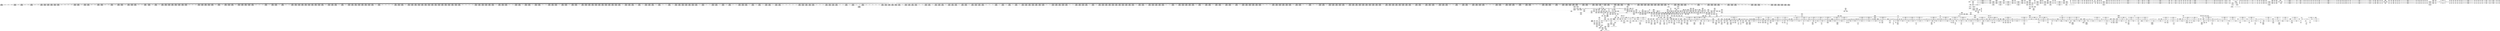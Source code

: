 digraph {
	CE0x44fe180 [shape=record,shape=Mrecord,label="{CE0x44fe180|2472:_%struct.cred*,_:_CRE_3088,3096_|*MultipleSource*|Function::task_sid&Arg::task::|Function::current_has_perm&Arg::tsk::|Function::selinux_task_getpgid&Arg::p::|security/selinux/hooks.c,208}"]
	CE0x4504340 [shape=record,shape=Mrecord,label="{CE0x4504340|2472:_%struct.cred*,_:_CRE_6184,6192_|*MultipleSource*|Function::task_sid&Arg::task::|Function::current_has_perm&Arg::tsk::|Function::selinux_task_getpgid&Arg::p::|security/selinux/hooks.c,208}"]
	CE0x45a8a30 [shape=record,shape=Mrecord,label="{CE0x45a8a30|_call_void_asm_addl_$1,_%gs:$0_,_*m,ri,*m,_dirflag_,_fpsr_,_flags_(i32*___preempt_count,_i32_%val,_i32*___preempt_count)_#3,_!dbg_!27714,_!srcloc_!27717|./arch/x86/include/asm/preempt.h,72|*SummSink*}"]
	CE0x4536750 [shape=record,shape=Mrecord,label="{CE0x4536750|__preempt_count_sub:sub|./arch/x86/include/asm/preempt.h,77|*SummSource*}"]
	CE0x446b5f0 [shape=record,shape=Mrecord,label="{CE0x446b5f0|i32_0|*Constant*}"]
	CE0x446a5a0 [shape=record,shape=Mrecord,label="{CE0x446a5a0|avc_has_perm:auditdata|Function::avc_has_perm&Arg::auditdata::|*SummSink*}"]
	CE0x45bf160 [shape=record,shape=Mrecord,label="{CE0x45bf160|i64*_getelementptr_inbounds_(_4_x_i64_,_4_x_i64_*___llvm_gcov_ctr129,_i64_0,_i64_2)|*Constant*|*SummSink*}"]
	CE0x45bf8b0 [shape=record,shape=Mrecord,label="{CE0x45bf8b0|__rcu_read_unlock:tmp6|include/linux/rcupdate.h,245}"]
	CE0x45405c0 [shape=record,shape=Mrecord,label="{CE0x45405c0|_call_void___preempt_count_sub(i32_1)_#10,_!dbg_!27715|include/linux/rcupdate.h,244|*SummSink*}"]
	CE0x446b4e0 [shape=record,shape=Mrecord,label="{CE0x446b4e0|current_sid:call|security/selinux/hooks.c,218|*SummSink*}"]
	CE0x44aa310 [shape=record,shape=Mrecord,label="{CE0x44aa310|rcu_read_lock:tmp9|include/linux/rcupdate.h,882}"]
	CE0x45d4430 [shape=record,shape=Mrecord,label="{CE0x45d4430|__preempt_count_add:tmp4|./arch/x86/include/asm/preempt.h,72}"]
	CE0x44cd500 [shape=record,shape=Mrecord,label="{CE0x44cd500|GLOBAL:__rcu_read_lock|*Constant*}"]
	CE0x449b6e0 [shape=record,shape=Mrecord,label="{CE0x449b6e0|task_sid:call|security/selinux/hooks.c,208}"]
	CE0x455e340 [shape=record,shape=Mrecord,label="{CE0x455e340|rcu_read_unlock:call|include/linux/rcupdate.h,933|*SummSource*}"]
	CE0x44c1f80 [shape=record,shape=Mrecord,label="{CE0x44c1f80|_call_void_rcu_lock_acquire(%struct.lockdep_map*_rcu_lock_map)_#10,_!dbg_!27711|include/linux/rcupdate.h,881}"]
	CE0x44e5080 [shape=record,shape=Mrecord,label="{CE0x44e5080|2472:_%struct.cred*,_:_CRE_1928,1936_|*MultipleSource*|Function::task_sid&Arg::task::|Function::current_has_perm&Arg::tsk::|Function::selinux_task_getpgid&Arg::p::|security/selinux/hooks.c,208}"]
	CE0x450caa0 [shape=record,shape=Mrecord,label="{CE0x450caa0|2472:_%struct.cred*,_:_CRE_6432,6436_|*MultipleSource*|Function::task_sid&Arg::task::|Function::current_has_perm&Arg::tsk::|Function::selinux_task_getpgid&Arg::p::|security/selinux/hooks.c,208}"]
	CE0x45a0430 [shape=record,shape=Mrecord,label="{CE0x45a0430|__rcu_read_lock:do.body}"]
	CE0x44be390 [shape=record,shape=Mrecord,label="{CE0x44be390|rcu_read_lock:tmp6|include/linux/rcupdate.h,882|*SummSource*}"]
	CE0x455d020 [shape=record,shape=Mrecord,label="{CE0x455d020|rcu_read_unlock:tmp12|include/linux/rcupdate.h,933|*SummSink*}"]
	CE0x44fceb0 [shape=record,shape=Mrecord,label="{CE0x44fceb0|2472:_%struct.cred*,_:_CRE_3024,3032_|*MultipleSource*|Function::task_sid&Arg::task::|Function::current_has_perm&Arg::tsk::|Function::selinux_task_getpgid&Arg::p::|security/selinux/hooks.c,208}"]
	CE0x447c280 [shape=record,shape=Mrecord,label="{CE0x447c280|__preempt_count_sub:tmp2|*SummSource*}"]
	CE0x45045a0 [shape=record,shape=Mrecord,label="{CE0x45045a0|2472:_%struct.cred*,_:_CRE_6192,6196_|*MultipleSource*|Function::task_sid&Arg::task::|Function::current_has_perm&Arg::tsk::|Function::selinux_task_getpgid&Arg::p::|security/selinux/hooks.c,208}"]
	CE0x44f8e00 [shape=record,shape=Mrecord,label="{CE0x44f8e00|2472:_%struct.cred*,_:_CRE_2932,2933_}"]
	CE0x4472f70 [shape=record,shape=Mrecord,label="{CE0x4472f70|get_current:tmp1}"]
	CE0x45bb2d0 [shape=record,shape=Mrecord,label="{CE0x45bb2d0|__rcu_read_unlock:tmp|*SummSink*}"]
	CE0x449b900 [shape=record,shape=Mrecord,label="{CE0x449b900|2472:_%struct.cred*,_:_CRE_416,424_|*MultipleSource*|Function::task_sid&Arg::task::|Function::current_has_perm&Arg::tsk::|Function::selinux_task_getpgid&Arg::p::|security/selinux/hooks.c,208}"]
	CE0x44dd400 [shape=record,shape=Mrecord,label="{CE0x44dd400|2472:_%struct.cred*,_:_CRE_600,608_|*MultipleSource*|Function::task_sid&Arg::task::|Function::current_has_perm&Arg::tsk::|Function::selinux_task_getpgid&Arg::p::|security/selinux/hooks.c,208}"]
	CE0x454efe0 [shape=record,shape=Mrecord,label="{CE0x454efe0|_call_void___preempt_count_add(i32_1)_#10,_!dbg_!27711|include/linux/rcupdate.h,239|*SummSink*}"]
	CE0x4514ee0 [shape=record,shape=Mrecord,label="{CE0x4514ee0|task_sid:tmp4|*LoadInst*|security/selinux/hooks.c,208|*SummSource*}"]
	CE0x45165d0 [shape=record,shape=Mrecord,label="{CE0x45165d0|task_sid:tobool4|security/selinux/hooks.c,208}"]
	CE0x44e2c80 [shape=record,shape=Mrecord,label="{CE0x44e2c80|2472:_%struct.cred*,_:_CRE_1808,1816_|*MultipleSource*|Function::task_sid&Arg::task::|Function::current_has_perm&Arg::tsk::|Function::selinux_task_getpgid&Arg::p::|security/selinux/hooks.c,208}"]
	CE0x44ec940 [shape=record,shape=Mrecord,label="{CE0x44ec940|2472:_%struct.cred*,_:_CRE_2384,2392_|*MultipleSource*|Function::task_sid&Arg::task::|Function::current_has_perm&Arg::tsk::|Function::selinux_task_getpgid&Arg::p::|security/selinux/hooks.c,208}"]
	CE0x4495590 [shape=record,shape=Mrecord,label="{CE0x4495590|current_sid:call4|security/selinux/hooks.c,218}"]
	CE0x4485580 [shape=record,shape=Mrecord,label="{CE0x4485580|current_has_perm:tmp2}"]
	CE0x4508660 [shape=record,shape=Mrecord,label="{CE0x4508660|2472:_%struct.cred*,_:_CRE_6317,6318_}"]
	CE0x45e0f80 [shape=record,shape=Mrecord,label="{CE0x45e0f80|__preempt_count_sub:bb|*SummSource*}"]
	CE0x445ff30 [shape=record,shape=Mrecord,label="{CE0x445ff30|task_sid:tmp3|*SummSource*}"]
	CE0x44d8130 [shape=record,shape=Mrecord,label="{CE0x44d8130|i64*_getelementptr_inbounds_(_4_x_i64_,_4_x_i64_*___llvm_gcov_ctr128,_i64_0,_i64_3)|*Constant*|*SummSource*}"]
	CE0x45094a0 [shape=record,shape=Mrecord,label="{CE0x45094a0|2472:_%struct.cred*,_:_CRE_6329,6330_}"]
	CE0x4497760 [shape=record,shape=Mrecord,label="{CE0x4497760|GLOBAL:current_task|Global_var:current_task|*SummSink*}"]
	CE0x4481d90 [shape=record,shape=Mrecord,label="{CE0x4481d90|_ret_i32_%tmp24,_!dbg_!27742|security/selinux/hooks.c,220}"]
	CE0x4494420 [shape=record,shape=Mrecord,label="{CE0x4494420|i64*_getelementptr_inbounds_(_13_x_i64_,_13_x_i64_*___llvm_gcov_ctr126,_i64_0,_i64_1)|*Constant*|*SummSource*}"]
	CE0x44fa950 [shape=record,shape=Mrecord,label="{CE0x44fa950|2472:_%struct.cred*,_:_CRE_2955,2956_}"]
	CE0x45a3410 [shape=record,shape=Mrecord,label="{CE0x45a3410|COLLAPSED:_GCMRE___llvm_gcov_ctr134_internal_global_4_x_i64_zeroinitializer:_elem_0:default:}"]
	CE0x44edea0 [shape=record,shape=Mrecord,label="{CE0x44edea0|2472:_%struct.cred*,_:_CRE_2504,2508_|*MultipleSource*|Function::task_sid&Arg::task::|Function::current_has_perm&Arg::tsk::|Function::selinux_task_getpgid&Arg::p::|security/selinux/hooks.c,208}"]
	CE0x4491610 [shape=record,shape=Mrecord,label="{CE0x4491610|current_sid:tmp23|security/selinux/hooks.c,218|*SummSource*}"]
	CE0x44f8a70 [shape=record,shape=Mrecord,label="{CE0x44f8a70|2472:_%struct.cred*,_:_CRE_2929,2930_}"]
	CE0x448a100 [shape=record,shape=Mrecord,label="{CE0x448a100|_ret_i32_%call,_!dbg_!27713|security/selinux/hooks.c,3579|*SummSink*}"]
	CE0x44c8840 [shape=record,shape=Mrecord,label="{CE0x44c8840|rcu_read_unlock:tobool|include/linux/rcupdate.h,933|*SummSource*}"]
	CE0x451f2c0 [shape=record,shape=Mrecord,label="{CE0x451f2c0|cred_sid:tmp5|security/selinux/hooks.c,196|*SummSource*}"]
	CE0x44f7e90 [shape=record,shape=Mrecord,label="{CE0x44f7e90|2472:_%struct.cred*,_:_CRE_2919,2920_}"]
	CE0x44aa190 [shape=record,shape=Mrecord,label="{CE0x44aa190|i64_5|*Constant*}"]
	CE0x4592c40 [shape=record,shape=Mrecord,label="{CE0x4592c40|i64*_getelementptr_inbounds_(_4_x_i64_,_4_x_i64_*___llvm_gcov_ctr134,_i64_0,_i64_2)|*Constant*}"]
	CE0x4533270 [shape=record,shape=Mrecord,label="{CE0x4533270|__rcu_read_unlock:bb}"]
	CE0x4479400 [shape=record,shape=Mrecord,label="{CE0x4479400|i64*_getelementptr_inbounds_(_2_x_i64_,_2_x_i64_*___llvm_gcov_ctr136,_i64_0,_i64_0)|*Constant*}"]
	CE0x44ce760 [shape=record,shape=Mrecord,label="{CE0x44ce760|rcu_read_lock:tobool|include/linux/rcupdate.h,882|*SummSink*}"]
	CE0x4489650 [shape=record,shape=Mrecord,label="{CE0x4489650|current_has_perm:tmp|*SummSource*}"]
	CE0x447dfd0 [shape=record,shape=Mrecord,label="{CE0x447dfd0|current_sid:tmp20|security/selinux/hooks.c,218}"]
	CE0x450ede0 [shape=record,shape=Mrecord,label="{CE0x450ede0|2472:_%struct.cred*,_:_CRE_6528,6536_|*MultipleSource*|Function::task_sid&Arg::task::|Function::current_has_perm&Arg::tsk::|Function::selinux_task_getpgid&Arg::p::|security/selinux/hooks.c,208}"]
	CE0x446ad70 [shape=record,shape=Mrecord,label="{CE0x446ad70|current_sid:tobool|security/selinux/hooks.c,218|*SummSink*}"]
	CE0x448d1a0 [shape=record,shape=Mrecord,label="{CE0x448d1a0|2472:_%struct.cred*,_:_CRE_408,416_|*MultipleSource*|Function::task_sid&Arg::task::|Function::current_has_perm&Arg::tsk::|Function::selinux_task_getpgid&Arg::p::|security/selinux/hooks.c,208}"]
	CE0x44cc330 [shape=record,shape=Mrecord,label="{CE0x44cc330|cred_sid:tmp3|*SummSource*}"]
	CE0x44e86c0 [shape=record,shape=Mrecord,label="{CE0x44e86c0|2472:_%struct.cred*,_:_CRE_2096,2104_|*MultipleSource*|Function::task_sid&Arg::task::|Function::current_has_perm&Arg::tsk::|Function::selinux_task_getpgid&Arg::p::|security/selinux/hooks.c,208}"]
	CE0x44bede0 [shape=record,shape=Mrecord,label="{CE0x44bede0|2472:_%struct.cred*,_:_CRE_384,392_|*MultipleSource*|Function::task_sid&Arg::task::|Function::current_has_perm&Arg::tsk::|Function::selinux_task_getpgid&Arg::p::|security/selinux/hooks.c,208}"]
	CE0x44692e0 [shape=record,shape=Mrecord,label="{CE0x44692e0|%struct.common_audit_data*_null|*Constant*}"]
	CE0x44cccb0 [shape=record,shape=Mrecord,label="{CE0x44cccb0|_ret_void,_!dbg_!27717|include/linux/rcupdate.h,240|*SummSink*}"]
	CE0x454b310 [shape=record,shape=Mrecord,label="{CE0x454b310|rcu_read_lock:tmp18|include/linux/rcupdate.h,882|*SummSource*}"]
	CE0x452bd50 [shape=record,shape=Mrecord,label="{CE0x452bd50|cred_sid:entry}"]
	CE0x44895e0 [shape=record,shape=Mrecord,label="{CE0x44895e0|COLLAPSED:_GCMRE___llvm_gcov_ctr136_internal_global_2_x_i64_zeroinitializer:_elem_0:default:}"]
	CE0x4516500 [shape=record,shape=Mrecord,label="{CE0x4516500|task_sid:tmp13|security/selinux/hooks.c,208|*SummSink*}"]
	CE0x45599a0 [shape=record,shape=Mrecord,label="{CE0x45599a0|i64*_getelementptr_inbounds_(_4_x_i64_,_4_x_i64_*___llvm_gcov_ctr130,_i64_0,_i64_2)|*Constant*}"]
	CE0x4473a10 [shape=record,shape=Mrecord,label="{CE0x4473a10|selinux_task_getpgid:p|Function::selinux_task_getpgid&Arg::p::|*SummSink*}"]
	CE0x45befd0 [shape=record,shape=Mrecord,label="{CE0x45befd0|i64*_getelementptr_inbounds_(_4_x_i64_,_4_x_i64_*___llvm_gcov_ctr129,_i64_0,_i64_2)|*Constant*|*SummSource*}"]
	CE0x44ac3d0 [shape=record,shape=Mrecord,label="{CE0x44ac3d0|get_current:tmp3|*SummSink*}"]
	CE0x4478c70 [shape=record,shape=Mrecord,label="{CE0x4478c70|avc_has_perm:ssid|Function::avc_has_perm&Arg::ssid::|*SummSource*}"]
	CE0x456d3e0 [shape=record,shape=Mrecord,label="{CE0x456d3e0|rcu_lock_release:map|Function::rcu_lock_release&Arg::map::}"]
	CE0x447c2f0 [shape=record,shape=Mrecord,label="{CE0x447c2f0|__preempt_count_sub:tmp2|*SummSink*}"]
	CE0x4471860 [shape=record,shape=Mrecord,label="{CE0x4471860|_call_void_mcount()_#3}"]
	CE0x454fa30 [shape=record,shape=Mrecord,label="{CE0x454fa30|i64*_getelementptr_inbounds_(_4_x_i64_,_4_x_i64_*___llvm_gcov_ctr128,_i64_0,_i64_3)|*Constant*}"]
	CE0x4509a90 [shape=record,shape=Mrecord,label="{CE0x4509a90|2472:_%struct.cred*,_:_CRE_6334,6335_}"]
	CE0x4524ec0 [shape=record,shape=Mrecord,label="{CE0x4524ec0|cred_sid:tmp5|security/selinux/hooks.c,196}"]
	CE0x456e520 [shape=record,shape=Mrecord,label="{CE0x456e520|__rcu_read_unlock:entry}"]
	CE0x4532620 [shape=record,shape=Mrecord,label="{CE0x4532620|i64*_getelementptr_inbounds_(_4_x_i64_,_4_x_i64_*___llvm_gcov_ctr133,_i64_0,_i64_0)|*Constant*}"]
	CE0x4478fd0 [shape=record,shape=Mrecord,label="{CE0x4478fd0|avc_has_perm:tsid|Function::avc_has_perm&Arg::tsid::|*SummSource*}"]
	CE0x44d5f20 [shape=record,shape=Mrecord,label="{CE0x44d5f20|rcu_read_lock:tmp4|include/linux/rcupdate.h,882}"]
	CE0x44f9650 [shape=record,shape=Mrecord,label="{CE0x44f9650|2472:_%struct.cred*,_:_CRE_2939,2940_}"]
	CE0x44ed2c0 [shape=record,shape=Mrecord,label="{CE0x44ed2c0|2472:_%struct.cred*,_:_CRE_2416,2424_|*MultipleSource*|Function::task_sid&Arg::task::|Function::current_has_perm&Arg::tsk::|Function::selinux_task_getpgid&Arg::p::|security/selinux/hooks.c,208}"]
	CE0x44c0d80 [shape=record,shape=Mrecord,label="{CE0x44c0d80|cred_sid:tmp1|*SummSink*}"]
	CE0x4513410 [shape=record,shape=Mrecord,label="{CE0x4513410|2472:_%struct.cred*,_:_CRE_10576,10584_|*MultipleSource*|Function::task_sid&Arg::task::|Function::current_has_perm&Arg::tsk::|Function::selinux_task_getpgid&Arg::p::|security/selinux/hooks.c,208}"]
	CE0x456da50 [shape=record,shape=Mrecord,label="{CE0x456da50|_ret_void,_!dbg_!27717|include/linux/rcupdate.h,424}"]
	CE0x45bb970 [shape=record,shape=Mrecord,label="{CE0x45bb970|__preempt_count_sub:tmp7|./arch/x86/include/asm/preempt.h,78|*SummSource*}"]
	CE0x4561480 [shape=record,shape=Mrecord,label="{CE0x4561480|__rcu_read_lock:tmp5|include/linux/rcupdate.h,239|*SummSource*}"]
	"CONST[source:0(mediator),value:2(dynamic)][purpose:{object}][SnkIdx:2]"
	CE0x4559890 [shape=record,shape=Mrecord,label="{CE0x4559890|_call_void_mcount()_#3|*SummSink*}"]
	CE0x44c2d60 [shape=record,shape=Mrecord,label="{CE0x44c2d60|rcu_read_lock:bb}"]
	CE0x44e3d50 [shape=record,shape=Mrecord,label="{CE0x44e3d50|2472:_%struct.cred*,_:_CRE_1864,1872_|*MultipleSource*|Function::task_sid&Arg::task::|Function::current_has_perm&Arg::tsk::|Function::selinux_task_getpgid&Arg::p::|security/selinux/hooks.c,208}"]
	CE0x44d60e0 [shape=record,shape=Mrecord,label="{CE0x44d60e0|i64_0|*Constant*}"]
	CE0x44d70e0 [shape=record,shape=Mrecord,label="{CE0x44d70e0|rcu_read_unlock:tmp2|*SummSource*}"]
	CE0x45d44a0 [shape=record,shape=Mrecord,label="{CE0x45d44a0|__preempt_count_add:tmp4|./arch/x86/include/asm/preempt.h,72|*SummSource*}"]
	CE0x450b710 [shape=record,shape=Mrecord,label="{CE0x450b710|2472:_%struct.cred*,_:_CRE_6358,6359_}"]
	CE0x44672f0 [shape=record,shape=Mrecord,label="{CE0x44672f0|i64_5|*Constant*|*SummSource*}"]
	CE0x452ab50 [shape=record,shape=Mrecord,label="{CE0x452ab50|i64*_getelementptr_inbounds_(_13_x_i64_,_13_x_i64_*___llvm_gcov_ctr126,_i64_0,_i64_12)|*Constant*|*SummSink*}"]
	CE0x451b4d0 [shape=record,shape=Mrecord,label="{CE0x451b4d0|i8*_getelementptr_inbounds_(_41_x_i8_,_41_x_i8_*_.str44,_i32_0,_i32_0)|*Constant*}"]
	CE0x44b2330 [shape=record,shape=Mrecord,label="{CE0x44b2330|current_sid:tobool1|security/selinux/hooks.c,218}"]
	CE0x453f0a0 [shape=record,shape=Mrecord,label="{CE0x453f0a0|i64*_getelementptr_inbounds_(_4_x_i64_,_4_x_i64_*___llvm_gcov_ctr133,_i64_0,_i64_3)|*Constant*|*SummSink*}"]
	CE0x4521790 [shape=record,shape=Mrecord,label="{CE0x4521790|i64*_getelementptr_inbounds_(_11_x_i64_,_11_x_i64_*___llvm_gcov_ctr127,_i64_0,_i64_9)|*Constant*|*SummSource*}"]
	CE0x4537820 [shape=record,shape=Mrecord,label="{CE0x4537820|i64*_getelementptr_inbounds_(_4_x_i64_,_4_x_i64_*___llvm_gcov_ctr128,_i64_0,_i64_1)|*Constant*|*SummSink*}"]
	CE0x44bfb10 [shape=record,shape=Mrecord,label="{CE0x44bfb10|rcu_read_lock:do.end|*SummSource*}"]
	CE0x44d8e50 [shape=record,shape=Mrecord,label="{CE0x44d8e50|rcu_lock_acquire:tmp3|*SummSource*}"]
	CE0x450aec0 [shape=record,shape=Mrecord,label="{CE0x450aec0|2472:_%struct.cred*,_:_CRE_6351,6352_}"]
	CE0x4536600 [shape=record,shape=Mrecord,label="{CE0x4536600|rcu_lock_release:indirectgoto}"]
	CE0x4481610 [shape=record,shape=Mrecord,label="{CE0x4481610|GLOBAL:current_sid|*Constant*}"]
	CE0x455c3e0 [shape=record,shape=Mrecord,label="{CE0x455c3e0|rcu_lock_acquire:tmp1}"]
	CE0x44876b0 [shape=record,shape=Mrecord,label="{CE0x44876b0|i64*_getelementptr_inbounds_(_11_x_i64_,_11_x_i64_*___llvm_gcov_ctr125,_i64_0,_i64_1)|*Constant*|*SummSource*}"]
	CE0x449ad50 [shape=record,shape=Mrecord,label="{CE0x449ad50|task_sid:do.body5|*SummSink*}"]
	CE0x4507bb0 [shape=record,shape=Mrecord,label="{CE0x4507bb0|2472:_%struct.cred*,_:_CRE_6308,6309_}"]
	CE0x45347f0 [shape=record,shape=Mrecord,label="{CE0x45347f0|__rcu_read_unlock:tmp7|include/linux/rcupdate.h,245|*SummSource*}"]
	CE0x44f8f30 [shape=record,shape=Mrecord,label="{CE0x44f8f30|2472:_%struct.cred*,_:_CRE_2933,2934_}"]
	CE0x4492da0 [shape=record,shape=Mrecord,label="{CE0x4492da0|i32_77|*Constant*|*SummSink*}"]
	CE0x45395e0 [shape=record,shape=Mrecord,label="{CE0x45395e0|__rcu_read_lock:tmp2}"]
	CE0x455c450 [shape=record,shape=Mrecord,label="{CE0x455c450|rcu_lock_acquire:tmp1|*SummSource*}"]
	CE0x44c1d40 [shape=record,shape=Mrecord,label="{CE0x44c1d40|__rcu_read_lock:entry|*SummSource*}"]
	CE0x44986b0 [shape=record,shape=Mrecord,label="{CE0x44986b0|current_sid:land.lhs.true2|*SummSink*}"]
	CE0x450c380 [shape=record,shape=Mrecord,label="{CE0x450c380|2472:_%struct.cred*,_:_CRE_6400,6408_|*MultipleSource*|Function::task_sid&Arg::task::|Function::current_has_perm&Arg::tsk::|Function::selinux_task_getpgid&Arg::p::|security/selinux/hooks.c,208}"]
	CE0x44f1c90 [shape=record,shape=Mrecord,label="{CE0x44f1c90|2472:_%struct.cred*,_:_CRE_2672,2680_|*MultipleSource*|Function::task_sid&Arg::task::|Function::current_has_perm&Arg::tsk::|Function::selinux_task_getpgid&Arg::p::|security/selinux/hooks.c,208}"]
	CE0x4505d30 [shape=record,shape=Mrecord,label="{CE0x4505d30|2472:_%struct.cred*,_:_CRE_6264,6280_|*MultipleSource*|Function::task_sid&Arg::task::|Function::current_has_perm&Arg::tsk::|Function::selinux_task_getpgid&Arg::p::|security/selinux/hooks.c,208}"]
	CE0x4491790 [shape=record,shape=Mrecord,label="{CE0x4491790|current_sid:tmp23|security/selinux/hooks.c,218|*SummSink*}"]
	CE0x4477c40 [shape=record,shape=Mrecord,label="{CE0x4477c40|2472:_%struct.cred*,_:_CRE_689,690_}"]
	CE0x45a18c0 [shape=record,shape=Mrecord,label="{CE0x45a18c0|i8*_undef|*Constant*}"]
	CE0x44cc3a0 [shape=record,shape=Mrecord,label="{CE0x44cc3a0|cred_sid:tmp3|*SummSink*}"]
	CE0x4509700 [shape=record,shape=Mrecord,label="{CE0x4509700|2472:_%struct.cred*,_:_CRE_6331,6332_}"]
	CE0x4490cb0 [shape=record,shape=Mrecord,label="{CE0x4490cb0|current_sid:security|security/selinux/hooks.c,218|*SummSink*}"]
	CE0x450b4b0 [shape=record,shape=Mrecord,label="{CE0x450b4b0|2472:_%struct.cred*,_:_CRE_6356,6357_}"]
	CE0x446c5c0 [shape=record,shape=Mrecord,label="{CE0x446c5c0|GLOBAL:task_sid|*Constant*}"]
	CE0x4534650 [shape=record,shape=Mrecord,label="{CE0x4534650|__preempt_count_add:bb}"]
	CE0x447df60 [shape=record,shape=Mrecord,label="{CE0x447df60|current_sid:tmp19|security/selinux/hooks.c,218|*SummSink*}"]
	CE0x44d2ee0 [shape=record,shape=Mrecord,label="{CE0x44d2ee0|GLOBAL:__rcu_read_lock|*Constant*|*SummSource*}"]
	CE0x451ee40 [shape=record,shape=Mrecord,label="{CE0x451ee40|cred_sid:tmp6|security/selinux/hooks.c,197}"]
	CE0x44ccba0 [shape=record,shape=Mrecord,label="{CE0x44ccba0|_ret_void,_!dbg_!27717|include/linux/rcupdate.h,240|*SummSource*}"]
	CE0x44c0d10 [shape=record,shape=Mrecord,label="{CE0x44c0d10|cred_sid:tmp1|*SummSource*}"]
	CE0x4475790 [shape=record,shape=Mrecord,label="{CE0x4475790|i64_1|*Constant*}"]
	CE0x44c0640 [shape=record,shape=Mrecord,label="{CE0x44c0640|2472:_%struct.cred*,_:_CRE_264,272_|*MultipleSource*|Function::task_sid&Arg::task::|Function::current_has_perm&Arg::tsk::|Function::selinux_task_getpgid&Arg::p::|security/selinux/hooks.c,208}"]
	CE0x45452f0 [shape=record,shape=Mrecord,label="{CE0x45452f0|__preempt_count_add:tmp2}"]
	CE0x452f510 [shape=record,shape=Mrecord,label="{CE0x452f510|task_sid:tmp6|security/selinux/hooks.c,208|*SummSink*}"]
	CE0x44e4df0 [shape=record,shape=Mrecord,label="{CE0x44e4df0|2472:_%struct.cred*,_:_CRE_1920,1928_|*MultipleSource*|Function::task_sid&Arg::task::|Function::current_has_perm&Arg::tsk::|Function::selinux_task_getpgid&Arg::p::|security/selinux/hooks.c,208}"]
	CE0x448add0 [shape=record,shape=Mrecord,label="{CE0x448add0|current_sid:tmp3|*SummSink*}"]
	CE0x450c810 [shape=record,shape=Mrecord,label="{CE0x450c810|2472:_%struct.cred*,_:_CRE_6424,6432_|*MultipleSource*|Function::task_sid&Arg::task::|Function::current_has_perm&Arg::tsk::|Function::selinux_task_getpgid&Arg::p::|security/selinux/hooks.c,208}"]
	CE0x4467280 [shape=record,shape=Mrecord,label="{CE0x4467280|i64_5|*Constant*}"]
	CE0x44f28a0 [shape=record,shape=Mrecord,label="{CE0x44f28a0|2472:_%struct.cred*,_:_CRE_2704,2712_|*MultipleSource*|Function::task_sid&Arg::task::|Function::current_has_perm&Arg::tsk::|Function::selinux_task_getpgid&Arg::p::|security/selinux/hooks.c,208}"]
	CE0x4511670 [shape=record,shape=Mrecord,label="{CE0x4511670|2472:_%struct.cred*,_:_CRE_6660,6664_|*MultipleSource*|Function::task_sid&Arg::task::|Function::current_has_perm&Arg::tsk::|Function::selinux_task_getpgid&Arg::p::|security/selinux/hooks.c,208}"]
	CE0x44c6f70 [shape=record,shape=Mrecord,label="{CE0x44c6f70|rcu_read_unlock:tobool|include/linux/rcupdate.h,933|*SummSink*}"]
	CE0x4465990 [shape=record,shape=Mrecord,label="{CE0x4465990|task_sid:do.end6|*SummSource*}"]
	CE0x4517590 [shape=record,shape=Mrecord,label="{CE0x4517590|i64_6|*Constant*|*SummSink*}"]
	CE0x4563210 [shape=record,shape=Mrecord,label="{CE0x4563210|rcu_read_unlock:tmp8|include/linux/rcupdate.h,933}"]
	CE0x4565b90 [shape=record,shape=Mrecord,label="{CE0x4565b90|rcu_read_unlock:tmp16|include/linux/rcupdate.h,933|*SummSink*}"]
	CE0x4467990 [shape=record,shape=Mrecord,label="{CE0x4467990|_call_void_rcu_read_lock()_#10,_!dbg_!27712|security/selinux/hooks.c,207|*SummSink*}"]
	CE0x44b1e70 [shape=record,shape=Mrecord,label="{CE0x44b1e70|get_current:tmp|*SummSink*}"]
	CE0x44e99f0 [shape=record,shape=Mrecord,label="{CE0x44e99f0|2472:_%struct.cred*,_:_CRE_2160,2168_|*MultipleSource*|Function::task_sid&Arg::task::|Function::current_has_perm&Arg::tsk::|Function::selinux_task_getpgid&Arg::p::|security/selinux/hooks.c,208}"]
	CE0x459f030 [shape=record,shape=Mrecord,label="{CE0x459f030|_call_void_mcount()_#3}"]
	CE0x44ea5d0 [shape=record,shape=Mrecord,label="{CE0x44ea5d0|2472:_%struct.cred*,_:_CRE_2264,2272_|*MultipleSource*|Function::task_sid&Arg::task::|Function::current_has_perm&Arg::tsk::|Function::selinux_task_getpgid&Arg::p::|security/selinux/hooks.c,208}"]
	CE0x450b120 [shape=record,shape=Mrecord,label="{CE0x450b120|2472:_%struct.cred*,_:_CRE_6353,6354_}"]
	CE0x44df2c0 [shape=record,shape=Mrecord,label="{CE0x44df2c0|i64*_getelementptr_inbounds_(_13_x_i64_,_13_x_i64_*___llvm_gcov_ctr126,_i64_0,_i64_8)|*Constant*|*SummSink*}"]
	CE0x4507820 [shape=record,shape=Mrecord,label="{CE0x4507820|2472:_%struct.cred*,_:_CRE_6305,6306_}"]
	CE0x450b840 [shape=record,shape=Mrecord,label="{CE0x450b840|2472:_%struct.cred*,_:_CRE_6359,6360_}"]
	CE0x445f2f0 [shape=record,shape=Mrecord,label="{CE0x445f2f0|current_sid:land.lhs.true|*SummSource*}"]
	CE0x44ac1d0 [shape=record,shape=Mrecord,label="{CE0x44ac1d0|current_sid:tmp24|security/selinux/hooks.c,220|*SummSource*}"]
	CE0x45015c0 [shape=record,shape=Mrecord,label="{CE0x45015c0|2472:_%struct.cred*,_:_CRE_5904,5912_|*MultipleSource*|Function::task_sid&Arg::task::|Function::current_has_perm&Arg::tsk::|Function::selinux_task_getpgid&Arg::p::|security/selinux/hooks.c,208}"]
	CE0x4475b20 [shape=record,shape=Mrecord,label="{CE0x4475b20|current_sid:if.then}"]
	CE0x45181e0 [shape=record,shape=Mrecord,label="{CE0x45181e0|task_sid:tmp17|security/selinux/hooks.c,208}"]
	CE0x45066e0 [shape=record,shape=Mrecord,label="{CE0x45066e0|2472:_%struct.cred*,_:_CRE_6290,6291_}"]
	CE0x45a3620 [shape=record,shape=Mrecord,label="{CE0x45a3620|i64*_getelementptr_inbounds_(_4_x_i64_,_4_x_i64_*___llvm_gcov_ctr134,_i64_0,_i64_0)|*Constant*|*SummSink*}"]
	CE0x44b0770 [shape=record,shape=Mrecord,label="{CE0x44b0770|task_sid:land.lhs.true|*SummSource*}"]
	CE0x4559200 [shape=record,shape=Mrecord,label="{CE0x4559200|__preempt_count_add:entry|*SummSource*}"]
	CE0x446db50 [shape=record,shape=Mrecord,label="{CE0x446db50|avc_has_perm:entry|*SummSource*}"]
	CE0x4497140 [shape=record,shape=Mrecord,label="{CE0x4497140|task_sid:tmp3}"]
	CE0x44e67e0 [shape=record,shape=Mrecord,label="{CE0x44e67e0|2472:_%struct.cred*,_:_CRE_2020,2032_|*MultipleSource*|Function::task_sid&Arg::task::|Function::current_has_perm&Arg::tsk::|Function::selinux_task_getpgid&Arg::p::|security/selinux/hooks.c,208}"]
	CE0x44dff30 [shape=record,shape=Mrecord,label="{CE0x44dff30|_call_void_lockdep_rcu_suspicious(i8*_getelementptr_inbounds_(_25_x_i8_,_25_x_i8_*_.str3,_i32_0,_i32_0),_i32_208,_i8*_getelementptr_inbounds_(_41_x_i8_,_41_x_i8_*_.str44,_i32_0,_i32_0))_#10,_!dbg_!27732|security/selinux/hooks.c,208|*SummSource*}"]
	CE0x4465a60 [shape=record,shape=Mrecord,label="{CE0x4465a60|task_sid:do.end6|*SummSink*}"]
	CE0x4477a10 [shape=record,shape=Mrecord,label="{CE0x4477a10|2472:_%struct.cred*,_:_CRE_688,689_}"]
	CE0x448c500 [shape=record,shape=Mrecord,label="{CE0x448c500|COLLAPSED:_GCMRE___llvm_gcov_ctr128_internal_global_4_x_i64_zeroinitializer:_elem_0:default:}"]
	CE0x44b2fd0 [shape=record,shape=Mrecord,label="{CE0x44b2fd0|i8*_getelementptr_inbounds_(_45_x_i8_,_45_x_i8_*_.str12,_i32_0,_i32_0)|*Constant*|*SummSink*}"]
	CE0x448ba70 [shape=record,shape=Mrecord,label="{CE0x448ba70|current_sid:tmp15|security/selinux/hooks.c,218|*SummSource*}"]
	CE0x4559580 [shape=record,shape=Mrecord,label="{CE0x4559580|i64*_getelementptr_inbounds_(_11_x_i64_,_11_x_i64_*___llvm_gcov_ctr132,_i64_0,_i64_0)|*Constant*|*SummSink*}"]
	CE0x4494bc0 [shape=record,shape=Mrecord,label="{CE0x4494bc0|GLOBAL:rcu_read_lock|*Constant*|*SummSink*}"]
	CE0x44da890 [shape=record,shape=Mrecord,label="{CE0x44da890|cred_sid:bb}"]
	CE0x44face0 [shape=record,shape=Mrecord,label="{CE0x44face0|2472:_%struct.cred*,_:_CRE_2958,2959_}"]
	CE0x455a890 [shape=record,shape=Mrecord,label="{CE0x455a890|COLLAPSED:_GCMRE___llvm_gcov_ctr132_internal_global_11_x_i64_zeroinitializer:_elem_0:default:}"]
	CE0x4566340 [shape=record,shape=Mrecord,label="{CE0x4566340|i64*_getelementptr_inbounds_(_11_x_i64_,_11_x_i64_*___llvm_gcov_ctr132,_i64_0,_i64_8)|*Constant*|*SummSink*}"]
	CE0x454f8c0 [shape=record,shape=Mrecord,label="{CE0x454f8c0|_call_void_asm_sideeffect_,_memory_,_dirflag_,_fpsr_,_flags_()_#3,_!dbg_!27714,_!srcloc_!27715|include/linux/rcupdate.h,239|*SummSink*}"]
	CE0x44cf420 [shape=record,shape=Mrecord,label="{CE0x44cf420|i64*_getelementptr_inbounds_(_4_x_i64_,_4_x_i64_*___llvm_gcov_ctr128,_i64_0,_i64_2)|*Constant*|*SummSink*}"]
	CE0x4505120 [shape=record,shape=Mrecord,label="{CE0x4505120|2472:_%struct.cred*,_:_CRE_6224,6232_|*MultipleSource*|Function::task_sid&Arg::task::|Function::current_has_perm&Arg::tsk::|Function::selinux_task_getpgid&Arg::p::|security/selinux/hooks.c,208}"]
	CE0x44d9960 [shape=record,shape=Mrecord,label="{CE0x44d9960|rcu_read_lock:tmp21|include/linux/rcupdate.h,884|*SummSource*}"]
	CE0x454bed0 [shape=record,shape=Mrecord,label="{CE0x454bed0|_call_void_lockdep_rcu_suspicious(i8*_getelementptr_inbounds_(_25_x_i8_,_25_x_i8_*_.str45,_i32_0,_i32_0),_i32_883,_i8*_getelementptr_inbounds_(_42_x_i8_,_42_x_i8_*_.str46,_i32_0,_i32_0))_#10,_!dbg_!27728|include/linux/rcupdate.h,882|*SummSink*}"]
	CE0x459b970 [shape=record,shape=Mrecord,label="{CE0x459b970|i64*_getelementptr_inbounds_(_4_x_i64_,_4_x_i64_*___llvm_gcov_ctr135,_i64_0,_i64_2)|*Constant*|*SummSource*}"]
	CE0x44903d0 [shape=record,shape=Mrecord,label="{CE0x44903d0|i32_22|*Constant*}"]
	CE0x44f80f0 [shape=record,shape=Mrecord,label="{CE0x44f80f0|2472:_%struct.cred*,_:_CRE_2921,2922_}"]
	CE0x4507ce0 [shape=record,shape=Mrecord,label="{CE0x4507ce0|2472:_%struct.cred*,_:_CRE_6309,6310_}"]
	CE0x56ca820 [shape=record,shape=Mrecord,label="{CE0x56ca820|GLOBAL:current_has_perm|*Constant*|*SummSink*}"]
	CE0x44dc5b0 [shape=record,shape=Mrecord,label="{CE0x44dc5b0|2472:_%struct.cred*,_:_CRE_448,456_|*MultipleSource*|Function::task_sid&Arg::task::|Function::current_has_perm&Arg::tsk::|Function::selinux_task_getpgid&Arg::p::|security/selinux/hooks.c,208}"]
	CE0x45628d0 [shape=record,shape=Mrecord,label="{CE0x45628d0|GLOBAL:__llvm_gcov_ctr132|Global_var:__llvm_gcov_ctr132|*SummSink*}"]
	CE0x4565710 [shape=record,shape=Mrecord,label="{CE0x4565710|rcu_read_unlock:tmp15|include/linux/rcupdate.h,933|*SummSink*}"]
	CE0x4521f40 [shape=record,shape=Mrecord,label="{CE0x4521f40|rcu_read_lock:tmp19|include/linux/rcupdate.h,882}"]
	CE0x4555f20 [shape=record,shape=Mrecord,label="{CE0x4555f20|i64*_getelementptr_inbounds_(_11_x_i64_,_11_x_i64_*___llvm_gcov_ctr132,_i64_0,_i64_1)|*Constant*|*SummSource*}"]
	CE0x4530aa0 [shape=record,shape=Mrecord,label="{CE0x4530aa0|task_sid:tmp9|security/selinux/hooks.c,208|*SummSink*}"]
	CE0x4501360 [shape=record,shape=Mrecord,label="{CE0x4501360|2472:_%struct.cred*,_:_CRE_5896,5904_|*MultipleSource*|Function::task_sid&Arg::task::|Function::current_has_perm&Arg::tsk::|Function::selinux_task_getpgid&Arg::p::|security/selinux/hooks.c,208}"]
	CE0x44cfe30 [shape=record,shape=Mrecord,label="{CE0x44cfe30|_call_void_rcu_lock_acquire(%struct.lockdep_map*_rcu_lock_map)_#10,_!dbg_!27711|include/linux/rcupdate.h,881|*SummSink*}"]
	CE0x44739a0 [shape=record,shape=Mrecord,label="{CE0x44739a0|selinux_task_getpgid:p|Function::selinux_task_getpgid&Arg::p::|*SummSource*}"]
	CE0x4463700 [shape=record,shape=Mrecord,label="{CE0x4463700|current_has_perm:tsk|Function::current_has_perm&Arg::tsk::|*SummSource*}"]
	CE0x45a3020 [shape=record,shape=Mrecord,label="{CE0x45a3020|__rcu_read_lock:tmp1}"]
	CE0x44d9c60 [shape=record,shape=Mrecord,label="{CE0x44d9c60|i64*_getelementptr_inbounds_(_11_x_i64_,_11_x_i64_*___llvm_gcov_ctr127,_i64_0,_i64_10)|*Constant*|*SummSink*}"]
	CE0x4490a60 [shape=record,shape=Mrecord,label="{CE0x4490a60|COLLAPSED:_CMRE:_elem_0::|security/selinux/hooks.c,218}"]
	CE0x4466fc0 [shape=record,shape=Mrecord,label="{CE0x4466fc0|i64_4|*Constant*|*SummSource*}"]
	CE0x44b1c50 [shape=record,shape=Mrecord,label="{CE0x44b1c50|current_sid:tmp7|security/selinux/hooks.c,218|*SummSource*}"]
	CE0x44fd3a0 [shape=record,shape=Mrecord,label="{CE0x44fd3a0|2472:_%struct.cred*,_:_CRE_3040,3048_|*MultipleSource*|Function::task_sid&Arg::task::|Function::current_has_perm&Arg::tsk::|Function::selinux_task_getpgid&Arg::p::|security/selinux/hooks.c,208}"]
	CE0x4524a60 [shape=record,shape=Mrecord,label="{CE0x4524a60|rcu_read_lock:call|include/linux/rcupdate.h,882|*SummSink*}"]
	CE0x451fe70 [shape=record,shape=Mrecord,label="{CE0x451fe70|rcu_read_unlock:land.lhs.true}"]
	CE0x44668c0 [shape=record,shape=Mrecord,label="{CE0x44668c0|GLOBAL:__llvm_gcov_ctr127|Global_var:__llvm_gcov_ctr127|*SummSource*}"]
	CE0x4460700 [shape=record,shape=Mrecord,label="{CE0x4460700|i8*_getelementptr_inbounds_(_25_x_i8_,_25_x_i8_*_.str3,_i32_0,_i32_0)|*Constant*|*SummSink*}"]
	CE0x4569230 [shape=record,shape=Mrecord,label="{CE0x4569230|i32_934|*Constant*}"]
	CE0x45a8270 [shape=record,shape=Mrecord,label="{CE0x45a8270|__preempt_count_sub:tmp3}"]
	CE0x45d4090 [shape=record,shape=Mrecord,label="{CE0x45d4090|__preempt_count_sub:do.body|*SummSink*}"]
	CE0x4522190 [shape=record,shape=Mrecord,label="{CE0x4522190|rcu_read_lock:tmp20|include/linux/rcupdate.h,882}"]
	CE0x4557170 [shape=record,shape=Mrecord,label="{CE0x4557170|rcu_lock_release:tmp2|*SummSink*}"]
	CE0x451a190 [shape=record,shape=Mrecord,label="{CE0x451a190|task_sid:tmp24|security/selinux/hooks.c,208|*SummSource*}"]
	CE0x45a2770 [shape=record,shape=Mrecord,label="{CE0x45a2770|__rcu_read_lock:tmp3|*SummSource*}"]
	CE0x45303b0 [shape=record,shape=Mrecord,label="{CE0x45303b0|GLOBAL:task_sid.__warned|Global_var:task_sid.__warned|*SummSink*}"]
	CE0x4556920 [shape=record,shape=Mrecord,label="{CE0x4556920|rcu_read_unlock:tmp10|include/linux/rcupdate.h,933|*SummSource*}"]
	CE0x456c7a0 [shape=record,shape=Mrecord,label="{CE0x456c7a0|_call_void_rcu_lock_release(%struct.lockdep_map*_rcu_lock_map)_#10,_!dbg_!27733|include/linux/rcupdate.h,935}"]
	CE0x4556440 [shape=record,shape=Mrecord,label="{CE0x4556440|__rcu_read_lock:tmp6|include/linux/rcupdate.h,240|*SummSource*}"]
	CE0x44931d0 [shape=record,shape=Mrecord,label="{CE0x44931d0|i64*_getelementptr_inbounds_(_2_x_i64_,_2_x_i64_*___llvm_gcov_ctr131,_i64_0,_i64_1)|*Constant*}"]
	CE0x452f2a0 [shape=record,shape=Mrecord,label="{CE0x452f2a0|GLOBAL:__llvm_gcov_ctr126|Global_var:__llvm_gcov_ctr126|*SummSink*}"]
	CE0x4472f00 [shape=record,shape=Mrecord,label="{CE0x4472f00|i64_1|*Constant*}"]
	CE0x4505870 [shape=record,shape=Mrecord,label="{CE0x4505870|2472:_%struct.cred*,_:_CRE_6248,6256_|*MultipleSource*|Function::task_sid&Arg::task::|Function::current_has_perm&Arg::tsk::|Function::selinux_task_getpgid&Arg::p::|security/selinux/hooks.c,208}"]
	CE0x44c0220 [shape=record,shape=Mrecord,label="{CE0x44c0220|cred_sid:tmp|*SummSource*}"]
	CE0x44e2820 [shape=record,shape=Mrecord,label="{CE0x44e2820|2472:_%struct.cred*,_:_CRE_776,780_|*MultipleSource*|Function::task_sid&Arg::task::|Function::current_has_perm&Arg::tsk::|Function::selinux_task_getpgid&Arg::p::|security/selinux/hooks.c,208}"]
	CE0x450db10 [shape=record,shape=Mrecord,label="{CE0x450db10|2472:_%struct.cred*,_:_CRE_6476,6480_|*MultipleSource*|Function::task_sid&Arg::task::|Function::current_has_perm&Arg::tsk::|Function::selinux_task_getpgid&Arg::p::|security/selinux/hooks.c,208}"]
	CE0x4462c50 [shape=record,shape=Mrecord,label="{CE0x4462c50|selinux_task_getpgid:bb|*SummSource*}"]
	CE0x4525d20 [shape=record,shape=Mrecord,label="{CE0x4525d20|rcu_read_lock:if.then|*SummSource*}"]
	CE0x4479100 [shape=record,shape=Mrecord,label="{CE0x4479100|avc_has_perm:tsid|Function::avc_has_perm&Arg::tsid::|*SummSink*}"]
	CE0x45942f0 [shape=record,shape=Mrecord,label="{CE0x45942f0|__preempt_count_sub:do.end}"]
	CE0x455ebd0 [shape=record,shape=Mrecord,label="{CE0x455ebd0|rcu_read_unlock:tmp1}"]
	CE0x44f6d50 [shape=record,shape=Mrecord,label="{CE0x44f6d50|2472:_%struct.cred*,_:_CRE_2905,2906_}"]
	CE0x4508fe0 [shape=record,shape=Mrecord,label="{CE0x4508fe0|2472:_%struct.cred*,_:_CRE_6325,6326_}"]
	CE0x44aa600 [shape=record,shape=Mrecord,label="{CE0x44aa600|rcu_read_lock:tmp9|include/linux/rcupdate.h,882|*SummSource*}"]
	CE0x4525df0 [shape=record,shape=Mrecord,label="{CE0x4525df0|rcu_read_lock:if.then|*SummSink*}"]
	CE0x456e300 [shape=record,shape=Mrecord,label="{CE0x456e300|GLOBAL:__rcu_read_unlock|*Constant*|*SummSink*}"]
	CE0x4489130 [shape=record,shape=Mrecord,label="{CE0x4489130|current_has_perm:call2|security/selinux/hooks.c,1544|*SummSink*}"]
	CE0x45a6b70 [shape=record,shape=Mrecord,label="{CE0x45a6b70|_call_void_asm_sideeffect_,_memory_,_dirflag_,_fpsr_,_flags_()_#3,_!dbg_!27711,_!srcloc_!27714|include/linux/rcupdate.h,244}"]
	CE0x4517f90 [shape=record,shape=Mrecord,label="{CE0x4517f90|task_sid:tmp16|security/selinux/hooks.c,208}"]
	CE0x452abc0 [shape=record,shape=Mrecord,label="{CE0x452abc0|task_sid:tmp26|security/selinux/hooks.c,208|*SummSource*}"]
	CE0x45351f0 [shape=record,shape=Mrecord,label="{CE0x45351f0|rcu_lock_release:tmp4|include/linux/rcupdate.h,423}"]
	CE0x446d8b0 [shape=record,shape=Mrecord,label="{CE0x446d8b0|i32_(i32,_i32,_i16,_i32,_%struct.common_audit_data*)*_bitcast_(i32_(i32,_i32,_i16,_i32,_%struct.common_audit_data.495*)*_avc_has_perm_to_i32_(i32,_i32,_i16,_i32,_%struct.common_audit_data*)*)|*Constant*|*SummSink*}"]
	CE0x4563880 [shape=record,shape=Mrecord,label="{CE0x4563880|rcu_read_unlock:tmp6|include/linux/rcupdate.h,933}"]
	CE0x4507360 [shape=record,shape=Mrecord,label="{CE0x4507360|2472:_%struct.cred*,_:_CRE_6301,6302_}"]
	CE0x451d670 [shape=record,shape=Mrecord,label="{CE0x451d670|rcu_read_unlock:tmp11|include/linux/rcupdate.h,933}"]
	CE0x448e620 [shape=record,shape=Mrecord,label="{CE0x448e620|i64*_getelementptr_inbounds_(_11_x_i64_,_11_x_i64_*___llvm_gcov_ctr127,_i64_0,_i64_1)|*Constant*|*SummSink*}"]
	CE0x450a670 [shape=record,shape=Mrecord,label="{CE0x450a670|2472:_%struct.cred*,_:_CRE_6344,6345_}"]
	CE0x452b2f0 [shape=record,shape=Mrecord,label="{CE0x452b2f0|GLOBAL:cred_sid|*Constant*}"]
	CE0x44b29a0 [shape=record,shape=Mrecord,label="{CE0x44b29a0|__rcu_read_lock:tmp1|*SummSink*}"]
	CE0x44c1120 [shape=record,shape=Mrecord,label="{CE0x44c1120|rcu_read_lock:entry|*SummSource*}"]
	CE0x459d9c0 [shape=record,shape=Mrecord,label="{CE0x459d9c0|__rcu_read_unlock:tmp1|*SummSource*}"]
	CE0x459c3e0 [shape=record,shape=Mrecord,label="{CE0x459c3e0|__preempt_count_sub:tmp6|./arch/x86/include/asm/preempt.h,78}"]
	CE0x454d610 [shape=record,shape=Mrecord,label="{CE0x454d610|GLOBAL:rcu_lock_map|Global_var:rcu_lock_map}"]
	CE0x448ba00 [shape=record,shape=Mrecord,label="{CE0x448ba00|current_sid:tmp15|security/selinux/hooks.c,218|*SummSink*}"]
	CE0x44f6630 [shape=record,shape=Mrecord,label="{CE0x44f6630|2472:_%struct.cred*,_:_CRE_2896,2900_|*MultipleSource*|Function::task_sid&Arg::task::|Function::current_has_perm&Arg::tsk::|Function::selinux_task_getpgid&Arg::p::|security/selinux/hooks.c,208}"]
	CE0x451c020 [shape=record,shape=Mrecord,label="{CE0x451c020|task_sid:tmp21|security/selinux/hooks.c,208}"]
	CE0x4515860 [shape=record,shape=Mrecord,label="{CE0x4515860|task_sid:tmp10|security/selinux/hooks.c,208|*SummSink*}"]
	CE0x44e9c50 [shape=record,shape=Mrecord,label="{CE0x44e9c50|2472:_%struct.cred*,_:_CRE_2168,2240_|*MultipleSource*|Function::task_sid&Arg::task::|Function::current_has_perm&Arg::tsk::|Function::selinux_task_getpgid&Arg::p::|security/selinux/hooks.c,208}"]
	CE0x45a4da0 [shape=record,shape=Mrecord,label="{CE0x45a4da0|rcu_lock_release:bb|*SummSource*}"]
	CE0x4469650 [shape=record,shape=Mrecord,label="{CE0x4469650|i64*_getelementptr_inbounds_(_11_x_i64_,_11_x_i64_*___llvm_gcov_ctr125,_i64_0,_i64_8)|*Constant*|*SummSink*}"]
	CE0x44aaa40 [shape=record,shape=Mrecord,label="{CE0x44aaa40|rcu_read_lock:tmp10|include/linux/rcupdate.h,882|*SummSource*}"]
	CE0x45a3330 [shape=record,shape=Mrecord,label="{CE0x45a3330|__rcu_read_lock:do.body|*SummSink*}"]
	CE0x4507100 [shape=record,shape=Mrecord,label="{CE0x4507100|2472:_%struct.cred*,_:_CRE_6299,6300_}"]
	CE0x4479640 [shape=record,shape=Mrecord,label="{CE0x4479640|i8*_getelementptr_inbounds_(_25_x_i8_,_25_x_i8_*_.str3,_i32_0,_i32_0)|*Constant*}"]
	CE0x446d340 [shape=record,shape=Mrecord,label="{CE0x446d340|_ret_i32_%call7,_!dbg_!27749|security/selinux/hooks.c,210}"]
	CE0x44c62f0 [shape=record,shape=Mrecord,label="{CE0x44c62f0|rcu_read_lock:tmp13|include/linux/rcupdate.h,882}"]
	CE0x456ef10 [shape=record,shape=Mrecord,label="{CE0x456ef10|GLOBAL:rcu_lock_release|*Constant*}"]
	CE0x451da70 [shape=record,shape=Mrecord,label="{CE0x451da70|rcu_read_unlock:tmp11|include/linux/rcupdate.h,933|*SummSink*}"]
	CE0x44cb750 [shape=record,shape=Mrecord,label="{CE0x44cb750|_ret_void,_!dbg_!27735|include/linux/rcupdate.h,884}"]
	CE0x44959a0 [shape=record,shape=Mrecord,label="{CE0x44959a0|current_sid:call4|security/selinux/hooks.c,218|*SummSink*}"]
	CE0x4503960 [shape=record,shape=Mrecord,label="{CE0x4503960|2472:_%struct.cred*,_:_CRE_6144,6152_|*MultipleSource*|Function::task_sid&Arg::task::|Function::current_has_perm&Arg::tsk::|Function::selinux_task_getpgid&Arg::p::|security/selinux/hooks.c,208}"]
	CE0x44e1c40 [shape=record,shape=Mrecord,label="{CE0x44e1c40|2472:_%struct.cred*,_:_CRE_736,744_|*MultipleSource*|Function::task_sid&Arg::task::|Function::current_has_perm&Arg::tsk::|Function::selinux_task_getpgid&Arg::p::|security/selinux/hooks.c,208}"]
	CE0x4496c50 [shape=record,shape=Mrecord,label="{CE0x4496c50|current_sid:tmp|*SummSource*}"]
	CE0x454b0c0 [shape=record,shape=Mrecord,label="{CE0x454b0c0|rcu_read_lock:tmp18|include/linux/rcupdate.h,882}"]
	CE0x45a0120 [shape=record,shape=Mrecord,label="{CE0x45a0120|i64*_getelementptr_inbounds_(_4_x_i64_,_4_x_i64_*___llvm_gcov_ctr135,_i64_0,_i64_2)|*Constant*|*SummSink*}"]
	CE0x44705a0 [shape=record,shape=Mrecord,label="{CE0x44705a0|i64_0|*Constant*|*SummSink*}"]
	CE0x450a2e0 [shape=record,shape=Mrecord,label="{CE0x450a2e0|2472:_%struct.cred*,_:_CRE_6341,6342_}"]
	CE0x60af940 [shape=record,shape=Mrecord,label="{CE0x60af940|current_has_perm:tsk|Function::current_has_perm&Arg::tsk::}"]
	CE0x45151c0 [shape=record,shape=Mrecord,label="{CE0x45151c0|task_sid:tobool1|security/selinux/hooks.c,208|*SummSource*}"]
	CE0x4470780 [shape=record,shape=Mrecord,label="{CE0x4470780|current_sid:tmp5|security/selinux/hooks.c,218}"]
	CE0x44d7150 [shape=record,shape=Mrecord,label="{CE0x44d7150|rcu_read_unlock:tmp2|*SummSink*}"]
	CE0x4506890 [shape=record,shape=Mrecord,label="{CE0x4506890|2472:_%struct.cred*,_:_CRE_6291,6292_}"]
	CE0x455ecb0 [shape=record,shape=Mrecord,label="{CE0x455ecb0|rcu_read_unlock:tmp1|*SummSink*}"]
	CE0x448fb90 [shape=record,shape=Mrecord,label="{CE0x448fb90|current_sid:tmp12|security/selinux/hooks.c,218|*SummSource*}"]
	CE0x45d47d0 [shape=record,shape=Mrecord,label="{CE0x45d47d0|__preempt_count_add:tmp|*SummSink*}"]
	CE0x44be0a0 [shape=record,shape=Mrecord,label="{CE0x44be0a0|rcu_read_lock:tmp5|include/linux/rcupdate.h,882|*SummSource*}"]
	CE0x4512a50 [shape=record,shape=Mrecord,label="{CE0x4512a50|2472:_%struct.cred*,_:_CRE_10552,10560_|*MultipleSource*|Function::task_sid&Arg::task::|Function::current_has_perm&Arg::tsk::|Function::selinux_task_getpgid&Arg::p::|security/selinux/hooks.c,208}"]
	CE0x446d200 [shape=record,shape=Mrecord,label="{CE0x446d200|task_sid:task|Function::task_sid&Arg::task::|*SummSource*}"]
	CE0x44b0c60 [shape=record,shape=Mrecord,label="{CE0x44b0c60|i64*_getelementptr_inbounds_(_11_x_i64_,_11_x_i64_*___llvm_gcov_ctr125,_i64_0,_i64_9)|*Constant*|*SummSource*}"]
	CE0x4561d30 [shape=record,shape=Mrecord,label="{CE0x4561d30|__preempt_count_add:val|Function::__preempt_count_add&Arg::val::|*SummSource*}"]
	CE0x446d840 [shape=record,shape=Mrecord,label="{CE0x446d840|i32_(i32,_i32,_i16,_i32,_%struct.common_audit_data*)*_bitcast_(i32_(i32,_i32,_i16,_i32,_%struct.common_audit_data.495*)*_avc_has_perm_to_i32_(i32,_i32,_i16,_i32,_%struct.common_audit_data*)*)|*Constant*|*SummSource*}"]
	CE0x44d3ad0 [shape=record,shape=Mrecord,label="{CE0x44d3ad0|rcu_read_unlock:call|include/linux/rcupdate.h,933}"]
	CE0x4535640 [shape=record,shape=Mrecord,label="{CE0x4535640|rcu_lock_release:tmp4|include/linux/rcupdate.h,423|*SummSource*}"]
	CE0x448ffd0 [shape=record,shape=Mrecord,label="{CE0x448ffd0|i64_3|*Constant*}"]
	CE0x455c4c0 [shape=record,shape=Mrecord,label="{CE0x455c4c0|rcu_lock_acquire:tmp1|*SummSink*}"]
	CE0x447c210 [shape=record,shape=Mrecord,label="{CE0x447c210|__preempt_count_sub:tmp2}"]
	CE0x45a2ec0 [shape=record,shape=Mrecord,label="{CE0x45a2ec0|_call_void_mcount()_#3|*SummSource*}"]
	CE0x450e920 [shape=record,shape=Mrecord,label="{CE0x450e920|2472:_%struct.cred*,_:_CRE_6512,6520_|*MultipleSource*|Function::task_sid&Arg::task::|Function::current_has_perm&Arg::tsk::|Function::selinux_task_getpgid&Arg::p::|security/selinux/hooks.c,208}"]
	CE0x45211e0 [shape=record,shape=Mrecord,label="{CE0x45211e0|i8*_getelementptr_inbounds_(_42_x_i8_,_42_x_i8_*_.str46,_i32_0,_i32_0)|*Constant*}"]
	CE0x45a8570 [shape=record,shape=Mrecord,label="{CE0x45a8570|_call_void_mcount()_#3|*SummSource*}"]
	CE0x44ee5c0 [shape=record,shape=Mrecord,label="{CE0x44ee5c0|2472:_%struct.cred*,_:_CRE_2520,2521_}"]
	CE0x4506420 [shape=record,shape=Mrecord,label="{CE0x4506420|2472:_%struct.cred*,_:_CRE_6289,6290_}"]
	CE0x455b4b0 [shape=record,shape=Mrecord,label="{CE0x455b4b0|_call_void_asm_sideeffect_,_memory_,_dirflag_,_fpsr_,_flags_()_#3,_!dbg_!27714,_!srcloc_!27715|include/linux/rcupdate.h,239|*SummSource*}"]
	CE0x44f1310 [shape=record,shape=Mrecord,label="{CE0x44f1310|2472:_%struct.cred*,_:_CRE_2616,2648_|*MultipleSource*|Function::task_sid&Arg::task::|Function::current_has_perm&Arg::tsk::|Function::selinux_task_getpgid&Arg::p::|security/selinux/hooks.c,208}"]
	CE0x44f8480 [shape=record,shape=Mrecord,label="{CE0x44f8480|2472:_%struct.cred*,_:_CRE_2924,2925_}"]
	CE0x45313c0 [shape=record,shape=Mrecord,label="{CE0x45313c0|rcu_lock_acquire:tmp4|include/linux/rcupdate.h,418}"]
	CE0x4548c90 [shape=record,shape=Mrecord,label="{CE0x4548c90|rcu_read_unlock:tmp8|include/linux/rcupdate.h,933|*SummSink*}"]
	CE0x450bbd0 [shape=record,shape=Mrecord,label="{CE0x450bbd0|2472:_%struct.cred*,_:_CRE_6376,6384_|*MultipleSource*|Function::task_sid&Arg::task::|Function::current_has_perm&Arg::tsk::|Function::selinux_task_getpgid&Arg::p::|security/selinux/hooks.c,208}"]
	CE0x44724f0 [shape=record,shape=Mrecord,label="{CE0x44724f0|i32_2048|*Constant*}"]
	CE0x4469900 [shape=record,shape=Mrecord,label="{CE0x4469900|i64*_getelementptr_inbounds_(_11_x_i64_,_11_x_i64_*___llvm_gcov_ctr125,_i64_0,_i64_8)|*Constant*|*SummSource*}"]
	CE0x4525ef0 [shape=record,shape=Mrecord,label="{CE0x4525ef0|rcu_read_lock:land.lhs.true2}"]
	CE0x44b0a90 [shape=record,shape=Mrecord,label="{CE0x44b0a90|i64*_getelementptr_inbounds_(_11_x_i64_,_11_x_i64_*___llvm_gcov_ctr125,_i64_0,_i64_9)|*Constant*}"]
	CE0x4491180 [shape=record,shape=Mrecord,label="{CE0x4491180|current_sid:tmp22|security/selinux/hooks.c,218|*SummSource*}"]
	CE0x455b840 [shape=record,shape=Mrecord,label="{CE0x455b840|rcu_read_unlock:tmp14|include/linux/rcupdate.h,933}"]
	CE0x45346c0 [shape=record,shape=Mrecord,label="{CE0x45346c0|__rcu_read_unlock:tmp7|include/linux/rcupdate.h,245}"]
	CE0x450cf60 [shape=record,shape=Mrecord,label="{CE0x450cf60|2472:_%struct.cred*,_:_CRE_6448,6456_|*MultipleSource*|Function::task_sid&Arg::task::|Function::current_has_perm&Arg::tsk::|Function::selinux_task_getpgid&Arg::p::|security/selinux/hooks.c,208}"]
	CE0x44b3100 [shape=record,shape=Mrecord,label="{CE0x44b3100|current_sid:tmp18|security/selinux/hooks.c,218}"]
	CE0x4535e90 [shape=record,shape=Mrecord,label="{CE0x4535e90|__preempt_count_sub:sub|./arch/x86/include/asm/preempt.h,77}"]
	CE0x44faf40 [shape=record,shape=Mrecord,label="{CE0x44faf40|2472:_%struct.cred*,_:_CRE_2960,2961_}"]
	CE0x449c970 [shape=record,shape=Mrecord,label="{CE0x449c970|current_sid:do.end}"]
	CE0x45111b0 [shape=record,shape=Mrecord,label="{CE0x45111b0|2472:_%struct.cred*,_:_CRE_6648,6656_|*MultipleSource*|Function::task_sid&Arg::task::|Function::current_has_perm&Arg::tsk::|Function::selinux_task_getpgid&Arg::p::|security/selinux/hooks.c,208}"]
	CE0x4505aa0 [shape=record,shape=Mrecord,label="{CE0x4505aa0|2472:_%struct.cred*,_:_CRE_6256,6264_|*MultipleSource*|Function::task_sid&Arg::task::|Function::current_has_perm&Arg::tsk::|Function::selinux_task_getpgid&Arg::p::|security/selinux/hooks.c,208}"]
	CE0x4518b70 [shape=record,shape=Mrecord,label="{CE0x4518b70|i64*_getelementptr_inbounds_(_13_x_i64_,_13_x_i64_*___llvm_gcov_ctr126,_i64_0,_i64_10)|*Constant*}"]
	CE0x44d2f50 [shape=record,shape=Mrecord,label="{CE0x44d2f50|GLOBAL:__rcu_read_lock|*Constant*|*SummSink*}"]
	CE0x456b630 [shape=record,shape=Mrecord,label="{CE0x456b630|i64*_getelementptr_inbounds_(_11_x_i64_,_11_x_i64_*___llvm_gcov_ctr132,_i64_0,_i64_10)|*Constant*}"]
	CE0x44be720 [shape=record,shape=Mrecord,label="{CE0x44be720|2472:_%struct.cred*,_:_CRE_16,20_|*MultipleSource*|Function::task_sid&Arg::task::|Function::current_has_perm&Arg::tsk::|Function::selinux_task_getpgid&Arg::p::|security/selinux/hooks.c,208}"]
	CE0x44f9190 [shape=record,shape=Mrecord,label="{CE0x44f9190|2472:_%struct.cred*,_:_CRE_2935,2936_}"]
	CE0x449c760 [shape=record,shape=Mrecord,label="{CE0x449c760|current_sid:if.then|*SummSource*}"]
	CE0x446fe60 [shape=record,shape=Mrecord,label="{CE0x446fe60|current_sid:call|security/selinux/hooks.c,218}"]
	CE0x44981a0 [shape=record,shape=Mrecord,label="{CE0x44981a0|get_current:entry|*SummSource*}"]
	CE0x4469cb0 [shape=record,shape=Mrecord,label="{CE0x4469cb0|current_sid:tmp15|security/selinux/hooks.c,218}"]
	CE0x45dce50 [shape=record,shape=Mrecord,label="{CE0x45dce50|i64*_getelementptr_inbounds_(_4_x_i64_,_4_x_i64_*___llvm_gcov_ctr135,_i64_0,_i64_1)|*Constant*}"]
	CE0x45a1cf0 [shape=record,shape=Mrecord,label="{CE0x45a1cf0|rcu_lock_release:__here}"]
	CE0x4494ed0 [shape=record,shape=Mrecord,label="{CE0x4494ed0|%struct.task_struct*_(%struct.task_struct**)*_asm_movq_%gs:$_1:P_,$0_,_r,im,_dirflag_,_fpsr_,_flags_|*SummSink*}"]
	CE0x448bf20 [shape=record,shape=Mrecord,label="{CE0x448bf20|current_sid:tmp16|security/selinux/hooks.c,218|*SummSource*}"]
	CE0x44908d0 [shape=record,shape=Mrecord,label="{CE0x44908d0|i32_22|*Constant*|*SummSink*}"]
	CE0x44cff60 [shape=record,shape=Mrecord,label="{CE0x44cff60|rcu_lock_acquire:entry}"]
	CE0x44c9500 [shape=record,shape=Mrecord,label="{CE0x44c9500|rcu_read_unlock:tmp13|include/linux/rcupdate.h,933|*SummSource*}"]
	CE0x45620a0 [shape=record,shape=Mrecord,label="{CE0x45620a0|rcu_read_unlock:do.end|*SummSource*}"]
	CE0x44878f0 [shape=record,shape=Mrecord,label="{CE0x44878f0|i64*_getelementptr_inbounds_(_2_x_i64_,_2_x_i64_*___llvm_gcov_ctr280,_i64_0,_i64_0)|*Constant*|*SummSink*}"]
	CE0x44f9fd0 [shape=record,shape=Mrecord,label="{CE0x44f9fd0|2472:_%struct.cred*,_:_CRE_2947,2948_}"]
	CE0x44e33d0 [shape=record,shape=Mrecord,label="{CE0x44e33d0|2472:_%struct.cred*,_:_CRE_1832,1840_|*MultipleSource*|Function::task_sid&Arg::task::|Function::current_has_perm&Arg::tsk::|Function::selinux_task_getpgid&Arg::p::|security/selinux/hooks.c,208}"]
	CE0x45131a0 [shape=record,shape=Mrecord,label="{CE0x45131a0|2472:_%struct.cred*,_:_CRE_10572,10576_|*MultipleSource*|Function::task_sid&Arg::task::|Function::current_has_perm&Arg::tsk::|Function::selinux_task_getpgid&Arg::p::|security/selinux/hooks.c,208}"]
	CE0x44fabb0 [shape=record,shape=Mrecord,label="{CE0x44fabb0|2472:_%struct.cred*,_:_CRE_2957,2958_}"]
	CE0x45a6930 [shape=record,shape=Mrecord,label="{CE0x45a6930|__rcu_read_unlock:tmp4|include/linux/rcupdate.h,244|*SummSink*}"]
	CE0x44b2f60 [shape=record,shape=Mrecord,label="{CE0x44b2f60|i8*_getelementptr_inbounds_(_45_x_i8_,_45_x_i8_*_.str12,_i32_0,_i32_0)|*Constant*|*SummSource*}"]
	CE0x453ffd0 [shape=record,shape=Mrecord,label="{CE0x453ffd0|i64*_getelementptr_inbounds_(_4_x_i64_,_4_x_i64_*___llvm_gcov_ctr133,_i64_0,_i64_1)|*Constant*|*SummSink*}"]
	CE0x44c1c70 [shape=record,shape=Mrecord,label="{CE0x44c1c70|2472:_%struct.cred*,_:_CRE_176,184_|*MultipleSource*|Function::task_sid&Arg::task::|Function::current_has_perm&Arg::tsk::|Function::selinux_task_getpgid&Arg::p::|security/selinux/hooks.c,208}"]
	CE0x44f6f80 [shape=record,shape=Mrecord,label="{CE0x44f6f80|2472:_%struct.cred*,_:_CRE_2906,2907_}"]
	CE0x44d03c0 [shape=record,shape=Mrecord,label="{CE0x44d03c0|2472:_%struct.cred*,_:_CRE_240,248_|*MultipleSource*|Function::task_sid&Arg::task::|Function::current_has_perm&Arg::tsk::|Function::selinux_task_getpgid&Arg::p::|security/selinux/hooks.c,208}"]
	CE0x44af610 [shape=record,shape=Mrecord,label="{CE0x44af610|2472:_%struct.cred*,_:_CRE_376,384_|*MultipleSource*|Function::task_sid&Arg::task::|Function::current_has_perm&Arg::tsk::|Function::selinux_task_getpgid&Arg::p::|security/selinux/hooks.c,208}"]
	CE0x4474060 [shape=record,shape=Mrecord,label="{CE0x4474060|get_current:tmp1|*SummSource*}"]
	"CONST[source:0(mediator),value:2(dynamic)][purpose:{subject}][SrcIdx:4]"
	CE0x44d9ec0 [shape=record,shape=Mrecord,label="{CE0x44d9ec0|rcu_read_lock:tmp22|include/linux/rcupdate.h,884}"]
	CE0x456db40 [shape=record,shape=Mrecord,label="{CE0x456db40|_ret_void,_!dbg_!27717|include/linux/rcupdate.h,424|*SummSource*}"]
	CE0x44fe640 [shape=record,shape=Mrecord,label="{CE0x44fe640|2472:_%struct.cred*,_:_CRE_3104,3108_|*MultipleSource*|Function::task_sid&Arg::task::|Function::current_has_perm&Arg::tsk::|Function::selinux_task_getpgid&Arg::p::|security/selinux/hooks.c,208}"]
	CE0x446df40 [shape=record,shape=Mrecord,label="{CE0x446df40|i64*_getelementptr_inbounds_(_2_x_i64_,_2_x_i64_*___llvm_gcov_ctr280,_i64_0,_i64_0)|*Constant*|*SummSource*}"]
	CE0x44ac0e0 [shape=record,shape=Mrecord,label="{CE0x44ac0e0|current_sid:tmp24|security/selinux/hooks.c,220}"]
	CE0x4467740 [shape=record,shape=Mrecord,label="{CE0x4467740|get_current:tmp2}"]
	CE0x448c570 [shape=record,shape=Mrecord,label="{CE0x448c570|__rcu_read_lock:tmp|*SummSource*}"]
	CE0x453c6e0 [shape=record,shape=Mrecord,label="{CE0x453c6e0|__rcu_read_unlock:do.end|*SummSource*}"]
	CE0x45aba80 [shape=record,shape=Mrecord,label="{CE0x45aba80|i64*_getelementptr_inbounds_(_4_x_i64_,_4_x_i64_*___llvm_gcov_ctr135,_i64_0,_i64_0)|*Constant*}"]
	CE0x44d14c0 [shape=record,shape=Mrecord,label="{CE0x44d14c0|rcu_read_lock:tobool1|include/linux/rcupdate.h,882|*SummSink*}"]
	CE0x4515d60 [shape=record,shape=Mrecord,label="{CE0x4515d60|task_sid:tmp13|security/selinux/hooks.c,208}"]
	CE0x453e1f0 [shape=record,shape=Mrecord,label="{CE0x453e1f0|GLOBAL:lock_release|*Constant*|*SummSink*}"]
	CE0x4534fb0 [shape=record,shape=Mrecord,label="{CE0x4534fb0|__preempt_count_add:do.body|*SummSource*}"]
	CE0x44cc5d0 [shape=record,shape=Mrecord,label="{CE0x44cc5d0|2472:_%struct.cred*,_:_CRE_48,56_|*MultipleSource*|Function::task_sid&Arg::task::|Function::current_has_perm&Arg::tsk::|Function::selinux_task_getpgid&Arg::p::|security/selinux/hooks.c,208}"]
	CE0x4560b90 [shape=record,shape=Mrecord,label="{CE0x4560b90|0:_i8,_:_GCMR_rcu_read_unlock.__warned_internal_global_i8_0,_section_.data.unlikely_,_align_1:_elem_0:default:}"]
	CE0x45ab340 [shape=record,shape=Mrecord,label="{CE0x45ab340|__rcu_read_unlock:tmp1|*SummSink*}"]
	CE0x4488200 [shape=record,shape=Mrecord,label="{CE0x4488200|selinux_task_getpgid:call|security/selinux/hooks.c,3579}"]
	CE0x4501100 [shape=record,shape=Mrecord,label="{CE0x4501100|2472:_%struct.cred*,_:_CRE_5888,5896_|*MultipleSource*|Function::task_sid&Arg::task::|Function::current_has_perm&Arg::tsk::|Function::selinux_task_getpgid&Arg::p::|security/selinux/hooks.c,208}"]
	CE0x44661f0 [shape=record,shape=Mrecord,label="{CE0x44661f0|current_sid:tmp6|security/selinux/hooks.c,218|*SummSource*}"]
	CE0x45142b0 [shape=record,shape=Mrecord,label="{CE0x45142b0|2472:_%struct.cred*,_:_CRE_10616,10624_|*MultipleSource*|Function::task_sid&Arg::task::|Function::current_has_perm&Arg::tsk::|Function::selinux_task_getpgid&Arg::p::|security/selinux/hooks.c,208}"]
	CE0x452f210 [shape=record,shape=Mrecord,label="{CE0x452f210|GLOBAL:__llvm_gcov_ctr126|Global_var:__llvm_gcov_ctr126|*SummSource*}"]
	CE0x456ba80 [shape=record,shape=Mrecord,label="{CE0x456ba80|i64*_getelementptr_inbounds_(_11_x_i64_,_11_x_i64_*___llvm_gcov_ctr132,_i64_0,_i64_10)|*Constant*|*SummSource*}"]
	CE0x45396c0 [shape=record,shape=Mrecord,label="{CE0x45396c0|__rcu_read_lock:tmp2|*SummSink*}"]
	CE0x44c5480 [shape=record,shape=Mrecord,label="{CE0x44c5480|rcu_read_lock:tmp12|include/linux/rcupdate.h,882|*SummSource*}"]
	CE0x44dc7a0 [shape=record,shape=Mrecord,label="{CE0x44dc7a0|2472:_%struct.cred*,_:_CRE_456,460_|*MultipleSource*|Function::task_sid&Arg::task::|Function::current_has_perm&Arg::tsk::|Function::selinux_task_getpgid&Arg::p::|security/selinux/hooks.c,208}"]
	CE0x45991f0 [shape=record,shape=Mrecord,label="{CE0x45991f0|__preempt_count_add:tmp7|./arch/x86/include/asm/preempt.h,73|*SummSink*}"]
	CE0x4503010 [shape=record,shape=Mrecord,label="{CE0x4503010|2472:_%struct.cred*,_:_CRE_5992,6000_|*MultipleSource*|Function::task_sid&Arg::task::|Function::current_has_perm&Arg::tsk::|Function::selinux_task_getpgid&Arg::p::|security/selinux/hooks.c,208}"]
	CE0x452d740 [shape=record,shape=Mrecord,label="{CE0x452d740|_ret_void,_!dbg_!27735|include/linux/rcupdate.h,938}"]
	CE0x44b3720 [shape=record,shape=Mrecord,label="{CE0x44b3720|_ret_%struct.task_struct*_%tmp4,_!dbg_!27714|./arch/x86/include/asm/current.h,14|*SummSink*}"]
	CE0x44f8220 [shape=record,shape=Mrecord,label="{CE0x44f8220|2472:_%struct.cred*,_:_CRE_2922,2923_}"]
	CE0x4487720 [shape=record,shape=Mrecord,label="{CE0x4487720|GLOBAL:current_has_perm|*Constant*}"]
	CE0x44e0fd0 [shape=record,shape=Mrecord,label="{CE0x44e0fd0|2472:_%struct.cred*,_:_CRE_700,701_}"]
	CE0x449c350 [shape=record,shape=Mrecord,label="{CE0x449c350|task_sid:land.lhs.true2}"]
	CE0x45a57e0 [shape=record,shape=Mrecord,label="{CE0x45a57e0|rcu_lock_release:tmp5|include/linux/rcupdate.h,423|*SummSource*}"]
	CE0x44e0ed0 [shape=record,shape=Mrecord,label="{CE0x44e0ed0|2472:_%struct.cred*,_:_CRE_699,700_}"]
	CE0x44c8630 [shape=record,shape=Mrecord,label="{CE0x44c8630|rcu_read_unlock:tmp4|include/linux/rcupdate.h,933}"]
	CE0x44cd170 [shape=record,shape=Mrecord,label="{CE0x44cd170|task_sid:tmp|*SummSource*}"]
	CE0x446e760 [shape=record,shape=Mrecord,label="{CE0x446e760|GLOBAL:lock_acquire|*Constant*|*SummSink*}"]
	CE0x4535b10 [shape=record,shape=Mrecord,label="{CE0x4535b10|rcu_lock_release:tmp5|include/linux/rcupdate.h,423}"]
	CE0x44b3390 [shape=record,shape=Mrecord,label="{CE0x44b3390|current_sid:tmp18|security/selinux/hooks.c,218|*SummSink*}"]
	CE0x44b3680 [shape=record,shape=Mrecord,label="{CE0x44b3680|_ret_%struct.task_struct*_%tmp4,_!dbg_!27714|./arch/x86/include/asm/current.h,14}"]
	CE0x459e340 [shape=record,shape=Mrecord,label="{CE0x459e340|__rcu_read_unlock:tmp3|*SummSink*}"]
	CE0x459f870 [shape=record,shape=Mrecord,label="{CE0x459f870|i64*_getelementptr_inbounds_(_4_x_i64_,_4_x_i64_*___llvm_gcov_ctr129,_i64_0,_i64_0)|*Constant*|*SummSource*}"]
	CE0x45639f0 [shape=record,shape=Mrecord,label="{CE0x45639f0|rcu_read_unlock:tmp6|include/linux/rcupdate.h,933|*SummSource*}"]
	CE0x44e9070 [shape=record,shape=Mrecord,label="{CE0x44e9070|2472:_%struct.cred*,_:_CRE_2128,2136_|*MultipleSource*|Function::task_sid&Arg::task::|Function::current_has_perm&Arg::tsk::|Function::selinux_task_getpgid&Arg::p::|security/selinux/hooks.c,208}"]
	CE0x4561ba0 [shape=record,shape=Mrecord,label="{CE0x4561ba0|__preempt_count_add:val|Function::__preempt_count_add&Arg::val::|*SummSink*}"]
	CE0x4511410 [shape=record,shape=Mrecord,label="{CE0x4511410|2472:_%struct.cred*,_:_CRE_6656,6660_|*MultipleSource*|Function::task_sid&Arg::task::|Function::current_has_perm&Arg::tsk::|Function::selinux_task_getpgid&Arg::p::|security/selinux/hooks.c,208}"]
	CE0x45588a0 [shape=record,shape=Mrecord,label="{CE0x45588a0|i64*_getelementptr_inbounds_(_4_x_i64_,_4_x_i64_*___llvm_gcov_ctr128,_i64_0,_i64_0)|*Constant*|*SummSource*}"]
	CE0x44de6f0 [shape=record,shape=Mrecord,label="{CE0x44de6f0|2472:_%struct.cred*,_:_CRE_656,660_|*MultipleSource*|Function::task_sid&Arg::task::|Function::current_has_perm&Arg::tsk::|Function::selinux_task_getpgid&Arg::p::|security/selinux/hooks.c,208}"]
	CE0x44f36b0 [shape=record,shape=Mrecord,label="{CE0x44f36b0|2472:_%struct.cred*,_:_CRE_2744,2752_|*MultipleSource*|Function::task_sid&Arg::task::|Function::current_has_perm&Arg::tsk::|Function::selinux_task_getpgid&Arg::p::|security/selinux/hooks.c,208}"]
	CE0x45160a0 [shape=record,shape=Mrecord,label="{CE0x45160a0|task_sid:tmp12|security/selinux/hooks.c,208|*SummSource*}"]
	CE0x452da60 [shape=record,shape=Mrecord,label="{CE0x452da60|_ret_void,_!dbg_!27735|include/linux/rcupdate.h,938|*SummSink*}"]
	CE0x44c5d70 [shape=record,shape=Mrecord,label="{CE0x44c5d70|i64_6|*Constant*}"]
	CE0x4482040 [shape=record,shape=Mrecord,label="{CE0x4482040|_ret_i32_%tmp24,_!dbg_!27742|security/selinux/hooks.c,220|*SummSink*}"]
	CE0x450f040 [shape=record,shape=Mrecord,label="{CE0x450f040|2472:_%struct.cred*,_:_CRE_6536,6544_|*MultipleSource*|Function::task_sid&Arg::task::|Function::current_has_perm&Arg::tsk::|Function::selinux_task_getpgid&Arg::p::|security/selinux/hooks.c,208}"]
	CE0x452ed00 [shape=record,shape=Mrecord,label="{CE0x452ed00|task_sid:tmp5|security/selinux/hooks.c,208|*SummSink*}"]
	CE0x45a53d0 [shape=record,shape=Mrecord,label="{CE0x45a53d0|i64*_getelementptr_inbounds_(_4_x_i64_,_4_x_i64_*___llvm_gcov_ctr129,_i64_0,_i64_3)|*Constant*|*SummSource*}"]
	CE0x4594700 [shape=record,shape=Mrecord,label="{CE0x4594700|i64*_getelementptr_inbounds_(_4_x_i64_,_4_x_i64_*___llvm_gcov_ctr135,_i64_0,_i64_3)|*Constant*}"]
	CE0x45180a0 [shape=record,shape=Mrecord,label="{CE0x45180a0|task_sid:tmp15|security/selinux/hooks.c,208|*SummSource*}"]
	CE0x45095d0 [shape=record,shape=Mrecord,label="{CE0x45095d0|2472:_%struct.cred*,_:_CRE_6330,6331_}"]
	CE0x451fee0 [shape=record,shape=Mrecord,label="{CE0x451fee0|rcu_read_unlock:land.lhs.true|*SummSource*}"]
	CE0x44e6580 [shape=record,shape=Mrecord,label="{CE0x44e6580|2472:_%struct.cred*,_:_CRE_2016,2020_|*MultipleSource*|Function::task_sid&Arg::task::|Function::current_has_perm&Arg::tsk::|Function::selinux_task_getpgid&Arg::p::|security/selinux/hooks.c,208}"]
	CE0x4509bc0 [shape=record,shape=Mrecord,label="{CE0x4509bc0|2472:_%struct.cred*,_:_CRE_6335,6336_}"]
	CE0x4504a60 [shape=record,shape=Mrecord,label="{CE0x4504a60|2472:_%struct.cred*,_:_CRE_6200,6208_|*MultipleSource*|Function::task_sid&Arg::task::|Function::current_has_perm&Arg::tsk::|Function::selinux_task_getpgid&Arg::p::|security/selinux/hooks.c,208}"]
	CE0x45a27e0 [shape=record,shape=Mrecord,label="{CE0x45a27e0|__rcu_read_lock:tmp3|*SummSink*}"]
	CE0x455c130 [shape=record,shape=Mrecord,label="{CE0x455c130|rcu_read_unlock:tmp15|include/linux/rcupdate.h,933|*SummSource*}"]
	CE0x45bfaa0 [shape=record,shape=Mrecord,label="{CE0x45bfaa0|__rcu_read_unlock:tmp6|include/linux/rcupdate.h,245|*SummSink*}"]
	CE0x452a190 [shape=record,shape=Mrecord,label="{CE0x452a190|task_sid:tmp25|security/selinux/hooks.c,208|*SummSource*}"]
	CE0x44670a0 [shape=record,shape=Mrecord,label="{CE0x44670a0|i64_4|*Constant*|*SummSink*}"]
	CE0x44605b0 [shape=record,shape=Mrecord,label="{CE0x44605b0|GLOBAL:lockdep_rcu_suspicious|*Constant*|*SummSink*}"]
	CE0x448cd20 [shape=record,shape=Mrecord,label="{CE0x448cd20|rcu_read_lock:tmp2|*SummSource*}"]
	CE0x44dfc90 [shape=record,shape=Mrecord,label="{CE0x44dfc90|_call_void_lockdep_rcu_suspicious(i8*_getelementptr_inbounds_(_25_x_i8_,_25_x_i8_*_.str3,_i32_0,_i32_0),_i32_208,_i8*_getelementptr_inbounds_(_41_x_i8_,_41_x_i8_*_.str44,_i32_0,_i32_0))_#10,_!dbg_!27732|security/selinux/hooks.c,208}"]
	CE0x44edc70 [shape=record,shape=Mrecord,label="{CE0x44edc70|2472:_%struct.cred*,_:_CRE_2488,2504_|*MultipleSource*|Function::task_sid&Arg::task::|Function::current_has_perm&Arg::tsk::|Function::selinux_task_getpgid&Arg::p::|security/selinux/hooks.c,208}"]
	CE0x45ab220 [shape=record,shape=Mrecord,label="{CE0x45ab220|__preempt_count_sub:tmp5|./arch/x86/include/asm/preempt.h,77}"]
	CE0x44d7930 [shape=record,shape=Mrecord,label="{CE0x44d7930|rcu_read_unlock:tobool1|include/linux/rcupdate.h,933}"]
	CE0x4465f80 [shape=record,shape=Mrecord,label="{CE0x4465f80|i64*_getelementptr_inbounds_(_13_x_i64_,_13_x_i64_*___llvm_gcov_ctr126,_i64_0,_i64_0)|*Constant*}"]
	CE0x45a12f0 [shape=record,shape=Mrecord,label="{CE0x45a12f0|rcu_lock_acquire:tmp6|*SummSink*}"]
	CE0x449bd40 [shape=record,shape=Mrecord,label="{CE0x449bd40|2472:_%struct.cred*,_:_CRE_432,440_|*MultipleSource*|Function::task_sid&Arg::task::|Function::current_has_perm&Arg::tsk::|Function::selinux_task_getpgid&Arg::p::|security/selinux/hooks.c,208}"]
	CE0x45368f0 [shape=record,shape=Mrecord,label="{CE0x45368f0|_call_void_asm_addl_$1,_%gs:$0_,_*m,ri,*m,_dirflag_,_fpsr_,_flags_(i32*___preempt_count,_i32_%sub,_i32*___preempt_count)_#3,_!dbg_!27717,_!srcloc_!27718|./arch/x86/include/asm/preempt.h,77}"]
	CE0x4536cd0 [shape=record,shape=Mrecord,label="{CE0x4536cd0|__rcu_read_unlock:tmp5|include/linux/rcupdate.h,244|*SummSink*}"]
	CE0x44dfa60 [shape=record,shape=Mrecord,label="{CE0x44dfa60|task_sid:tmp18|security/selinux/hooks.c,208|*SummSink*}"]
	CE0x45bf920 [shape=record,shape=Mrecord,label="{CE0x45bf920|__rcu_read_unlock:tmp6|include/linux/rcupdate.h,245|*SummSource*}"]
	CE0x4485fa0 [shape=record,shape=Mrecord,label="{CE0x4485fa0|_call_void_mcount()_#3|*SummSource*}"]
	CE0x453e530 [shape=record,shape=Mrecord,label="{CE0x453e530|i64_ptrtoint_(i8*_blockaddress(_rcu_lock_release,_%__here)_to_i64)|*Constant*|*SummSource*}"]
	CE0x456e680 [shape=record,shape=Mrecord,label="{CE0x456e680|__rcu_read_unlock:entry|*SummSource*}"]
	CE0x450ac60 [shape=record,shape=Mrecord,label="{CE0x450ac60|2472:_%struct.cred*,_:_CRE_6349,6350_}"]
	CE0x4554950 [shape=record,shape=Mrecord,label="{CE0x4554950|__preempt_count_sub:tmp4|./arch/x86/include/asm/preempt.h,77}"]
	CE0x453c880 [shape=record,shape=Mrecord,label="{CE0x453c880|__rcu_read_unlock:do.end|*SummSink*}"]
	CE0x44e8460 [shape=record,shape=Mrecord,label="{CE0x44e8460|2472:_%struct.cred*,_:_CRE_2088,2096_|*MultipleSource*|Function::task_sid&Arg::task::|Function::current_has_perm&Arg::tsk::|Function::selinux_task_getpgid&Arg::p::|security/selinux/hooks.c,208}"]
	CE0x4562d10 [shape=record,shape=Mrecord,label="{CE0x4562d10|i64*_getelementptr_inbounds_(_4_x_i64_,_4_x_i64_*___llvm_gcov_ctr130,_i64_0,_i64_1)|*Constant*|*SummSink*}"]
	CE0x4502b50 [shape=record,shape=Mrecord,label="{CE0x4502b50|2472:_%struct.cred*,_:_CRE_5976,5984_|*MultipleSource*|Function::task_sid&Arg::task::|Function::current_has_perm&Arg::tsk::|Function::selinux_task_getpgid&Arg::p::|security/selinux/hooks.c,208}"]
	CE0x449b0d0 [shape=record,shape=Mrecord,label="{CE0x449b0d0|current_sid:sid|security/selinux/hooks.c,220}"]
	CE0x4558c30 [shape=record,shape=Mrecord,label="{CE0x4558c30|_call_void_mcount()_#3}"]
	CE0x4525680 [shape=record,shape=Mrecord,label="{CE0x4525680|__rcu_read_lock:tmp4|include/linux/rcupdate.h,239}"]
	CE0x44ff480 [shape=record,shape=Mrecord,label="{CE0x44ff480|2472:_%struct.cred*,_:_CRE_3136,3140_|*MultipleSource*|Function::task_sid&Arg::task::|Function::current_has_perm&Arg::tsk::|Function::selinux_task_getpgid&Arg::p::|security/selinux/hooks.c,208}"]
	CE0x44673c0 [shape=record,shape=Mrecord,label="{CE0x44673c0|i64_5|*Constant*|*SummSink*}"]
	CE0x454b490 [shape=record,shape=Mrecord,label="{CE0x454b490|rcu_read_lock:tmp18|include/linux/rcupdate.h,882|*SummSink*}"]
	CE0x4512220 [shape=record,shape=Mrecord,label="{CE0x4512220|2472:_%struct.cred*,_:_CRE_10528,10536_|*MultipleSource*|Function::task_sid&Arg::task::|Function::current_has_perm&Arg::tsk::|Function::selinux_task_getpgid&Arg::p::|security/selinux/hooks.c,208}"]
	CE0x4496220 [shape=record,shape=Mrecord,label="{CE0x4496220|i64_4|*Constant*}"]
	CE0x44b24d0 [shape=record,shape=Mrecord,label="{CE0x44b24d0|current_sid:tmp8|security/selinux/hooks.c,218|*SummSink*}"]
	CE0x45315f0 [shape=record,shape=Mrecord,label="{CE0x45315f0|i64_1|*Constant*}"]
	CE0x44eda10 [shape=record,shape=Mrecord,label="{CE0x44eda10|2472:_%struct.cred*,_:_CRE_2480,2488_|*MultipleSource*|Function::task_sid&Arg::task::|Function::current_has_perm&Arg::tsk::|Function::selinux_task_getpgid&Arg::p::|security/selinux/hooks.c,208}"]
	CE0x4460520 [shape=record,shape=Mrecord,label="{CE0x4460520|GLOBAL:lockdep_rcu_suspicious|*Constant*|*SummSource*}"]
	CE0x4506c40 [shape=record,shape=Mrecord,label="{CE0x4506c40|2472:_%struct.cred*,_:_CRE_6295,6296_}"]
	CE0x452dba0 [shape=record,shape=Mrecord,label="{CE0x452dba0|get_current:bb|*SummSource*}"]
	CE0x4474920 [shape=record,shape=Mrecord,label="{CE0x4474920|current_has_perm:tmp1}"]
	CE0x4508d80 [shape=record,shape=Mrecord,label="{CE0x4508d80|2472:_%struct.cred*,_:_CRE_6323,6324_}"]
	CE0x45a0eb0 [shape=record,shape=Mrecord,label="{CE0x45a0eb0|i64*_getelementptr_inbounds_(_4_x_i64_,_4_x_i64_*___llvm_gcov_ctr130,_i64_0,_i64_3)|*Constant*|*SummSource*}"]
	CE0x451faa0 [shape=record,shape=Mrecord,label="{CE0x451faa0|4:_i32,_:_CRE_4,8_|*MultipleSource*|security/selinux/hooks.c,196|*LoadInst*|security/selinux/hooks.c,196|security/selinux/hooks.c,197}"]
	CE0x44ded30 [shape=record,shape=Mrecord,label="{CE0x44ded30|task_sid:tmp17|security/selinux/hooks.c,208|*SummSink*}"]
	CE0x446f510 [shape=record,shape=Mrecord,label="{CE0x446f510|i64*_getelementptr_inbounds_(_11_x_i64_,_11_x_i64_*___llvm_gcov_ctr125,_i64_0,_i64_6)|*Constant*|*SummSource*}"]
	CE0x4494df0 [shape=record,shape=Mrecord,label="{CE0x4494df0|%struct.task_struct*_(%struct.task_struct**)*_asm_movq_%gs:$_1:P_,$0_,_r,im,_dirflag_,_fpsr_,_flags_|*SummSource*}"]
	CE0x44c9a30 [shape=record,shape=Mrecord,label="{CE0x44c9a30|i64*_getelementptr_inbounds_(_4_x_i64_,_4_x_i64_*___llvm_gcov_ctr130,_i64_0,_i64_2)|*Constant*|*SummSink*}"]
	CE0x4594a60 [shape=record,shape=Mrecord,label="{CE0x4594a60|__preempt_count_add:do.end}"]
	CE0x44d7b30 [shape=record,shape=Mrecord,label="{CE0x44d7b30|rcu_read_unlock:tobool1|include/linux/rcupdate.h,933|*SummSink*}"]
	CE0x44f7130 [shape=record,shape=Mrecord,label="{CE0x44f7130|2472:_%struct.cred*,_:_CRE_2907,2908_}"]
	CE0x44aa480 [shape=record,shape=Mrecord,label="{CE0x44aa480|rcu_read_lock:tmp10|include/linux/rcupdate.h,882}"]
	CE0x4465d90 [shape=record,shape=Mrecord,label="{CE0x4465d90|task_sid:if.end|*SummSource*}"]
	CE0x455a720 [shape=record,shape=Mrecord,label="{CE0x455a720|__preempt_count_add:tmp5|./arch/x86/include/asm/preempt.h,72|*SummSource*}"]
	CE0x4562380 [shape=record,shape=Mrecord,label="{CE0x4562380|COLLAPSED:_GCMRE___llvm_gcov_ctr133_internal_global_4_x_i64_zeroinitializer:_elem_0:default:}"]
	CE0x44e92d0 [shape=record,shape=Mrecord,label="{CE0x44e92d0|2472:_%struct.cred*,_:_CRE_2136,2144_|*MultipleSource*|Function::task_sid&Arg::task::|Function::current_has_perm&Arg::tsk::|Function::selinux_task_getpgid&Arg::p::|security/selinux/hooks.c,208}"]
	CE0x453ce90 [shape=record,shape=Mrecord,label="{CE0x453ce90|rcu_lock_acquire:tmp5|include/linux/rcupdate.h,418|*SummSink*}"]
	CE0x45d4eb0 [shape=record,shape=Mrecord,label="{CE0x45d4eb0|__preempt_count_add:do.end|*SummSink*}"]
	CE0x45a8b60 [shape=record,shape=Mrecord,label="{CE0x45a8b60|i64*_getelementptr_inbounds_(_4_x_i64_,_4_x_i64_*___llvm_gcov_ctr135,_i64_0,_i64_2)|*Constant*}"]
	CE0x4498370 [shape=record,shape=Mrecord,label="{CE0x4498370|GLOBAL:current_task|Global_var:current_task}"]
	CE0x4563a60 [shape=record,shape=Mrecord,label="{CE0x4563a60|rcu_read_unlock:tmp6|include/linux/rcupdate.h,933|*SummSink*}"]
	CE0x455a560 [shape=record,shape=Mrecord,label="{CE0x455a560|__preempt_count_add:tmp5|./arch/x86/include/asm/preempt.h,72}"]
	CE0x452d3c0 [shape=record,shape=Mrecord,label="{CE0x452d3c0|rcu_read_unlock:entry|*SummSource*}"]
	CE0x44fc110 [shape=record,shape=Mrecord,label="{CE0x44fc110|2472:_%struct.cred*,_:_CRE_2975,2976_}"]
	CE0x4465d20 [shape=record,shape=Mrecord,label="{CE0x4465d20|current_sid:land.lhs.true|*SummSink*}"]
	CE0x45224a0 [shape=record,shape=Mrecord,label="{CE0x45224a0|rcu_read_lock:tmp20|include/linux/rcupdate.h,882|*SummSink*}"]
	CE0x448c0a0 [shape=record,shape=Mrecord,label="{CE0x448c0a0|current_sid:tmp16|security/selinux/hooks.c,218|*SummSink*}"]
	CE0x44f4260 [shape=record,shape=Mrecord,label="{CE0x44f4260|2472:_%struct.cred*,_:_CRE_2784,2792_|*MultipleSource*|Function::task_sid&Arg::task::|Function::current_has_perm&Arg::tsk::|Function::selinux_task_getpgid&Arg::p::|security/selinux/hooks.c,208}"]
	CE0x4530d20 [shape=record,shape=Mrecord,label="{CE0x4530d20|__rcu_read_lock:bb}"]
	CE0x4484340 [shape=record,shape=Mrecord,label="{CE0x4484340|GLOBAL:current_sid.__warned|Global_var:current_sid.__warned}"]
	CE0x447dbb0 [shape=record,shape=Mrecord,label="{CE0x447dbb0|current_sid:tmp19|security/selinux/hooks.c,218|*SummSource*}"]
	CE0x451a020 [shape=record,shape=Mrecord,label="{CE0x451a020|i64*_getelementptr_inbounds_(_13_x_i64_,_13_x_i64_*___llvm_gcov_ctr126,_i64_0,_i64_11)|*Constant*|*SummSource*}"]
	CE0x44922d0 [shape=record,shape=Mrecord,label="{CE0x44922d0|_call_void_mcount()_#3|*SummSink*}"]
	CE0x446cbe0 [shape=record,shape=Mrecord,label="{CE0x446cbe0|task_sid:entry}"]
	CE0x4493100 [shape=record,shape=Mrecord,label="{CE0x4493100|i32_77|*Constant*|*SummSource*}"]
	CE0x44af3f0 [shape=record,shape=Mrecord,label="{CE0x44af3f0|2472:_%struct.cred*,_:_CRE_368,376_|*MultipleSource*|Function::task_sid&Arg::task::|Function::current_has_perm&Arg::tsk::|Function::selinux_task_getpgid&Arg::p::|security/selinux/hooks.c,208}"]
	CE0x4465e90 [shape=record,shape=Mrecord,label="{CE0x4465e90|task_sid:if.end|*SummSink*}"]
	CE0x4492b50 [shape=record,shape=Mrecord,label="{CE0x4492b50|rcu_read_lock:tmp1|*SummSource*}"]
	CE0x44fbc50 [shape=record,shape=Mrecord,label="{CE0x44fbc50|2472:_%struct.cred*,_:_CRE_2971,2972_}"]
	CE0x455b280 [shape=record,shape=Mrecord,label="{CE0x455b280|GLOBAL:rcu_read_unlock.__warned|Global_var:rcu_read_unlock.__warned}"]
	CE0x44aca50 [shape=record,shape=Mrecord,label="{CE0x44aca50|2472:_%struct.cred*,_:_CRE_480,488_|*MultipleSource*|Function::task_sid&Arg::task::|Function::current_has_perm&Arg::tsk::|Function::selinux_task_getpgid&Arg::p::|security/selinux/hooks.c,208}"]
	CE0x4492230 [shape=record,shape=Mrecord,label="{CE0x4492230|_call_void_mcount()_#3|*SummSource*}"]
	CE0x45b7b90 [shape=record,shape=Mrecord,label="{CE0x45b7b90|__preempt_count_add:tmp1}"]
	CE0x454fce0 [shape=record,shape=Mrecord,label="{CE0x454fce0|rcu_read_lock:land.lhs.true2|*SummSink*}"]
	CE0x4478100 [shape=record,shape=Mrecord,label="{CE0x4478100|2472:_%struct.cred*,_:_CRE_692,693_}"]
	CE0x448eef0 [shape=record,shape=Mrecord,label="{CE0x448eef0|i64*_getelementptr_inbounds_(_11_x_i64_,_11_x_i64_*___llvm_gcov_ctr127,_i64_0,_i64_0)|*Constant*|*SummSource*}"]
	CE0x44fae10 [shape=record,shape=Mrecord,label="{CE0x44fae10|2472:_%struct.cred*,_:_CRE_2959,2960_}"]
	CE0x44c1db0 [shape=record,shape=Mrecord,label="{CE0x44c1db0|__rcu_read_lock:entry|*SummSink*}"]
	CE0x455da50 [shape=record,shape=Mrecord,label="{CE0x455da50|_ret_void,_!dbg_!27719|./arch/x86/include/asm/preempt.h,73}"]
	CE0x50096d0 [shape=record,shape=Mrecord,label="{CE0x50096d0|_ret_i32_%call2,_!dbg_!27718|security/selinux/hooks.c,1544}"]
	CE0x456aac0 [shape=record,shape=Mrecord,label="{CE0x456aac0|rcu_read_unlock:tmp19|include/linux/rcupdate.h,933|*SummSink*}"]
	CE0x44f0990 [shape=record,shape=Mrecord,label="{CE0x44f0990|2472:_%struct.cred*,_:_CRE_2596,2598_|*MultipleSource*|Function::task_sid&Arg::task::|Function::current_has_perm&Arg::tsk::|Function::selinux_task_getpgid&Arg::p::|security/selinux/hooks.c,208}"]
	CE0x45590a0 [shape=record,shape=Mrecord,label="{CE0x45590a0|GLOBAL:__preempt_count_add|*Constant*|*SummSource*}"]
	CE0x45689f0 [shape=record,shape=Mrecord,label="{CE0x45689f0|_call_void_lockdep_rcu_suspicious(i8*_getelementptr_inbounds_(_25_x_i8_,_25_x_i8_*_.str45,_i32_0,_i32_0),_i32_934,_i8*_getelementptr_inbounds_(_44_x_i8_,_44_x_i8_*_.str47,_i32_0,_i32_0))_#10,_!dbg_!27726|include/linux/rcupdate.h,933|*SummSource*}"]
	CE0x44ff940 [shape=record,shape=Mrecord,label="{CE0x44ff940|2472:_%struct.cred*,_:_CRE_3144,3148_|*MultipleSource*|Function::task_sid&Arg::task::|Function::current_has_perm&Arg::tsk::|Function::selinux_task_getpgid&Arg::p::|security/selinux/hooks.c,208}"]
	CE0x446b180 [shape=record,shape=Mrecord,label="{CE0x446b180|i64*_getelementptr_inbounds_(_2_x_i64_,_2_x_i64_*___llvm_gcov_ctr280,_i64_0,_i64_1)|*Constant*|*SummSink*}"]
	CE0x44e5540 [shape=record,shape=Mrecord,label="{CE0x44e5540|2472:_%struct.cred*,_:_CRE_1944,1952_|*MultipleSource*|Function::task_sid&Arg::task::|Function::current_has_perm&Arg::tsk::|Function::selinux_task_getpgid&Arg::p::|security/selinux/hooks.c,208}"]
	CE0x44c90b0 [shape=record,shape=Mrecord,label="{CE0x44c90b0|rcu_read_unlock:tmp13|include/linux/rcupdate.h,933}"]
	CE0x44d2660 [shape=record,shape=Mrecord,label="{CE0x44d2660|task_sid:if.then|*SummSink*}"]
	CE0x44bfbe0 [shape=record,shape=Mrecord,label="{CE0x44bfbe0|rcu_read_lock:do.end|*SummSink*}"]
	CE0x44d97f0 [shape=record,shape=Mrecord,label="{CE0x44d97f0|i64*_getelementptr_inbounds_(_11_x_i64_,_11_x_i64_*___llvm_gcov_ctr127,_i64_0,_i64_10)|*Constant*}"]
	CE0x455bcb0 [shape=record,shape=Mrecord,label="{CE0x455bcb0|rcu_read_unlock:tmp14|include/linux/rcupdate.h,933|*SummSink*}"]
	CE0x451a380 [shape=record,shape=Mrecord,label="{CE0x451a380|task_sid:tmp26|security/selinux/hooks.c,208}"]
	CE0x44d4260 [shape=record,shape=Mrecord,label="{CE0x44d4260|rcu_read_lock:tmp1|*SummSink*}"]
	CE0x4494b50 [shape=record,shape=Mrecord,label="{CE0x4494b50|GLOBAL:rcu_read_lock|*Constant*|*SummSource*}"]
	CE0x454cc40 [shape=record,shape=Mrecord,label="{CE0x454cc40|rcu_read_lock:tmp|*SummSource*}"]
	CE0x455dec0 [shape=record,shape=Mrecord,label="{CE0x455dec0|rcu_read_unlock:if.then}"]
	CE0x453df50 [shape=record,shape=Mrecord,label="{CE0x453df50|GLOBAL:lock_release|*Constant*|*SummSource*}"]
	CE0x452aed0 [shape=record,shape=Mrecord,label="{CE0x452aed0|task_sid:tmp27|security/selinux/hooks.c,208|*SummSource*}"]
	CE0x45185a0 [shape=record,shape=Mrecord,label="{CE0x45185a0|task_sid:tmp16|security/selinux/hooks.c,208|*SummSource*}"]
	CE0x45d5080 [shape=record,shape=Mrecord,label="{CE0x45d5080|i64_1|*Constant*}"]
	CE0x4469040 [shape=record,shape=Mrecord,label="{CE0x4469040|i16_2|*Constant*|*SummSource*}"]
	CE0x44ddc50 [shape=record,shape=Mrecord,label="{CE0x44ddc50|2472:_%struct.cred*,_:_CRE_632,640_|*MultipleSource*|Function::task_sid&Arg::task::|Function::current_has_perm&Arg::tsk::|Function::selinux_task_getpgid&Arg::p::|security/selinux/hooks.c,208}"]
	CE0x44c8de0 [shape=record,shape=Mrecord,label="{CE0x44c8de0|GLOBAL:rcu_read_lock.__warned|Global_var:rcu_read_lock.__warned|*SummSource*}"]
	CE0x44cf630 [shape=record,shape=Mrecord,label="{CE0x44cf630|2472:_%struct.cred*,_:_CRE_200,208_|*MultipleSource*|Function::task_sid&Arg::task::|Function::current_has_perm&Arg::tsk::|Function::selinux_task_getpgid&Arg::p::|security/selinux/hooks.c,208}"]
	CE0x44e8e10 [shape=record,shape=Mrecord,label="{CE0x44e8e10|2472:_%struct.cred*,_:_CRE_2120,2128_|*MultipleSource*|Function::task_sid&Arg::task::|Function::current_has_perm&Arg::tsk::|Function::selinux_task_getpgid&Arg::p::|security/selinux/hooks.c,208}"]
	CE0x45177d0 [shape=record,shape=Mrecord,label="{CE0x45177d0|i64_7|*Constant*}"]
	CE0x452ee30 [shape=record,shape=Mrecord,label="{CE0x452ee30|task_sid:tmp6|security/selinux/hooks.c,208}"]
	CE0x44dc440 [shape=record,shape=Mrecord,label="{CE0x44dc440|2472:_%struct.cred*,_:_CRE_440,448_|*MultipleSource*|Function::task_sid&Arg::task::|Function::current_has_perm&Arg::tsk::|Function::selinux_task_getpgid&Arg::p::|security/selinux/hooks.c,208}"]
	CE0x4497b40 [shape=record,shape=Mrecord,label="{CE0x4497b40|GLOBAL:get_current|*Constant*}"]
	CE0x4484a70 [shape=record,shape=Mrecord,label="{CE0x4484a70|i32_2048|*Constant*|*SummSource*}"]
	CE0x45bb7b0 [shape=record,shape=Mrecord,label="{CE0x45bb7b0|__preempt_count_sub:tmp7|./arch/x86/include/asm/preempt.h,78}"]
	CE0x44aace0 [shape=record,shape=Mrecord,label="{CE0x44aace0|rcu_read_lock:tmp11|include/linux/rcupdate.h,882}"]
	CE0x44fed60 [shape=record,shape=Mrecord,label="{CE0x44fed60|2472:_%struct.cred*,_:_CRE_3116,3120_|*MultipleSource*|Function::task_sid&Arg::task::|Function::current_has_perm&Arg::tsk::|Function::selinux_task_getpgid&Arg::p::|security/selinux/hooks.c,208}"]
	CE0x44634a0 [shape=record,shape=Mrecord,label="{CE0x44634a0|selinux_task_getpgid:bb|*SummSink*}"]
	CE0x454ee80 [shape=record,shape=Mrecord,label="{CE0x454ee80|rcu_read_lock:call|include/linux/rcupdate.h,882}"]
	CE0x4503270 [shape=record,shape=Mrecord,label="{CE0x4503270|2472:_%struct.cred*,_:_CRE_6000,6008_|*MultipleSource*|Function::task_sid&Arg::task::|Function::current_has_perm&Arg::tsk::|Function::selinux_task_getpgid&Arg::p::|security/selinux/hooks.c,208}"]
	CE0x44989a0 [shape=record,shape=Mrecord,label="{CE0x44989a0|current_sid:if.end|*SummSink*}"]
	CE0x44b3c50 [shape=record,shape=Mrecord,label="{CE0x44b3c50|i32_78|*Constant*|*SummSource*}"]
	CE0x45a3480 [shape=record,shape=Mrecord,label="{CE0x45a3480|__rcu_read_unlock:tmp|*SummSource*}"]
	CE0x452ea20 [shape=record,shape=Mrecord,label="{CE0x452ea20|task_sid:tmp5|security/selinux/hooks.c,208}"]
	CE0x44665d0 [shape=record,shape=Mrecord,label="{CE0x44665d0|GLOBAL:__llvm_gcov_ctr127|Global_var:__llvm_gcov_ctr127}"]
	CE0x452e3d0 [shape=record,shape=Mrecord,label="{CE0x452e3d0|task_sid:call|security/selinux/hooks.c,208|*SummSource*}"]
	CE0x44609b0 [shape=record,shape=Mrecord,label="{CE0x44609b0|i32_218|*Constant*}"]
	CE0x44c0860 [shape=record,shape=Mrecord,label="{CE0x44c0860|2472:_%struct.cred*,_:_CRE_272,280_|*MultipleSource*|Function::task_sid&Arg::task::|Function::current_has_perm&Arg::tsk::|Function::selinux_task_getpgid&Arg::p::|security/selinux/hooks.c,208}"]
	CE0x450aff0 [shape=record,shape=Mrecord,label="{CE0x450aff0|2472:_%struct.cred*,_:_CRE_6352,6353_}"]
	CE0x450b970 [shape=record,shape=Mrecord,label="{CE0x450b970|2472:_%struct.cred*,_:_CRE_6360,6368_|*MultipleSource*|Function::task_sid&Arg::task::|Function::current_has_perm&Arg::tsk::|Function::selinux_task_getpgid&Arg::p::|security/selinux/hooks.c,208}"]
	"CONST[source:0(mediator),value:0(static)][purpose:{operation}][SrcIdx:2]"
	CE0x448c910 [shape=record,shape=Mrecord,label="{CE0x448c910|i64_1|*Constant*}"]
	CE0x4492610 [shape=record,shape=Mrecord,label="{CE0x4492610|_call_void_rcu_read_lock()_#10,_!dbg_!27712|security/selinux/hooks.c,207}"]
	CE0x4549850 [shape=record,shape=Mrecord,label="{CE0x4549850|rcu_read_lock:tmp14|include/linux/rcupdate.h,882|*SummSink*}"]
	CE0x44851f0 [shape=record,shape=Mrecord,label="{CE0x44851f0|i64*_getelementptr_inbounds_(_2_x_i64_,_2_x_i64_*___llvm_gcov_ctr136,_i64_0,_i64_1)|*Constant*|*SummSource*}"]
	CE0x44cb7f0 [shape=record,shape=Mrecord,label="{CE0x44cb7f0|_ret_void,_!dbg_!27735|include/linux/rcupdate.h,884|*SummSource*}"]
	CE0x4560240 [shape=record,shape=Mrecord,label="{CE0x4560240|%struct.lockdep_map*_null|*Constant*}"]
	CE0x452a6b0 [shape=record,shape=Mrecord,label="{CE0x452a6b0|i64*_getelementptr_inbounds_(_13_x_i64_,_13_x_i64_*___llvm_gcov_ctr126,_i64_0,_i64_12)|*Constant*}"]
	CE0x4568410 [shape=record,shape=Mrecord,label="{CE0x4568410|rcu_read_unlock:tmp18|include/linux/rcupdate.h,933|*SummSource*}"]
	CE0x44ce3e0 [shape=record,shape=Mrecord,label="{CE0x44ce3e0|2472:_%struct.cred*,_:_CRE_288,296_|*MultipleSource*|Function::task_sid&Arg::task::|Function::current_has_perm&Arg::tsk::|Function::selinux_task_getpgid&Arg::p::|security/selinux/hooks.c,208}"]
	CE0x451dbe0 [shape=record,shape=Mrecord,label="{CE0x451dbe0|rcu_read_unlock:tmp12|include/linux/rcupdate.h,933}"]
	CE0x45bba90 [shape=record,shape=Mrecord,label="{CE0x45bba90|__preempt_count_sub:do.end|*SummSource*}"]
	CE0x44fe8a0 [shape=record,shape=Mrecord,label="{CE0x44fe8a0|2472:_%struct.cred*,_:_CRE_3108,3112_|*MultipleSource*|Function::task_sid&Arg::task::|Function::current_has_perm&Arg::tsk::|Function::selinux_task_getpgid&Arg::p::|security/selinux/hooks.c,208}"]
	CE0x4475cc0 [shape=record,shape=Mrecord,label="{CE0x4475cc0|i64*_getelementptr_inbounds_(_2_x_i64_,_2_x_i64_*___llvm_gcov_ctr280,_i64_0,_i64_1)|*Constant*}"]
	CE0x4509240 [shape=record,shape=Mrecord,label="{CE0x4509240|2472:_%struct.cred*,_:_CRE_6327,6328_}"]
	CE0x4496be0 [shape=record,shape=Mrecord,label="{CE0x4496be0|COLLAPSED:_GCMRE___llvm_gcov_ctr125_internal_global_11_x_i64_zeroinitializer:_elem_0:default:}"]
	CE0x454e740 [shape=record,shape=Mrecord,label="{CE0x454e740|GLOBAL:__llvm_gcov_ctr132|Global_var:__llvm_gcov_ctr132}"]
	CE0x44b03c0 [shape=record,shape=Mrecord,label="{CE0x44b03c0|get_current:tmp1|*SummSink*}"]
	CE0x4489000 [shape=record,shape=Mrecord,label="{CE0x4489000|_ret_i32_%call7,_!dbg_!27749|security/selinux/hooks.c,210|*SummSink*}"]
	CE0x456bb30 [shape=record,shape=Mrecord,label="{CE0x456bb30|i64*_getelementptr_inbounds_(_11_x_i64_,_11_x_i64_*___llvm_gcov_ctr132,_i64_0,_i64_10)|*Constant*|*SummSink*}"]
	CE0x4485660 [shape=record,shape=Mrecord,label="{CE0x4485660|current_has_perm:tmp2|*SummSink*}"]
	CE0x454ba30 [shape=record,shape=Mrecord,label="{CE0x454ba30|_call_void_lockdep_rcu_suspicious(i8*_getelementptr_inbounds_(_25_x_i8_,_25_x_i8_*_.str45,_i32_0,_i32_0),_i32_883,_i8*_getelementptr_inbounds_(_42_x_i8_,_42_x_i8_*_.str46,_i32_0,_i32_0))_#10,_!dbg_!27728|include/linux/rcupdate.h,882|*SummSource*}"]
	CE0x4536b60 [shape=record,shape=Mrecord,label="{CE0x4536b60|__rcu_read_unlock:tmp5|include/linux/rcupdate.h,244|*SummSource*}"]
	CE0x44f3da0 [shape=record,shape=Mrecord,label="{CE0x44f3da0|2472:_%struct.cred*,_:_CRE_2768,2776_|*MultipleSource*|Function::task_sid&Arg::task::|Function::current_has_perm&Arg::tsk::|Function::selinux_task_getpgid&Arg::p::|security/selinux/hooks.c,208}"]
	CE0x452f4a0 [shape=record,shape=Mrecord,label="{CE0x452f4a0|task_sid:tmp6|security/selinux/hooks.c,208|*SummSource*}"]
	CE0x4594220 [shape=record,shape=Mrecord,label="{CE0x4594220|_call_void_mcount()_#3|*SummSink*}"]
	CE0x45a2060 [shape=record,shape=Mrecord,label="{CE0x45a2060|rcu_lock_release:bb}"]
	CE0x44fbeb0 [shape=record,shape=Mrecord,label="{CE0x44fbeb0|2472:_%struct.cred*,_:_CRE_2973,2974_}"]
	CE0x44b1220 [shape=record,shape=Mrecord,label="{CE0x44b1220|current_sid:tmp17|security/selinux/hooks.c,218|*SummSource*}"]
	CE0x4463aa0 [shape=record,shape=Mrecord,label="{CE0x4463aa0|selinux_task_getpgid:bb}"]
	CE0x455ddb0 [shape=record,shape=Mrecord,label="{CE0x455ddb0|rcu_read_unlock:bb|*SummSink*}"]
	CE0x455f1c0 [shape=record,shape=Mrecord,label="{CE0x455f1c0|i64*_getelementptr_inbounds_(_4_x_i64_,_4_x_i64_*___llvm_gcov_ctr130,_i64_0,_i64_1)|*Constant*}"]
	CE0x45a1ba0 [shape=record,shape=Mrecord,label="{CE0x45a1ba0|i8*_undef|*Constant*|*SummSink*}"]
	CE0x45b9a50 [shape=record,shape=Mrecord,label="{CE0x45b9a50|i64*_getelementptr_inbounds_(_4_x_i64_,_4_x_i64_*___llvm_gcov_ctr134,_i64_0,_i64_2)|*Constant*|*SummSink*}"]
	CE0x4490270 [shape=record,shape=Mrecord,label="{CE0x4490270|current_sid:tmp21|security/selinux/hooks.c,218|*SummSource*}"]
	CE0x44d8ec0 [shape=record,shape=Mrecord,label="{CE0x44d8ec0|rcu_lock_acquire:tmp3|*SummSink*}"]
	CE0x448f0a0 [shape=record,shape=Mrecord,label="{CE0x448f0a0|i64*_getelementptr_inbounds_(_11_x_i64_,_11_x_i64_*___llvm_gcov_ctr127,_i64_0,_i64_0)|*Constant*|*SummSink*}"]
	CE0x44ea830 [shape=record,shape=Mrecord,label="{CE0x44ea830|2472:_%struct.cred*,_:_CRE_2272,2280_|*MultipleSource*|Function::task_sid&Arg::task::|Function::current_has_perm&Arg::tsk::|Function::selinux_task_getpgid&Arg::p::|security/selinux/hooks.c,208}"]
	CE0x44f49b0 [shape=record,shape=Mrecord,label="{CE0x44f49b0|2472:_%struct.cred*,_:_CRE_2808,2816_|*MultipleSource*|Function::task_sid&Arg::task::|Function::current_has_perm&Arg::tsk::|Function::selinux_task_getpgid&Arg::p::|security/selinux/hooks.c,208}"]
	CE0x44e25c0 [shape=record,shape=Mrecord,label="{CE0x44e25c0|2472:_%struct.cred*,_:_CRE_772,776_|*MultipleSource*|Function::task_sid&Arg::task::|Function::current_has_perm&Arg::tsk::|Function::selinux_task_getpgid&Arg::p::|security/selinux/hooks.c,208}"]
	CE0x45be7a0 [shape=record,shape=Mrecord,label="{CE0x45be7a0|_call_void_mcount()_#3}"]
	CE0x44ecba0 [shape=record,shape=Mrecord,label="{CE0x44ecba0|2472:_%struct.cred*,_:_CRE_2392,2400_|*MultipleSource*|Function::task_sid&Arg::task::|Function::current_has_perm&Arg::tsk::|Function::selinux_task_getpgid&Arg::p::|security/selinux/hooks.c,208}"]
	CE0x4463770 [shape=record,shape=Mrecord,label="{CE0x4463770|current_has_perm:tsk|Function::current_has_perm&Arg::tsk::|*SummSink*}"]
	CE0x450baa0 [shape=record,shape=Mrecord,label="{CE0x450baa0|2472:_%struct.cred*,_:_CRE_6368,6376_|*MultipleSource*|Function::task_sid&Arg::task::|Function::current_has_perm&Arg::tsk::|Function::selinux_task_getpgid&Arg::p::|security/selinux/hooks.c,208}"]
	CE0x44ad710 [shape=record,shape=Mrecord,label="{CE0x44ad710|2472:_%struct.cred*,_:_CRE_528,536_|*MultipleSource*|Function::task_sid&Arg::task::|Function::current_has_perm&Arg::tsk::|Function::selinux_task_getpgid&Arg::p::|security/selinux/hooks.c,208}"]
	CE0x44e3af0 [shape=record,shape=Mrecord,label="{CE0x44e3af0|2472:_%struct.cred*,_:_CRE_1856,1864_|*MultipleSource*|Function::task_sid&Arg::task::|Function::current_has_perm&Arg::tsk::|Function::selinux_task_getpgid&Arg::p::|security/selinux/hooks.c,208}"]
	CE0x44e7620 [shape=record,shape=Mrecord,label="{CE0x44e7620|2472:_%struct.cred*,_:_CRE_2052,2056_|*MultipleSource*|Function::task_sid&Arg::task::|Function::current_has_perm&Arg::tsk::|Function::selinux_task_getpgid&Arg::p::|security/selinux/hooks.c,208}"]
	CE0x455cbd0 [shape=record,shape=Mrecord,label="{CE0x455cbd0|rcu_lock_acquire:tmp2|*SummSink*}"]
	CE0x4468ea0 [shape=record,shape=Mrecord,label="{CE0x4468ea0|i16_2|*Constant*}"]
	CE0x4567040 [shape=record,shape=Mrecord,label="{CE0x4567040|rcu_read_unlock:tmp9|include/linux/rcupdate.h,933}"]
	CE0x4476550 [shape=record,shape=Mrecord,label="{CE0x4476550|_ret_i32_%call,_!dbg_!27713|security/selinux/hooks.c,3579}"]
	CE0x4496310 [shape=record,shape=Mrecord,label="{CE0x4496310|i64*_getelementptr_inbounds_(_2_x_i64_,_2_x_i64_*___llvm_gcov_ctr98,_i64_0,_i64_1)|*Constant*}"]
	CE0x4565a60 [shape=record,shape=Mrecord,label="{CE0x4565a60|rcu_read_unlock:tmp16|include/linux/rcupdate.h,933|*SummSource*}"]
	CE0x453cc10 [shape=record,shape=Mrecord,label="{CE0x453cc10|rcu_lock_release:__here|*SummSource*}"]
	CE0x456e6f0 [shape=record,shape=Mrecord,label="{CE0x456e6f0|__rcu_read_unlock:entry|*SummSink*}"]
	CE0x44c6170 [shape=record,shape=Mrecord,label="{CE0x44c6170|i64_7|*Constant*}"]
	CE0x44d91f0 [shape=record,shape=Mrecord,label="{CE0x44d91f0|rcu_read_unlock:land.lhs.true2}"]
	CE0x4508790 [shape=record,shape=Mrecord,label="{CE0x4508790|2472:_%struct.cred*,_:_CRE_6318,6319_}"]
	CE0x4530770 [shape=record,shape=Mrecord,label="{CE0x4530770|task_sid:tmp9|security/selinux/hooks.c,208|*SummSource*}"]
	CE0x44e4930 [shape=record,shape=Mrecord,label="{CE0x44e4930|2472:_%struct.cred*,_:_CRE_1904,1912_|*MultipleSource*|Function::task_sid&Arg::task::|Function::current_has_perm&Arg::tsk::|Function::selinux_task_getpgid&Arg::p::|security/selinux/hooks.c,208}"]
	CE0x45593b0 [shape=record,shape=Mrecord,label="{CE0x45593b0|i64*_getelementptr_inbounds_(_11_x_i64_,_11_x_i64_*___llvm_gcov_ctr132,_i64_0,_i64_0)|*Constant*|*SummSource*}"]
	CE0x4479950 [shape=record,shape=Mrecord,label="{CE0x4479950|_call_void_lockdep_rcu_suspicious(i8*_getelementptr_inbounds_(_25_x_i8_,_25_x_i8_*_.str3,_i32_0,_i32_0),_i32_218,_i8*_getelementptr_inbounds_(_45_x_i8_,_45_x_i8_*_.str12,_i32_0,_i32_0))_#10,_!dbg_!27727|security/selinux/hooks.c,218}"]
	CE0x4507f40 [shape=record,shape=Mrecord,label="{CE0x4507f40|2472:_%struct.cred*,_:_CRE_6311,6312_}"]
	CE0x454c420 [shape=record,shape=Mrecord,label="{CE0x454c420|i8*_getelementptr_inbounds_(_25_x_i8_,_25_x_i8_*_.str45,_i32_0,_i32_0)|*Constant*|*SummSource*}"]
	CE0x4477ea0 [shape=record,shape=Mrecord,label="{CE0x4477ea0|2472:_%struct.cred*,_:_CRE_690,691_}"]
	CE0x45551c0 [shape=record,shape=Mrecord,label="{CE0x45551c0|__preempt_count_sub:tmp6|./arch/x86/include/asm/preempt.h,78|*SummSource*}"]
	CE0x44f8810 [shape=record,shape=Mrecord,label="{CE0x44f8810|2472:_%struct.cred*,_:_CRE_2927,2928_}"]
	CE0x44eeab0 [shape=record,shape=Mrecord,label="{CE0x44eeab0|2472:_%struct.cred*,_:_CRE_2522,2523_}"]
	CE0x456c3d0 [shape=record,shape=Mrecord,label="{CE0x456c3d0|rcu_read_unlock:tmp22|include/linux/rcupdate.h,935|*SummSink*}"]
	CE0x44d5c70 [shape=record,shape=Mrecord,label="{CE0x44d5c70|2472:_%struct.cred*,_:_CRE_104,112_|*MultipleSource*|Function::task_sid&Arg::task::|Function::current_has_perm&Arg::tsk::|Function::selinux_task_getpgid&Arg::p::|security/selinux/hooks.c,208}"]
	CE0x4467cb0 [shape=record,shape=Mrecord,label="{CE0x4467cb0|current_sid:bb}"]
	CE0x4516a90 [shape=record,shape=Mrecord,label="{CE0x4516a90|task_sid:call3|security/selinux/hooks.c,208|*SummSink*}"]
	CE0x44adf60 [shape=record,shape=Mrecord,label="{CE0x44adf60|2472:_%struct.cred*,_:_CRE_560,568_|*MultipleSource*|Function::task_sid&Arg::task::|Function::current_has_perm&Arg::tsk::|Function::selinux_task_getpgid&Arg::p::|security/selinux/hooks.c,208}"]
	CE0x451e700 [shape=record,shape=Mrecord,label="{CE0x451e700|GLOBAL:lockdep_rcu_suspicious|*Constant*}"]
	CE0x45034d0 [shape=record,shape=Mrecord,label="{CE0x45034d0|2472:_%struct.cred*,_:_CRE_6008,6136_|*MultipleSource*|Function::task_sid&Arg::task::|Function::current_has_perm&Arg::tsk::|Function::selinux_task_getpgid&Arg::p::|security/selinux/hooks.c,208}"]
	CE0x452d280 [shape=record,shape=Mrecord,label="{CE0x452d280|GLOBAL:rcu_read_unlock|*Constant*|*SummSink*}"]
	CE0x44c7c40 [shape=record,shape=Mrecord,label="{CE0x44c7c40|rcu_read_lock:tmp8|include/linux/rcupdate.h,882}"]
	CE0x4484d10 [shape=record,shape=Mrecord,label="{CE0x4484d10|i32_2048|*Constant*|*SummSink*}"]
	CE0x44eef10 [shape=record,shape=Mrecord,label="{CE0x44eef10|2472:_%struct.cred*,_:_CRE_2526,2527_}"]
	CE0x446cd50 [shape=record,shape=Mrecord,label="{CE0x446cd50|task_sid:entry|*SummSource*}"]
	CE0x45a3b20 [shape=record,shape=Mrecord,label="{CE0x45a3b20|GLOBAL:__preempt_count_sub|*Constant*|*SummSource*}"]
	CE0x44cce90 [shape=record,shape=Mrecord,label="{CE0x44cce90|i64*_getelementptr_inbounds_(_13_x_i64_,_13_x_i64_*___llvm_gcov_ctr126,_i64_0,_i64_0)|*Constant*|*SummSink*}"]
	CE0x455ce80 [shape=record,shape=Mrecord,label="{CE0x455ce80|rcu_lock_acquire:tmp3}"]
	CE0x45406e0 [shape=record,shape=Mrecord,label="{CE0x45406e0|i64*_getelementptr_inbounds_(_4_x_i64_,_4_x_i64_*___llvm_gcov_ctr133,_i64_0,_i64_0)|*Constant*|*SummSource*}"]
	CE0x459f580 [shape=record,shape=Mrecord,label="{CE0x459f580|__preempt_count_sub:tmp}"]
	CE0x44cd320 [shape=record,shape=Mrecord,label="{CE0x44cd320|_call_void_mcount()_#3|*SummSource*}"]
	CE0x453fe50 [shape=record,shape=Mrecord,label="{CE0x453fe50|i64*_getelementptr_inbounds_(_4_x_i64_,_4_x_i64_*___llvm_gcov_ctr133,_i64_0,_i64_1)|*Constant*|*SummSource*}"]
	CE0x4559cf0 [shape=record,shape=Mrecord,label="{CE0x4559cf0|GLOBAL:__preempt_count_sub|*Constant*}"]
	CE0x44ff220 [shape=record,shape=Mrecord,label="{CE0x44ff220|2472:_%struct.cred*,_:_CRE_3128,3136_|*MultipleSource*|Function::task_sid&Arg::task::|Function::current_has_perm&Arg::tsk::|Function::selinux_task_getpgid&Arg::p::|security/selinux/hooks.c,208}"]
	CE0x4562760 [shape=record,shape=Mrecord,label="{CE0x4562760|GLOBAL:__llvm_gcov_ctr132|Global_var:__llvm_gcov_ctr132|*SummSource*}"]
	CE0x45021a0 [shape=record,shape=Mrecord,label="{CE0x45021a0|2472:_%struct.cred*,_:_CRE_5944,5952_|*MultipleSource*|Function::task_sid&Arg::task::|Function::current_has_perm&Arg::tsk::|Function::selinux_task_getpgid&Arg::p::|security/selinux/hooks.c,208}"]
	CE0x44d4410 [shape=record,shape=Mrecord,label="{CE0x44d4410|i64*_getelementptr_inbounds_(_11_x_i64_,_11_x_i64_*___llvm_gcov_ctr127,_i64_0,_i64_1)|*Constant*|*SummSource*}"]
	CE0x45a4e60 [shape=record,shape=Mrecord,label="{CE0x45a4e60|rcu_lock_release:bb|*SummSink*}"]
	CE0x44e5e90 [shape=record,shape=Mrecord,label="{CE0x44e5e90|2472:_%struct.cred*,_:_CRE_1976,1977_|*MultipleSource*|Function::task_sid&Arg::task::|Function::current_has_perm&Arg::tsk::|Function::selinux_task_getpgid&Arg::p::|security/selinux/hooks.c,208}"]
	CE0x451e250 [shape=record,shape=Mrecord,label="{CE0x451e250|rcu_read_lock:if.end}"]
	CE0x4504ef0 [shape=record,shape=Mrecord,label="{CE0x4504ef0|2472:_%struct.cred*,_:_CRE_6216,6224_|*MultipleSource*|Function::task_sid&Arg::task::|Function::current_has_perm&Arg::tsk::|Function::selinux_task_getpgid&Arg::p::|security/selinux/hooks.c,208}"]
	CE0x44efcf0 [shape=record,shape=Mrecord,label="{CE0x44efcf0|2472:_%struct.cred*,_:_CRE_2568,2576_|*MultipleSource*|Function::task_sid&Arg::task::|Function::current_has_perm&Arg::tsk::|Function::selinux_task_getpgid&Arg::p::|security/selinux/hooks.c,208}"]
	CE0x44eb180 [shape=record,shape=Mrecord,label="{CE0x44eb180|2472:_%struct.cred*,_:_CRE_2304,2312_|*MultipleSource*|Function::task_sid&Arg::task::|Function::current_has_perm&Arg::tsk::|Function::selinux_task_getpgid&Arg::p::|security/selinux/hooks.c,208}"]
	CE0x4557d90 [shape=record,shape=Mrecord,label="{CE0x4557d90|__rcu_read_lock:tmp7|include/linux/rcupdate.h,240|*SummSource*}"]
	CE0x4496f30 [shape=record,shape=Mrecord,label="{CE0x4496f30|task_sid:tmp2|*SummSink*}"]
	CE0x45308d0 [shape=record,shape=Mrecord,label="{CE0x45308d0|task_sid:tobool1|security/selinux/hooks.c,208}"]
	CE0x56ca780 [shape=record,shape=Mrecord,label="{CE0x56ca780|selinux_task_getpgid:call|security/selinux/hooks.c,3579|*SummSink*}"]
	CE0x451c090 [shape=record,shape=Mrecord,label="{CE0x451c090|task_sid:tmp20|security/selinux/hooks.c,208|*SummSource*}"]
	CE0x45aacb0 [shape=record,shape=Mrecord,label="{CE0x45aacb0|GLOBAL:__preempt_count|Global_var:__preempt_count|*SummSource*}"]
	CE0x44ea110 [shape=record,shape=Mrecord,label="{CE0x44ea110|2472:_%struct.cred*,_:_CRE_2248,2256_|*MultipleSource*|Function::task_sid&Arg::task::|Function::current_has_perm&Arg::tsk::|Function::selinux_task_getpgid&Arg::p::|security/selinux/hooks.c,208}"]
	CE0x449aa50 [shape=record,shape=Mrecord,label="{CE0x449aa50|i64*_getelementptr_inbounds_(_11_x_i64_,_11_x_i64_*___llvm_gcov_ctr125,_i64_0,_i64_0)|*Constant*|*SummSink*}"]
	CE0x45a3c20 [shape=record,shape=Mrecord,label="{CE0x45a3c20|__preempt_count_sub:entry}"]
	CE0x45a6310 [shape=record,shape=Mrecord,label="{CE0x45a6310|GLOBAL:lock_release|*Constant*}"]
	CE0x4474350 [shape=record,shape=Mrecord,label="{CE0x4474350|selinux_task_getpgid:tmp|*SummSource*}"]
	CE0x44e52e0 [shape=record,shape=Mrecord,label="{CE0x44e52e0|2472:_%struct.cred*,_:_CRE_1936,1944_|*MultipleSource*|Function::task_sid&Arg::task::|Function::current_has_perm&Arg::tsk::|Function::selinux_task_getpgid&Arg::p::|security/selinux/hooks.c,208}"]
	CE0x44e4470 [shape=record,shape=Mrecord,label="{CE0x44e4470|2472:_%struct.cred*,_:_CRE_1888,1896_|*MultipleSource*|Function::task_sid&Arg::task::|Function::current_has_perm&Arg::tsk::|Function::selinux_task_getpgid&Arg::p::|security/selinux/hooks.c,208}"]
	CE0x44b3400 [shape=record,shape=Mrecord,label="{CE0x44b3400|get_current:entry|*SummSink*}"]
	CE0x459dbf0 [shape=record,shape=Mrecord,label="{CE0x459dbf0|__preempt_count_sub:entry|*SummSink*}"]
	CE0x450eb80 [shape=record,shape=Mrecord,label="{CE0x450eb80|2472:_%struct.cred*,_:_CRE_6520,6528_|*MultipleSource*|Function::task_sid&Arg::task::|Function::current_has_perm&Arg::tsk::|Function::selinux_task_getpgid&Arg::p::|security/selinux/hooks.c,208}"]
	CE0x44e57a0 [shape=record,shape=Mrecord,label="{CE0x44e57a0|2472:_%struct.cred*,_:_CRE_1952,1960_|*MultipleSource*|Function::task_sid&Arg::task::|Function::current_has_perm&Arg::tsk::|Function::selinux_task_getpgid&Arg::p::|security/selinux/hooks.c,208}"]
	CE0x450e460 [shape=record,shape=Mrecord,label="{CE0x450e460|2472:_%struct.cred*,_:_CRE_6496,6504_|*MultipleSource*|Function::task_sid&Arg::task::|Function::current_has_perm&Arg::tsk::|Function::selinux_task_getpgid&Arg::p::|security/selinux/hooks.c,208}"]
	CE0x44dcbe0 [shape=record,shape=Mrecord,label="{CE0x44dcbe0|2472:_%struct.cred*,_:_CRE_464,472_|*MultipleSource*|Function::task_sid&Arg::task::|Function::current_has_perm&Arg::tsk::|Function::selinux_task_getpgid&Arg::p::|security/selinux/hooks.c,208}"]
	CE0x4512f30 [shape=record,shape=Mrecord,label="{CE0x4512f30|2472:_%struct.cred*,_:_CRE_10568,10572_|*MultipleSource*|Function::task_sid&Arg::task::|Function::current_has_perm&Arg::tsk::|Function::selinux_task_getpgid&Arg::p::|security/selinux/hooks.c,208}"]
	CE0x451e510 [shape=record,shape=Mrecord,label="{CE0x451e510|i64*_getelementptr_inbounds_(_11_x_i64_,_11_x_i64_*___llvm_gcov_ctr127,_i64_0,_i64_0)|*Constant*}"]
	CE0x4520260 [shape=record,shape=Mrecord,label="{CE0x4520260|i64*_getelementptr_inbounds_(_4_x_i64_,_4_x_i64_*___llvm_gcov_ctr128,_i64_0,_i64_3)|*Constant*|*SummSink*}"]
	CE0x448f9f0 [shape=record,shape=Mrecord,label="{CE0x448f9f0|current_sid:tmp12|security/selinux/hooks.c,218}"]
	CE0x44fdd20 [shape=record,shape=Mrecord,label="{CE0x44fdd20|2472:_%struct.cred*,_:_CRE_3072,3080_|*MultipleSource*|Function::task_sid&Arg::task::|Function::current_has_perm&Arg::tsk::|Function::selinux_task_getpgid&Arg::p::|security/selinux/hooks.c,208}"]
	CE0x455c8a0 [shape=record,shape=Mrecord,label="{CE0x455c8a0|rcu_read_unlock:if.then|*SummSink*}"]
	CE0x4519c80 [shape=record,shape=Mrecord,label="{CE0x4519c80|i64*_getelementptr_inbounds_(_13_x_i64_,_13_x_i64_*___llvm_gcov_ctr126,_i64_0,_i64_11)|*Constant*}"]
	CE0x4558100 [shape=record,shape=Mrecord,label="{CE0x4558100|rcu_read_unlock:do.body}"]
	CE0x4560530 [shape=record,shape=Mrecord,label="{CE0x4560530|%struct.lockdep_map*_null|*Constant*|*SummSink*}"]
	CE0x45408f0 [shape=record,shape=Mrecord,label="{CE0x45408f0|i64*_getelementptr_inbounds_(_4_x_i64_,_4_x_i64_*___llvm_gcov_ctr133,_i64_0,_i64_0)|*Constant*|*SummSink*}"]
	CE0x44d1d50 [shape=record,shape=Mrecord,label="{CE0x44d1d50|2472:_%struct.cred*,_:_CRE_76,80_|*MultipleSource*|Function::task_sid&Arg::task::|Function::current_has_perm&Arg::tsk::|Function::selinux_task_getpgid&Arg::p::|security/selinux/hooks.c,208}"]
	CE0x44d1630 [shape=record,shape=Mrecord,label="{CE0x44d1630|i64_4|*Constant*}"]
	CE0x455db90 [shape=record,shape=Mrecord,label="{CE0x455db90|rcu_read_unlock:bb}"]
	CE0x449a4d0 [shape=record,shape=Mrecord,label="{CE0x449a4d0|GLOBAL:rcu_lock_acquire|*Constant*|*SummSink*}"]
	CE0x454b8b0 [shape=record,shape=Mrecord,label="{CE0x454b8b0|_call_void_lockdep_rcu_suspicious(i8*_getelementptr_inbounds_(_25_x_i8_,_25_x_i8_*_.str45,_i32_0,_i32_0),_i32_883,_i8*_getelementptr_inbounds_(_42_x_i8_,_42_x_i8_*_.str46,_i32_0,_i32_0))_#10,_!dbg_!27728|include/linux/rcupdate.h,882}"]
	CE0x4487310 [shape=record,shape=Mrecord,label="{CE0x4487310|i64*_getelementptr_inbounds_(_11_x_i64_,_11_x_i64_*___llvm_gcov_ctr125,_i64_0,_i64_1)|*Constant*}"]
	CE0x446fb50 [shape=record,shape=Mrecord,label="{CE0x446fb50|selinux_task_getpgid:tmp2|*SummSource*}"]
	CE0x45353e0 [shape=record,shape=Mrecord,label="{CE0x45353e0|i64*_getelementptr_inbounds_(_4_x_i64_,_4_x_i64_*___llvm_gcov_ctr133,_i64_0,_i64_2)|*Constant*|*SummSource*}"]
	CE0x4519080 [shape=record,shape=Mrecord,label="{CE0x4519080|task_sid:tmp22|security/selinux/hooks.c,208|*SummSource*}"]
	CE0x452d950 [shape=record,shape=Mrecord,label="{CE0x452d950|_ret_void,_!dbg_!27735|include/linux/rcupdate.h,938|*SummSource*}"]
	CE0x4534e40 [shape=record,shape=Mrecord,label="{CE0x4534e40|__preempt_count_add:do.body}"]
	CE0x44faa80 [shape=record,shape=Mrecord,label="{CE0x44faa80|2472:_%struct.cred*,_:_CRE_2956,2957_}"]
	CE0x453cd20 [shape=record,shape=Mrecord,label="{CE0x453cd20|rcu_lock_acquire:tmp5|include/linux/rcupdate.h,418|*SummSource*}"]
	CE0x44fbd80 [shape=record,shape=Mrecord,label="{CE0x44fbd80|2472:_%struct.cred*,_:_CRE_2972,2973_}"]
	CE0x451f330 [shape=record,shape=Mrecord,label="{CE0x451f330|cred_sid:tmp5|security/selinux/hooks.c,196|*SummSink*}"]
	CE0x447cbe0 [shape=record,shape=Mrecord,label="{CE0x447cbe0|rcu_read_lock:tmp|*SummSink*}"]
	CE0x4467d20 [shape=record,shape=Mrecord,label="{CE0x4467d20|current_sid:bb|*SummSource*}"]
	CE0x4559270 [shape=record,shape=Mrecord,label="{CE0x4559270|__preempt_count_add:entry}"]
	CE0x4509370 [shape=record,shape=Mrecord,label="{CE0x4509370|2472:_%struct.cred*,_:_CRE_6328,6329_}"]
	CE0x44f8350 [shape=record,shape=Mrecord,label="{CE0x44f8350|2472:_%struct.cred*,_:_CRE_2923,2924_}"]
	CE0x45252e0 [shape=record,shape=Mrecord,label="{CE0x45252e0|rcu_read_lock:land.lhs.true|*SummSource*}"]
	CE0x44ec710 [shape=record,shape=Mrecord,label="{CE0x44ec710|2472:_%struct.cred*,_:_CRE_2376,2384_|*MultipleSource*|Function::task_sid&Arg::task::|Function::current_has_perm&Arg::tsk::|Function::selinux_task_getpgid&Arg::p::|security/selinux/hooks.c,208}"]
	CE0x4514040 [shape=record,shape=Mrecord,label="{CE0x4514040|2472:_%struct.cred*,_:_CRE_10608,10609_|*MultipleSource*|Function::task_sid&Arg::task::|Function::current_has_perm&Arg::tsk::|Function::selinux_task_getpgid&Arg::p::|security/selinux/hooks.c,208}"]
	CE0x453f5d0 [shape=record,shape=Mrecord,label="{CE0x453f5d0|rcu_lock_release:tmp7}"]
	CE0x44de4d0 [shape=record,shape=Mrecord,label="{CE0x44de4d0|2472:_%struct.cred*,_:_CRE_652,656_|*MultipleSource*|Function::task_sid&Arg::task::|Function::current_has_perm&Arg::tsk::|Function::selinux_task_getpgid&Arg::p::|security/selinux/hooks.c,208}"]
	CE0x45355a0 [shape=record,shape=Mrecord,label="{CE0x45355a0|i64*_getelementptr_inbounds_(_4_x_i64_,_4_x_i64_*___llvm_gcov_ctr133,_i64_0,_i64_2)|*Constant*|*SummSink*}"]
	CE0x44fc370 [shape=record,shape=Mrecord,label="{CE0x44fc370|2472:_%struct.cred*,_:_CRE_2980,2984_|*MultipleSource*|Function::task_sid&Arg::task::|Function::current_has_perm&Arg::tsk::|Function::selinux_task_getpgid&Arg::p::|security/selinux/hooks.c,208}"]
	CE0x451a120 [shape=record,shape=Mrecord,label="{CE0x451a120|i64*_getelementptr_inbounds_(_13_x_i64_,_13_x_i64_*___llvm_gcov_ctr126,_i64_0,_i64_11)|*Constant*|*SummSink*}"]
	CE0x44e5a00 [shape=record,shape=Mrecord,label="{CE0x44e5a00|2472:_%struct.cred*,_:_CRE_1960,1968_|*MultipleSource*|Function::task_sid&Arg::task::|Function::current_has_perm&Arg::tsk::|Function::selinux_task_getpgid&Arg::p::|security/selinux/hooks.c,208}"]
	CE0x4531660 [shape=record,shape=Mrecord,label="{CE0x4531660|rcu_lock_release:tmp1}"]
	CE0x44f5ee0 [shape=record,shape=Mrecord,label="{CE0x44f5ee0|2472:_%struct.cred*,_:_CRE_2876,2880_|*MultipleSource*|Function::task_sid&Arg::task::|Function::current_has_perm&Arg::tsk::|Function::selinux_task_getpgid&Arg::p::|security/selinux/hooks.c,208}"]
	CE0x452b740 [shape=record,shape=Mrecord,label="{CE0x452b740|task_sid:call7|security/selinux/hooks.c,208|*SummSource*}"]
	CE0x44f7640 [shape=record,shape=Mrecord,label="{CE0x44f7640|2472:_%struct.cred*,_:_CRE_2912,2913_}"]
	CE0x4560d50 [shape=record,shape=Mrecord,label="{CE0x4560d50|rcu_read_unlock:tmp8|include/linux/rcupdate.h,933|*SummSource*}"]
	CE0x44c16d0 [shape=record,shape=Mrecord,label="{CE0x44c16d0|get_current:tmp2|*SummSource*}"]
	CE0x4493960 [shape=record,shape=Mrecord,label="{CE0x4493960|2472:_%struct.cred*,_:_CRE_304,312_|*MultipleSource*|Function::task_sid&Arg::task::|Function::current_has_perm&Arg::tsk::|Function::selinux_task_getpgid&Arg::p::|security/selinux/hooks.c,208}"]
	CE0x4483d80 [shape=record,shape=Mrecord,label="{CE0x4483d80|2472:_%struct.cred*,_:_CRE_344,352_|*MultipleSource*|Function::task_sid&Arg::task::|Function::current_has_perm&Arg::tsk::|Function::selinux_task_getpgid&Arg::p::|security/selinux/hooks.c,208}"]
	CE0x447feb0 [shape=record,shape=Mrecord,label="{CE0x447feb0|current_sid:tmp13|security/selinux/hooks.c,218}"]
	CE0x44bf000 [shape=record,shape=Mrecord,label="{CE0x44bf000|2472:_%struct.cred*,_:_CRE_392,400_|*MultipleSource*|Function::task_sid&Arg::task::|Function::current_has_perm&Arg::tsk::|Function::selinux_task_getpgid&Arg::p::|security/selinux/hooks.c,208}"]
	CE0x451f400 [shape=record,shape=Mrecord,label="{CE0x451f400|i32_1|*Constant*}"]
	CE0x44fbb20 [shape=record,shape=Mrecord,label="{CE0x44fbb20|2472:_%struct.cred*,_:_CRE_2970,2971_}"]
	CE0x44d2220 [shape=record,shape=Mrecord,label="{CE0x44d2220|get_current:tmp4|./arch/x86/include/asm/current.h,14}"]
	CE0x4507a80 [shape=record,shape=Mrecord,label="{CE0x4507a80|2472:_%struct.cred*,_:_CRE_6307,6308_}"]
	CE0x4521310 [shape=record,shape=Mrecord,label="{CE0x4521310|i8*_getelementptr_inbounds_(_42_x_i8_,_42_x_i8_*_.str46,_i32_0,_i32_0)|*Constant*|*SummSink*}"]
	CE0x45a9020 [shape=record,shape=Mrecord,label="{CE0x45a9020|i64*_getelementptr_inbounds_(_4_x_i64_,_4_x_i64_*___llvm_gcov_ctr135,_i64_0,_i64_0)|*Constant*|*SummSink*}"]
	CE0x44e73c0 [shape=record,shape=Mrecord,label="{CE0x44e73c0|2472:_%struct.cred*,_:_CRE_2048,2052_|*MultipleSource*|Function::task_sid&Arg::task::|Function::current_has_perm&Arg::tsk::|Function::selinux_task_getpgid&Arg::p::|security/selinux/hooks.c,208}"]
	CE0x4557100 [shape=record,shape=Mrecord,label="{CE0x4557100|rcu_lock_release:tmp2|*SummSource*}"]
	CE0x4565880 [shape=record,shape=Mrecord,label="{CE0x4565880|rcu_read_unlock:tmp16|include/linux/rcupdate.h,933}"]
	CE0x44f5100 [shape=record,shape=Mrecord,label="{CE0x44f5100|2472:_%struct.cred*,_:_CRE_2832,2840_|*MultipleSource*|Function::task_sid&Arg::task::|Function::current_has_perm&Arg::tsk::|Function::selinux_task_getpgid&Arg::p::|security/selinux/hooks.c,208}"]
	CE0x44c5770 [shape=record,shape=Mrecord,label="{CE0x44c5770|rcu_read_lock:call3|include/linux/rcupdate.h,882}"]
	CE0x4560050 [shape=record,shape=Mrecord,label="{CE0x4560050|i32_2|*Constant*|*SummSink*}"]
	CE0x44e0c20 [shape=record,shape=Mrecord,label="{CE0x44e0c20|2472:_%struct.cred*,_:_CRE_697,698_}"]
	CE0x4479390 [shape=record,shape=Mrecord,label="{CE0x4479390|current_has_perm:bb|*SummSink*}"]
	CE0x4537130 [shape=record,shape=Mrecord,label="{CE0x4537130|_call_void_lock_acquire(%struct.lockdep_map*_%map,_i32_0,_i32_0,_i32_2,_i32_0,_%struct.lockdep_map*_null,_i64_ptrtoint_(i8*_blockaddress(_rcu_lock_acquire,_%__here)_to_i64))_#10,_!dbg_!27716|include/linux/rcupdate.h,418|*SummSink*}"]
	CE0x44daa80 [shape=record,shape=Mrecord,label="{CE0x44daa80|cred_sid:bb|*SummSink*}"]
	CE0x4520560 [shape=record,shape=Mrecord,label="{CE0x4520560|i64*_getelementptr_inbounds_(_11_x_i64_,_11_x_i64_*___llvm_gcov_ctr132,_i64_0,_i64_1)|*Constant*}"]
	CE0x456bba0 [shape=record,shape=Mrecord,label="{CE0x456bba0|rcu_read_unlock:tmp21|include/linux/rcupdate.h,935|*SummSink*}"]
	CE0x4520c80 [shape=record,shape=Mrecord,label="{CE0x4520c80|rcu_read_unlock:if.end}"]
	CE0x448f710 [shape=record,shape=Mrecord,label="{CE0x448f710|current_sid:tmp11|security/selinux/hooks.c,218|*SummSource*}"]
	CE0x4562b90 [shape=record,shape=Mrecord,label="{CE0x4562b90|i64*_getelementptr_inbounds_(_4_x_i64_,_4_x_i64_*___llvm_gcov_ctr130,_i64_0,_i64_1)|*Constant*|*SummSource*}"]
	CE0x4490c40 [shape=record,shape=Mrecord,label="{CE0x4490c40|current_sid:security|security/selinux/hooks.c,218|*SummSource*}"]
	CE0x44df850 [shape=record,shape=Mrecord,label="{CE0x44df850|task_sid:tmp18|security/selinux/hooks.c,208|*SummSource*}"]
	CE0x4483b60 [shape=record,shape=Mrecord,label="{CE0x4483b60|2472:_%struct.cred*,_:_CRE_336,344_|*MultipleSource*|Function::task_sid&Arg::task::|Function::current_has_perm&Arg::tsk::|Function::selinux_task_getpgid&Arg::p::|security/selinux/hooks.c,208}"]
	CE0x4539650 [shape=record,shape=Mrecord,label="{CE0x4539650|__rcu_read_lock:tmp2|*SummSource*}"]
	CE0x44fd600 [shape=record,shape=Mrecord,label="{CE0x44fd600|2472:_%struct.cred*,_:_CRE_3048,3056_|*MultipleSource*|Function::task_sid&Arg::task::|Function::current_has_perm&Arg::tsk::|Function::selinux_task_getpgid&Arg::p::|security/selinux/hooks.c,208}"]
	CE0x44f7770 [shape=record,shape=Mrecord,label="{CE0x44f7770|2472:_%struct.cred*,_:_CRE_2913,2914_}"]
	CE0x44afa80 [shape=record,shape=Mrecord,label="{CE0x44afa80|_call_void___rcu_read_lock()_#10,_!dbg_!27710|include/linux/rcupdate.h,879}"]
	CE0x45190f0 [shape=record,shape=Mrecord,label="{CE0x45190f0|task_sid:tmp22|security/selinux/hooks.c,208|*SummSink*}"]
	CE0x44f3b40 [shape=record,shape=Mrecord,label="{CE0x44f3b40|2472:_%struct.cred*,_:_CRE_2760,2768_|*MultipleSource*|Function::task_sid&Arg::task::|Function::current_has_perm&Arg::tsk::|Function::selinux_task_getpgid&Arg::p::|security/selinux/hooks.c,208}"]
	CE0x44e8920 [shape=record,shape=Mrecord,label="{CE0x44e8920|2472:_%struct.cred*,_:_CRE_2104,2112_|*MultipleSource*|Function::task_sid&Arg::task::|Function::current_has_perm&Arg::tsk::|Function::selinux_task_getpgid&Arg::p::|security/selinux/hooks.c,208}"]
	CE0x44b1290 [shape=record,shape=Mrecord,label="{CE0x44b1290|current_sid:tmp17|security/selinux/hooks.c,218|*SummSink*}"]
	CE0x44f9060 [shape=record,shape=Mrecord,label="{CE0x44f9060|2472:_%struct.cred*,_:_CRE_2934,2935_}"]
	CE0x44f93f0 [shape=record,shape=Mrecord,label="{CE0x44f93f0|2472:_%struct.cred*,_:_CRE_2937,2938_}"]
	CE0x44ae5c0 [shape=record,shape=Mrecord,label="{CE0x44ae5c0|2472:_%struct.cred*,_:_CRE_584,592_|*MultipleSource*|Function::task_sid&Arg::task::|Function::current_has_perm&Arg::tsk::|Function::selinux_task_getpgid&Arg::p::|security/selinux/hooks.c,208}"]
	CE0x446a3e0 [shape=record,shape=Mrecord,label="{CE0x446a3e0|%struct.common_audit_data*_null|*Constant*|*SummSource*}"]
	CE0x455d7d0 [shape=record,shape=Mrecord,label="{CE0x455d7d0|__preempt_count_add:entry|*SummSink*}"]
	CE0x44ff6e0 [shape=record,shape=Mrecord,label="{CE0x44ff6e0|2472:_%struct.cred*,_:_CRE_3140,3144_|*MultipleSource*|Function::task_sid&Arg::task::|Function::current_has_perm&Arg::tsk::|Function::selinux_task_getpgid&Arg::p::|security/selinux/hooks.c,208}"]
	CE0x44aedc0 [shape=record,shape=Mrecord,label="{CE0x44aedc0|task_sid:land.lhs.true}"]
	CE0x44c6fe0 [shape=record,shape=Mrecord,label="{CE0x44c6fe0|rcu_read_unlock:tmp4|include/linux/rcupdate.h,933|*SummSource*}"]
	CE0x44cb2a0 [shape=record,shape=Mrecord,label="{CE0x44cb2a0|cred_sid:tmp2|*SummSink*}"]
	CE0x44fcc80 [shape=record,shape=Mrecord,label="{CE0x44fcc80|2472:_%struct.cred*,_:_CRE_3008,3024_|*MultipleSource*|Function::task_sid&Arg::task::|Function::current_has_perm&Arg::tsk::|Function::selinux_task_getpgid&Arg::p::|security/selinux/hooks.c,208}"]
	CE0x4474720 [shape=record,shape=Mrecord,label="{CE0x4474720|i32_0|*Constant*|*SummSink*}"]
	CE0x459e4b0 [shape=record,shape=Mrecord,label="{CE0x459e4b0|__preempt_count_add:tmp1|*SummSink*}"]
	CE0x44f72e0 [shape=record,shape=Mrecord,label="{CE0x44f72e0|2472:_%struct.cred*,_:_CRE_2909,2910_}"]
	CE0x452eba0 [shape=record,shape=Mrecord,label="{CE0x452eba0|task_sid:tmp5|security/selinux/hooks.c,208|*SummSource*}"]
	CE0x45372a0 [shape=record,shape=Mrecord,label="{CE0x45372a0|i32_0|*Constant*}"]
	CE0x45186a0 [shape=record,shape=Mrecord,label="{CE0x45186a0|i64*_getelementptr_inbounds_(_13_x_i64_,_13_x_i64_*___llvm_gcov_ctr126,_i64_0,_i64_8)|*Constant*}"]
	CE0x4558370 [shape=record,shape=Mrecord,label="{CE0x4558370|i64*_getelementptr_inbounds_(_4_x_i64_,_4_x_i64_*___llvm_gcov_ctr128,_i64_0,_i64_2)|*Constant*}"]
	CE0x451efc0 [shape=record,shape=Mrecord,label="{CE0x451efc0|cred_sid:tmp6|security/selinux/hooks.c,197|*SummSource*}"]
	CE0x456a100 [shape=record,shape=Mrecord,label="{CE0x456a100|i64*_getelementptr_inbounds_(_11_x_i64_,_11_x_i64_*___llvm_gcov_ctr132,_i64_0,_i64_9)|*Constant*}"]
	CE0x44cd3f0 [shape=record,shape=Mrecord,label="{CE0x44cd3f0|_call_void_mcount()_#3|*SummSink*}"]
	CE0x44e60f0 [shape=record,shape=Mrecord,label="{CE0x44e60f0|2472:_%struct.cred*,_:_CRE_1980,1984_|*MultipleSource*|Function::task_sid&Arg::task::|Function::current_has_perm&Arg::tsk::|Function::selinux_task_getpgid&Arg::p::|security/selinux/hooks.c,208}"]
	CE0x45686b0 [shape=record,shape=Mrecord,label="{CE0x45686b0|_call_void_lockdep_rcu_suspicious(i8*_getelementptr_inbounds_(_25_x_i8_,_25_x_i8_*_.str45,_i32_0,_i32_0),_i32_934,_i8*_getelementptr_inbounds_(_44_x_i8_,_44_x_i8_*_.str47,_i32_0,_i32_0))_#10,_!dbg_!27726|include/linux/rcupdate.h,933}"]
	"CONST[source:0(mediator),value:2(dynamic)][purpose:{object}][SnkIdx:1]"
	CE0x4592a30 [shape=record,shape=Mrecord,label="{CE0x4592a30|rcu_lock_acquire:bb|*SummSource*}"]
	CE0x44eb3e0 [shape=record,shape=Mrecord,label="{CE0x44eb3e0|2472:_%struct.cred*,_:_CRE_2312,2320_|*MultipleSource*|Function::task_sid&Arg::task::|Function::current_has_perm&Arg::tsk::|Function::selinux_task_getpgid&Arg::p::|security/selinux/hooks.c,208}"]
	CE0x44677b0 [shape=record,shape=Mrecord,label="{CE0x44677b0|get_current:tmp2|*SummSink*}"]
	CE0x45b77b0 [shape=record,shape=Mrecord,label="{CE0x45b77b0|__preempt_count_sub:tmp|*SummSink*}"]
	CE0x456dcb0 [shape=record,shape=Mrecord,label="{CE0x456dcb0|_ret_void,_!dbg_!27717|include/linux/rcupdate.h,424|*SummSink*}"]
	CE0x4509e20 [shape=record,shape=Mrecord,label="{CE0x4509e20|2472:_%struct.cred*,_:_CRE_6337,6338_}"]
	CE0x4484210 [shape=record,shape=Mrecord,label="{CE0x4484210|current_sid:tmp7|security/selinux/hooks.c,218|*SummSink*}"]
	CE0x452bce0 [shape=record,shape=Mrecord,label="{CE0x452bce0|GLOBAL:cred_sid|*Constant*|*SummSink*}"]
	CE0x454ff20 [shape=record,shape=Mrecord,label="{CE0x454ff20|i64*_getelementptr_inbounds_(_2_x_i64_,_2_x_i64_*___llvm_gcov_ctr98,_i64_0,_i64_1)|*Constant*|*SummSink*}"]
	CE0x4510f50 [shape=record,shape=Mrecord,label="{CE0x4510f50|2472:_%struct.cred*,_:_CRE_6644,6648_|*MultipleSource*|Function::task_sid&Arg::task::|Function::current_has_perm&Arg::tsk::|Function::selinux_task_getpgid&Arg::p::|security/selinux/hooks.c,208}"]
	CE0x451ea30 [shape=record,shape=Mrecord,label="{CE0x451ea30|i32_883|*Constant*|*SummSource*}"]
	CE0x4495db0 [shape=record,shape=Mrecord,label="{CE0x4495db0|2472:_%struct.cred*,_:_CRE_192,200_|*MultipleSource*|Function::task_sid&Arg::task::|Function::current_has_perm&Arg::tsk::|Function::selinux_task_getpgid&Arg::p::|security/selinux/hooks.c,208}"]
	CE0x44cdc00 [shape=record,shape=Mrecord,label="{CE0x44cdc00|_call_void_mcount()_#3|*SummSink*}"]
	CE0x44f9b10 [shape=record,shape=Mrecord,label="{CE0x44f9b10|2472:_%struct.cred*,_:_CRE_2943,2944_}"]
	CE0x44ca5f0 [shape=record,shape=Mrecord,label="{CE0x44ca5f0|2472:_%struct.cred*,_:_CRE_32,40_|*MultipleSource*|Function::task_sid&Arg::task::|Function::current_has_perm&Arg::tsk::|Function::selinux_task_getpgid&Arg::p::|security/selinux/hooks.c,208}"]
	CE0x4531430 [shape=record,shape=Mrecord,label="{CE0x4531430|rcu_lock_acquire:tmp4|include/linux/rcupdate.h,418|*SummSource*}"]
	CE0x453f860 [shape=record,shape=Mrecord,label="{CE0x453f860|rcu_lock_release:tmp7|*SummSink*}"]
	CE0x4505610 [shape=record,shape=Mrecord,label="{CE0x4505610|2472:_%struct.cred*,_:_CRE_6240,6248_|*MultipleSource*|Function::task_sid&Arg::task::|Function::current_has_perm&Arg::tsk::|Function::selinux_task_getpgid&Arg::p::|security/selinux/hooks.c,208}"]
	CE0x44d9cd0 [shape=record,shape=Mrecord,label="{CE0x44d9cd0|rcu_read_lock:tmp21|include/linux/rcupdate.h,884|*SummSink*}"]
	CE0x4505f90 [shape=record,shape=Mrecord,label="{CE0x4505f90|2472:_%struct.cred*,_:_CRE_6280,6284_|*MultipleSource*|Function::task_sid&Arg::task::|Function::current_has_perm&Arg::tsk::|Function::selinux_task_getpgid&Arg::p::|security/selinux/hooks.c,208}"]
	CE0x448d840 [shape=record,shape=Mrecord,label="{CE0x448d840|current_sid:land.lhs.true2|*SummSource*}"]
	CE0x4500060 [shape=record,shape=Mrecord,label="{CE0x4500060|2472:_%struct.cred*,_:_CRE_3160,3164_|*MultipleSource*|Function::task_sid&Arg::task::|Function::current_has_perm&Arg::tsk::|Function::selinux_task_getpgid&Arg::p::|security/selinux/hooks.c,208}"]
	CE0x44d20c0 [shape=record,shape=Mrecord,label="{CE0x44d20c0|2472:_%struct.cred*,_:_CRE_320,328_|*MultipleSource*|Function::task_sid&Arg::task::|Function::current_has_perm&Arg::tsk::|Function::selinux_task_getpgid&Arg::p::|security/selinux/hooks.c,208}"]
	CE0x45667b0 [shape=record,shape=Mrecord,label="{CE0x45667b0|i64*_getelementptr_inbounds_(_4_x_i64_,_4_x_i64_*___llvm_gcov_ctr134,_i64_0,_i64_1)|*Constant*|*SummSink*}"]
	CE0x45496d0 [shape=record,shape=Mrecord,label="{CE0x45496d0|rcu_read_lock:tmp14|include/linux/rcupdate.h,882|*SummSource*}"]
	CE0x44e9eb0 [shape=record,shape=Mrecord,label="{CE0x44e9eb0|2472:_%struct.cred*,_:_CRE_2240,2248_|*MultipleSource*|Function::task_sid&Arg::task::|Function::current_has_perm&Arg::tsk::|Function::selinux_task_getpgid&Arg::p::|security/selinux/hooks.c,208}"]
	CE0x447e150 [shape=record,shape=Mrecord,label="{CE0x447e150|current_sid:tmp20|security/selinux/hooks.c,218|*SummSource*}"]
	CE0x44c7180 [shape=record,shape=Mrecord,label="{CE0x44c7180|rcu_read_unlock:tmp5|include/linux/rcupdate.h,933}"]
	CE0x44bf220 [shape=record,shape=Mrecord,label="{CE0x44bf220|2472:_%struct.cred*,_:_CRE_400,408_|*MultipleSource*|Function::task_sid&Arg::task::|Function::current_has_perm&Arg::tsk::|Function::selinux_task_getpgid&Arg::p::|security/selinux/hooks.c,208}"]
	CE0x450fc50 [shape=record,shape=Mrecord,label="{CE0x450fc50|2472:_%struct.cred*,_:_CRE_6576,6584_|*MultipleSource*|Function::task_sid&Arg::task::|Function::current_has_perm&Arg::tsk::|Function::selinux_task_getpgid&Arg::p::|security/selinux/hooks.c,208}"]
	"CONST[source:0(mediator),value:2(dynamic)][purpose:{subject}][SnkIdx:0]"
	CE0x45a1b30 [shape=record,shape=Mrecord,label="{CE0x45a1b30|i8*_undef|*Constant*|*SummSource*}"]
	CE0x45b78c0 [shape=record,shape=Mrecord,label="{CE0x45b78c0|i64*_getelementptr_inbounds_(_4_x_i64_,_4_x_i64_*___llvm_gcov_ctr129,_i64_0,_i64_0)|*Constant*}"]
	CE0x452cc30 [shape=record,shape=Mrecord,label="{CE0x452cc30|_call_void_rcu_read_unlock()_#10,_!dbg_!27748|security/selinux/hooks.c,209}"]
	CE0x4494490 [shape=record,shape=Mrecord,label="{CE0x4494490|i64*_getelementptr_inbounds_(_13_x_i64_,_13_x_i64_*___llvm_gcov_ctr126,_i64_0,_i64_1)|*Constant*|*SummSink*}"]
	CE0x45504a0 [shape=record,shape=Mrecord,label="{CE0x45504a0|rcu_read_lock:land.lhs.true|*SummSink*}"]
	CE0x452c8b0 [shape=record,shape=Mrecord,label="{CE0x452c8b0|_call_void_rcu_read_unlock()_#10,_!dbg_!27748|security/selinux/hooks.c,209|*SummSink*}"]
	CE0x452d5e0 [shape=record,shape=Mrecord,label="{CE0x452d5e0|get_current:bb}"]
	CE0x44dc9c0 [shape=record,shape=Mrecord,label="{CE0x44dc9c0|2472:_%struct.cred*,_:_CRE_460,464_|*MultipleSource*|Function::task_sid&Arg::task::|Function::current_has_perm&Arg::tsk::|Function::selinux_task_getpgid&Arg::p::|security/selinux/hooks.c,208}"]
	CE0x44748b0 [shape=record,shape=Mrecord,label="{CE0x44748b0|i64_1|*Constant*}"]
	CE0x452b220 [shape=record,shape=Mrecord,label="{CE0x452b220|task_sid:tmp27|security/selinux/hooks.c,208|*SummSink*}"]
	CE0x448d540 [shape=record,shape=Mrecord,label="{CE0x448d540|current_sid:do.end|*SummSource*}"]
	CE0x44d40b0 [shape=record,shape=Mrecord,label="{CE0x44d40b0|task_sid:do.body|*SummSink*}"]
	CE0x4563700 [shape=record,shape=Mrecord,label="{CE0x4563700|rcu_read_unlock:tmp5|include/linux/rcupdate.h,933|*SummSource*}"]
	CE0x4516490 [shape=record,shape=Mrecord,label="{CE0x4516490|task_sid:tmp13|security/selinux/hooks.c,208|*SummSource*}"]
	CE0x455f410 [shape=record,shape=Mrecord,label="{CE0x455f410|rcu_read_unlock:tmp7|include/linux/rcupdate.h,933|*SummSink*}"]
	CE0x45567b0 [shape=record,shape=Mrecord,label="{CE0x45567b0|rcu_read_unlock:tmp10|include/linux/rcupdate.h,933}"]
	CE0x4501ce0 [shape=record,shape=Mrecord,label="{CE0x4501ce0|2472:_%struct.cred*,_:_CRE_5928,5936_|*MultipleSource*|Function::task_sid&Arg::task::|Function::current_has_perm&Arg::tsk::|Function::selinux_task_getpgid&Arg::p::|security/selinux/hooks.c,208}"]
	CE0x4479530 [shape=record,shape=Mrecord,label="{CE0x4479530|i8_1|*Constant*|*SummSink*}"]
	CE0x44cc030 [shape=record,shape=Mrecord,label="{CE0x44cc030|task_sid:tmp|*SummSink*}"]
	CE0x4466aa0 [shape=record,shape=Mrecord,label="{CE0x4466aa0|cred_sid:security|security/selinux/hooks.c,196|*SummSink*}"]
	CE0x453c770 [shape=record,shape=Mrecord,label="{CE0x453c770|__preempt_count_add:tmp}"]
	CE0x44e3890 [shape=record,shape=Mrecord,label="{CE0x44e3890|2472:_%struct.cred*,_:_CRE_1848,1856_|*MultipleSource*|Function::task_sid&Arg::task::|Function::current_has_perm&Arg::tsk::|Function::selinux_task_getpgid&Arg::p::|security/selinux/hooks.c,208}"]
	CE0x44f1a30 [shape=record,shape=Mrecord,label="{CE0x44f1a30|2472:_%struct.cred*,_:_CRE_2664,2672_|*MultipleSource*|Function::task_sid&Arg::task::|Function::current_has_perm&Arg::tsk::|Function::selinux_task_getpgid&Arg::p::|security/selinux/hooks.c,208}"]
	CE0x44759b0 [shape=record,shape=Mrecord,label="{CE0x44759b0|current_sid:do.body|*SummSource*}"]
	CE0x44aaf60 [shape=record,shape=Mrecord,label="{CE0x44aaf60|rcu_read_lock:tmp11|include/linux/rcupdate.h,882|*SummSource*}"]
	CE0x448a030 [shape=record,shape=Mrecord,label="{CE0x448a030|current_has_perm:bb}"]
	CE0x449c490 [shape=record,shape=Mrecord,label="{CE0x449c490|task_sid:land.lhs.true2|*SummSource*}"]
	CE0x44f9ea0 [shape=record,shape=Mrecord,label="{CE0x44f9ea0|2472:_%struct.cred*,_:_CRE_2946,2947_}"]
	CE0x44ebb00 [shape=record,shape=Mrecord,label="{CE0x44ebb00|2472:_%struct.cred*,_:_CRE_2336,2344_|*MultipleSource*|Function::task_sid&Arg::task::|Function::current_has_perm&Arg::tsk::|Function::selinux_task_getpgid&Arg::p::|security/selinux/hooks.c,208}"]
	CE0x450d420 [shape=record,shape=Mrecord,label="{CE0x450d420|2472:_%struct.cred*,_:_CRE_6464,6472_|*MultipleSource*|Function::task_sid&Arg::task::|Function::current_has_perm&Arg::tsk::|Function::selinux_task_getpgid&Arg::p::|security/selinux/hooks.c,208}"]
	CE0x456bd90 [shape=record,shape=Mrecord,label="{CE0x456bd90|rcu_read_unlock:tmp22|include/linux/rcupdate.h,935}"]
	CE0x44de2b0 [shape=record,shape=Mrecord,label="{CE0x44de2b0|2472:_%struct.cred*,_:_CRE_648,652_|*MultipleSource*|Function::task_sid&Arg::task::|Function::current_has_perm&Arg::tsk::|Function::selinux_task_getpgid&Arg::p::|security/selinux/hooks.c,208}"]
	CE0x445ffd0 [shape=record,shape=Mrecord,label="{CE0x445ffd0|task_sid:tmp3|*SummSink*}"]
	CE0x45a9f80 [shape=record,shape=Mrecord,label="{CE0x45a9f80|_ret_void,_!dbg_!27720|./arch/x86/include/asm/preempt.h,78|*SummSink*}"]
	CE0x452faa0 [shape=record,shape=Mrecord,label="{CE0x452faa0|task_sid:tmp7|security/selinux/hooks.c,208|*SummSink*}"]
	CE0x44d3500 [shape=record,shape=Mrecord,label="{CE0x44d3500|rcu_read_lock:do.body|*SummSink*}"]
	CE0x452e4e0 [shape=record,shape=Mrecord,label="{CE0x452e4e0|task_sid:call|security/selinux/hooks.c,208|*SummSink*}"]
	CE0x45613a0 [shape=record,shape=Mrecord,label="{CE0x45613a0|__rcu_read_lock:tmp5|include/linux/rcupdate.h,239}"]
	CE0x456de60 [shape=record,shape=Mrecord,label="{CE0x456de60|_call_void___rcu_read_unlock()_#10,_!dbg_!27734|include/linux/rcupdate.h,937|*SummSource*}"]
	CE0x4568540 [shape=record,shape=Mrecord,label="{CE0x4568540|rcu_read_unlock:tmp18|include/linux/rcupdate.h,933|*SummSink*}"]
	CE0x44745a0 [shape=record,shape=Mrecord,label="{CE0x44745a0|i32_0|*Constant*|*SummSource*}"]
	CE0x456ae90 [shape=record,shape=Mrecord,label="{CE0x456ae90|rcu_read_unlock:tmp20|include/linux/rcupdate.h,933|*SummSource*}"]
	CE0x455f890 [shape=record,shape=Mrecord,label="{CE0x455f890|__rcu_read_unlock:do.body}"]
	CE0x44eed10 [shape=record,shape=Mrecord,label="{CE0x44eed10|2472:_%struct.cred*,_:_CRE_2524,2525_}"]
	CE0x44707f0 [shape=record,shape=Mrecord,label="{CE0x44707f0|GLOBAL:__llvm_gcov_ctr125|Global_var:__llvm_gcov_ctr125}"]
	CE0x56ca6e0 [shape=record,shape=Mrecord,label="{CE0x56ca6e0|selinux_task_getpgid:call|security/selinux/hooks.c,3579|*SummSource*}"]
	CE0x44fca50 [shape=record,shape=Mrecord,label="{CE0x44fca50|2472:_%struct.cred*,_:_CRE_3000,3008_|*MultipleSource*|Function::task_sid&Arg::task::|Function::current_has_perm&Arg::tsk::|Function::selinux_task_getpgid&Arg::p::|security/selinux/hooks.c,208}"]
	CE0x4563770 [shape=record,shape=Mrecord,label="{CE0x4563770|rcu_read_unlock:tmp5|include/linux/rcupdate.h,933|*SummSink*}"]
	CE0x451c3b0 [shape=record,shape=Mrecord,label="{CE0x451c3b0|task_sid:tmp22|security/selinux/hooks.c,208}"]
	CE0x44eee10 [shape=record,shape=Mrecord,label="{CE0x44eee10|2472:_%struct.cred*,_:_CRE_2525,2526_}"]
	CE0x44c10b0 [shape=record,shape=Mrecord,label="{CE0x44c10b0|rcu_read_lock:entry}"]
	CE0x446ca40 [shape=record,shape=Mrecord,label="{CE0x446ca40|GLOBAL:task_sid|*Constant*|*SummSource*}"]
	CE0x44c6530 [shape=record,shape=Mrecord,label="{CE0x44c6530|rcu_read_lock:tmp13|include/linux/rcupdate.h,882|*SummSource*}"]
	CE0x44f5a20 [shape=record,shape=Mrecord,label="{CE0x44f5a20|2472:_%struct.cred*,_:_CRE_2864,2872_|*MultipleSource*|Function::task_sid&Arg::task::|Function::current_has_perm&Arg::tsk::|Function::selinux_task_getpgid&Arg::p::|security/selinux/hooks.c,208}"]
	CE0x4502430 [shape=record,shape=Mrecord,label="{CE0x4502430|2472:_%struct.cred*,_:_CRE_5952,5960_|*MultipleSource*|Function::task_sid&Arg::task::|Function::current_has_perm&Arg::tsk::|Function::selinux_task_getpgid&Arg::p::|security/selinux/hooks.c,208}"]
	CE0x452fee0 [shape=record,shape=Mrecord,label="{CE0x452fee0|task_sid:tmp9|security/selinux/hooks.c,208}"]
	CE0x456d810 [shape=record,shape=Mrecord,label="{CE0x456d810|GLOBAL:__rcu_read_unlock|*Constant*}"]
	CE0x45998f0 [shape=record,shape=Mrecord,label="{CE0x45998f0|void_(i32*,_i32,_i32*)*_asm_addl_$1,_%gs:$0_,_*m,ri,*m,_dirflag_,_fpsr_,_flags_}"]
	CE0x4538e90 [shape=record,shape=Mrecord,label="{CE0x4538e90|__preempt_count_add:tmp6|./arch/x86/include/asm/preempt.h,73|*SummSource*}"]
	CE0x44d38a0 [shape=record,shape=Mrecord,label="{CE0x44d38a0|2472:_%struct.cred*,_:_CRE_88,92_|*MultipleSource*|Function::task_sid&Arg::task::|Function::current_has_perm&Arg::tsk::|Function::selinux_task_getpgid&Arg::p::|security/selinux/hooks.c,208}"]
	CE0x44af850 [shape=record,shape=Mrecord,label="{CE0x44af850|_call_void___rcu_read_lock()_#10,_!dbg_!27710|include/linux/rcupdate.h,879|*SummSink*}"]
	CE0x45061f0 [shape=record,shape=Mrecord,label="{CE0x45061f0|2472:_%struct.cred*,_:_CRE_6288,6289_}"]
	CE0x44dd1f0 [shape=record,shape=Mrecord,label="{CE0x44dd1f0|_call_void___preempt_count_add(i32_1)_#10,_!dbg_!27711|include/linux/rcupdate.h,239|*SummSource*}"]
	CE0x44706d0 [shape=record,shape=Mrecord,label="{CE0x44706d0|GLOBAL:__llvm_gcov_ctr125|Global_var:__llvm_gcov_ctr125|*SummSink*}"]
	CE0x449a040 [shape=record,shape=Mrecord,label="{CE0x449a040|current_sid:tmp5|security/selinux/hooks.c,218|*SummSink*}"]
	CE0x45623f0 [shape=record,shape=Mrecord,label="{CE0x45623f0|rcu_lock_release:tmp|*SummSource*}"]
	CE0x45549c0 [shape=record,shape=Mrecord,label="{CE0x45549c0|__preempt_count_sub:tmp4|./arch/x86/include/asm/preempt.h,77|*SummSource*}"]
	CE0x452fc90 [shape=record,shape=Mrecord,label="{CE0x452fc90|task_sid:tmp8|security/selinux/hooks.c,208|*SummSource*}"]
	CE0x44fd860 [shape=record,shape=Mrecord,label="{CE0x44fd860|2472:_%struct.cred*,_:_CRE_3056,3064_|*MultipleSource*|Function::task_sid&Arg::task::|Function::current_has_perm&Arg::tsk::|Function::selinux_task_getpgid&Arg::p::|security/selinux/hooks.c,208}"]
	CE0x44ef960 [shape=record,shape=Mrecord,label="{CE0x44ef960|2472:_%struct.cred*,_:_CRE_2535,2536_}"]
	CE0x446cab0 [shape=record,shape=Mrecord,label="{CE0x446cab0|GLOBAL:task_sid|*Constant*|*SummSink*}"]
	CE0x44c01b0 [shape=record,shape=Mrecord,label="{CE0x44c01b0|COLLAPSED:_GCMRE___llvm_gcov_ctr131_internal_global_2_x_i64_zeroinitializer:_elem_0:default:}"]
	CE0x4561a90 [shape=record,shape=Mrecord,label="{CE0x4561a90|__preempt_count_add:val|Function::__preempt_count_add&Arg::val::}"]
	CE0x44cf270 [shape=record,shape=Mrecord,label="{CE0x44cf270|i64*_getelementptr_inbounds_(_4_x_i64_,_4_x_i64_*___llvm_gcov_ctr128,_i64_0,_i64_2)|*Constant*|*SummSource*}"]
	CE0x44fb790 [shape=record,shape=Mrecord,label="{CE0x44fb790|2472:_%struct.cred*,_:_CRE_2967,2968_}"]
	CE0x45632b0 [shape=record,shape=Mrecord,label="{CE0x45632b0|COLLAPSED:_GCMRE___llvm_gcov_ctr130_internal_global_4_x_i64_zeroinitializer:_elem_0:default:}"]
	CE0x447c3a0 [shape=record,shape=Mrecord,label="{CE0x447c3a0|rcu_read_lock:tobool|include/linux/rcupdate.h,882|*SummSource*}"]
	CE0x4493b80 [shape=record,shape=Mrecord,label="{CE0x4493b80|2472:_%struct.cred*,_:_CRE_312,320_|*MultipleSource*|Function::task_sid&Arg::task::|Function::current_has_perm&Arg::tsk::|Function::selinux_task_getpgid&Arg::p::|security/selinux/hooks.c,208}"]
	CE0x45212a0 [shape=record,shape=Mrecord,label="{CE0x45212a0|i8*_getelementptr_inbounds_(_42_x_i8_,_42_x_i8_*_.str46,_i32_0,_i32_0)|*Constant*|*SummSource*}"]
	CE0x44fa6f0 [shape=record,shape=Mrecord,label="{CE0x44fa6f0|2472:_%struct.cred*,_:_CRE_2953,2954_}"]
	CE0x44ad0b0 [shape=record,shape=Mrecord,label="{CE0x44ad0b0|2472:_%struct.cred*,_:_CRE_504,512_|*MultipleSource*|Function::task_sid&Arg::task::|Function::current_has_perm&Arg::tsk::|Function::selinux_task_getpgid&Arg::p::|security/selinux/hooks.c,208}"]
	CE0x44d8b00 [shape=record,shape=Mrecord,label="{CE0x44d8b00|rcu_lock_acquire:tmp}"]
	CE0x44d3dd0 [shape=record,shape=Mrecord,label="{CE0x44d3dd0|task_sid:bb|*SummSource*}"]
	CE0x4514a00 [shape=record,shape=Mrecord,label="{CE0x4514a00|2472:_%struct.cred*,_:_CRE_10632,10640_|*MultipleSource*|Function::task_sid&Arg::task::|Function::current_has_perm&Arg::tsk::|Function::selinux_task_getpgid&Arg::p::|security/selinux/hooks.c,208}"]
	CE0x45931e0 [shape=record,shape=Mrecord,label="{CE0x45931e0|_call_void_mcount()_#3|*SummSource*}"]
	CE0x45bb340 [shape=record,shape=Mrecord,label="{CE0x45bb340|__rcu_read_unlock:tmp1}"]
	CE0x4467e20 [shape=record,shape=Mrecord,label="{CE0x4467e20|current_sid:bb|*SummSink*}"]
	CE0x44811c0 [shape=record,shape=Mrecord,label="{CE0x44811c0|current_has_perm:call|security/selinux/hooks.c,1542}"]
	CE0x44add40 [shape=record,shape=Mrecord,label="{CE0x44add40|2472:_%struct.cred*,_:_CRE_552,560_|*MultipleSource*|Function::task_sid&Arg::task::|Function::current_has_perm&Arg::tsk::|Function::selinux_task_getpgid&Arg::p::|security/selinux/hooks.c,208}"]
	CE0x459c280 [shape=record,shape=Mrecord,label="{CE0x459c280|i64*_getelementptr_inbounds_(_4_x_i64_,_4_x_i64_*___llvm_gcov_ctr135,_i64_0,_i64_3)|*Constant*|*SummSource*}"]
	CE0x454d330 [shape=record,shape=Mrecord,label="{CE0x454d330|GLOBAL:rcu_lock_acquire|*Constant*|*SummSource*}"]
	CE0x450f790 [shape=record,shape=Mrecord,label="{CE0x450f790|2472:_%struct.cred*,_:_CRE_6560,6568_|*MultipleSource*|Function::task_sid&Arg::task::|Function::current_has_perm&Arg::tsk::|Function::selinux_task_getpgid&Arg::p::|security/selinux/hooks.c,208}"]
	CE0x454c6a0 [shape=record,shape=Mrecord,label="{CE0x454c6a0|i8*_getelementptr_inbounds_(_25_x_i8_,_25_x_i8_*_.str45,_i32_0,_i32_0)|*Constant*|*SummSink*}"]
	CE0x45a3520 [shape=record,shape=Mrecord,label="{CE0x45a3520|i64*_getelementptr_inbounds_(_4_x_i64_,_4_x_i64_*___llvm_gcov_ctr128,_i64_0,_i64_0)|*Constant*}"]
	CE0x4480370 [shape=record,shape=Mrecord,label="{CE0x4480370|current_sid:tmp14|security/selinux/hooks.c,218|*SummSink*}"]
	CE0x45a9f10 [shape=record,shape=Mrecord,label="{CE0x45a9f10|_ret_void,_!dbg_!27720|./arch/x86/include/asm/preempt.h,78|*SummSource*}"]
	CE0x454c2b0 [shape=record,shape=Mrecord,label="{CE0x454c2b0|i8*_getelementptr_inbounds_(_25_x_i8_,_25_x_i8_*_.str45,_i32_0,_i32_0)|*Constant*}"]
	CE0x4567f60 [shape=record,shape=Mrecord,label="{CE0x4567f60|rcu_read_unlock:tmp17|include/linux/rcupdate.h,933|*SummSink*}"]
	CE0x45040e0 [shape=record,shape=Mrecord,label="{CE0x45040e0|2472:_%struct.cred*,_:_CRE_6176,6180_|*MultipleSource*|Function::task_sid&Arg::task::|Function::current_has_perm&Arg::tsk::|Function::selinux_task_getpgid&Arg::p::|security/selinux/hooks.c,208}"]
	CE0x44fdf50 [shape=record,shape=Mrecord,label="{CE0x44fdf50|2472:_%struct.cred*,_:_CRE_3080,3084_|*MultipleSource*|Function::task_sid&Arg::task::|Function::current_has_perm&Arg::tsk::|Function::selinux_task_getpgid&Arg::p::|security/selinux/hooks.c,208}"]
	CE0x4491ec0 [shape=record,shape=Mrecord,label="{CE0x4491ec0|task_sid:real_cred|security/selinux/hooks.c,208}"]
	CE0x44cdb90 [shape=record,shape=Mrecord,label="{CE0x44cdb90|_call_void_mcount()_#3|*SummSource*}"]
	CE0x44a9d80 [shape=record,shape=Mrecord,label="{CE0x44a9d80|i32_1|*Constant*}"]
	CE0x4518be0 [shape=record,shape=Mrecord,label="{CE0x4518be0|task_sid:tmp23|security/selinux/hooks.c,208}"]
	CE0x45d4fb0 [shape=record,shape=Mrecord,label="{CE0x45d4fb0|__preempt_count_add:do.end|*SummSource*}"]
	CE0x4531d80 [shape=record,shape=Mrecord,label="{CE0x4531d80|rcu_lock_acquire:tmp5|include/linux/rcupdate.h,418}"]
	CE0x451ba00 [shape=record,shape=Mrecord,label="{CE0x451ba00|i64*_getelementptr_inbounds_(_13_x_i64_,_13_x_i64_*___llvm_gcov_ctr126,_i64_0,_i64_9)|*Constant*|*SummSink*}"]
	CE0x4469170 [shape=record,shape=Mrecord,label="{CE0x4469170|i16_2|*Constant*|*SummSink*}"]
	CE0x44f4750 [shape=record,shape=Mrecord,label="{CE0x44f4750|2472:_%struct.cred*,_:_CRE_2800,2808_|*MultipleSource*|Function::task_sid&Arg::task::|Function::current_has_perm&Arg::tsk::|Function::selinux_task_getpgid&Arg::p::|security/selinux/hooks.c,208}"]
	CE0x44d88d0 [shape=record,shape=Mrecord,label="{CE0x44d88d0|i64*_getelementptr_inbounds_(_4_x_i64_,_4_x_i64_*___llvm_gcov_ctr130,_i64_0,_i64_0)|*Constant*|*SummSink*}"]
	CE0x452de80 [shape=record,shape=Mrecord,label="{CE0x452de80|i64*_getelementptr_inbounds_(_2_x_i64_,_2_x_i64_*___llvm_gcov_ctr98,_i64_0,_i64_0)|*Constant*}"]
	CE0x4479d80 [shape=record,shape=Mrecord,label="{CE0x4479d80|GLOBAL:lockdep_rcu_suspicious|*Constant*}"]
	CE0x4561fd0 [shape=record,shape=Mrecord,label="{CE0x4561fd0|rcu_read_unlock:do.end}"]
	CE0x44ef5d0 [shape=record,shape=Mrecord,label="{CE0x44ef5d0|2472:_%struct.cred*,_:_CRE_2532,2533_}"]
	CE0x4512480 [shape=record,shape=Mrecord,label="{CE0x4512480|2472:_%struct.cred*,_:_CRE_10536,10544_|*MultipleSource*|Function::task_sid&Arg::task::|Function::current_has_perm&Arg::tsk::|Function::selinux_task_getpgid&Arg::p::|security/selinux/hooks.c,208}"]
	CE0x4478500 [shape=record,shape=Mrecord,label="{CE0x4478500|2472:_%struct.cred*,_:_CRE_696,697_}"]
	CE0x44ef110 [shape=record,shape=Mrecord,label="{CE0x44ef110|2472:_%struct.cred*,_:_CRE_2528,2529_}"]
	CE0x4502db0 [shape=record,shape=Mrecord,label="{CE0x4502db0|2472:_%struct.cred*,_:_CRE_5984,5992_|*MultipleSource*|Function::task_sid&Arg::task::|Function::current_has_perm&Arg::tsk::|Function::selinux_task_getpgid&Arg::p::|security/selinux/hooks.c,208}"]
	CE0x4536f90 [shape=record,shape=Mrecord,label="{CE0x4536f90|_call_void_lock_acquire(%struct.lockdep_map*_%map,_i32_0,_i32_0,_i32_2,_i32_0,_%struct.lockdep_map*_null,_i64_ptrtoint_(i8*_blockaddress(_rcu_lock_acquire,_%__here)_to_i64))_#10,_!dbg_!27716|include/linux/rcupdate.h,418}"]
	CE0x4511fc0 [shape=record,shape=Mrecord,label="{CE0x4511fc0|2472:_%struct.cred*,_:_CRE_6688,10528_|*MultipleSource*|Function::task_sid&Arg::task::|Function::current_has_perm&Arg::tsk::|Function::selinux_task_getpgid&Arg::p::|security/selinux/hooks.c,208}"]
	CE0x45336f0 [shape=record,shape=Mrecord,label="{CE0x45336f0|__rcu_read_unlock:bb|*SummSource*}"]
	CE0x4534d10 [shape=record,shape=Mrecord,label="{CE0x4534d10|__preempt_count_add:bb|*SummSink*}"]
	CE0x448c9f0 [shape=record,shape=Mrecord,label="{CE0x448c9f0|current_sid:tmp1|*SummSource*}"]
	CE0x459e250 [shape=record,shape=Mrecord,label="{CE0x459e250|__rcu_read_unlock:tmp3|*SummSource*}"]
	CE0x44f7fc0 [shape=record,shape=Mrecord,label="{CE0x44f7fc0|2472:_%struct.cred*,_:_CRE_2920,2921_}"]
	CE0x4503bf0 [shape=record,shape=Mrecord,label="{CE0x4503bf0|2472:_%struct.cred*,_:_CRE_6152,6168_|*MultipleSource*|Function::task_sid&Arg::task::|Function::current_has_perm&Arg::tsk::|Function::selinux_task_getpgid&Arg::p::|security/selinux/hooks.c,208}"]
	CE0x4561eb0 [shape=record,shape=Mrecord,label="{CE0x4561eb0|rcu_read_unlock:do.body|*SummSink*}"]
	CE0x45e2af0 [shape=record,shape=Mrecord,label="{CE0x45e2af0|__preempt_count_sub:tmp1|*SummSource*}"]
	CE0x452ac30 [shape=record,shape=Mrecord,label="{CE0x452ac30|task_sid:tmp26|security/selinux/hooks.c,208|*SummSink*}"]
	CE0x4474cc0 [shape=record,shape=Mrecord,label="{CE0x4474cc0|current_sid:tmp2}"]
	CE0x44fb660 [shape=record,shape=Mrecord,label="{CE0x44fb660|2472:_%struct.cred*,_:_CRE_2966,2967_}"]
	CE0x4557610 [shape=record,shape=Mrecord,label="{CE0x4557610|_call_void_mcount()_#3|*SummSink*}"]
	CE0x44b0df0 [shape=record,shape=Mrecord,label="{CE0x44b0df0|i64*_getelementptr_inbounds_(_11_x_i64_,_11_x_i64_*___llvm_gcov_ctr125,_i64_0,_i64_9)|*Constant*|*SummSink*}"]
	CE0x4557ff0 [shape=record,shape=Mrecord,label="{CE0x4557ff0|rcu_read_unlock:land.lhs.true2|*SummSink*}"]
	CE0x4562190 [shape=record,shape=Mrecord,label="{CE0x4562190|rcu_read_unlock:do.end|*SummSink*}"]
	CE0x4484090 [shape=record,shape=Mrecord,label="{CE0x4484090|current_sid:tmp14|security/selinux/hooks.c,218}"]
	CE0x45a87d0 [shape=record,shape=Mrecord,label="{CE0x45a87d0|_call_void_asm_addl_$1,_%gs:$0_,_*m,ri,*m,_dirflag_,_fpsr_,_flags_(i32*___preempt_count,_i32_%val,_i32*___preempt_count)_#3,_!dbg_!27714,_!srcloc_!27717|./arch/x86/include/asm/preempt.h,72}"]
	CE0x456b130 [shape=record,shape=Mrecord,label="{CE0x456b130|rcu_read_unlock:tmp21|include/linux/rcupdate.h,935}"]
	CE0x44ca7c0 [shape=record,shape=Mrecord,label="{CE0x44ca7c0|2472:_%struct.cred*,_:_CRE_40,44_|*MultipleSource*|Function::task_sid&Arg::task::|Function::current_has_perm&Arg::tsk::|Function::selinux_task_getpgid&Arg::p::|security/selinux/hooks.c,208}"]
	CE0x447cc50 [shape=record,shape=Mrecord,label="{CE0x447cc50|i64_1|*Constant*}"]
	CE0x455fac0 [shape=record,shape=Mrecord,label="{CE0x455fac0|__rcu_read_unlock:tmp3}"]
	CE0x44ccdf0 [shape=record,shape=Mrecord,label="{CE0x44ccdf0|i64*_getelementptr_inbounds_(_13_x_i64_,_13_x_i64_*___llvm_gcov_ctr126,_i64_0,_i64_0)|*Constant*|*SummSource*}"]
	CE0x44cb900 [shape=record,shape=Mrecord,label="{CE0x44cb900|_ret_void,_!dbg_!27735|include/linux/rcupdate.h,884|*SummSink*}"]
	CE0x44ab960 [shape=record,shape=Mrecord,label="{CE0x44ab960|0:_i32,_4:_i32,_8:_i32,_12:_i32,_:_CMRE_4,8_|*MultipleSource*|security/selinux/hooks.c,218|security/selinux/hooks.c,218|security/selinux/hooks.c,220}"]
	CE0x4599fe0 [shape=record,shape=Mrecord,label="{CE0x4599fe0|i64*_getelementptr_inbounds_(_4_x_i64_,_4_x_i64_*___llvm_gcov_ctr135,_i64_0,_i64_1)|*Constant*|*SummSource*}"]
	CE0x452f0a0 [shape=record,shape=Mrecord,label="{CE0x452f0a0|GLOBAL:__llvm_gcov_ctr126|Global_var:__llvm_gcov_ctr126}"]
	CE0x4478200 [shape=record,shape=Mrecord,label="{CE0x4478200|2472:_%struct.cred*,_:_CRE_693,694_}"]
	"CONST[source:0(mediator),value:0(static)][purpose:{operation}][SnkIdx:3]"
	CE0x4481a50 [shape=record,shape=Mrecord,label="{CE0x4481a50|GLOBAL:current_sid|*Constant*|*SummSink*}"]
	CE0x45499c0 [shape=record,shape=Mrecord,label="{CE0x45499c0|rcu_read_lock:tmp15|include/linux/rcupdate.h,882}"]
	CE0x44f9c40 [shape=record,shape=Mrecord,label="{CE0x44f9c40|2472:_%struct.cred*,_:_CRE_2944,2945_}"]
	CE0x4478dd0 [shape=record,shape=Mrecord,label="{CE0x4478dd0|avc_has_perm:tsid|Function::avc_has_perm&Arg::tsid::}"]
	CE0x446ef00 [shape=record,shape=Mrecord,label="{CE0x446ef00|i64_2|*Constant*}"]
	CE0x44b3de0 [shape=record,shape=Mrecord,label="{CE0x44b3de0|COLLAPSED:_GCMRE_current_task_external_global_%struct.task_struct*:_elem_0::|security/selinux/hooks.c,218}"]
	CE0x452fb30 [shape=record,shape=Mrecord,label="{CE0x452fb30|task_sid:tmp8|security/selinux/hooks.c,208}"]
	CE0x4510cf0 [shape=record,shape=Mrecord,label="{CE0x4510cf0|2472:_%struct.cred*,_:_CRE_6640,6644_|*MultipleSource*|Function::task_sid&Arg::task::|Function::current_has_perm&Arg::tsk::|Function::selinux_task_getpgid&Arg::p::|security/selinux/hooks.c,208}"]
	CE0x456cab0 [shape=record,shape=Mrecord,label="{CE0x456cab0|rcu_lock_release:entry}"]
	CE0x44aefe0 [shape=record,shape=Mrecord,label="{CE0x44aefe0|2472:_%struct.cred*,_:_CRE_352,360_|*MultipleSource*|Function::task_sid&Arg::task::|Function::current_has_perm&Arg::tsk::|Function::selinux_task_getpgid&Arg::p::|security/selinux/hooks.c,208}"]
	CE0x455ae90 [shape=record,shape=Mrecord,label="{CE0x455ae90|rcu_lock_release:tmp3|*SummSource*}"]
	CE0x446b000 [shape=record,shape=Mrecord,label="{CE0x446b000|current_sid:tmp4|security/selinux/hooks.c,218}"]
	CE0x44be110 [shape=record,shape=Mrecord,label="{CE0x44be110|rcu_read_lock:tmp5|include/linux/rcupdate.h,882|*SummSink*}"]
	CE0x44e15c0 [shape=record,shape=Mrecord,label="{CE0x44e15c0|2472:_%struct.cred*,_:_CRE_712,720_|*MultipleSource*|Function::task_sid&Arg::task::|Function::current_has_perm&Arg::tsk::|Function::selinux_task_getpgid&Arg::p::|security/selinux/hooks.c,208}"]
	CE0x44f7510 [shape=record,shape=Mrecord,label="{CE0x44f7510|2472:_%struct.cred*,_:_CRE_2911,2912_}"]
	CE0x44f63d0 [shape=record,shape=Mrecord,label="{CE0x44f63d0|2472:_%struct.cred*,_:_CRE_2888,2896_|*MultipleSource*|Function::task_sid&Arg::task::|Function::current_has_perm&Arg::tsk::|Function::selinux_task_getpgid&Arg::p::|security/selinux/hooks.c,208}"]
	CE0x450b250 [shape=record,shape=Mrecord,label="{CE0x450b250|2472:_%struct.cred*,_:_CRE_6354,6355_}"]
	CE0x44f5c80 [shape=record,shape=Mrecord,label="{CE0x44f5c80|2472:_%struct.cred*,_:_CRE_2872,2876_|*MultipleSource*|Function::task_sid&Arg::task::|Function::current_has_perm&Arg::tsk::|Function::selinux_task_getpgid&Arg::p::|security/selinux/hooks.c,208}"]
	CE0x44f92c0 [shape=record,shape=Mrecord,label="{CE0x44f92c0|2472:_%struct.cred*,_:_CRE_2936,2937_}"]
	CE0x448f510 [shape=record,shape=Mrecord,label="{CE0x448f510|i64*_getelementptr_inbounds_(_11_x_i64_,_11_x_i64_*___llvm_gcov_ctr125,_i64_0,_i64_10)|*Constant*}"]
	CE0x4593250 [shape=record,shape=Mrecord,label="{CE0x4593250|_call_void_mcount()_#3|*SummSink*}"]
	CE0x44735c0 [shape=record,shape=Mrecord,label="{CE0x44735c0|selinux_task_getpgid:tmp3}"]
	CE0x44d0bf0 [shape=record,shape=Mrecord,label="{CE0x44d0bf0|rcu_read_lock:tmp5|include/linux/rcupdate.h,882}"]
	CE0x45a3f60 [shape=record,shape=Mrecord,label="{CE0x45a3f60|rcu_lock_acquire:__here|*SummSource*}"]
	CE0x4500ea0 [shape=record,shape=Mrecord,label="{CE0x4500ea0|2472:_%struct.cred*,_:_CRE_5880,5888_|*MultipleSource*|Function::task_sid&Arg::task::|Function::current_has_perm&Arg::tsk::|Function::selinux_task_getpgid&Arg::p::|security/selinux/hooks.c,208}"]
	CE0x4519010 [shape=record,shape=Mrecord,label="{CE0x4519010|i64*_getelementptr_inbounds_(_13_x_i64_,_13_x_i64_*___llvm_gcov_ctr126,_i64_0,_i64_10)|*Constant*|*SummSink*}"]
	CE0x44849d0 [shape=record,shape=Mrecord,label="{CE0x44849d0|selinux_task_getpgid:entry|*SummSource*}"]
	CE0x456aa50 [shape=record,shape=Mrecord,label="{CE0x456aa50|rcu_read_unlock:tmp19|include/linux/rcupdate.h,933|*SummSource*}"]
	CE0x45d4510 [shape=record,shape=Mrecord,label="{CE0x45d4510|__preempt_count_add:tmp4|./arch/x86/include/asm/preempt.h,72|*SummSink*}"]
	CE0x44cdcc0 [shape=record,shape=Mrecord,label="{CE0x44cdcc0|i32_22|*Constant*}"]
	CE0x44ac2d0 [shape=record,shape=Mrecord,label="{CE0x44ac2d0|get_current:tmp3|*SummSource*}"]
	CE0x450d1c0 [shape=record,shape=Mrecord,label="{CE0x450d1c0|2472:_%struct.cred*,_:_CRE_6456,6464_|*MultipleSource*|Function::task_sid&Arg::task::|Function::current_has_perm&Arg::tsk::|Function::selinux_task_getpgid&Arg::p::|security/selinux/hooks.c,208}"]
	CE0x445fe20 [shape=record,shape=Mrecord,label="{CE0x445fe20|current_sid:tmp|*SummSink*}"]
	CE0x44f78a0 [shape=record,shape=Mrecord,label="{CE0x44f78a0|2472:_%struct.cred*,_:_CRE_2914,2915_}"]
	CE0x44c8760 [shape=record,shape=Mrecord,label="{CE0x44c8760|rcu_read_unlock:tobool|include/linux/rcupdate.h,933}"]
	CE0x44f31f0 [shape=record,shape=Mrecord,label="{CE0x44f31f0|2472:_%struct.cred*,_:_CRE_2728,2736_|*MultipleSource*|Function::task_sid&Arg::task::|Function::current_has_perm&Arg::tsk::|Function::selinux_task_getpgid&Arg::p::|security/selinux/hooks.c,208}"]
	CE0x44987c0 [shape=record,shape=Mrecord,label="{CE0x44987c0|current_sid:if.end}"]
	CE0x4557ae0 [shape=record,shape=Mrecord,label="{CE0x4557ae0|rcu_read_unlock:tmp3|*SummSink*}"]
	CE0x4530c20 [shape=record,shape=Mrecord,label="{CE0x4530c20|_ret_void,_!dbg_!27717|include/linux/rcupdate.h,245|*SummSink*}"]
	CE0x44e2a50 [shape=record,shape=Mrecord,label="{CE0x44e2a50|2472:_%struct.cred*,_:_CRE_784,1808_|*MultipleSource*|Function::task_sid&Arg::task::|Function::current_has_perm&Arg::tsk::|Function::selinux_task_getpgid&Arg::p::|security/selinux/hooks.c,208}"]
	CE0x44f7d60 [shape=record,shape=Mrecord,label="{CE0x44f7d60|2472:_%struct.cred*,_:_CRE_2918,2919_}"]
	CE0x455f9d0 [shape=record,shape=Mrecord,label="{CE0x455f9d0|__rcu_read_unlock:tmp2|*SummSink*}"]
	CE0x452c320 [shape=record,shape=Mrecord,label="{CE0x452c320|cred_sid:cred|Function::cred_sid&Arg::cred::|*SummSink*}"]
	CE0x44ef4a0 [shape=record,shape=Mrecord,label="{CE0x44ef4a0|2472:_%struct.cred*,_:_CRE_2531,2532_}"]
	CE0x44c7050 [shape=record,shape=Mrecord,label="{CE0x44c7050|rcu_read_unlock:tmp4|include/linux/rcupdate.h,933|*SummSink*}"]
	CE0x4508530 [shape=record,shape=Mrecord,label="{CE0x4508530|2472:_%struct.cred*,_:_CRE_6316,6317_}"]
	CE0x44d5260 [shape=record,shape=Mrecord,label="{CE0x44d5260|cred_sid:tmp}"]
	CE0x44b06d0 [shape=record,shape=Mrecord,label="{CE0x44b06d0|get_current:tmp|*SummSource*}"]
	CE0x44d4040 [shape=record,shape=Mrecord,label="{CE0x44d4040|task_sid:do.body|*SummSource*}"]
	CE0x44f9780 [shape=record,shape=Mrecord,label="{CE0x44f9780|2472:_%struct.cred*,_:_CRE_2940,2941_}"]
	CE0x45ab3b0 [shape=record,shape=Mrecord,label="{CE0x45ab3b0|i64*_getelementptr_inbounds_(_4_x_i64_,_4_x_i64_*___llvm_gcov_ctr134,_i64_0,_i64_1)|*Constant*}"]
	CE0x4555500 [shape=record,shape=Mrecord,label="{CE0x4555500|i64*_getelementptr_inbounds_(_4_x_i64_,_4_x_i64_*___llvm_gcov_ctr129,_i64_0,_i64_1)|*Constant*}"]
	CE0x4562f80 [shape=record,shape=Mrecord,label="{CE0x4562f80|GLOBAL:rcu_read_unlock.__warned|Global_var:rcu_read_unlock.__warned|*SummSink*}"]
	CE0x44fb400 [shape=record,shape=Mrecord,label="{CE0x44fb400|2472:_%struct.cred*,_:_CRE_2964,2965_}"]
	CE0x4501a80 [shape=record,shape=Mrecord,label="{CE0x4501a80|2472:_%struct.cred*,_:_CRE_5920,5928_|*MultipleSource*|Function::task_sid&Arg::task::|Function::current_has_perm&Arg::tsk::|Function::selinux_task_getpgid&Arg::p::|security/selinux/hooks.c,208}"]
	CE0x45b94a0 [shape=record,shape=Mrecord,label="{CE0x45b94a0|i64*_getelementptr_inbounds_(_4_x_i64_,_4_x_i64_*___llvm_gcov_ctr134,_i64_0,_i64_0)|*Constant*|*SummSource*}"]
	CE0x4558290 [shape=record,shape=Mrecord,label="{CE0x4558290|rcu_read_unlock:do.body|*SummSource*}"]
	CE0x454e5c0 [shape=record,shape=Mrecord,label="{CE0x454e5c0|rcu_read_lock:tmp6|include/linux/rcupdate.h,882|*SummSink*}"]
	CE0x44ea370 [shape=record,shape=Mrecord,label="{CE0x44ea370|2472:_%struct.cred*,_:_CRE_2256,2264_|*MultipleSource*|Function::task_sid&Arg::task::|Function::current_has_perm&Arg::tsk::|Function::selinux_task_getpgid&Arg::p::|security/selinux/hooks.c,208}"]
	CE0x44d7e80 [shape=record,shape=Mrecord,label="{CE0x44d7e80|rcu_read_unlock:tmp9|include/linux/rcupdate.h,933|*SummSink*}"]
	CE0x449a180 [shape=record,shape=Mrecord,label="{CE0x449a180|current_sid:tmp6|security/selinux/hooks.c,218}"]
	CE0x446ab30 [shape=record,shape=Mrecord,label="{CE0x446ab30|_ret_i32_%retval.0,_!dbg_!27728|security/selinux/avc.c,775|*SummSource*}"]
	CE0x45127e0 [shape=record,shape=Mrecord,label="{CE0x45127e0|2472:_%struct.cred*,_:_CRE_10544,10548_|*MultipleSource*|Function::task_sid&Arg::task::|Function::current_has_perm&Arg::tsk::|Function::selinux_task_getpgid&Arg::p::|security/selinux/hooks.c,208}"]
	CE0x44cd610 [shape=record,shape=Mrecord,label="{CE0x44cd610|2472:_%struct.cred*,_:_CRE_64,72_|*MultipleSource*|Function::task_sid&Arg::task::|Function::current_has_perm&Arg::tsk::|Function::selinux_task_getpgid&Arg::p::|security/selinux/hooks.c,208}"]
	CE0x455a820 [shape=record,shape=Mrecord,label="{CE0x455a820|rcu_read_unlock:tmp}"]
	CE0x44feb00 [shape=record,shape=Mrecord,label="{CE0x44feb00|2472:_%struct.cred*,_:_CRE_3112,3116_|*MultipleSource*|Function::task_sid&Arg::task::|Function::current_has_perm&Arg::tsk::|Function::selinux_task_getpgid&Arg::p::|security/selinux/hooks.c,208}"]
	CE0x44fbfe0 [shape=record,shape=Mrecord,label="{CE0x44fbfe0|2472:_%struct.cred*,_:_CRE_2974,2975_}"]
	CE0x44cc1e0 [shape=record,shape=Mrecord,label="{CE0x44cc1e0|cred_sid:tmp3}"]
	CE0x4508400 [shape=record,shape=Mrecord,label="{CE0x4508400|2472:_%struct.cred*,_:_CRE_6315,6316_}"]
	CE0x4507230 [shape=record,shape=Mrecord,label="{CE0x4507230|2472:_%struct.cred*,_:_CRE_6300,6301_}"]
	CE0x448df30 [shape=record,shape=Mrecord,label="{CE0x448df30|current_has_perm:tmp}"]
	CE0x4491f30 [shape=record,shape=Mrecord,label="{CE0x4491f30|task_sid:real_cred|security/selinux/hooks.c,208|*SummSource*}"]
	CE0x4516b60 [shape=record,shape=Mrecord,label="{CE0x4516b60|task_sid:tobool4|security/selinux/hooks.c,208|*SummSource*}"]
	CE0x44c2560 [shape=record,shape=Mrecord,label="{CE0x44c2560|_ret_void,_!dbg_!27717|include/linux/rcupdate.h,419|*SummSink*}"]
	CE0x448ddb0 [shape=record,shape=Mrecord,label="{CE0x448ddb0|i64*_getelementptr_inbounds_(_2_x_i64_,_2_x_i64_*___llvm_gcov_ctr136,_i64_0,_i64_0)|*Constant*|*SummSink*}"]
	CE0x44ce120 [shape=record,shape=Mrecord,label="{CE0x44ce120|2472:_%struct.cred*,_:_CRE_224,232_|*MultipleSource*|Function::task_sid&Arg::task::|Function::current_has_perm&Arg::tsk::|Function::selinux_task_getpgid&Arg::p::|security/selinux/hooks.c,208}"]
	CE0x4492f00 [shape=record,shape=Mrecord,label="{CE0x4492f00|task_sid:real_cred|security/selinux/hooks.c,208|*SummSink*}"]
	CE0x452d040 [shape=record,shape=Mrecord,label="{CE0x452d040|rcu_read_unlock:entry}"]
	CE0x44fc240 [shape=record,shape=Mrecord,label="{CE0x44fc240|2472:_%struct.cred*,_:_CRE_2976,2980_|*MultipleSource*|Function::task_sid&Arg::task::|Function::current_has_perm&Arg::tsk::|Function::selinux_task_getpgid&Arg::p::|security/selinux/hooks.c,208}"]
	CE0x453faa0 [shape=record,shape=Mrecord,label="{CE0x453faa0|_call_void_asm_sideeffect_,_memory_,_dirflag_,_fpsr_,_flags_()_#3,_!dbg_!27711,_!srcloc_!27714|include/linux/rcupdate.h,244|*SummSource*}"]
	CE0x44d4c30 [shape=record,shape=Mrecord,label="{CE0x44d4c30|2472:_%struct.cred*,_:_CRE_92,96_|*MultipleSource*|Function::task_sid&Arg::task::|Function::current_has_perm&Arg::tsk::|Function::selinux_task_getpgid&Arg::p::|security/selinux/hooks.c,208}"]
	CE0x4494630 [shape=record,shape=Mrecord,label="{CE0x4494630|i64*_getelementptr_inbounds_(_2_x_i64_,_2_x_i64_*___llvm_gcov_ctr98,_i64_0,_i64_0)|*Constant*|*SummSink*}"]
	CE0x4467210 [shape=record,shape=Mrecord,label="{CE0x4467210|current_sid:tmp10|security/selinux/hooks.c,218}"]
	CE0x4517b20 [shape=record,shape=Mrecord,label="{CE0x4517b20|task_sid:tmp15|security/selinux/hooks.c,208}"]
	CE0x44b21c0 [shape=record,shape=Mrecord,label="{CE0x44b21c0|current_sid:tmp8|security/selinux/hooks.c,218|*SummSource*}"]
	CE0x452dfb0 [shape=record,shape=Mrecord,label="{CE0x452dfb0|i64*_getelementptr_inbounds_(_2_x_i64_,_2_x_i64_*___llvm_gcov_ctr98,_i64_0,_i64_0)|*Constant*|*SummSource*}"]
	CE0x44f5360 [shape=record,shape=Mrecord,label="{CE0x44f5360|2472:_%struct.cred*,_:_CRE_2840,2848_|*MultipleSource*|Function::task_sid&Arg::task::|Function::current_has_perm&Arg::tsk::|Function::selinux_task_getpgid&Arg::p::|security/selinux/hooks.c,208}"]
	CE0x44743c0 [shape=record,shape=Mrecord,label="{CE0x44743c0|selinux_task_getpgid:tmp|*SummSink*}"]
	CE0x4484740 [shape=record,shape=Mrecord,label="{CE0x4484740|GLOBAL:current_sid.__warned|Global_var:current_sid.__warned|*SummSink*}"]
	CE0x44786f0 [shape=record,shape=Mrecord,label="{CE0x44786f0|avc_has_perm:entry|*SummSink*}"]
	CE0x4487180 [shape=record,shape=Mrecord,label="{CE0x4487180|i64_0|*Constant*|*SummSource*}"]
	CE0x453fc40 [shape=record,shape=Mrecord,label="{CE0x453fc40|_call_void___preempt_count_sub(i32_1)_#10,_!dbg_!27715|include/linux/rcupdate.h,244}"]
	CE0x4534ca0 [shape=record,shape=Mrecord,label="{CE0x4534ca0|__preempt_count_add:bb|*SummSource*}"]
	CE0x4507950 [shape=record,shape=Mrecord,label="{CE0x4507950|2472:_%struct.cred*,_:_CRE_6306,6307_}"]
	CE0x44e1230 [shape=record,shape=Mrecord,label="{CE0x44e1230|2472:_%struct.cred*,_:_CRE_702,703_}"]
	CE0x44dfe60 [shape=record,shape=Mrecord,label="{CE0x44dfe60|task_sid:tmp19|security/selinux/hooks.c,208|*SummSink*}"]
	CE0x44effe0 [shape=record,shape=Mrecord,label="{CE0x44effe0|2472:_%struct.cred*,_:_CRE_2576,2584_|*MultipleSource*|Function::task_sid&Arg::task::|Function::current_has_perm&Arg::tsk::|Function::selinux_task_getpgid&Arg::p::|security/selinux/hooks.c,208}"]
	CE0x452ca10 [shape=record,shape=Mrecord,label="{CE0x452ca10|GLOBAL:rcu_read_unlock|*Constant*}"]
	CE0x5009900 [shape=record,shape=Mrecord,label="{CE0x5009900|current_has_perm:perms|Function::current_has_perm&Arg::perms::|*SummSource*}"]
	CE0x4478d10 [shape=record,shape=Mrecord,label="{CE0x4478d10|avc_has_perm:ssid|Function::avc_has_perm&Arg::ssid::|*SummSink*}"]
	CE0x45aa2e0 [shape=record,shape=Mrecord,label="{CE0x45aa2e0|i64*_getelementptr_inbounds_(_4_x_i64_,_4_x_i64_*___llvm_gcov_ctr134,_i64_0,_i64_3)|*Constant*|*SummSource*}"]
	CE0x44dabf0 [shape=record,shape=Mrecord,label="{CE0x44dabf0|i64*_getelementptr_inbounds_(_2_x_i64_,_2_x_i64_*___llvm_gcov_ctr131,_i64_0,_i64_0)|*Constant*}"]
	CE0x455e830 [shape=record,shape=Mrecord,label="{CE0x455e830|_ret_void,_!dbg_!27719|./arch/x86/include/asm/preempt.h,73|*SummSource*}"]
	CE0x45356b0 [shape=record,shape=Mrecord,label="{CE0x45356b0|rcu_lock_release:tmp4|include/linux/rcupdate.h,423|*SummSink*}"]
	CE0x447d5c0 [shape=record,shape=Mrecord,label="{CE0x447d5c0|rcu_read_lock:tmp8|include/linux/rcupdate.h,882|*SummSource*}"]
	CE0x455fd10 [shape=record,shape=Mrecord,label="{CE0x455fd10|i64*_getelementptr_inbounds_(_4_x_i64_,_4_x_i64_*___llvm_gcov_ctr130,_i64_0,_i64_3)|*Constant*}"]
	CE0x4488d20 [shape=record,shape=Mrecord,label="{CE0x4488d20|current_sid:tmp11|security/selinux/hooks.c,218}"]
	CE0x449a6e0 [shape=record,shape=Mrecord,label="{CE0x449a6e0|i64*_getelementptr_inbounds_(_11_x_i64_,_11_x_i64_*___llvm_gcov_ctr125,_i64_0,_i64_0)|*Constant*}"]
	CE0x4519760 [shape=record,shape=Mrecord,label="{CE0x4519760|task_sid:tmp23|security/selinux/hooks.c,208|*SummSink*}"]
	CE0x4532250 [shape=record,shape=Mrecord,label="{CE0x4532250|rcu_lock_acquire:__here|*SummSink*}"]
	CE0x4509110 [shape=record,shape=Mrecord,label="{CE0x4509110|2472:_%struct.cred*,_:_CRE_6326,6327_}"]
	CE0x4485320 [shape=record,shape=Mrecord,label="{CE0x4485320|i64*_getelementptr_inbounds_(_2_x_i64_,_2_x_i64_*___llvm_gcov_ctr136,_i64_0,_i64_1)|*Constant*|*SummSink*}"]
	CE0x456cea0 [shape=record,shape=Mrecord,label="{CE0x456cea0|GLOBAL:rcu_lock_release|*Constant*|*SummSink*}"]
	CE0x450f9f0 [shape=record,shape=Mrecord,label="{CE0x450f9f0|2472:_%struct.cred*,_:_CRE_6568,6576_|*MultipleSource*|Function::task_sid&Arg::task::|Function::current_has_perm&Arg::tsk::|Function::selinux_task_getpgid&Arg::p::|security/selinux/hooks.c,208}"]
	CE0x45453d0 [shape=record,shape=Mrecord,label="{CE0x45453d0|__preempt_count_add:tmp2|*SummSink*}"]
	CE0x446fae0 [shape=record,shape=Mrecord,label="{CE0x446fae0|selinux_task_getpgid:tmp2}"]
	CE0x4507490 [shape=record,shape=Mrecord,label="{CE0x4507490|2472:_%struct.cred*,_:_CRE_6302,6303_}"]
	CE0x454eb30 [shape=record,shape=Mrecord,label="{CE0x454eb30|rcu_lock_acquire:map|Function::rcu_lock_acquire&Arg::map::}"]
	CE0x45d50f0 [shape=record,shape=Mrecord,label="{CE0x45d50f0|__preempt_count_sub:tmp1}"]
	CE0x44e1360 [shape=record,shape=Mrecord,label="{CE0x44e1360|2472:_%struct.cred*,_:_CRE_703,704_}"]
	CE0x44ec4b0 [shape=record,shape=Mrecord,label="{CE0x44ec4b0|2472:_%struct.cred*,_:_CRE_2368,2376_|*MultipleSource*|Function::task_sid&Arg::task::|Function::current_has_perm&Arg::tsk::|Function::selinux_task_getpgid&Arg::p::|security/selinux/hooks.c,208}"]
	CE0x450ab30 [shape=record,shape=Mrecord,label="{CE0x450ab30|2472:_%struct.cred*,_:_CRE_6348,6349_}"]
	CE0x4478050 [shape=record,shape=Mrecord,label="{CE0x4478050|2472:_%struct.cred*,_:_CRE_691,692_}"]
	CE0x459df30 [shape=record,shape=Mrecord,label="{CE0x459df30|__preempt_count_sub:val|Function::__preempt_count_sub&Arg::val::|*SummSource*}"]
	CE0x44cd100 [shape=record,shape=Mrecord,label="{CE0x44cd100|COLLAPSED:_GCMRE___llvm_gcov_ctr126_internal_global_13_x_i64_zeroinitializer:_elem_0:default:}"]
	CE0x4599030 [shape=record,shape=Mrecord,label="{CE0x4599030|__preempt_count_add:tmp7|./arch/x86/include/asm/preempt.h,73|*SummSource*}"]
	CE0x4518610 [shape=record,shape=Mrecord,label="{CE0x4518610|task_sid:tmp16|security/selinux/hooks.c,208|*SummSink*}"]
	CE0x44e0da0 [shape=record,shape=Mrecord,label="{CE0x44e0da0|2472:_%struct.cred*,_:_CRE_698,699_}"]
	CE0x44f9d70 [shape=record,shape=Mrecord,label="{CE0x44f9d70|2472:_%struct.cred*,_:_CRE_2945,2946_}"]
	CE0x44b3a90 [shape=record,shape=Mrecord,label="{CE0x44b3a90|i32_78|*Constant*}"]
	CE0x45081a0 [shape=record,shape=Mrecord,label="{CE0x45081a0|2472:_%struct.cred*,_:_CRE_6313,6314_}"]
	CE0x44e6320 [shape=record,shape=Mrecord,label="{CE0x44e6320|2472:_%struct.cred*,_:_CRE_1984,2016_|*MultipleSource*|Function::task_sid&Arg::task::|Function::current_has_perm&Arg::tsk::|Function::selinux_task_getpgid&Arg::p::|security/selinux/hooks.c,208}"]
	CE0x44e3170 [shape=record,shape=Mrecord,label="{CE0x44e3170|2472:_%struct.cred*,_:_CRE_1824,1832_|*MultipleSource*|Function::task_sid&Arg::task::|Function::current_has_perm&Arg::tsk::|Function::selinux_task_getpgid&Arg::p::|security/selinux/hooks.c,208}"]
	CE0x44d92c0 [shape=record,shape=Mrecord,label="{CE0x44d92c0|rcu_read_unlock:land.lhs.true2|*SummSource*}"]
	CE0x459e5a0 [shape=record,shape=Mrecord,label="{CE0x459e5a0|i64*_getelementptr_inbounds_(_4_x_i64_,_4_x_i64_*___llvm_gcov_ctr129,_i64_0,_i64_1)|*Constant*|*SummSource*}"]
	CE0x4475420 [shape=record,shape=Mrecord,label="{CE0x4475420|current_sid:call|security/selinux/hooks.c,218|*SummSource*}"]
	CE0x5009840 [shape=record,shape=Mrecord,label="{CE0x5009840|current_has_perm:perms|Function::current_has_perm&Arg::perms::}"]
	CE0x44c0ca0 [shape=record,shape=Mrecord,label="{CE0x44c0ca0|cred_sid:tmp1}"]
	CE0x4555230 [shape=record,shape=Mrecord,label="{CE0x4555230|__preempt_count_sub:tmp6|./arch/x86/include/asm/preempt.h,78|*SummSink*}"]
	CE0x44762c0 [shape=record,shape=Mrecord,label="{CE0x44762c0|_ret_i32_%call2,_!dbg_!27718|security/selinux/hooks.c,1544|*SummSink*}"]
	CE0x4558a30 [shape=record,shape=Mrecord,label="{CE0x4558a30|__rcu_read_lock:tmp|*SummSink*}"]
	CE0x44d5060 [shape=record,shape=Mrecord,label="{CE0x44d5060|i64*_getelementptr_inbounds_(_2_x_i64_,_2_x_i64_*___llvm_gcov_ctr131,_i64_0,_i64_0)|*Constant*|*SummSource*}"]
	CE0x452aa50 [shape=record,shape=Mrecord,label="{CE0x452aa50|i64*_getelementptr_inbounds_(_13_x_i64_,_13_x_i64_*___llvm_gcov_ctr126,_i64_0,_i64_12)|*Constant*|*SummSource*}"]
	CE0x44f10b0 [shape=record,shape=Mrecord,label="{CE0x44f10b0|2472:_%struct.cred*,_:_CRE_2608,2616_|*MultipleSource*|Function::task_sid&Arg::task::|Function::current_has_perm&Arg::tsk::|Function::selinux_task_getpgid&Arg::p::|security/selinux/hooks.c,208}"]
	CE0x44deb30 [shape=record,shape=Mrecord,label="{CE0x44deb30|2472:_%struct.cred*,_:_CRE_672,680_|*MultipleSource*|Function::task_sid&Arg::task::|Function::current_has_perm&Arg::tsk::|Function::selinux_task_getpgid&Arg::p::|security/selinux/hooks.c,208}"]
	CE0x448cd90 [shape=record,shape=Mrecord,label="{CE0x448cd90|rcu_read_lock:tmp2|*SummSink*}"]
	CE0x4515cd0 [shape=record,shape=Mrecord,label="{CE0x4515cd0|task_sid:tmp11|security/selinux/hooks.c,208|*SummSink*}"]
	CE0x44818d0 [shape=record,shape=Mrecord,label="{CE0x44818d0|GLOBAL:current_sid|*Constant*|*SummSource*}"]
	CE0x44e9790 [shape=record,shape=Mrecord,label="{CE0x44e9790|2472:_%struct.cred*,_:_CRE_2152,2160_|*MultipleSource*|Function::task_sid&Arg::task::|Function::current_has_perm&Arg::tsk::|Function::selinux_task_getpgid&Arg::p::|security/selinux/hooks.c,208}"]
	CE0x44e46d0 [shape=record,shape=Mrecord,label="{CE0x44e46d0|2472:_%struct.cred*,_:_CRE_1896,1900_|*MultipleSource*|Function::task_sid&Arg::task::|Function::current_has_perm&Arg::tsk::|Function::selinux_task_getpgid&Arg::p::|security/selinux/hooks.c,208}"]
	"CONST[source:1(input),value:2(dynamic)][purpose:{object}][SrcIdx:1]"
	CE0x44fb2d0 [shape=record,shape=Mrecord,label="{CE0x44fb2d0|2472:_%struct.cred*,_:_CRE_2963,2964_}"]
	CE0x57fd500 [shape=record,shape=Mrecord,label="{CE0x57fd500|selinux_task_getpgid:tmp1|*SummSink*}"]
	CE0x44ec250 [shape=record,shape=Mrecord,label="{CE0x44ec250|2472:_%struct.cred*,_:_CRE_2360,2368_|*MultipleSource*|Function::task_sid&Arg::task::|Function::current_has_perm&Arg::tsk::|Function::selinux_task_getpgid&Arg::p::|security/selinux/hooks.c,208}"]
	CE0x44d6720 [shape=record,shape=Mrecord,label="{CE0x44d6720|rcu_read_lock:do.body|*SummSource*}"]
	CE0x45a3800 [shape=record,shape=Mrecord,label="{CE0x45a3800|__rcu_read_unlock:tmp}"]
	CE0x451ad90 [shape=record,shape=Mrecord,label="{CE0x451ad90|i32_208|*Constant*|*SummSource*}"]
	CE0x4501f40 [shape=record,shape=Mrecord,label="{CE0x4501f40|2472:_%struct.cred*,_:_CRE_5936,5944_|*MultipleSource*|Function::task_sid&Arg::task::|Function::current_has_perm&Arg::tsk::|Function::selinux_task_getpgid&Arg::p::|security/selinux/hooks.c,208}"]
	CE0x45a6be0 [shape=record,shape=Mrecord,label="{CE0x45a6be0|__rcu_read_unlock:tmp5|include/linux/rcupdate.h,244}"]
	CE0x45d3ea0 [shape=record,shape=Mrecord,label="{CE0x45d3ea0|__preempt_count_sub:do.body|*SummSource*}"]
	CE0x448d380 [shape=record,shape=Mrecord,label="{CE0x448d380|2472:_%struct.cred*,_:_CRE_20,24_|*MultipleSource*|Function::task_sid&Arg::task::|Function::current_has_perm&Arg::tsk::|Function::selinux_task_getpgid&Arg::p::|security/selinux/hooks.c,208}"]
	CE0x45abce0 [shape=record,shape=Mrecord,label="{CE0x45abce0|i64*_getelementptr_inbounds_(_4_x_i64_,_4_x_i64_*___llvm_gcov_ctr135,_i64_0,_i64_0)|*Constant*|*SummSource*}"]
	CE0x44f1570 [shape=record,shape=Mrecord,label="{CE0x44f1570|2472:_%struct.cred*,_:_CRE_2648,2656_|*MultipleSource*|Function::task_sid&Arg::task::|Function::current_has_perm&Arg::tsk::|Function::selinux_task_getpgid&Arg::p::|security/selinux/hooks.c,208}"]
	CE0x4508eb0 [shape=record,shape=Mrecord,label="{CE0x4508eb0|2472:_%struct.cred*,_:_CRE_6324,6325_}"]
	CE0x454ad50 [shape=record,shape=Mrecord,label="{CE0x454ad50|rcu_read_lock:tmp17|include/linux/rcupdate.h,882}"]
	CE0x44b3ee0 [shape=record,shape=Mrecord,label="{CE0x44b3ee0|current_sid:cred|security/selinux/hooks.c,218|*SummSource*}"]
	CE0x456b7a0 [shape=record,shape=Mrecord,label="{CE0x456b7a0|rcu_read_unlock:tmp21|include/linux/rcupdate.h,935|*SummSource*}"]
	CE0x448f2e0 [shape=record,shape=Mrecord,label="{CE0x448f2e0|current_sid:tmp19|security/selinux/hooks.c,218}"]
	CE0x45075c0 [shape=record,shape=Mrecord,label="{CE0x45075c0|2472:_%struct.cred*,_:_CRE_6303,6304_}"]
	CE0x45b7b20 [shape=record,shape=Mrecord,label="{CE0x45b7b20|i64_1|*Constant*}"]
	CE0x44efbc0 [shape=record,shape=Mrecord,label="{CE0x44efbc0|2472:_%struct.cred*,_:_CRE_2544,2568_|*MultipleSource*|Function::task_sid&Arg::task::|Function::current_has_perm&Arg::tsk::|Function::selinux_task_getpgid&Arg::p::|security/selinux/hooks.c,208}"]
	CE0x44858f0 [shape=record,shape=Mrecord,label="{CE0x44858f0|current_has_perm:tmp3}"]
	CE0x44df390 [shape=record,shape=Mrecord,label="{CE0x44df390|task_sid:tmp18|security/selinux/hooks.c,208}"]
	CE0x4567a90 [shape=record,shape=Mrecord,label="{CE0x4567a90|__preempt_count_sub:tmp5|./arch/x86/include/asm/preempt.h,77|*SummSource*}"]
	CE0x44ce340 [shape=record,shape=Mrecord,label="{CE0x44ce340|2472:_%struct.cred*,_:_CRE_232,240_|*MultipleSource*|Function::task_sid&Arg::task::|Function::current_has_perm&Arg::tsk::|Function::selinux_task_getpgid&Arg::p::|security/selinux/hooks.c,208}"]
	CE0x44ef830 [shape=record,shape=Mrecord,label="{CE0x44ef830|2472:_%struct.cred*,_:_CRE_2534,2535_}"]
	CE0x44a8fb0 [shape=record,shape=Mrecord,label="{CE0x44a8fb0|i64*_getelementptr_inbounds_(_4_x_i64_,_4_x_i64_*___llvm_gcov_ctr128,_i64_0,_i64_1)|*Constant*|*SummSource*}"]
	CE0x448d6d0 [shape=record,shape=Mrecord,label="{CE0x448d6d0|current_sid:land.lhs.true2}"]
	CE0x44799c0 [shape=record,shape=Mrecord,label="{CE0x44799c0|_call_void_lockdep_rcu_suspicious(i8*_getelementptr_inbounds_(_25_x_i8_,_25_x_i8_*_.str3,_i32_0,_i32_0),_i32_218,_i8*_getelementptr_inbounds_(_45_x_i8_,_45_x_i8_*_.str12,_i32_0,_i32_0))_#10,_!dbg_!27727|security/selinux/hooks.c,218|*SummSource*}"]
	CE0x44ab360 [shape=record,shape=Mrecord,label="{CE0x44ab360|rcu_read_lock:tmp7|include/linux/rcupdate.h,882|*SummSource*}"]
	CE0x4531580 [shape=record,shape=Mrecord,label="{CE0x4531580|rcu_lock_release:tmp|*SummSink*}"]
	CE0x455d190 [shape=record,shape=Mrecord,label="{CE0x455d190|rcu_read_unlock:call3|include/linux/rcupdate.h,933}"]
	CE0x456e4b0 [shape=record,shape=Mrecord,label="{CE0x456e4b0|GLOBAL:__rcu_read_unlock|*Constant*|*SummSource*}"]
	CE0x45a2120 [shape=record,shape=Mrecord,label="{CE0x45a2120|i64*_getelementptr_inbounds_(_4_x_i64_,_4_x_i64_*___llvm_gcov_ctr133,_i64_0,_i64_1)|*Constant*}"]
	CE0x45660a0 [shape=record,shape=Mrecord,label="{CE0x45660a0|i64*_getelementptr_inbounds_(_11_x_i64_,_11_x_i64_*___llvm_gcov_ctr132,_i64_0,_i64_8)|*Constant*|*SummSource*}"]
	CE0x447def0 [shape=record,shape=Mrecord,label="{CE0x447def0|i64*_getelementptr_inbounds_(_11_x_i64_,_11_x_i64_*___llvm_gcov_ctr125,_i64_0,_i64_10)|*Constant*|*SummSink*}"]
	CE0x446ef70 [shape=record,shape=Mrecord,label="{CE0x446ef70|i64_2|*Constant*|*SummSource*}"]
	CE0x44cd800 [shape=record,shape=Mrecord,label="{CE0x44cd800|2472:_%struct.cred*,_:_CRE_72,76_|*MultipleSource*|Function::task_sid&Arg::task::|Function::current_has_perm&Arg::tsk::|Function::selinux_task_getpgid&Arg::p::|security/selinux/hooks.c,208}"]
	CE0x455af00 [shape=record,shape=Mrecord,label="{CE0x455af00|rcu_lock_release:tmp3|*SummSink*}"]
	CE0x44c9ca0 [shape=record,shape=Mrecord,label="{CE0x44c9ca0|rcu_read_lock:land.lhs.true}"]
	CE0x4555cf0 [shape=record,shape=Mrecord,label="{CE0x4555cf0|rcu_lock_acquire:bb}"]
	CE0x4524b40 [shape=record,shape=Mrecord,label="{CE0x4524b40|i32_0|*Constant*}"]
	CE0x454f150 [shape=record,shape=Mrecord,label="{CE0x454f150|GLOBAL:__preempt_count_add|*Constant*}"]
	CE0x452c2b0 [shape=record,shape=Mrecord,label="{CE0x452c2b0|cred_sid:cred|Function::cred_sid&Arg::cred::|*SummSource*}"]
	CE0x4487960 [shape=record,shape=Mrecord,label="{CE0x4487960|selinux_task_getpgid:tmp}"]
	CE0x45a5cc0 [shape=record,shape=Mrecord,label="{CE0x45a5cc0|_call_void_lock_release(%struct.lockdep_map*_%map,_i32_1,_i64_ptrtoint_(i8*_blockaddress(_rcu_lock_release,_%__here)_to_i64))_#10,_!dbg_!27716|include/linux/rcupdate.h,423}"]
	CE0x4502690 [shape=record,shape=Mrecord,label="{CE0x4502690|2472:_%struct.cred*,_:_CRE_5960,5968_|*MultipleSource*|Function::task_sid&Arg::task::|Function::current_has_perm&Arg::tsk::|Function::selinux_task_getpgid&Arg::p::|security/selinux/hooks.c,208}"]
	CE0x44cdf00 [shape=record,shape=Mrecord,label="{CE0x44cdf00|2472:_%struct.cred*,_:_CRE_216,224_|*MultipleSource*|Function::task_sid&Arg::task::|Function::current_has_perm&Arg::tsk::|Function::selinux_task_getpgid&Arg::p::|security/selinux/hooks.c,208}"]
	CE0x450aa00 [shape=record,shape=Mrecord,label="{CE0x450aa00|2472:_%struct.cred*,_:_CRE_6347,6348_}"]
	CE0x446aba0 [shape=record,shape=Mrecord,label="{CE0x446aba0|_ret_i32_%retval.0,_!dbg_!27728|security/selinux/avc.c,775|*SummSink*}"]
	CE0x44f23b0 [shape=record,shape=Mrecord,label="{CE0x44f23b0|2472:_%struct.cred*,_:_CRE_2692,2696_|*MultipleSource*|Function::task_sid&Arg::task::|Function::current_has_perm&Arg::tsk::|Function::selinux_task_getpgid&Arg::p::|security/selinux/hooks.c,208}"]
	CE0x447d190 [shape=record,shape=Mrecord,label="{CE0x447d190|__rcu_read_unlock:tmp4|include/linux/rcupdate.h,244}"]
	CE0x4503700 [shape=record,shape=Mrecord,label="{CE0x4503700|2472:_%struct.cred*,_:_CRE_6136,6140_|*MultipleSource*|Function::task_sid&Arg::task::|Function::current_has_perm&Arg::tsk::|Function::selinux_task_getpgid&Arg::p::|security/selinux/hooks.c,208}"]
	CE0x44d0940 [shape=record,shape=Mrecord,label="{CE0x44d0940|rcu_read_lock:tmp4|include/linux/rcupdate.h,882|*SummSink*}"]
	CE0x455acb0 [shape=record,shape=Mrecord,label="{CE0x455acb0|rcu_lock_release:tmp3}"]
	CE0x452e990 [shape=record,shape=Mrecord,label="{CE0x452e990|task_sid:tobool|security/selinux/hooks.c,208|*SummSink*}"]
	CE0x4474990 [shape=record,shape=Mrecord,label="{CE0x4474990|current_has_perm:tmp1|*SummSource*}"]
	CE0x45602b0 [shape=record,shape=Mrecord,label="{CE0x45602b0|%struct.lockdep_map*_null|*Constant*|*SummSource*}"]
	CE0x4516110 [shape=record,shape=Mrecord,label="{CE0x4516110|task_sid:tmp12|security/selinux/hooks.c,208|*SummSink*}"]
	CE0x44ad4f0 [shape=record,shape=Mrecord,label="{CE0x44ad4f0|2472:_%struct.cred*,_:_CRE_520,524_|*MultipleSource*|Function::task_sid&Arg::task::|Function::current_has_perm&Arg::tsk::|Function::selinux_task_getpgid&Arg::p::|security/selinux/hooks.c,208}"]
	CE0x4493460 [shape=record,shape=Mrecord,label="{CE0x4493460|i64*_getelementptr_inbounds_(_2_x_i64_,_2_x_i64_*___llvm_gcov_ctr131,_i64_0,_i64_1)|*Constant*|*SummSource*}"]
	CE0x4468d30 [shape=record,shape=Mrecord,label="{CE0x4468d30|i64_1|*Constant*|*SummSink*}"]
	CE0x4508070 [shape=record,shape=Mrecord,label="{CE0x4508070|2472:_%struct.cred*,_:_CRE_6312,6313_}"]
	CE0x4515730 [shape=record,shape=Mrecord,label="{CE0x4515730|task_sid:tmp10|security/selinux/hooks.c,208|*SummSource*}"]
	CE0x44ad900 [shape=record,shape=Mrecord,label="{CE0x44ad900|2472:_%struct.cred*,_:_CRE_536,544_|*MultipleSource*|Function::task_sid&Arg::task::|Function::current_has_perm&Arg::tsk::|Function::selinux_task_getpgid&Arg::p::|security/selinux/hooks.c,208}"]
	CE0x44600c0 [shape=record,shape=Mrecord,label="{CE0x44600c0|_call_void_mcount()_#3}"]
	CE0x4535e20 [shape=record,shape=Mrecord,label="{CE0x4535e20|i32_0|*Constant*}"]
	CE0x4481b30 [shape=record,shape=Mrecord,label="{CE0x4481b30|current_sid:entry}"]
	CE0x450dfa0 [shape=record,shape=Mrecord,label="{CE0x450dfa0|2472:_%struct.cred*,_:_CRE_6484,6488_|*MultipleSource*|Function::task_sid&Arg::task::|Function::current_has_perm&Arg::tsk::|Function::selinux_task_getpgid&Arg::p::|security/selinux/hooks.c,208}"]
	CE0x4508c50 [shape=record,shape=Mrecord,label="{CE0x4508c50|2472:_%struct.cred*,_:_CRE_6322,6323_}"]
	CE0x456afc0 [shape=record,shape=Mrecord,label="{CE0x456afc0|rcu_read_unlock:tmp20|include/linux/rcupdate.h,933|*SummSink*}"]
	CE0x44eacf0 [shape=record,shape=Mrecord,label="{CE0x44eacf0|2472:_%struct.cred*,_:_CRE_2288,2296_|*MultipleSource*|Function::task_sid&Arg::task::|Function::current_has_perm&Arg::tsk::|Function::selinux_task_getpgid&Arg::p::|security/selinux/hooks.c,208}"]
	CE0x4594120 [shape=record,shape=Mrecord,label="{CE0x4594120|_call_void_mcount()_#3|*SummSource*}"]
	CE0x44912f0 [shape=record,shape=Mrecord,label="{CE0x44912f0|current_sid:tmp23|security/selinux/hooks.c,218}"]
	CE0x44fd140 [shape=record,shape=Mrecord,label="{CE0x44fd140|2472:_%struct.cred*,_:_CRE_3032,3036_|*MultipleSource*|Function::task_sid&Arg::task::|Function::current_has_perm&Arg::tsk::|Function::selinux_task_getpgid&Arg::p::|security/selinux/hooks.c,208}"]
	CE0x451f7f0 [shape=record,shape=Mrecord,label="{CE0x451f7f0|cred_sid:sid|security/selinux/hooks.c,197|*SummSource*}"]
	CE0x4513dd0 [shape=record,shape=Mrecord,label="{CE0x4513dd0|2472:_%struct.cred*,_:_CRE_10604,10608_|*MultipleSource*|Function::task_sid&Arg::task::|Function::current_has_perm&Arg::tsk::|Function::selinux_task_getpgid&Arg::p::|security/selinux/hooks.c,208}"]
	CE0x454d4d0 [shape=record,shape=Mrecord,label="{CE0x454d4d0|rcu_lock_acquire:entry|*SummSource*}"]
	CE0x448fe60 [shape=record,shape=Mrecord,label="{CE0x448fe60|i64_2|*Constant*|*SummSink*}"]
	CE0x446a960 [shape=record,shape=Mrecord,label="{CE0x446a960|avc_has_perm:auditdata|Function::avc_has_perm&Arg::auditdata::|*SummSource*}"]
	CE0x449b170 [shape=record,shape=Mrecord,label="{CE0x449b170|cred_sid:tmp6|security/selinux/hooks.c,197|*SummSink*}"]
	CE0x45a28c0 [shape=record,shape=Mrecord,label="{CE0x45a28c0|_call_void_mcount()_#3}"]
	CE0x448dbc0 [shape=record,shape=Mrecord,label="{CE0x448dbc0|i64*_getelementptr_inbounds_(_2_x_i64_,_2_x_i64_*___llvm_gcov_ctr136,_i64_0,_i64_0)|*Constant*|*SummSource*}"]
	CE0x44c6d40 [shape=record,shape=Mrecord,label="{CE0x44c6d40|_ret_void,_!dbg_!27717|include/linux/rcupdate.h,419|*SummSource*}"]
	CE0x44be870 [shape=record,shape=Mrecord,label="{CE0x44be870|i64*_getelementptr_inbounds_(_2_x_i64_,_2_x_i64_*___llvm_gcov_ctr131,_i64_0,_i64_1)|*Constant*|*SummSink*}"]
	CE0x453bdc0 [shape=record,shape=Mrecord,label="{CE0x453bdc0|__rcu_read_unlock:do.body|*SummSink*}"]
	CE0x451a520 [shape=record,shape=Mrecord,label="{CE0x451a520|task_sid:tmp25|security/selinux/hooks.c,208|*SummSink*}"]
	CE0x44c6460 [shape=record,shape=Mrecord,label="{CE0x44c6460|rcu_read_lock:tmp14|include/linux/rcupdate.h,882}"]
	CE0x44b1ae0 [shape=record,shape=Mrecord,label="{CE0x44b1ae0|current_sid:tmp7|security/selinux/hooks.c,218}"]
	CE0x45a1750 [shape=record,shape=Mrecord,label="{CE0x45a1750|rcu_lock_acquire:tmp7|*SummSource*}"]
	CE0x4465b20 [shape=record,shape=Mrecord,label="{CE0x4465b20|task_sid:bb}"]
	CE0x4475a50 [shape=record,shape=Mrecord,label="{CE0x4475a50|current_sid:do.body|*SummSink*}"]
	CE0x44e3fb0 [shape=record,shape=Mrecord,label="{CE0x44e3fb0|2472:_%struct.cred*,_:_CRE_1872,1880_|*MultipleSource*|Function::task_sid&Arg::task::|Function::current_has_perm&Arg::tsk::|Function::selinux_task_getpgid&Arg::p::|security/selinux/hooks.c,208}"]
	CE0x446d9e0 [shape=record,shape=Mrecord,label="{CE0x446d9e0|avc_has_perm:entry}"]
	CE0x447e2f0 [shape=record,shape=Mrecord,label="{CE0x447e2f0|current_sid:tmp20|security/selinux/hooks.c,218|*SummSink*}"]
	CE0x44d3f80 [shape=record,shape=Mrecord,label="{CE0x44d3f80|task_sid:do.body}"]
	CE0x44c9630 [shape=record,shape=Mrecord,label="{CE0x44c9630|rcu_read_unlock:tmp13|include/linux/rcupdate.h,933|*SummSink*}"]
	CE0x44f8ba0 [shape=record,shape=Mrecord,label="{CE0x44f8ba0|2472:_%struct.cred*,_:_CRE_2930,2931_}"]
	CE0x4518f10 [shape=record,shape=Mrecord,label="{CE0x4518f10|i64*_getelementptr_inbounds_(_13_x_i64_,_13_x_i64_*___llvm_gcov_ctr126,_i64_0,_i64_10)|*Constant*|*SummSource*}"]
	CE0x4515c60 [shape=record,shape=Mrecord,label="{CE0x4515c60|task_sid:tmp11|security/selinux/hooks.c,208|*SummSource*}"]
	CE0x455e3e0 [shape=record,shape=Mrecord,label="{CE0x455e3e0|rcu_read_unlock:call|include/linux/rcupdate.h,933|*SummSink*}"]
	CE0x4466bc0 [shape=record,shape=Mrecord,label="{CE0x4466bc0|cred_sid:security|security/selinux/hooks.c,196|*SummSource*}"]
	CE0x45668f0 [shape=record,shape=Mrecord,label="{CE0x45668f0|__rcu_read_lock:tmp4|include/linux/rcupdate.h,239|*SummSource*}"]
	CE0x4518110 [shape=record,shape=Mrecord,label="{CE0x4518110|task_sid:tmp15|security/selinux/hooks.c,208|*SummSink*}"]
	CE0x44d9bb0 [shape=record,shape=Mrecord,label="{CE0x44d9bb0|i64*_getelementptr_inbounds_(_11_x_i64_,_11_x_i64_*___llvm_gcov_ctr127,_i64_0,_i64_10)|*Constant*|*SummSource*}"]
	CE0x454ec30 [shape=record,shape=Mrecord,label="{CE0x454ec30|rcu_lock_acquire:map|Function::rcu_lock_acquire&Arg::map::|*SummSource*}"]
	CE0x4517920 [shape=record,shape=Mrecord,label="{CE0x4517920|i64_7|*Constant*|*SummSink*}"]
	CE0x44d93f0 [shape=record,shape=Mrecord,label="{CE0x44d93f0|rcu_read_lock:tmp21|include/linux/rcupdate.h,884}"]
	CE0x45a17c0 [shape=record,shape=Mrecord,label="{CE0x45a17c0|rcu_lock_acquire:tmp7|*SummSink*}"]
	CE0x4497870 [shape=record,shape=Mrecord,label="{CE0x4497870|%struct.task_struct*_(%struct.task_struct**)*_asm_movq_%gs:$_1:P_,$0_,_r,im,_dirflag_,_fpsr_,_flags_}"]
	CE0x456ddf0 [shape=record,shape=Mrecord,label="{CE0x456ddf0|_call_void___rcu_read_unlock()_#10,_!dbg_!27734|include/linux/rcupdate.h,937}"]
	CE0x44b0e60 [shape=record,shape=Mrecord,label="{CE0x44b0e60|current_sid:tmp17|security/selinux/hooks.c,218}"]
	CE0x4530ff0 [shape=record,shape=Mrecord,label="{CE0x4530ff0|__rcu_read_lock:do.end}"]
	CE0x450b5e0 [shape=record,shape=Mrecord,label="{CE0x450b5e0|2472:_%struct.cred*,_:_CRE_6357,6358_}"]
	CE0x44fb9f0 [shape=record,shape=Mrecord,label="{CE0x44fb9f0|2472:_%struct.cred*,_:_CRE_2969,2970_}"]
	CE0x446ae50 [shape=record,shape=Mrecord,label="{CE0x446ae50|current_sid:tobool|security/selinux/hooks.c,218}"]
	CE0x44980f0 [shape=record,shape=Mrecord,label="{CE0x44980f0|get_current:entry}"]
	CE0x45ab870 [shape=record,shape=Mrecord,label="{CE0x45ab870|__preempt_count_sub:bb|*SummSink*}"]
	CE0x44fdac0 [shape=record,shape=Mrecord,label="{CE0x44fdac0|2472:_%struct.cred*,_:_CRE_3064,3072_|*MultipleSource*|Function::task_sid&Arg::task::|Function::current_has_perm&Arg::tsk::|Function::selinux_task_getpgid&Arg::p::|security/selinux/hooks.c,208}"]
	CE0x45376a0 [shape=record,shape=Mrecord,label="{CE0x45376a0|i64*_getelementptr_inbounds_(_4_x_i64_,_4_x_i64_*___llvm_gcov_ctr128,_i64_0,_i64_1)|*Constant*}"]
	CE0x44b3470 [shape=record,shape=Mrecord,label="{CE0x44b3470|_ret_%struct.task_struct*_%tmp4,_!dbg_!27714|./arch/x86/include/asm/current.h,14|*SummSource*}"]
	CE0x448d020 [shape=record,shape=Mrecord,label="{CE0x448d020|rcu_read_lock:tmp3}"]
	CE0x45082d0 [shape=record,shape=Mrecord,label="{CE0x45082d0|2472:_%struct.cred*,_:_CRE_6314,6315_}"]
	CE0x44ebfc0 [shape=record,shape=Mrecord,label="{CE0x44ebfc0|2472:_%struct.cred*,_:_CRE_2352,2360_|*MultipleSource*|Function::task_sid&Arg::task::|Function::current_has_perm&Arg::tsk::|Function::selinux_task_getpgid&Arg::p::|security/selinux/hooks.c,208}"]
	CE0x4599ae0 [shape=record,shape=Mrecord,label="{CE0x4599ae0|GLOBAL:__preempt_count|Global_var:__preempt_count}"]
	CE0x446aef0 [shape=record,shape=Mrecord,label="{CE0x446aef0|i64_3|*Constant*|*SummSource*}"]
	CE0x4509cf0 [shape=record,shape=Mrecord,label="{CE0x4509cf0|2472:_%struct.cred*,_:_CRE_6336,6337_}"]
	CE0x4567c30 [shape=record,shape=Mrecord,label="{CE0x4567c30|__preempt_count_sub:tmp5|./arch/x86/include/asm/preempt.h,77|*SummSink*}"]
	CE0x446a450 [shape=record,shape=Mrecord,label="{CE0x446a450|%struct.common_audit_data*_null|*Constant*|*SummSink*}"]
	CE0x44dce00 [shape=record,shape=Mrecord,label="{CE0x44dce00|2472:_%struct.cred*,_:_CRE_472,480_|*MultipleSource*|Function::task_sid&Arg::task::|Function::current_has_perm&Arg::tsk::|Function::selinux_task_getpgid&Arg::p::|security/selinux/hooks.c,208}"]
	CE0x4519410 [shape=record,shape=Mrecord,label="{CE0x4519410|task_sid:tmp23|security/selinux/hooks.c,208|*SummSource*}"]
	CE0x44bf600 [shape=record,shape=Mrecord,label="{CE0x44bf600|rcu_read_lock:tmp3|*SummSink*}"]
	CE0x44fb1a0 [shape=record,shape=Mrecord,label="{CE0x44fb1a0|2472:_%struct.cred*,_:_CRE_2962,2963_}"]
	CE0x451d940 [shape=record,shape=Mrecord,label="{CE0x451d940|rcu_read_unlock:tmp11|include/linux/rcupdate.h,933|*SummSource*}"]
	CE0x44ace90 [shape=record,shape=Mrecord,label="{CE0x44ace90|2472:_%struct.cred*,_:_CRE_496,504_|*MultipleSource*|Function::task_sid&Arg::task::|Function::current_has_perm&Arg::tsk::|Function::selinux_task_getpgid&Arg::p::|security/selinux/hooks.c,208}"]
	CE0x44d51c0 [shape=record,shape=Mrecord,label="{CE0x44d51c0|i64*_getelementptr_inbounds_(_2_x_i64_,_2_x_i64_*___llvm_gcov_ctr131,_i64_0,_i64_0)|*Constant*|*SummSink*}"]
	CE0x453de80 [shape=record,shape=Mrecord,label="{CE0x453de80|__rcu_read_lock:do.end|*SummSource*}"]
	CE0x4522370 [shape=record,shape=Mrecord,label="{CE0x4522370|rcu_read_lock:tmp20|include/linux/rcupdate.h,882|*SummSource*}"]
	CE0x4460660 [shape=record,shape=Mrecord,label="{CE0x4460660|i8*_getelementptr_inbounds_(_25_x_i8_,_25_x_i8_*_.str3,_i32_0,_i32_0)|*Constant*|*SummSource*}"]
	CE0x450ad90 [shape=record,shape=Mrecord,label="{CE0x450ad90|2472:_%struct.cred*,_:_CRE_6350,6351_}"]
	CE0x44e6f30 [shape=record,shape=Mrecord,label="{CE0x44e6f30|2472:_%struct.cred*,_:_CRE_2040,2044_|*MultipleSource*|Function::task_sid&Arg::task::|Function::current_has_perm&Arg::tsk::|Function::selinux_task_getpgid&Arg::p::|security/selinux/hooks.c,208}"]
	CE0x4515150 [shape=record,shape=Mrecord,label="{CE0x4515150|task_sid:tmp4|*LoadInst*|security/selinux/hooks.c,208|*SummSink*}"]
	CE0x4521fb0 [shape=record,shape=Mrecord,label="{CE0x4521fb0|rcu_read_lock:tmp19|include/linux/rcupdate.h,882|*SummSource*}"]
	CE0x446d6b0 [shape=record,shape=Mrecord,label="{CE0x446d6b0|current_has_perm:call2|security/selinux/hooks.c,1544|*SummSource*}"]
	CE0x4499bc0 [shape=record,shape=Mrecord,label="{CE0x4499bc0|GLOBAL:rcu_read_lock|*Constant*}"]
	CE0x44aa6d0 [shape=record,shape=Mrecord,label="{CE0x44aa6d0|rcu_read_lock:tmp9|include/linux/rcupdate.h,882|*SummSink*}"]
	CE0x44bf530 [shape=record,shape=Mrecord,label="{CE0x44bf530|rcu_read_lock:tmp3|*SummSource*}"]
	CE0x44d39c0 [shape=record,shape=Mrecord,label="{CE0x44d39c0|_call_void_mcount()_#3|*SummSink*}"]
	CE0x44e2100 [shape=record,shape=Mrecord,label="{CE0x44e2100|2472:_%struct.cred*,_:_CRE_760,768_|*MultipleSource*|Function::task_sid&Arg::task::|Function::current_has_perm&Arg::tsk::|Function::selinux_task_getpgid&Arg::p::|security/selinux/hooks.c,208}"]
	CE0x4554a30 [shape=record,shape=Mrecord,label="{CE0x4554a30|__preempt_count_sub:tmp4|./arch/x86/include/asm/preempt.h,77|*SummSink*}"]
	CE0x44c8500 [shape=record,shape=Mrecord,label="{CE0x44c8500|128:_i8*,_:_CRE_128,136_|*MultipleSource*|Function::cred_sid&Arg::cred::|*LoadInst*|security/selinux/hooks.c,208|security/selinux/hooks.c,196}"]
	CE0x4514520 [shape=record,shape=Mrecord,label="{CE0x4514520|2472:_%struct.cred*,_:_CRE_10624,10628_|*MultipleSource*|Function::task_sid&Arg::task::|Function::current_has_perm&Arg::tsk::|Function::selinux_task_getpgid&Arg::p::|security/selinux/hooks.c,208}"]
	CE0x451f690 [shape=record,shape=Mrecord,label="{CE0x451f690|cred_sid:sid|security/selinux/hooks.c,197|*SummSink*}"]
	CE0x446cea0 [shape=record,shape=Mrecord,label="{CE0x446cea0|task_sid:entry|*SummSink*}"]
	CE0x44c1a50 [shape=record,shape=Mrecord,label="{CE0x44c1a50|2472:_%struct.cred*,_:_CRE_168,176_|*MultipleSource*|Function::task_sid&Arg::task::|Function::current_has_perm&Arg::tsk::|Function::selinux_task_getpgid&Arg::p::|security/selinux/hooks.c,208}"]
	CE0x44ca550 [shape=record,shape=Mrecord,label="{CE0x44ca550|2472:_%struct.cred*,_:_CRE_24,28_|*MultipleSource*|Function::task_sid&Arg::task::|Function::current_has_perm&Arg::tsk::|Function::selinux_task_getpgid&Arg::p::|security/selinux/hooks.c,208}"]
	CE0x453e9d0 [shape=record,shape=Mrecord,label="{CE0x453e9d0|i64_ptrtoint_(i8*_blockaddress(_rcu_lock_release,_%__here)_to_i64)|*Constant*|*SummSink*}"]
	CE0x45a8330 [shape=record,shape=Mrecord,label="{CE0x45a8330|__preempt_count_sub:tmp3|*SummSource*}"]
	CE0x4517c30 [shape=record,shape=Mrecord,label="{CE0x4517c30|task_sid:tmp14|security/selinux/hooks.c,208|*SummSource*}"]
	CE0x44c98b0 [shape=record,shape=Mrecord,label="{CE0x44c98b0|i64*_getelementptr_inbounds_(_4_x_i64_,_4_x_i64_*___llvm_gcov_ctr130,_i64_0,_i64_2)|*Constant*|*SummSource*}"]
	CE0x45a5fd0 [shape=record,shape=Mrecord,label="{CE0x45a5fd0|i32_1|*Constant*}"]
	CE0x4513b60 [shape=record,shape=Mrecord,label="{CE0x4513b60|2472:_%struct.cred*,_:_CRE_10600,10604_|*MultipleSource*|Function::task_sid&Arg::task::|Function::current_has_perm&Arg::tsk::|Function::selinux_task_getpgid&Arg::p::|security/selinux/hooks.c,208}"]
	CE0x446a030 [shape=record,shape=Mrecord,label="{CE0x446a030|avc_has_perm:requested|Function::avc_has_perm&Arg::requested::|*SummSource*}"]
	CE0x44da550 [shape=record,shape=Mrecord,label="{CE0x44da550|rcu_read_lock:tmp22|include/linux/rcupdate.h,884|*SummSink*}"]
	CE0x45be660 [shape=record,shape=Mrecord,label="{CE0x45be660|__preempt_count_sub:tmp3|*SummSink*}"]
	CE0x4467e90 [shape=record,shape=Mrecord,label="{CE0x4467e90|current_sid:do.body}"]
	CE0x455fc00 [shape=record,shape=Mrecord,label="{CE0x455fc00|i32_2|*Constant*|*SummSource*}"]
	CE0x45a1040 [shape=record,shape=Mrecord,label="{CE0x45a1040|i64*_getelementptr_inbounds_(_4_x_i64_,_4_x_i64_*___llvm_gcov_ctr130,_i64_0,_i64_3)|*Constant*|*SummSink*}"]
	CE0x44eb8a0 [shape=record,shape=Mrecord,label="{CE0x44eb8a0|2472:_%struct.cred*,_:_CRE_2328,2336_|*MultipleSource*|Function::task_sid&Arg::task::|Function::current_has_perm&Arg::tsk::|Function::selinux_task_getpgid&Arg::p::|security/selinux/hooks.c,208}"]
	CE0x44e0400 [shape=record,shape=Mrecord,label="{CE0x44e0400|i32_208|*Constant*}"]
	CE0x4563320 [shape=record,shape=Mrecord,label="{CE0x4563320|rcu_lock_acquire:tmp|*SummSource*}"]
	CE0x44fa5c0 [shape=record,shape=Mrecord,label="{CE0x44fa5c0|2472:_%struct.cred*,_:_CRE_2952,2953_}"]
	CE0x4478400 [shape=record,shape=Mrecord,label="{CE0x4478400|2472:_%struct.cred*,_:_CRE_695,696_}"]
	CE0x44e7880 [shape=record,shape=Mrecord,label="{CE0x44e7880|2472:_%struct.cred*,_:_CRE_2056,2057_|*MultipleSource*|Function::task_sid&Arg::task::|Function::current_has_perm&Arg::tsk::|Function::selinux_task_getpgid&Arg::p::|security/selinux/hooks.c,208}"]
	CE0x4510a90 [shape=record,shape=Mrecord,label="{CE0x4510a90|2472:_%struct.cred*,_:_CRE_6632,6640_|*MultipleSource*|Function::task_sid&Arg::task::|Function::current_has_perm&Arg::tsk::|Function::selinux_task_getpgid&Arg::p::|security/selinux/hooks.c,208}"]
	CE0x44e7d40 [shape=record,shape=Mrecord,label="{CE0x44e7d40|2472:_%struct.cred*,_:_CRE_2072,2076_|*MultipleSource*|Function::task_sid&Arg::task::|Function::current_has_perm&Arg::tsk::|Function::selinux_task_getpgid&Arg::p::|security/selinux/hooks.c,208}"]
	CE0x446cfb0 [shape=record,shape=Mrecord,label="{CE0x446cfb0|task_sid:task|Function::task_sid&Arg::task::}"]
	CE0x44d7e10 [shape=record,shape=Mrecord,label="{CE0x44d7e10|rcu_read_unlock:tmp9|include/linux/rcupdate.h,933|*SummSource*}"]
	CE0x44cc4a0 [shape=record,shape=Mrecord,label="{CE0x44cc4a0|_call_void_mcount()_#3}"]
	CE0x4469450 [shape=record,shape=Mrecord,label="{CE0x4469450|avc_has_perm:tclass|Function::avc_has_perm&Arg::tclass::|*SummSource*}"]
	CE0x4496ec0 [shape=record,shape=Mrecord,label="{CE0x4496ec0|task_sid:tmp2|*SummSource*}"]
	CE0x450feb0 [shape=record,shape=Mrecord,label="{CE0x450feb0|2472:_%struct.cred*,_:_CRE_6584,6600_|*MultipleSource*|Function::task_sid&Arg::task::|Function::current_has_perm&Arg::tsk::|Function::selinux_task_getpgid&Arg::p::|security/selinux/hooks.c,208}"]
	CE0x4566960 [shape=record,shape=Mrecord,label="{CE0x4566960|__rcu_read_lock:tmp4|include/linux/rcupdate.h,239|*SummSink*}"]
	CE0x450e200 [shape=record,shape=Mrecord,label="{CE0x450e200|2472:_%struct.cred*,_:_CRE_6488,6492_|*MultipleSource*|Function::task_sid&Arg::task::|Function::current_has_perm&Arg::tsk::|Function::selinux_task_getpgid&Arg::p::|security/selinux/hooks.c,208}"]
	CE0x4506d70 [shape=record,shape=Mrecord,label="{CE0x4506d70|2472:_%struct.cred*,_:_CRE_6296,6297_}"]
	CE0x44c8060 [shape=record,shape=Mrecord,label="{CE0x44c8060|0:_i8,_:_GCMR_rcu_read_lock.__warned_internal_global_i8_0,_section_.data.unlikely_,_align_1:_elem_0:default:}"]
	CE0x451c180 [shape=record,shape=Mrecord,label="{CE0x451c180|task_sid:tmp20|security/selinux/hooks.c,208|*SummSink*}"]
	CE0x44f8940 [shape=record,shape=Mrecord,label="{CE0x44f8940|2472:_%struct.cred*,_:_CRE_2928,2929_}"]
	CE0x44c0a80 [shape=record,shape=Mrecord,label="{CE0x44c0a80|2472:_%struct.cred*,_:_CRE_280,288_|*MultipleSource*|Function::task_sid&Arg::task::|Function::current_has_perm&Arg::tsk::|Function::selinux_task_getpgid&Arg::p::|security/selinux/hooks.c,208}"]
	CE0x44f5590 [shape=record,shape=Mrecord,label="{CE0x44f5590|2472:_%struct.cred*,_:_CRE_2848,2856_|*MultipleSource*|Function::task_sid&Arg::task::|Function::current_has_perm&Arg::tsk::|Function::selinux_task_getpgid&Arg::p::|security/selinux/hooks.c,208}"]
	CE0x4592f50 [shape=record,shape=Mrecord,label="{CE0x4592f50|_call_void_mcount()_#3}"]
	CE0x447c690 [shape=record,shape=Mrecord,label="{CE0x447c690|i64_3|*Constant*}"]
	CE0x455eb60 [shape=record,shape=Mrecord,label="{CE0x455eb60|rcu_read_unlock:tmp|*SummSink*}"]
	CE0x4538f00 [shape=record,shape=Mrecord,label="{CE0x4538f00|__preempt_count_add:tmp6|./arch/x86/include/asm/preempt.h,73|*SummSink*}"]
	CE0x44cb1c0 [shape=record,shape=Mrecord,label="{CE0x44cb1c0|cred_sid:tmp2}"]
	CE0x45a1570 [shape=record,shape=Mrecord,label="{CE0x45a1570|rcu_lock_acquire:tmp7}"]
	CE0x4485bd0 [shape=record,shape=Mrecord,label="{CE0x4485bd0|current_has_perm:tmp3|*SummSink*}"]
	CE0x4495b90 [shape=record,shape=Mrecord,label="{CE0x4495b90|2472:_%struct.cred*,_:_CRE_184,192_|*MultipleSource*|Function::task_sid&Arg::task::|Function::current_has_perm&Arg::tsk::|Function::selinux_task_getpgid&Arg::p::|security/selinux/hooks.c,208}"]
	CE0x448bd00 [shape=record,shape=Mrecord,label="{CE0x448bd00|current_sid:tmp16|security/selinux/hooks.c,218}"]
	CE0x44ca0d0 [shape=record,shape=Mrecord,label="{CE0x44ca0d0|2472:_%struct.cred*,_:_CRE_128,136_|*MultipleSource*|Function::task_sid&Arg::task::|Function::current_has_perm&Arg::tsk::|Function::selinux_task_getpgid&Arg::p::|security/selinux/hooks.c,208}"]
	CE0x455ea20 [shape=record,shape=Mrecord,label="{CE0x455ea20|_call_void_asm_sideeffect_,_memory_,_dirflag_,_fpsr_,_flags_()_#3,_!dbg_!27714,_!srcloc_!27715|include/linux/rcupdate.h,239}"]
	CE0x4550170 [shape=record,shape=Mrecord,label="{CE0x4550170|cred_sid:tmp4|*LoadInst*|security/selinux/hooks.c,196|*SummSource*}"]
	CE0x447c620 [shape=record,shape=Mrecord,label="{CE0x447c620|i64_2|*Constant*}"]
	CE0x44ef010 [shape=record,shape=Mrecord,label="{CE0x44ef010|2472:_%struct.cred*,_:_CRE_2527,2528_}"]
	CE0x4510340 [shape=record,shape=Mrecord,label="{CE0x4510340|2472:_%struct.cred*,_:_CRE_6608,6616_|*MultipleSource*|Function::task_sid&Arg::task::|Function::current_has_perm&Arg::tsk::|Function::selinux_task_getpgid&Arg::p::|security/selinux/hooks.c,208}"]
	CE0x450a7a0 [shape=record,shape=Mrecord,label="{CE0x450a7a0|2472:_%struct.cred*,_:_CRE_6345,6346_}"]
	CE0x4481460 [shape=record,shape=Mrecord,label="{CE0x4481460|current_has_perm:call|security/selinux/hooks.c,1542|*SummSource*}"]
	CE0x44dd620 [shape=record,shape=Mrecord,label="{CE0x44dd620|2472:_%struct.cred*,_:_CRE_608,616_|*MultipleSource*|Function::task_sid&Arg::task::|Function::current_has_perm&Arg::tsk::|Function::selinux_task_getpgid&Arg::p::|security/selinux/hooks.c,208}"]
	CE0x44de090 [shape=record,shape=Mrecord,label="{CE0x44de090|2472:_%struct.cred*,_:_CRE_644,648_|*MultipleSource*|Function::task_sid&Arg::task::|Function::current_has_perm&Arg::tsk::|Function::selinux_task_getpgid&Arg::p::|security/selinux/hooks.c,208}"]
	CE0x44e9530 [shape=record,shape=Mrecord,label="{CE0x44e9530|2472:_%struct.cred*,_:_CRE_2144,2152_|*MultipleSource*|Function::task_sid&Arg::task::|Function::current_has_perm&Arg::tsk::|Function::selinux_task_getpgid&Arg::p::|security/selinux/hooks.c,208}"]
	CE0x44d2720 [shape=record,shape=Mrecord,label="{CE0x44d2720|task_sid:do.end}"]
	CE0x44e6a40 [shape=record,shape=Mrecord,label="{CE0x44e6a40|2472:_%struct.cred*,_:_CRE_2032,2036_|*MultipleSource*|Function::task_sid&Arg::task::|Function::current_has_perm&Arg::tsk::|Function::selinux_task_getpgid&Arg::p::|security/selinux/hooks.c,208}"]
	CE0x4532d40 [shape=record,shape=Mrecord,label="{CE0x4532d40|i64*_getelementptr_inbounds_(_4_x_i64_,_4_x_i64_*___llvm_gcov_ctr128,_i64_0,_i64_0)|*Constant*|*SummSink*}"]
	CE0x448afb0 [shape=record,shape=Mrecord,label="{CE0x448afb0|selinux_task_getpgid:tmp1|*SummSource*}"]
	CE0x4496420 [shape=record,shape=Mrecord,label="{CE0x4496420|current_sid:tobool|security/selinux/hooks.c,218|*SummSource*}"]
	CE0x44d5670 [shape=record,shape=Mrecord,label="{CE0x44d5670|2472:_%struct.cred*,_:_CRE_160,164_|*MultipleSource*|Function::task_sid&Arg::task::|Function::current_has_perm&Arg::tsk::|Function::selinux_task_getpgid&Arg::p::|security/selinux/hooks.c,208}"]
	CE0x44e8b80 [shape=record,shape=Mrecord,label="{CE0x44e8b80|2472:_%struct.cred*,_:_CRE_2112,2120_|*MultipleSource*|Function::task_sid&Arg::task::|Function::current_has_perm&Arg::tsk::|Function::selinux_task_getpgid&Arg::p::|security/selinux/hooks.c,208}"]
	CE0x4463d90 [shape=record,shape=Mrecord,label="{CE0x4463d90|selinux_task_getpgid:entry}"]
	CE0x44f6890 [shape=record,shape=Mrecord,label="{CE0x44f6890|2472:_%struct.cred*,_:_CRE_2900,2904_|*MultipleSource*|Function::task_sid&Arg::task::|Function::current_has_perm&Arg::tsk::|Function::selinux_task_getpgid&Arg::p::|security/selinux/hooks.c,208}"]
	CE0x4490bd0 [shape=record,shape=Mrecord,label="{CE0x4490bd0|current_sid:security|security/selinux/hooks.c,218}"]
	CE0x50097d0 [shape=record,shape=Mrecord,label="{CE0x50097d0|current_has_perm:perms|Function::current_has_perm&Arg::perms::|*SummSink*}"]
	CE0x44694f0 [shape=record,shape=Mrecord,label="{CE0x44694f0|avc_has_perm:tclass|Function::avc_has_perm&Arg::tclass::|*SummSink*}"]
	CE0x44e1490 [shape=record,shape=Mrecord,label="{CE0x44e1490|2472:_%struct.cred*,_:_CRE_704,712_|*MultipleSource*|Function::task_sid&Arg::task::|Function::current_has_perm&Arg::tsk::|Function::selinux_task_getpgid&Arg::p::|security/selinux/hooks.c,208}"]
	CE0x45171e0 [shape=record,shape=Mrecord,label="{CE0x45171e0|i64_6|*Constant*|*SummSource*}"]
	CE0x44f0730 [shape=record,shape=Mrecord,label="{CE0x44f0730|2472:_%struct.cred*,_:_CRE_2594,2596_|*MultipleSource*|Function::task_sid&Arg::task::|Function::current_has_perm&Arg::tsk::|Function::selinux_task_getpgid&Arg::p::|security/selinux/hooks.c,208}"]
	CE0x44e19e0 [shape=record,shape=Mrecord,label="{CE0x44e19e0|2472:_%struct.cred*,_:_CRE_728,732_|*MultipleSource*|Function::task_sid&Arg::task::|Function::current_has_perm&Arg::tsk::|Function::selinux_task_getpgid&Arg::p::|security/selinux/hooks.c,208}"]
	CE0x44da900 [shape=record,shape=Mrecord,label="{CE0x44da900|cred_sid:bb|*SummSource*}"]
	CE0x44c1400 [shape=record,shape=Mrecord,label="{CE0x44c1400|rcu_read_lock:entry|*SummSink*}"]
	CE0x44e7190 [shape=record,shape=Mrecord,label="{CE0x44e7190|2472:_%struct.cred*,_:_CRE_2044,2048_|*MultipleSource*|Function::task_sid&Arg::task::|Function::current_has_perm&Arg::tsk::|Function::selinux_task_getpgid&Arg::p::|security/selinux/hooks.c,208}"]
	CE0x446d5a0 [shape=record,shape=Mrecord,label="{CE0x446d5a0|current_has_perm:call2|security/selinux/hooks.c,1544}"]
	CE0x455b040 [shape=record,shape=Mrecord,label="{CE0x455b040|rcu_read_unlock:tmp7|include/linux/rcupdate.h,933}"]
	CE0x44fb530 [shape=record,shape=Mrecord,label="{CE0x44fb530|2472:_%struct.cred*,_:_CRE_2965,2966_}"]
	CE0x44bfca0 [shape=record,shape=Mrecord,label="{CE0x44bfca0|task_sid:tmp1}"]
	CE0x44722d0 [shape=record,shape=Mrecord,label="{CE0x44722d0|selinux_task_getpgid:tmp2|*SummSink*}"]
	CE0x44f4ea0 [shape=record,shape=Mrecord,label="{CE0x44f4ea0|2472:_%struct.cred*,_:_CRE_2824,2832_|*MultipleSource*|Function::task_sid&Arg::task::|Function::current_has_perm&Arg::tsk::|Function::selinux_task_getpgid&Arg::p::|security/selinux/hooks.c,208}"]
	CE0x448c1d0 [shape=record,shape=Mrecord,label="{CE0x448c1d0|i8_1|*Constant*}"]
	CE0x44cc9e0 [shape=record,shape=Mrecord,label="{CE0x44cc9e0|_ret_void,_!dbg_!27717|include/linux/rcupdate.h,240}"]
	CE0x459de20 [shape=record,shape=Mrecord,label="{CE0x459de20|__preempt_count_sub:val|Function::__preempt_count_sub&Arg::val::}"]
	CE0x44e1ea0 [shape=record,shape=Mrecord,label="{CE0x44e1ea0|2472:_%struct.cred*,_:_CRE_744,760_|*MultipleSource*|Function::task_sid&Arg::task::|Function::current_has_perm&Arg::tsk::|Function::selinux_task_getpgid&Arg::p::|security/selinux/hooks.c,208}"]
	CE0x44f98b0 [shape=record,shape=Mrecord,label="{CE0x44f98b0|2472:_%struct.cred*,_:_CRE_2941,2942_}"]
	CE0x4531830 [shape=record,shape=Mrecord,label="{CE0x4531830|rcu_lock_release:tmp1|*SummSource*}"]
	CE0x4481c70 [shape=record,shape=Mrecord,label="{CE0x4481c70|current_sid:entry|*SummSource*}"]
	CE0x450f530 [shape=record,shape=Mrecord,label="{CE0x450f530|2472:_%struct.cred*,_:_CRE_6552,6560_|*MultipleSource*|Function::task_sid&Arg::task::|Function::current_has_perm&Arg::tsk::|Function::selinux_task_getpgid&Arg::p::|security/selinux/hooks.c,208}"]
	CE0x4565d00 [shape=record,shape=Mrecord,label="{CE0x4565d00|i64*_getelementptr_inbounds_(_11_x_i64_,_11_x_i64_*___llvm_gcov_ctr132,_i64_0,_i64_8)|*Constant*}"]
	CE0x4500c40 [shape=record,shape=Mrecord,label="{CE0x4500c40|2472:_%struct.cred*,_:_CRE_5872,5880_|*MultipleSource*|Function::task_sid&Arg::task::|Function::current_has_perm&Arg::tsk::|Function::selinux_task_getpgid&Arg::p::|security/selinux/hooks.c,208}"]
	CE0x4530700 [shape=record,shape=Mrecord,label="{CE0x4530700|0:_i8,_:_GCMR_task_sid.__warned_internal_global_i8_0,_section_.data.unlikely_,_align_1:_elem_0:default:}"]
	CE0x44dd840 [shape=record,shape=Mrecord,label="{CE0x44dd840|2472:_%struct.cred*,_:_CRE_616,624_|*MultipleSource*|Function::task_sid&Arg::task::|Function::current_has_perm&Arg::tsk::|Function::selinux_task_getpgid&Arg::p::|security/selinux/hooks.c,208}"]
	CE0x446a1a0 [shape=record,shape=Mrecord,label="{CE0x446a1a0|avc_has_perm:requested|Function::avc_has_perm&Arg::requested::|*SummSink*}"]
	CE0x452d210 [shape=record,shape=Mrecord,label="{CE0x452d210|GLOBAL:rcu_read_unlock|*Constant*|*SummSource*}"]
	CE0x44f0e50 [shape=record,shape=Mrecord,label="{CE0x44f0e50|2472:_%struct.cred*,_:_CRE_2600,2608_|*MultipleSource*|Function::task_sid&Arg::task::|Function::current_has_perm&Arg::tsk::|Function::selinux_task_getpgid&Arg::p::|security/selinux/hooks.c,208}"]
	CE0x45a5d30 [shape=record,shape=Mrecord,label="{CE0x45a5d30|_call_void_lock_release(%struct.lockdep_map*_%map,_i32_1,_i64_ptrtoint_(i8*_blockaddress(_rcu_lock_release,_%__here)_to_i64))_#10,_!dbg_!27716|include/linux/rcupdate.h,423|*SummSource*}"]
	CE0x44ab550 [shape=record,shape=Mrecord,label="{CE0x44ab550|GLOBAL:rcu_read_lock.__warned|Global_var:rcu_read_lock.__warned}"]
	CE0x4488ea0 [shape=record,shape=Mrecord,label="{CE0x4488ea0|_ret_i32_%call7,_!dbg_!27749|security/selinux/hooks.c,210|*SummSource*}"]
	CE0x4517a20 [shape=record,shape=Mrecord,label="{CE0x4517a20|task_sid:tmp14|security/selinux/hooks.c,208}"]
	CE0x454fc40 [shape=record,shape=Mrecord,label="{CE0x454fc40|rcu_read_lock:land.lhs.true2|*SummSource*}"]
	CE0x454cb60 [shape=record,shape=Mrecord,label="{CE0x454cb60|rcu_read_lock:tmp}"]
	CE0x44d2890 [shape=record,shape=Mrecord,label="{CE0x44d2890|task_sid:do.end|*SummSource*}"]
	CE0x44c5a80 [shape=record,shape=Mrecord,label="{CE0x44c5a80|rcu_read_lock:call3|include/linux/rcupdate.h,882|*SummSource*}"]
	CE0x451ab00 [shape=record,shape=Mrecord,label="{CE0x451ab00|i8*_getelementptr_inbounds_(_41_x_i8_,_41_x_i8_*_.str44,_i32_0,_i32_0)|*Constant*|*SummSource*}"]
	CE0x44dde70 [shape=record,shape=Mrecord,label="{CE0x44dde70|2472:_%struct.cred*,_:_CRE_640,644_|*MultipleSource*|Function::task_sid&Arg::task::|Function::current_has_perm&Arg::tsk::|Function::selinux_task_getpgid&Arg::p::|security/selinux/hooks.c,208}"]
	CE0x4519270 [shape=record,shape=Mrecord,label="{CE0x4519270|task_sid:tmp24|security/selinux/hooks.c,208}"]
	CE0x452e820 [shape=record,shape=Mrecord,label="{CE0x452e820|task_sid:tobool|security/selinux/hooks.c,208|*SummSource*}"]
	CE0x4497de0 [shape=record,shape=Mrecord,label="{CE0x4497de0|GLOBAL:get_current|*Constant*|*SummSource*}"]
	CE0x44f79d0 [shape=record,shape=Mrecord,label="{CE0x44f79d0|2472:_%struct.cred*,_:_CRE_2915,2916_}"]
	CE0x447de40 [shape=record,shape=Mrecord,label="{CE0x447de40|i64*_getelementptr_inbounds_(_11_x_i64_,_11_x_i64_*___llvm_gcov_ctr125,_i64_0,_i64_10)|*Constant*|*SummSource*}"]
	CE0x44dd180 [shape=record,shape=Mrecord,label="{CE0x44dd180|_call_void___preempt_count_add(i32_1)_#10,_!dbg_!27711|include/linux/rcupdate.h,239}"]
	CE0x44ee820 [shape=record,shape=Mrecord,label="{CE0x44ee820|2472:_%struct.cred*,_:_CRE_2521,2522_}"]
	CE0x44d7070 [shape=record,shape=Mrecord,label="{CE0x44d7070|rcu_read_unlock:tmp2}"]
	CE0x450d680 [shape=record,shape=Mrecord,label="{CE0x450d680|2472:_%struct.cred*,_:_CRE_6472,6474_|*MultipleSource*|Function::task_sid&Arg::task::|Function::current_has_perm&Arg::tsk::|Function::selinux_task_getpgid&Arg::p::|security/selinux/hooks.c,208}"]
	CE0x4517110 [shape=record,shape=Mrecord,label="{CE0x4517110|i64_6|*Constant*}"]
	CE0x453c670 [shape=record,shape=Mrecord,label="{CE0x453c670|__rcu_read_unlock:do.end}"]
	CE0x454d830 [shape=record,shape=Mrecord,label="{CE0x454d830|void_(i32*,_i32,_i32*)*_asm_addl_$1,_%gs:$0_,_*m,ri,*m,_dirflag_,_fpsr_,_flags_}"]
	CE0x452ad30 [shape=record,shape=Mrecord,label="{CE0x452ad30|task_sid:call7|security/selinux/hooks.c,208}"]
	CE0x4497f60 [shape=record,shape=Mrecord,label="{CE0x4497f60|GLOBAL:get_current|*Constant*|*SummSink*}"]
	CE0x4599740 [shape=record,shape=Mrecord,label="{CE0x4599740|_call_void_asm_addl_$1,_%gs:$0_,_*m,ri,*m,_dirflag_,_fpsr_,_flags_(i32*___preempt_count,_i32_%sub,_i32*___preempt_count)_#3,_!dbg_!27717,_!srcloc_!27718|./arch/x86/include/asm/preempt.h,77|*SummSink*}"]
	CE0x4557570 [shape=record,shape=Mrecord,label="{CE0x4557570|_call_void_mcount()_#3|*SummSource*}"]
	CE0x4567e80 [shape=record,shape=Mrecord,label="{CE0x4567e80|rcu_read_unlock:tmp17|include/linux/rcupdate.h,933}"]
	CE0x451c4c0 [shape=record,shape=Mrecord,label="{CE0x451c4c0|task_sid:tmp21|security/selinux/hooks.c,208|*SummSource*}"]
	CE0x44ab1c0 [shape=record,shape=Mrecord,label="{CE0x44ab1c0|rcu_read_lock:tmp7|include/linux/rcupdate.h,882}"]
	CE0x453f7f0 [shape=record,shape=Mrecord,label="{CE0x453f7f0|rcu_lock_release:tmp7|*SummSource*}"]
	CE0x448c980 [shape=record,shape=Mrecord,label="{CE0x448c980|current_sid:tmp1}"]
	CE0x4530d90 [shape=record,shape=Mrecord,label="{CE0x4530d90|__rcu_read_lock:bb|*SummSource*}"]
	CE0x4532860 [shape=record,shape=Mrecord,label="{CE0x4532860|__rcu_read_lock:tmp3}"]
	CE0x45505b0 [shape=record,shape=Mrecord,label="{CE0x45505b0|rcu_read_lock:if.then}"]
	CE0x45a4040 [shape=record,shape=Mrecord,label="{CE0x45a4040|i64*_getelementptr_inbounds_(_4_x_i64_,_4_x_i64_*___llvm_gcov_ctr130,_i64_0,_i64_0)|*Constant*}"]
	CE0x455c7a0 [shape=record,shape=Mrecord,label="{CE0x455c7a0|rcu_read_unlock:if.then|*SummSource*}"]
	CE0x454a6e0 [shape=record,shape=Mrecord,label="{CE0x454a6e0|i64*_getelementptr_inbounds_(_11_x_i64_,_11_x_i64_*___llvm_gcov_ctr127,_i64_0,_i64_8)|*Constant*|*SummSource*}"]
	CE0x4475720 [shape=record,shape=Mrecord,label="{CE0x4475720|i64_1|*Constant*|*SummSource*}"]
	CE0x4555b80 [shape=record,shape=Mrecord,label="{CE0x4555b80|rcu_lock_acquire:indirectgoto|*SummSink*}"]
	CE0x448ff40 [shape=record,shape=Mrecord,label="{CE0x448ff40|current_sid:tmp4|security/selinux/hooks.c,218|*SummSource*}"]
	CE0x4506ea0 [shape=record,shape=Mrecord,label="{CE0x4506ea0|2472:_%struct.cred*,_:_CRE_6297,6298_}"]
	CE0x44734f0 [shape=record,shape=Mrecord,label="{CE0x44734f0|selinux_task_getpgid:entry|*SummSink*}"]
	CE0x44e5c30 [shape=record,shape=Mrecord,label="{CE0x44e5c30|2472:_%struct.cred*,_:_CRE_1968,1976_|*MultipleSource*|Function::task_sid&Arg::task::|Function::current_has_perm&Arg::tsk::|Function::selinux_task_getpgid&Arg::p::|security/selinux/hooks.c,208}"]
	CE0x44f2610 [shape=record,shape=Mrecord,label="{CE0x44f2610|2472:_%struct.cred*,_:_CRE_2696,2704_|*MultipleSource*|Function::task_sid&Arg::task::|Function::current_has_perm&Arg::tsk::|Function::selinux_task_getpgid&Arg::p::|security/selinux/hooks.c,208}"]
	CE0x45002c0 [shape=record,shape=Mrecord,label="{CE0x45002c0|2472:_%struct.cred*,_:_CRE_3164,3168_|*MultipleSource*|Function::task_sid&Arg::task::|Function::current_has_perm&Arg::tsk::|Function::selinux_task_getpgid&Arg::p::|security/selinux/hooks.c,208}"]
	CE0x44e6cd0 [shape=record,shape=Mrecord,label="{CE0x44e6cd0|2472:_%struct.cred*,_:_CRE_2036,2040_|*MultipleSource*|Function::task_sid&Arg::task::|Function::current_has_perm&Arg::tsk::|Function::selinux_task_getpgid&Arg::p::|security/selinux/hooks.c,208}"]
	CE0x44822c0 [shape=record,shape=Mrecord,label="{CE0x44822c0|_call_void_mcount()_#3|*SummSink*}"]
	CE0x44be580 [shape=record,shape=Mrecord,label="{CE0x44be580|2472:_%struct.cred*,_:_CRE_0,8_|*MultipleSource*|Function::task_sid&Arg::task::|Function::current_has_perm&Arg::tsk::|Function::selinux_task_getpgid&Arg::p::|security/selinux/hooks.c,208}"]
	CE0x4569c70 [shape=record,shape=Mrecord,label="{CE0x4569c70|i8*_getelementptr_inbounds_(_44_x_i8_,_44_x_i8_*_.str47,_i32_0,_i32_0)|*Constant*|*SummSource*}"]
	CE0x44eec60 [shape=record,shape=Mrecord,label="{CE0x44eec60|2472:_%struct.cred*,_:_CRE_2523,2524_}"]
	CE0x44e7fa0 [shape=record,shape=Mrecord,label="{CE0x44e7fa0|2472:_%struct.cred*,_:_CRE_2076,2080_|*MultipleSource*|Function::task_sid&Arg::task::|Function::current_has_perm&Arg::tsk::|Function::selinux_task_getpgid&Arg::p::|security/selinux/hooks.c,208}"]
	CE0x44804a0 [shape=record,shape=Mrecord,label="{CE0x44804a0|i1_true|*Constant*}"]
	CE0x448a470 [shape=record,shape=Mrecord,label="{CE0x448a470|current_has_perm:bb|*SummSource*}"]
	CE0x455d530 [shape=record,shape=Mrecord,label="{CE0x455d530|rcu_read_unlock:call3|include/linux/rcupdate.h,933|*SummSource*}"]
	CE0x4506b40 [shape=record,shape=Mrecord,label="{CE0x4506b40|2472:_%struct.cred*,_:_CRE_6294,6295_}"]
	CE0x45392e0 [shape=record,shape=Mrecord,label="{CE0x45392e0|i64*_getelementptr_inbounds_(_4_x_i64_,_4_x_i64_*___llvm_gcov_ctr130,_i64_0,_i64_0)|*Constant*|*SummSource*}"]
	CE0x4495f70 [shape=record,shape=Mrecord,label="{CE0x4495f70|current_sid:tobool1|security/selinux/hooks.c,218|*SummSource*}"]
	CE0x44cf850 [shape=record,shape=Mrecord,label="{CE0x44cf850|2472:_%struct.cred*,_:_CRE_208,216_|*MultipleSource*|Function::task_sid&Arg::task::|Function::current_has_perm&Arg::tsk::|Function::selinux_task_getpgid&Arg::p::|security/selinux/hooks.c,208}"]
	CE0x456a9e0 [shape=record,shape=Mrecord,label="{CE0x456a9e0|rcu_read_unlock:tmp19|include/linux/rcupdate.h,933}"]
	CE0x45a0700 [shape=record,shape=Mrecord,label="{CE0x45a0700|i64_ptrtoint_(i8*_blockaddress(_rcu_lock_acquire,_%__here)_to_i64)|*Constant*|*SummSource*}"]
	CE0x44c7b20 [shape=record,shape=Mrecord,label="{CE0x44c7b20|GLOBAL:rcu_read_lock.__warned|Global_var:rcu_read_lock.__warned|*SummSink*}"]
	CE0x45a5e60 [shape=record,shape=Mrecord,label="{CE0x45a5e60|_call_void_lock_release(%struct.lockdep_map*_%map,_i32_1,_i64_ptrtoint_(i8*_blockaddress(_rcu_lock_release,_%__here)_to_i64))_#10,_!dbg_!27716|include/linux/rcupdate.h,423|*SummSink*}"]
	CE0x446e150 [shape=record,shape=Mrecord,label="{CE0x446e150|GLOBAL:lock_acquire|*Constant*}"]
	CE0x451b010 [shape=record,shape=Mrecord,label="{CE0x451b010|i32_208|*Constant*|*SummSink*}"]
	CE0x452b7b0 [shape=record,shape=Mrecord,label="{CE0x452b7b0|task_sid:call7|security/selinux/hooks.c,208|*SummSink*}"]
	CE0x4499b20 [shape=record,shape=Mrecord,label="{CE0x4499b20|_call_void_mcount()_#3|*SummSink*}"]
	CE0x44bfd80 [shape=record,shape=Mrecord,label="{CE0x44bfd80|task_sid:tmp1|*SummSink*}"]
	CE0x44dda30 [shape=record,shape=Mrecord,label="{CE0x44dda30|2472:_%struct.cred*,_:_CRE_624,632_|*MultipleSource*|Function::task_sid&Arg::task::|Function::current_has_perm&Arg::tsk::|Function::selinux_task_getpgid&Arg::p::|security/selinux/hooks.c,208}"]
	CE0x44d6280 [shape=record,shape=Mrecord,label="{CE0x44d6280|rcu_read_lock:tmp4|include/linux/rcupdate.h,882|*SummSource*}"]
	CE0x44f8cd0 [shape=record,shape=Mrecord,label="{CE0x44f8cd0|2472:_%struct.cred*,_:_CRE_2931,2932_}"]
	CE0x45aa6e0 [shape=record,shape=Mrecord,label="{CE0x45aa6e0|__preempt_count_add:tmp6|./arch/x86/include/asm/preempt.h,73}"]
	CE0x4487530 [shape=record,shape=Mrecord,label="{CE0x4487530|current_sid:tmp1|*SummSink*}"]
	CE0x455f4f0 [shape=record,shape=Mrecord,label="{CE0x455f4f0|GLOBAL:rcu_read_unlock.__warned|Global_var:rcu_read_unlock.__warned|*SummSource*}"]
	CE0x44845c0 [shape=record,shape=Mrecord,label="{CE0x44845c0|GLOBAL:current_sid.__warned|Global_var:current_sid.__warned|*SummSource*}"]
	CE0x447ff20 [shape=record,shape=Mrecord,label="{CE0x447ff20|current_sid:tmp13|security/selinux/hooks.c,218|*SummSource*}"]
	CE0x45aae40 [shape=record,shape=Mrecord,label="{CE0x45aae40|GLOBAL:__preempt_count|Global_var:__preempt_count|*SummSink*}"]
	CE0x4513680 [shape=record,shape=Mrecord,label="{CE0x4513680|2472:_%struct.cred*,_:_CRE_10584,10592_|*MultipleSource*|Function::task_sid&Arg::task::|Function::current_has_perm&Arg::tsk::|Function::selinux_task_getpgid&Arg::p::|security/selinux/hooks.c,208}"]
	CE0x45d3f10 [shape=record,shape=Mrecord,label="{CE0x45d3f10|__preempt_count_sub:bb}"]
	CE0x45666e0 [shape=record,shape=Mrecord,label="{CE0x45666e0|i64*_getelementptr_inbounds_(_4_x_i64_,_4_x_i64_*___llvm_gcov_ctr134,_i64_0,_i64_1)|*Constant*|*SummSource*}"]
	CE0x45ba9b0 [shape=record,shape=Mrecord,label="{CE0x45ba9b0|_call_void_asm_addl_$1,_%gs:$0_,_*m,ri,*m,_dirflag_,_fpsr_,_flags_(i32*___preempt_count,_i32_%sub,_i32*___preempt_count)_#3,_!dbg_!27717,_!srcloc_!27718|./arch/x86/include/asm/preempt.h,77|*SummSource*}"]
	CE0x454a0e0 [shape=record,shape=Mrecord,label="{CE0x454a0e0|rcu_read_lock:tmp16|include/linux/rcupdate.h,882|*SummSource*}"]
	CE0x454cbd0 [shape=record,shape=Mrecord,label="{CE0x454cbd0|COLLAPSED:_GCMRE___llvm_gcov_ctr127_internal_global_11_x_i64_zeroinitializer:_elem_0:default:}"]
	CE0x451b740 [shape=record,shape=Mrecord,label="{CE0x451b740|i64*_getelementptr_inbounds_(_13_x_i64_,_13_x_i64_*___llvm_gcov_ctr126,_i64_0,_i64_9)|*Constant*}"]
	CE0x44777b0 [shape=record,shape=Mrecord,label="{CE0x44777b0|2472:_%struct.cred*,_:_CRE_680,688_|*MultipleSource*|Function::task_sid&Arg::task::|Function::current_has_perm&Arg::tsk::|Function::selinux_task_getpgid&Arg::p::|security/selinux/hooks.c,208}"]
	CE0x4507e10 [shape=record,shape=Mrecord,label="{CE0x4507e10|2472:_%struct.cred*,_:_CRE_6310,6311_}"]
	CE0x456df90 [shape=record,shape=Mrecord,label="{CE0x456df90|_call_void___rcu_read_unlock()_#10,_!dbg_!27734|include/linux/rcupdate.h,937|*SummSink*}"]
	CE0x44f44f0 [shape=record,shape=Mrecord,label="{CE0x44f44f0|2472:_%struct.cred*,_:_CRE_2792,2800_|*MultipleSource*|Function::task_sid&Arg::task::|Function::current_has_perm&Arg::tsk::|Function::selinux_task_getpgid&Arg::p::|security/selinux/hooks.c,208}"]
	CE0x4485b60 [shape=record,shape=Mrecord,label="{CE0x4485b60|current_has_perm:tmp3|*SummSource*}"]
	CE0x4465920 [shape=record,shape=Mrecord,label="{CE0x4465920|task_sid:do.end6}"]
	CE0x4520bb0 [shape=record,shape=Mrecord,label="{CE0x4520bb0|rcu_lock_acquire:indirectgoto|*SummSource*}"]
	CE0x4476250 [shape=record,shape=Mrecord,label="{CE0x4476250|_ret_i32_%call2,_!dbg_!27718|security/selinux/hooks.c,1544|*SummSource*}"]
	CE0x4533380 [shape=record,shape=Mrecord,label="{CE0x4533380|__rcu_read_unlock:bb|*SummSink*}"]
	CE0x4557f00 [shape=record,shape=Mrecord,label="{CE0x4557f00|__rcu_read_lock:tmp7|include/linux/rcupdate.h,240|*SummSink*}"]
	CE0x45100e0 [shape=record,shape=Mrecord,label="{CE0x45100e0|2472:_%struct.cred*,_:_CRE_6600,6608_|*MultipleSource*|Function::task_sid&Arg::task::|Function::current_has_perm&Arg::tsk::|Function::selinux_task_getpgid&Arg::p::|security/selinux/hooks.c,208}"]
	CE0x44855f0 [shape=record,shape=Mrecord,label="{CE0x44855f0|current_has_perm:tmp2|*SummSource*}"]
	CE0x45b7c00 [shape=record,shape=Mrecord,label="{CE0x45b7c00|__preempt_count_add:tmp1|*SummSource*}"]
	CE0x44f73e0 [shape=record,shape=Mrecord,label="{CE0x44f73e0|2472:_%struct.cred*,_:_CRE_2910,2911_}"]
	CE0x4500780 [shape=record,shape=Mrecord,label="{CE0x4500780|2472:_%struct.cred*,_:_CRE_5856,5860_|*MultipleSource*|Function::task_sid&Arg::task::|Function::current_has_perm&Arg::tsk::|Function::selinux_task_getpgid&Arg::p::|security/selinux/hooks.c,208}"]
	CE0x45088c0 [shape=record,shape=Mrecord,label="{CE0x45088c0|2472:_%struct.cred*,_:_CRE_6319,6320_}"]
	CE0x455dcc0 [shape=record,shape=Mrecord,label="{CE0x455dcc0|rcu_read_unlock:bb|*SummSource*}"]
	CE0x4511b00 [shape=record,shape=Mrecord,label="{CE0x4511b00|2472:_%struct.cred*,_:_CRE_6672,6680_|*MultipleSource*|Function::task_sid&Arg::task::|Function::current_has_perm&Arg::tsk::|Function::selinux_task_getpgid&Arg::p::|security/selinux/hooks.c,208}"]
	CE0x44f6140 [shape=record,shape=Mrecord,label="{CE0x44f6140|2472:_%struct.cred*,_:_CRE_2880,2884_|*MultipleSource*|Function::task_sid&Arg::task::|Function::current_has_perm&Arg::tsk::|Function::selinux_task_getpgid&Arg::p::|security/selinux/hooks.c,208}"]
	CE0x453f2e0 [shape=record,shape=Mrecord,label="{CE0x453f2e0|rcu_lock_release:tmp6|*SummSource*}"]
	CE0x454a3d0 [shape=record,shape=Mrecord,label="{CE0x454a3d0|i64*_getelementptr_inbounds_(_11_x_i64_,_11_x_i64_*___llvm_gcov_ctr127,_i64_0,_i64_8)|*Constant*}"]
	CE0x44dee00 [shape=record,shape=Mrecord,label="{CE0x44dee00|i64*_getelementptr_inbounds_(_13_x_i64_,_13_x_i64_*___llvm_gcov_ctr126,_i64_0,_i64_8)|*Constant*|*SummSource*}"]
	CE0x44d4950 [shape=record,shape=Mrecord,label="{CE0x44d4950|GLOBAL:rcu_lock_map|Global_var:rcu_lock_map|*SummSink*}"]
	CE0x45a6700 [shape=record,shape=Mrecord,label="{CE0x45a6700|rcu_lock_acquire:tmp2}"]
	CE0x4533b50 [shape=record,shape=Mrecord,label="{CE0x4533b50|void_(i32*,_i32,_i32*)*_asm_addl_$1,_%gs:$0_,_*m,ri,*m,_dirflag_,_fpsr_,_flags_|*SummSink*}"]
	CE0x450c5b0 [shape=record,shape=Mrecord,label="{CE0x450c5b0|2472:_%struct.cred*,_:_CRE_6408,6424_|*MultipleSource*|Function::task_sid&Arg::task::|Function::current_has_perm&Arg::tsk::|Function::selinux_task_getpgid&Arg::p::|security/selinux/hooks.c,208}"]
	CE0x45563d0 [shape=record,shape=Mrecord,label="{CE0x45563d0|__rcu_read_lock:tmp6|include/linux/rcupdate.h,240}"]
	CE0x4536540 [shape=record,shape=Mrecord,label="{CE0x4536540|rcu_lock_release:__here|*SummSink*}"]
	CE0x45e3280 [shape=record,shape=Mrecord,label="{CE0x45e3280|i64*_getelementptr_inbounds_(_4_x_i64_,_4_x_i64_*___llvm_gcov_ctr129,_i64_0,_i64_2)|*Constant*}"]
	CE0x4533a00 [shape=record,shape=Mrecord,label="{CE0x4533a00|void_(i32*,_i32,_i32*)*_asm_addl_$1,_%gs:$0_,_*m,ri,*m,_dirflag_,_fpsr_,_flags_|*SummSource*}"]
	CE0x44f2b00 [shape=record,shape=Mrecord,label="{CE0x44f2b00|2472:_%struct.cred*,_:_CRE_2712,2720_|*MultipleSource*|Function::task_sid&Arg::task::|Function::current_has_perm&Arg::tsk::|Function::selinux_task_getpgid&Arg::p::|security/selinux/hooks.c,208}"]
	CE0x44cb9a0 [shape=record,shape=Mrecord,label="{CE0x44cb9a0|GLOBAL:rcu_lock_acquire|*Constant*}"]
	CE0x44988d0 [shape=record,shape=Mrecord,label="{CE0x44988d0|current_sid:if.end|*SummSource*}"]
	CE0x455c350 [shape=record,shape=Mrecord,label="{CE0x455c350|rcu_lock_acquire:tmp|*SummSink*}"]
	CE0x45a55d0 [shape=record,shape=Mrecord,label="{CE0x45a55d0|i64*_getelementptr_inbounds_(_4_x_i64_,_4_x_i64_*___llvm_gcov_ctr129,_i64_0,_i64_3)|*Constant*|*SummSink*}"]
	CE0x4530f10 [shape=record,shape=Mrecord,label="{CE0x4530f10|__rcu_read_lock:bb|*SummSink*}"]
	CE0x44f2fc0 [shape=record,shape=Mrecord,label="{CE0x44f2fc0|2472:_%struct.cred*,_:_CRE_2724,2725_|*MultipleSource*|Function::task_sid&Arg::task::|Function::current_has_perm&Arg::tsk::|Function::selinux_task_getpgid&Arg::p::|security/selinux/hooks.c,208}"]
	CE0x45a5440 [shape=record,shape=Mrecord,label="{CE0x45a5440|i64*_getelementptr_inbounds_(_4_x_i64_,_4_x_i64_*___llvm_gcov_ctr129,_i64_0,_i64_3)|*Constant*}"]
	CE0x4569740 [shape=record,shape=Mrecord,label="{CE0x4569740|i32_934|*Constant*|*SummSink*}"]
	CE0x450c120 [shape=record,shape=Mrecord,label="{CE0x450c120|2472:_%struct.cred*,_:_CRE_6392,6400_|*MultipleSource*|Function::task_sid&Arg::task::|Function::current_has_perm&Arg::tsk::|Function::selinux_task_getpgid&Arg::p::|security/selinux/hooks.c,208}"]
	CE0x45a7be0 [shape=record,shape=Mrecord,label="{CE0x45a7be0|i64*_getelementptr_inbounds_(_4_x_i64_,_4_x_i64_*___llvm_gcov_ctr135,_i64_0,_i64_1)|*Constant*|*SummSink*}"]
	CE0x4499ec0 [shape=record,shape=Mrecord,label="{CE0x4499ec0|GLOBAL:__llvm_gcov_ctr125|Global_var:__llvm_gcov_ctr125|*SummSource*}"]
	CE0x4506fd0 [shape=record,shape=Mrecord,label="{CE0x4506fd0|2472:_%struct.cred*,_:_CRE_6298,6299_}"]
	CE0x456bf30 [shape=record,shape=Mrecord,label="{CE0x456bf30|rcu_read_unlock:tmp22|include/linux/rcupdate.h,935|*SummSource*}"]
	CE0x4509960 [shape=record,shape=Mrecord,label="{CE0x4509960|2472:_%struct.cred*,_:_CRE_6333,6334_}"]
	CE0x450a080 [shape=record,shape=Mrecord,label="{CE0x450a080|2472:_%struct.cred*,_:_CRE_6339,6340_}"]
	CE0x453be90 [shape=record,shape=Mrecord,label="{CE0x453be90|__preempt_count_add:tmp|*SummSource*}"]
	CE0x4478960 [shape=record,shape=Mrecord,label="{CE0x4478960|avc_has_perm:ssid|Function::avc_has_perm&Arg::ssid::}"]
	CE0x44bf980 [shape=record,shape=Mrecord,label="{CE0x44bf980|rcu_read_lock:do.end}"]
	CE0x45053b0 [shape=record,shape=Mrecord,label="{CE0x45053b0|2472:_%struct.cred*,_:_CRE_6232,6240_|*MultipleSource*|Function::task_sid&Arg::task::|Function::current_has_perm&Arg::tsk::|Function::selinux_task_getpgid&Arg::p::|security/selinux/hooks.c,208}"]
	CE0x4510800 [shape=record,shape=Mrecord,label="{CE0x4510800|2472:_%struct.cred*,_:_CRE_6624,6632_|*MultipleSource*|Function::task_sid&Arg::task::|Function::current_has_perm&Arg::tsk::|Function::selinux_task_getpgid&Arg::p::|security/selinux/hooks.c,208}"]
	CE0x45a3090 [shape=record,shape=Mrecord,label="{CE0x45a3090|__rcu_read_lock:tmp1|*SummSource*}"]
	CE0x455c9b0 [shape=record,shape=Mrecord,label="{CE0x455c9b0|i64*_getelementptr_inbounds_(_11_x_i64_,_11_x_i64_*___llvm_gcov_ctr132,_i64_0,_i64_0)|*Constant*}"]
	CE0x44b0860 [shape=record,shape=Mrecord,label="{CE0x44b0860|task_sid:land.lhs.true|*SummSink*}"]
	CE0x4494700 [shape=record,shape=Mrecord,label="{CE0x4494700|__rcu_read_lock:tmp}"]
	CE0x44ab0e0 [shape=record,shape=Mrecord,label="{CE0x44ab0e0|rcu_read_lock:tmp11|include/linux/rcupdate.h,882|*SummSink*}"]
	CE0x452bfb0 [shape=record,shape=Mrecord,label="{CE0x452bfb0|cred_sid:entry|*SummSink*}"]
	CE0x44f3910 [shape=record,shape=Mrecord,label="{CE0x44f3910|2472:_%struct.cred*,_:_CRE_2752,2760_|*MultipleSource*|Function::task_sid&Arg::task::|Function::current_has_perm&Arg::tsk::|Function::selinux_task_getpgid&Arg::p::|security/selinux/hooks.c,208}"]
	CE0x4492990 [shape=record,shape=Mrecord,label="{CE0x4492990|rcu_read_lock:tmp1}"]
	CE0x4486e20 [shape=record,shape=Mrecord,label="{CE0x4486e20|i64_0|*Constant*}"]
	CE0x4515b50 [shape=record,shape=Mrecord,label="{CE0x4515b50|task_sid:tmp12|security/selinux/hooks.c,208}"]
	CE0x44eb640 [shape=record,shape=Mrecord,label="{CE0x44eb640|2472:_%struct.cred*,_:_CRE_2320,2328_|*MultipleSource*|Function::task_sid&Arg::task::|Function::current_has_perm&Arg::tsk::|Function::selinux_task_getpgid&Arg::p::|security/selinux/hooks.c,208}"]
	CE0x455ec40 [shape=record,shape=Mrecord,label="{CE0x455ec40|rcu_read_unlock:tmp1|*SummSource*}"]
	CE0x4532510 [shape=record,shape=Mrecord,label="{CE0x4532510|rcu_lock_release:indirectgoto|*SummSink*}"]
	CE0x44c52d0 [shape=record,shape=Mrecord,label="{CE0x44c52d0|rcu_read_lock:tmp12|include/linux/rcupdate.h,882}"]
	CE0x452a720 [shape=record,shape=Mrecord,label="{CE0x452a720|task_sid:tmp27|security/selinux/hooks.c,208}"]
	CE0x44ab5f0 [shape=record,shape=Mrecord,label="{CE0x44ab5f0|current_sid:sid|security/selinux/hooks.c,220|*SummSource*}"]
	CE0x4501820 [shape=record,shape=Mrecord,label="{CE0x4501820|2472:_%struct.cred*,_:_CRE_5912,5920_|*MultipleSource*|Function::task_sid&Arg::task::|Function::current_has_perm&Arg::tsk::|Function::selinux_task_getpgid&Arg::p::|security/selinux/hooks.c,208}"]
	CE0x446c8b0 [shape=record,shape=Mrecord,label="{CE0x446c8b0|current_has_perm:call1|security/selinux/hooks.c,1543|*SummSource*}"]
	CE0x453c7e0 [shape=record,shape=Mrecord,label="{CE0x453c7e0|COLLAPSED:_GCMRE___llvm_gcov_ctr129_internal_global_4_x_i64_zeroinitializer:_elem_0:default:}"]
	CE0x446fd70 [shape=record,shape=Mrecord,label="{CE0x446fd70|_call_void_mcount()_#3|*SummSink*}"]
	CE0x4515230 [shape=record,shape=Mrecord,label="{CE0x4515230|task_sid:tobool1|security/selinux/hooks.c,208|*SummSink*}"]
	CE0x44df7e0 [shape=record,shape=Mrecord,label="{CE0x44df7e0|task_sid:tmp19|security/selinux/hooks.c,208}"]
	CE0x451b590 [shape=record,shape=Mrecord,label="{CE0x451b590|i8*_getelementptr_inbounds_(_41_x_i8_,_41_x_i8_*_.str44,_i32_0,_i32_0)|*Constant*|*SummSink*}"]
	CE0x44de910 [shape=record,shape=Mrecord,label="{CE0x44de910|2472:_%struct.cred*,_:_CRE_664,672_|*MultipleSource*|Function::task_sid&Arg::task::|Function::current_has_perm&Arg::tsk::|Function::selinux_task_getpgid&Arg::p::|security/selinux/hooks.c,208}"]
	CE0x450b380 [shape=record,shape=Mrecord,label="{CE0x450b380|2472:_%struct.cred*,_:_CRE_6355,6356_}"]
	CE0x45a2f80 [shape=record,shape=Mrecord,label="{CE0x45a2f80|_call_void_mcount()_#3|*SummSink*}"]
	CE0x44af1d0 [shape=record,shape=Mrecord,label="{CE0x44af1d0|2472:_%struct.cred*,_:_CRE_360,368_|*MultipleSource*|Function::task_sid&Arg::task::|Function::current_has_perm&Arg::tsk::|Function::selinux_task_getpgid&Arg::p::|security/selinux/hooks.c,208}"]
	CE0x456d2a0 [shape=record,shape=Mrecord,label="{CE0x456d2a0|rcu_lock_release:entry|*SummSource*}"]
	CE0x454b600 [shape=record,shape=Mrecord,label="{CE0x454b600|i8_1|*Constant*}"]
	CE0x45a1280 [shape=record,shape=Mrecord,label="{CE0x45a1280|rcu_lock_acquire:tmp6|*SummSource*}"]
	CE0x44b3be0 [shape=record,shape=Mrecord,label="{CE0x44b3be0|i32_78|*Constant*|*SummSink*}"]
	CE0x452c780 [shape=record,shape=Mrecord,label="{CE0x452c780|_ret_i32_%tmp6,_!dbg_!27716|security/selinux/hooks.c,197|*SummSink*}"]
	CE0x44fe3e0 [shape=record,shape=Mrecord,label="{CE0x44fe3e0|2472:_%struct.cred*,_:_CRE_3096,3104_|*MultipleSource*|Function::task_sid&Arg::task::|Function::current_has_perm&Arg::tsk::|Function::selinux_task_getpgid&Arg::p::|security/selinux/hooks.c,208}"]
	CE0x4484870 [shape=record,shape=Mrecord,label="{CE0x4484870|current_sid:tmp8|security/selinux/hooks.c,218}"]
	CE0x446f7c0 [shape=record,shape=Mrecord,label="{CE0x446f7c0|i64*_getelementptr_inbounds_(_11_x_i64_,_11_x_i64_*___llvm_gcov_ctr125,_i64_0,_i64_6)|*Constant*|*SummSink*}"]
	CE0x447d7a0 [shape=record,shape=Mrecord,label="{CE0x447d7a0|rcu_read_lock:tobool1|include/linux/rcupdate.h,882}"]
	CE0x44f7c30 [shape=record,shape=Mrecord,label="{CE0x44f7c30|2472:_%struct.cred*,_:_CRE_2917,2918_}"]
	CE0x45a38a0 [shape=record,shape=Mrecord,label="{CE0x45a38a0|i64*_getelementptr_inbounds_(_4_x_i64_,_4_x_i64_*___llvm_gcov_ctr134,_i64_0,_i64_0)|*Constant*}"]
	CE0x446e930 [shape=record,shape=Mrecord,label="{CE0x446e930|i32_2|*Constant*}"]
	CE0x45aa160 [shape=record,shape=Mrecord,label="{CE0x45aa160|i64*_getelementptr_inbounds_(_4_x_i64_,_4_x_i64_*___llvm_gcov_ctr134,_i64_0,_i64_3)|*Constant*}"]
	CE0x446d270 [shape=record,shape=Mrecord,label="{CE0x446d270|task_sid:task|Function::task_sid&Arg::task::|*SummSink*}"]
	CE0x451eaa0 [shape=record,shape=Mrecord,label="{CE0x451eaa0|i32_883|*Constant*|*SummSink*}"]
	CE0x44c6bf0 [shape=record,shape=Mrecord,label="{CE0x44c6bf0|_ret_void,_!dbg_!27717|include/linux/rcupdate.h,419}"]
	CE0x4519cf0 [shape=record,shape=Mrecord,label="{CE0x4519cf0|task_sid:tmp25|security/selinux/hooks.c,208}"]
	CE0x45089f0 [shape=record,shape=Mrecord,label="{CE0x45089f0|2472:_%struct.cred*,_:_CRE_6320,6321_}"]
	CE0x44f2d60 [shape=record,shape=Mrecord,label="{CE0x44f2d60|2472:_%struct.cred*,_:_CRE_2720,2724_|*MultipleSource*|Function::task_sid&Arg::task::|Function::current_has_perm&Arg::tsk::|Function::selinux_task_getpgid&Arg::p::|security/selinux/hooks.c,208}"]
	CE0x456c810 [shape=record,shape=Mrecord,label="{CE0x456c810|_call_void_rcu_lock_release(%struct.lockdep_map*_rcu_lock_map)_#10,_!dbg_!27733|include/linux/rcupdate.h,935|*SummSource*}"]
	CE0x45aaa70 [shape=record,shape=Mrecord,label="{CE0x45aaa70|__rcu_read_unlock:tmp2}"]
	CE0x4490750 [shape=record,shape=Mrecord,label="{CE0x4490750|i32_22|*Constant*|*SummSource*}"]
	CE0x44dfdf0 [shape=record,shape=Mrecord,label="{CE0x44dfdf0|task_sid:tmp19|security/selinux/hooks.c,208|*SummSource*}"]
	CE0x44f6af0 [shape=record,shape=Mrecord,label="{CE0x44f6af0|2472:_%struct.cred*,_:_CRE_2904,2905_}"]
	CE0x448e980 [shape=record,shape=Mrecord,label="{CE0x448e980|rcu_read_lock:tmp2}"]
	CE0x4560e20 [shape=record,shape=Mrecord,label="{CE0x4560e20|__rcu_read_lock:do.end|*SummSink*}"]
	CE0x44b3230 [shape=record,shape=Mrecord,label="{CE0x44b3230|current_sid:tmp18|security/selinux/hooks.c,218|*SummSource*}"]
	CE0x449a8a0 [shape=record,shape=Mrecord,label="{CE0x449a8a0|i64*_getelementptr_inbounds_(_11_x_i64_,_11_x_i64_*___llvm_gcov_ctr125,_i64_0,_i64_0)|*Constant*|*SummSource*}"]
	CE0x44669c0 [shape=record,shape=Mrecord,label="{CE0x44669c0|cred_sid:security|security/selinux/hooks.c,196}"]
	CE0x44f99e0 [shape=record,shape=Mrecord,label="{CE0x44f99e0|2472:_%struct.cred*,_:_CRE_2942,2943_}"]
	CE0x44aab70 [shape=record,shape=Mrecord,label="{CE0x44aab70|rcu_read_lock:tmp10|include/linux/rcupdate.h,882|*SummSink*}"]
	CE0x45366e0 [shape=record,shape=Mrecord,label="{CE0x45366e0|rcu_lock_release:indirectgoto|*SummSource*}"]
	CE0x4557090 [shape=record,shape=Mrecord,label="{CE0x4557090|rcu_lock_release:tmp2}"]
	CE0x44f04d0 [shape=record,shape=Mrecord,label="{CE0x44f04d0|2472:_%struct.cred*,_:_CRE_2592,2594_|*MultipleSource*|Function::task_sid&Arg::task::|Function::current_has_perm&Arg::tsk::|Function::selinux_task_getpgid&Arg::p::|security/selinux/hooks.c,208}"]
	CE0x44d79c0 [shape=record,shape=Mrecord,label="{CE0x44d79c0|rcu_read_unlock:tobool1|include/linux/rcupdate.h,933|*SummSource*}"]
	CE0x4479a30 [shape=record,shape=Mrecord,label="{CE0x4479a30|_call_void_lockdep_rcu_suspicious(i8*_getelementptr_inbounds_(_25_x_i8_,_25_x_i8_*_.str3,_i32_0,_i32_0),_i32_218,_i8*_getelementptr_inbounds_(_45_x_i8_,_45_x_i8_*_.str12,_i32_0,_i32_0))_#10,_!dbg_!27727|security/selinux/hooks.c,218|*SummSink*}"]
	CE0x44eaa90 [shape=record,shape=Mrecord,label="{CE0x44eaa90|2472:_%struct.cred*,_:_CRE_2280,2288_|*MultipleSource*|Function::task_sid&Arg::task::|Function::current_has_perm&Arg::tsk::|Function::selinux_task_getpgid&Arg::p::|security/selinux/hooks.c,208}"]
	CE0x451c530 [shape=record,shape=Mrecord,label="{CE0x451c530|task_sid:tmp21|security/selinux/hooks.c,208|*SummSink*}"]
	CE0x44e1100 [shape=record,shape=Mrecord,label="{CE0x44e1100|2472:_%struct.cred*,_:_CRE_701,702_}"]
	CE0x453fb10 [shape=record,shape=Mrecord,label="{CE0x453fb10|_call_void_asm_sideeffect_,_memory_,_dirflag_,_fpsr_,_flags_()_#3,_!dbg_!27711,_!srcloc_!27714|include/linux/rcupdate.h,244|*SummSink*}"]
	CE0x4559030 [shape=record,shape=Mrecord,label="{CE0x4559030|GLOBAL:__preempt_count_add|*Constant*|*SummSink*}"]
	CE0x44960f0 [shape=record,shape=Mrecord,label="{CE0x44960f0|current_sid:tobool1|security/selinux/hooks.c,218|*SummSink*}"]
	CE0x4520cf0 [shape=record,shape=Mrecord,label="{CE0x4520cf0|rcu_read_unlock:if.end|*SummSink*}"]
	CE0x45118d0 [shape=record,shape=Mrecord,label="{CE0x45118d0|2472:_%struct.cred*,_:_CRE_6664,6668_|*MultipleSource*|Function::task_sid&Arg::task::|Function::current_has_perm&Arg::tsk::|Function::selinux_task_getpgid&Arg::p::|security/selinux/hooks.c,208}"]
	CE0x45a5950 [shape=record,shape=Mrecord,label="{CE0x45a5950|rcu_lock_release:tmp5|include/linux/rcupdate.h,423|*SummSink*}"]
	CE0x44ee100 [shape=record,shape=Mrecord,label="{CE0x44ee100|2472:_%struct.cred*,_:_CRE_2508,2512_|*MultipleSource*|Function::task_sid&Arg::task::|Function::current_has_perm&Arg::tsk::|Function::selinux_task_getpgid&Arg::p::|security/selinux/hooks.c,208}"]
	CE0x44d8c50 [shape=record,shape=Mrecord,label="{CE0x44d8c50|rcu_read_unlock:land.lhs.true|*SummSink*}"]
	CE0x44fefc0 [shape=record,shape=Mrecord,label="{CE0x44fefc0|2472:_%struct.cred*,_:_CRE_3120,3128_|*MultipleSource*|Function::task_sid&Arg::task::|Function::current_has_perm&Arg::tsk::|Function::selinux_task_getpgid&Arg::p::|security/selinux/hooks.c,208}"]
	CE0x45161a0 [shape=record,shape=Mrecord,label="{CE0x45161a0|task_sid:call3|security/selinux/hooks.c,208}"]
	CE0x4492c60 [shape=record,shape=Mrecord,label="{CE0x4492c60|i64*_getelementptr_inbounds_(_11_x_i64_,_11_x_i64_*___llvm_gcov_ctr127,_i64_0,_i64_1)|*Constant*}"]
	CE0x44e7ae0 [shape=record,shape=Mrecord,label="{CE0x44e7ae0|2472:_%struct.cred*,_:_CRE_2064,2072_|*MultipleSource*|Function::task_sid&Arg::task::|Function::current_has_perm&Arg::tsk::|Function::selinux_task_getpgid&Arg::p::|security/selinux/hooks.c,208}"]
	CE0x4504cc0 [shape=record,shape=Mrecord,label="{CE0x4504cc0|2472:_%struct.cred*,_:_CRE_6208,6216_|*MultipleSource*|Function::task_sid&Arg::task::|Function::current_has_perm&Arg::tsk::|Function::selinux_task_getpgid&Arg::p::|security/selinux/hooks.c,208}"]
	CE0x4598ea0 [shape=record,shape=Mrecord,label="{CE0x4598ea0|__preempt_count_add:tmp7|./arch/x86/include/asm/preempt.h,73}"]
	CE0x455bb80 [shape=record,shape=Mrecord,label="{CE0x455bb80|rcu_read_unlock:tmp14|include/linux/rcupdate.h,933|*SummSource*}"]
	CE0x452dad0 [shape=record,shape=Mrecord,label="{CE0x452dad0|COLLAPSED:_GCMRE___llvm_gcov_ctr98_internal_global_2_x_i64_zeroinitializer:_elem_0:default:}"]
	CE0x4491000 [shape=record,shape=Mrecord,label="{CE0x4491000|current_sid:tmp22|security/selinux/hooks.c,218}"]
	CE0x4481500 [shape=record,shape=Mrecord,label="{CE0x4481500|current_has_perm:call|security/selinux/hooks.c,1542|*SummSink*}"]
	CE0x4557a70 [shape=record,shape=Mrecord,label="{CE0x4557a70|rcu_read_unlock:tmp3|*SummSource*}"]
	CE0x45076f0 [shape=record,shape=Mrecord,label="{CE0x45076f0|2472:_%struct.cred*,_:_CRE_6304,6305_}"]
	CE0x452c620 [shape=record,shape=Mrecord,label="{CE0x452c620|_ret_i32_%tmp6,_!dbg_!27716|security/selinux/hooks.c,197|*SummSource*}"]
	CE0x44caaf0 [shape=record,shape=Mrecord,label="{CE0x44caaf0|cred_sid:tmp|*SummSink*}"]
	CE0x44c9eb0 [shape=record,shape=Mrecord,label="{CE0x44c9eb0|2472:_%struct.cred*,_:_CRE_120,128_|*MultipleSource*|Function::task_sid&Arg::task::|Function::current_has_perm&Arg::tsk::|Function::selinux_task_getpgid&Arg::p::|security/selinux/hooks.c,208}"]
	CE0x4486010 [shape=record,shape=Mrecord,label="{CE0x4486010|_call_void_mcount()_#3|*SummSink*}"]
	CE0x459dce0 [shape=record,shape=Mrecord,label="{CE0x459dce0|_ret_void,_!dbg_!27720|./arch/x86/include/asm/preempt.h,78}"]
	CE0x448b420 [shape=record,shape=Mrecord,label="{CE0x448b420|current_has_perm:tmp|*SummSink*}"]
	CE0x456a170 [shape=record,shape=Mrecord,label="{CE0x456a170|i64*_getelementptr_inbounds_(_11_x_i64_,_11_x_i64_*___llvm_gcov_ctr132,_i64_0,_i64_9)|*Constant*|*SummSource*}"]
	CE0x4465520 [shape=record,shape=Mrecord,label="{CE0x4465520|i64*_getelementptr_inbounds_(_11_x_i64_,_11_x_i64_*___llvm_gcov_ctr125,_i64_0,_i64_1)|*Constant*|*SummSink*}"]
	CE0x4562310 [shape=record,shape=Mrecord,label="{CE0x4562310|rcu_lock_release:tmp}"]
	CE0x44be220 [shape=record,shape=Mrecord,label="{CE0x44be220|rcu_read_lock:tmp6|include/linux/rcupdate.h,882}"]
	CE0x446c6f0 [shape=record,shape=Mrecord,label="{CE0x446c6f0|current_has_perm:call1|security/selinux/hooks.c,1543}"]
	CE0x456a360 [shape=record,shape=Mrecord,label="{CE0x456a360|i64*_getelementptr_inbounds_(_11_x_i64_,_11_x_i64_*___llvm_gcov_ctr132,_i64_0,_i64_9)|*Constant*|*SummSink*}"]
	CE0x454edb0 [shape=record,shape=Mrecord,label="{CE0x454edb0|rcu_lock_acquire:map|Function::rcu_lock_acquire&Arg::map::|*SummSink*}"]
	CE0x45a0860 [shape=record,shape=Mrecord,label="{CE0x45a0860|i64_ptrtoint_(i8*_blockaddress(_rcu_lock_acquire,_%__here)_to_i64)|*Constant*|*SummSink*}"]
	CE0x44d4e50 [shape=record,shape=Mrecord,label="{CE0x44d4e50|2472:_%struct.cred*,_:_CRE_96,104_|*MultipleSource*|Function::task_sid&Arg::task::|Function::current_has_perm&Arg::tsk::|Function::selinux_task_getpgid&Arg::p::|security/selinux/hooks.c,208}"]
	CE0x44be5f0 [shape=record,shape=Mrecord,label="{CE0x44be5f0|2472:_%struct.cred*,_:_CRE_8,16_|*MultipleSource*|Function::task_sid&Arg::task::|Function::current_has_perm&Arg::tsk::|Function::selinux_task_getpgid&Arg::p::|security/selinux/hooks.c,208}"]
	CE0x44eaf50 [shape=record,shape=Mrecord,label="{CE0x44eaf50|2472:_%struct.cred*,_:_CRE_2296,2304_|*MultipleSource*|Function::task_sid&Arg::task::|Function::current_has_perm&Arg::tsk::|Function::selinux_task_getpgid&Arg::p::|security/selinux/hooks.c,208}"]
	CE0x449abb0 [shape=record,shape=Mrecord,label="{CE0x449abb0|task_sid:do.body5}"]
	CE0x4549dc0 [shape=record,shape=Mrecord,label="{CE0x4549dc0|rcu_read_lock:tmp15|include/linux/rcupdate.h,882|*SummSink*}"]
	CE0x44ab4e0 [shape=record,shape=Mrecord,label="{CE0x44ab4e0|rcu_read_lock:tmp7|include/linux/rcupdate.h,882|*SummSink*}"]
	CE0x4496b70 [shape=record,shape=Mrecord,label="{CE0x4496b70|current_sid:tmp}"]
	CE0x4569d20 [shape=record,shape=Mrecord,label="{CE0x4569d20|i8*_getelementptr_inbounds_(_44_x_i8_,_44_x_i8_*_.str47,_i32_0,_i32_0)|*Constant*|*SummSink*}"]
	CE0x449c6a0 [shape=record,shape=Mrecord,label="{CE0x449c6a0|task_sid:if.then}"]
	CE0x4558aa0 [shape=record,shape=Mrecord,label="{CE0x4558aa0|i64_1|*Constant*}"]
	CE0x45ba2f0 [shape=record,shape=Mrecord,label="{CE0x45ba2f0|i64*_getelementptr_inbounds_(_4_x_i64_,_4_x_i64_*___llvm_gcov_ctr129,_i64_0,_i64_1)|*Constant*|*SummSink*}"]
	CE0x44d22f0 [shape=record,shape=Mrecord,label="{CE0x44d22f0|get_current:tmp4|./arch/x86/include/asm/current.h,14|*SummSink*}"]
	CE0x448aba0 [shape=record,shape=Mrecord,label="{CE0x448aba0|current_sid:tmp3}"]
	CE0x452ccc0 [shape=record,shape=Mrecord,label="{CE0x452ccc0|_call_void_rcu_read_unlock()_#10,_!dbg_!27748|security/selinux/hooks.c,209|*SummSource*}"]
	CE0x4549f30 [shape=record,shape=Mrecord,label="{CE0x4549f30|rcu_read_lock:tmp16|include/linux/rcupdate.h,882}"]
	CE0x450dd40 [shape=record,shape=Mrecord,label="{CE0x450dd40|2472:_%struct.cred*,_:_CRE_6480,6484_|*MultipleSource*|Function::task_sid&Arg::task::|Function::current_has_perm&Arg::tsk::|Function::selinux_task_getpgid&Arg::p::|security/selinux/hooks.c,208}"]
	CE0x4514c70 [shape=record,shape=Mrecord,label="{CE0x4514c70|task_sid:tmp4|*LoadInst*|security/selinux/hooks.c,208}"]
	CE0x450bec0 [shape=record,shape=Mrecord,label="{CE0x450bec0|2472:_%struct.cred*,_:_CRE_6384,6392_|*MultipleSource*|Function::task_sid&Arg::task::|Function::current_has_perm&Arg::tsk::|Function::selinux_task_getpgid&Arg::p::|security/selinux/hooks.c,208}"]
	CE0x4568b20 [shape=record,shape=Mrecord,label="{CE0x4568b20|_call_void_lockdep_rcu_suspicious(i8*_getelementptr_inbounds_(_25_x_i8_,_25_x_i8_*_.str45,_i32_0,_i32_0),_i32_934,_i8*_getelementptr_inbounds_(_44_x_i8_,_44_x_i8_*_.str47,_i32_0,_i32_0))_#10,_!dbg_!27726|include/linux/rcupdate.h,933|*SummSink*}"]
	CE0x44e2ee0 [shape=record,shape=Mrecord,label="{CE0x44e2ee0|2472:_%struct.cred*,_:_CRE_1816,1817_|*MultipleSource*|Function::task_sid&Arg::task::|Function::current_has_perm&Arg::tsk::|Function::selinux_task_getpgid&Arg::p::|security/selinux/hooks.c,208}"]
	CE0x45564b0 [shape=record,shape=Mrecord,label="{CE0x45564b0|__rcu_read_lock:tmp6|include/linux/rcupdate.h,240|*SummSink*}"]
	CE0x4473930 [shape=record,shape=Mrecord,label="{CE0x4473930|selinux_task_getpgid:p|Function::selinux_task_getpgid&Arg::p::}"]
	CE0x450cd00 [shape=record,shape=Mrecord,label="{CE0x450cd00|2472:_%struct.cred*,_:_CRE_6440,6448_|*MultipleSource*|Function::task_sid&Arg::task::|Function::current_has_perm&Arg::tsk::|Function::selinux_task_getpgid&Arg::p::|security/selinux/hooks.c,208}"]
	CE0x448d5e0 [shape=record,shape=Mrecord,label="{CE0x448d5e0|current_sid:do.end|*SummSink*}"]
	CE0x44fc7f0 [shape=record,shape=Mrecord,label="{CE0x44fc7f0|2472:_%struct.cred*,_:_CRE_2992,3000_|*MultipleSource*|Function::task_sid&Arg::task::|Function::current_has_perm&Arg::tsk::|Function::selinux_task_getpgid&Arg::p::|security/selinux/hooks.c,208}"]
	CE0x44ae7b0 [shape=record,shape=Mrecord,label="{CE0x44ae7b0|2472:_%struct.cred*,_:_CRE_592,600_|*MultipleSource*|Function::task_sid&Arg::task::|Function::current_has_perm&Arg::tsk::|Function::selinux_task_getpgid&Arg::p::|security/selinux/hooks.c,208}"]
	CE0x44fb070 [shape=record,shape=Mrecord,label="{CE0x44fb070|2472:_%struct.cred*,_:_CRE_2961,2962_}"]
	CE0x4474d30 [shape=record,shape=Mrecord,label="{CE0x4474d30|current_sid:tmp2|*SummSource*}"]
	CE0x45bb9e0 [shape=record,shape=Mrecord,label="{CE0x45bb9e0|__preempt_count_sub:tmp7|./arch/x86/include/asm/preempt.h,78|*SummSink*}"]
	CE0x44678a0 [shape=record,shape=Mrecord,label="{CE0x44678a0|_call_void_rcu_read_lock()_#10,_!dbg_!27712|security/selinux/hooks.c,207|*SummSource*}"]
	CE0x455f720 [shape=record,shape=Mrecord,label="{CE0x455f720|rcu_read_unlock:tmp7|include/linux/rcupdate.h,933|*SummSource*}"]
	CE0x44af770 [shape=record,shape=Mrecord,label="{CE0x44af770|_call_void___rcu_read_lock()_#10,_!dbg_!27710|include/linux/rcupdate.h,879|*SummSource*}"]
	CE0x45ba7f0 [shape=record,shape=Mrecord,label="{CE0x45ba7f0|__preempt_count_sub:sub|./arch/x86/include/asm/preempt.h,77|*SummSink*}"]
	CE0x449acb0 [shape=record,shape=Mrecord,label="{CE0x449acb0|task_sid:do.body5|*SummSource*}"]
	CE0x4557c60 [shape=record,shape=Mrecord,label="{CE0x4557c60|__rcu_read_lock:tmp7|include/linux/rcupdate.h,240}"]
	CE0x44904c0 [shape=record,shape=Mrecord,label="{CE0x44904c0|current_sid:tmp21|security/selinux/hooks.c,218|*SummSink*}"]
	CE0x446fc70 [shape=record,shape=Mrecord,label="{CE0x446fc70|_call_void_mcount()_#3|*SummSource*}"]
	CE0x459c450 [shape=record,shape=Mrecord,label="{CE0x459c450|i64*_getelementptr_inbounds_(_4_x_i64_,_4_x_i64_*___llvm_gcov_ctr135,_i64_0,_i64_3)|*Constant*|*SummSink*}"]
	CE0x44d3680 [shape=record,shape=Mrecord,label="{CE0x44d3680|2472:_%struct.cred*,_:_CRE_84,88_|*MultipleSource*|Function::task_sid&Arg::task::|Function::current_has_perm&Arg::tsk::|Function::selinux_task_getpgid&Arg::p::|security/selinux/hooks.c,208}"]
	CE0x449c170 [shape=record,shape=Mrecord,label="{CE0x449c170|rcu_read_lock:do.body}"]
	CE0x57fd490 [shape=record,shape=Mrecord,label="{CE0x57fd490|selinux_task_getpgid:tmp1}"]
	CE0x446b9c0 [shape=record,shape=Mrecord,label="{CE0x446b9c0|selinux_task_getpgid:tmp3|*SummSink*}"]
	CE0x44ae180 [shape=record,shape=Mrecord,label="{CE0x44ae180|2472:_%struct.cred*,_:_CRE_568,576_|*MultipleSource*|Function::task_sid&Arg::task::|Function::current_has_perm&Arg::tsk::|Function::selinux_task_getpgid&Arg::p::|security/selinux/hooks.c,208}"]
	CE0x44941c0 [shape=record,shape=Mrecord,label="{CE0x44941c0|i64*_getelementptr_inbounds_(_13_x_i64_,_13_x_i64_*___llvm_gcov_ctr126,_i64_0,_i64_1)|*Constant*}"]
	CE0x44b18d0 [shape=record,shape=Mrecord,label="{CE0x44b18d0|2472:_%struct.cred*,_:_CRE_144,152_|*MultipleSource*|Function::task_sid&Arg::task::|Function::current_has_perm&Arg::tsk::|Function::selinux_task_getpgid&Arg::p::|security/selinux/hooks.c,208}"]
	CE0x44821f0 [shape=record,shape=Mrecord,label="{CE0x44821f0|_call_void_mcount()_#3|*SummSource*}"]
	CE0x453ef10 [shape=record,shape=Mrecord,label="{CE0x453ef10|i64*_getelementptr_inbounds_(_4_x_i64_,_4_x_i64_*___llvm_gcov_ctr133,_i64_0,_i64_3)|*Constant*|*SummSource*}"]
	CE0x44d1f70 [shape=record,shape=Mrecord,label="{CE0x44d1f70|2472:_%struct.cred*,_:_CRE_80,84_|*MultipleSource*|Function::task_sid&Arg::task::|Function::current_has_perm&Arg::tsk::|Function::selinux_task_getpgid&Arg::p::|security/selinux/hooks.c,208}"]
	CE0x45170a0 [shape=record,shape=Mrecord,label="{CE0x45170a0|task_sid:tobool4|security/selinux/hooks.c,208|*SummSink*}"]
	CE0x44b2ef0 [shape=record,shape=Mrecord,label="{CE0x44b2ef0|i8*_getelementptr_inbounds_(_45_x_i8_,_45_x_i8_*_.str12,_i32_0,_i32_0)|*Constant*}"]
	CE0x44f4c40 [shape=record,shape=Mrecord,label="{CE0x44f4c40|2472:_%struct.cred*,_:_CRE_2816,2824_|*MultipleSource*|Function::task_sid&Arg::task::|Function::current_has_perm&Arg::tsk::|Function::selinux_task_getpgid&Arg::p::|security/selinux/hooks.c,208}"]
	CE0x4525bf0 [shape=record,shape=Mrecord,label="{CE0x4525bf0|cred_sid:tmp4|*LoadInst*|security/selinux/hooks.c,196}"]
	CE0x452e620 [shape=record,shape=Mrecord,label="{CE0x452e620|task_sid:tobool|security/selinux/hooks.c,208}"]
	CE0x4521720 [shape=record,shape=Mrecord,label="{CE0x4521720|i64*_getelementptr_inbounds_(_11_x_i64_,_11_x_i64_*___llvm_gcov_ctr127,_i64_0,_i64_9)|*Constant*}"]
	CE0x455f960 [shape=record,shape=Mrecord,label="{CE0x455f960|__rcu_read_unlock:tmp2|*SummSource*}"]
	CE0x44e02c0 [shape=record,shape=Mrecord,label="{CE0x44e02c0|_call_void_lockdep_rcu_suspicious(i8*_getelementptr_inbounds_(_25_x_i8_,_25_x_i8_*_.str3,_i32_0,_i32_0),_i32_208,_i8*_getelementptr_inbounds_(_41_x_i8_,_41_x_i8_*_.str44,_i32_0,_i32_0))_#10,_!dbg_!27732|security/selinux/hooks.c,208|*SummSink*}"]
	CE0x45a8840 [shape=record,shape=Mrecord,label="{CE0x45a8840|_call_void_asm_addl_$1,_%gs:$0_,_*m,ri,*m,_dirflag_,_fpsr_,_flags_(i32*___preempt_count,_i32_%val,_i32*___preempt_count)_#3,_!dbg_!27714,_!srcloc_!27717|./arch/x86/include/asm/preempt.h,72|*SummSource*}"]
	CE0x44ed060 [shape=record,shape=Mrecord,label="{CE0x44ed060|2472:_%struct.cred*,_:_CRE_2408,2416_|*MultipleSource*|Function::task_sid&Arg::task::|Function::current_has_perm&Arg::tsk::|Function::selinux_task_getpgid&Arg::p::|security/selinux/hooks.c,208}"]
	CE0x450d8b0 [shape=record,shape=Mrecord,label="{CE0x450d8b0|2472:_%struct.cred*,_:_CRE_6474,6476_|*MultipleSource*|Function::task_sid&Arg::task::|Function::current_has_perm&Arg::tsk::|Function::selinux_task_getpgid&Arg::p::|security/selinux/hooks.c,208}"]
	CE0x449c860 [shape=record,shape=Mrecord,label="{CE0x449c860|current_sid:if.then|*SummSink*}"]
	CE0x44e16f0 [shape=record,shape=Mrecord,label="{CE0x44e16f0|2472:_%struct.cred*,_:_CRE_720,728_|*MultipleSource*|Function::task_sid&Arg::task::|Function::current_has_perm&Arg::tsk::|Function::selinux_task_getpgid&Arg::p::|security/selinux/hooks.c,208}"]
	CE0x448b990 [shape=record,shape=Mrecord,label="{CE0x448b990|i1_true|*Constant*|*SummSink*}"]
	CE0x454d5a0 [shape=record,shape=Mrecord,label="{CE0x454d5a0|rcu_lock_acquire:entry|*SummSink*}"]
	CE0x446af60 [shape=record,shape=Mrecord,label="{CE0x446af60|i64_3|*Constant*|*SummSink*}"]
	CE0x44c5600 [shape=record,shape=Mrecord,label="{CE0x44c5600|rcu_read_lock:tmp12|include/linux/rcupdate.h,882|*SummSink*}"]
	CE0x456acb0 [shape=record,shape=Mrecord,label="{CE0x456acb0|rcu_read_unlock:tmp20|include/linux/rcupdate.h,933}"]
	CE0x451e360 [shape=record,shape=Mrecord,label="{CE0x451e360|rcu_read_lock:if.end|*SummSource*}"]
	CE0x450a410 [shape=record,shape=Mrecord,label="{CE0x450a410|2472:_%struct.cred*,_:_CRE_6342,6343_}"]
	CE0x4549c40 [shape=record,shape=Mrecord,label="{CE0x4549c40|rcu_read_lock:tmp15|include/linux/rcupdate.h,882|*SummSource*}"]
	CE0x4537000 [shape=record,shape=Mrecord,label="{CE0x4537000|_call_void_lock_acquire(%struct.lockdep_map*_%map,_i32_0,_i32_0,_i32_2,_i32_0,_%struct.lockdep_map*_null,_i64_ptrtoint_(i8*_blockaddress(_rcu_lock_acquire,_%__here)_to_i64))_#10,_!dbg_!27716|include/linux/rcupdate.h,418|*SummSource*}"]
	CE0x44acc70 [shape=record,shape=Mrecord,label="{CE0x44acc70|2472:_%struct.cred*,_:_CRE_488,496_|*MultipleSource*|Function::task_sid&Arg::task::|Function::current_has_perm&Arg::tsk::|Function::selinux_task_getpgid&Arg::p::|security/selinux/hooks.c,208}"]
	CE0x44e4b90 [shape=record,shape=Mrecord,label="{CE0x44e4b90|2472:_%struct.cred*,_:_CRE_1912,1920_|*MultipleSource*|Function::task_sid&Arg::task::|Function::current_has_perm&Arg::tsk::|Function::selinux_task_getpgid&Arg::p::|security/selinux/hooks.c,208}"]
	CE0x44d2dc0 [shape=record,shape=Mrecord,label="{CE0x44d2dc0|__rcu_read_lock:entry}"]
	CE0x456ec70 [shape=record,shape=Mrecord,label="{CE0x456ec70|_ret_void,_!dbg_!27717|include/linux/rcupdate.h,245|*SummSource*}"]
	CE0x626aa30 [shape=record,shape=Mrecord,label="{CE0x626aa30|current_has_perm:entry}"]
	CE0x4556e20 [shape=record,shape=Mrecord,label="{CE0x4556e20|rcu_read_unlock:tmp10|include/linux/rcupdate.h,933|*SummSink*}"]
	CE0x452dc10 [shape=record,shape=Mrecord,label="{CE0x452dc10|get_current:bb|*SummSink*}"]
	CE0x44c9be0 [shape=record,shape=Mrecord,label="{CE0x44c9be0|rcu_read_lock:bb|*SummSink*}"]
	CE0x44fa820 [shape=record,shape=Mrecord,label="{CE0x44fa820|2472:_%struct.cred*,_:_CRE_2954,2955_}"]
	CE0x449bb20 [shape=record,shape=Mrecord,label="{CE0x449bb20|2472:_%struct.cred*,_:_CRE_424,428_|*MultipleSource*|Function::task_sid&Arg::task::|Function::current_has_perm&Arg::tsk::|Function::selinux_task_getpgid&Arg::p::|security/selinux/hooks.c,208}"]
	CE0x4493740 [shape=record,shape=Mrecord,label="{CE0x4493740|2472:_%struct.cred*,_:_CRE_296,304_|*MultipleSource*|Function::task_sid&Arg::task::|Function::current_has_perm&Arg::tsk::|Function::selinux_task_getpgid&Arg::p::|security/selinux/hooks.c,208}"]
	CE0x44b3fb0 [shape=record,shape=Mrecord,label="{CE0x44b3fb0|current_sid:cred|security/selinux/hooks.c,218|*SummSink*}"]
	CE0x45138f0 [shape=record,shape=Mrecord,label="{CE0x45138f0|2472:_%struct.cred*,_:_CRE_10592,10600_|*MultipleSource*|Function::task_sid&Arg::task::|Function::current_has_perm&Arg::tsk::|Function::selinux_task_getpgid&Arg::p::|security/selinux/hooks.c,208}"]
	CE0x44d4890 [shape=record,shape=Mrecord,label="{CE0x44d4890|GLOBAL:rcu_lock_map|Global_var:rcu_lock_map|*SummSource*}"]
	CE0x45b98d0 [shape=record,shape=Mrecord,label="{CE0x45b98d0|i64*_getelementptr_inbounds_(_4_x_i64_,_4_x_i64_*___llvm_gcov_ctr134,_i64_0,_i64_2)|*Constant*|*SummSource*}"]
	CE0x451a200 [shape=record,shape=Mrecord,label="{CE0x451a200|task_sid:tmp24|security/selinux/hooks.c,208|*SummSink*}"]
	CE0x45bb0c0 [shape=record,shape=Mrecord,label="{CE0x45bb0c0|__preempt_count_add:tmp3|*SummSink*}"]
	CE0x453f350 [shape=record,shape=Mrecord,label="{CE0x453f350|rcu_lock_release:tmp6|*SummSink*}"]
	CE0x44f9520 [shape=record,shape=Mrecord,label="{CE0x44f9520|2472:_%struct.cred*,_:_CRE_2938,2939_}"]
	CE0x4569480 [shape=record,shape=Mrecord,label="{CE0x4569480|i32_934|*Constant*|*SummSource*}"]
	CE0x44d0800 [shape=record,shape=Mrecord,label="{CE0x44d0800|2472:_%struct.cred*,_:_CRE_256,264_|*MultipleSource*|Function::task_sid&Arg::task::|Function::current_has_perm&Arg::tsk::|Function::selinux_task_getpgid&Arg::p::|security/selinux/hooks.c,208}"]
	CE0x44ffba0 [shape=record,shape=Mrecord,label="{CE0x44ffba0|2472:_%struct.cred*,_:_CRE_3148,3152_|*MultipleSource*|Function::task_sid&Arg::task::|Function::current_has_perm&Arg::tsk::|Function::selinux_task_getpgid&Arg::p::|security/selinux/hooks.c,208}"]
	CE0x446d3e0 [shape=record,shape=Mrecord,label="{CE0x446d3e0|i32_(i32,_i32,_i16,_i32,_%struct.common_audit_data*)*_bitcast_(i32_(i32,_i32,_i16,_i32,_%struct.common_audit_data.495*)*_avc_has_perm_to_i32_(i32,_i32,_i16,_i32,_%struct.common_audit_data*)*)|*Constant*}"]
	CE0x44f57c0 [shape=record,shape=Mrecord,label="{CE0x44f57c0|2472:_%struct.cred*,_:_CRE_2856,2864_|*MultipleSource*|Function::task_sid&Arg::task::|Function::current_has_perm&Arg::tsk::|Function::selinux_task_getpgid&Arg::p::|security/selinux/hooks.c,208}"]
	CE0x459ef10 [shape=record,shape=Mrecord,label="{CE0x459ef10|__preempt_count_add:tmp3|*SummSource*}"]
	CE0x44ce5f0 [shape=record,shape=Mrecord,label="{CE0x44ce5f0|rcu_read_lock:tobool|include/linux/rcupdate.h,882}"]
	CE0x44f86e0 [shape=record,shape=Mrecord,label="{CE0x44f86e0|2472:_%struct.cred*,_:_CRE_2926,2927_}"]
	CE0x44fb8c0 [shape=record,shape=Mrecord,label="{CE0x44fb8c0|2472:_%struct.cred*,_:_CRE_2968,2969_}"]
	CE0x445f940 [shape=record,shape=Mrecord,label="{CE0x445f940|current_sid:land.lhs.true}"]
	CE0x44cc7c0 [shape=record,shape=Mrecord,label="{CE0x44cc7c0|2472:_%struct.cred*,_:_CRE_56,64_|*MultipleSource*|Function::task_sid&Arg::task::|Function::current_has_perm&Arg::tsk::|Function::selinux_task_getpgid&Arg::p::|security/selinux/hooks.c,208}"]
	CE0x4498510 [shape=record,shape=Mrecord,label="{CE0x4498510|GLOBAL:current_task|Global_var:current_task|*SummSource*}"]
	CE0x45152c0 [shape=record,shape=Mrecord,label="{CE0x45152c0|task_sid:tmp10|security/selinux/hooks.c,208}"]
	CE0x45bed20 [shape=record,shape=Mrecord,label="{CE0x45bed20|__preempt_count_sub:tmp1|*SummSink*}"]
	CE0x4506a40 [shape=record,shape=Mrecord,label="{CE0x4506a40|2472:_%struct.cred*,_:_CRE_6293,6294_}"]
	CE0x44e3600 [shape=record,shape=Mrecord,label="{CE0x44e3600|2472:_%struct.cred*,_:_CRE_1840,1844_|*MultipleSource*|Function::task_sid&Arg::task::|Function::current_has_perm&Arg::tsk::|Function::selinux_task_getpgid&Arg::p::|security/selinux/hooks.c,208}"]
	CE0x4517840 [shape=record,shape=Mrecord,label="{CE0x4517840|i64_7|*Constant*|*SummSource*}"]
	CE0x44d1a20 [shape=record,shape=Mrecord,label="{CE0x44d1a20|i64*_getelementptr_inbounds_(_2_x_i64_,_2_x_i64_*___llvm_gcov_ctr98,_i64_0,_i64_1)|*Constant*|*SummSource*}"]
	CE0x4496e50 [shape=record,shape=Mrecord,label="{CE0x4496e50|task_sid:tmp2}"]
	CE0x44c2dd0 [shape=record,shape=Mrecord,label="{CE0x44c2dd0|rcu_read_lock:bb|*SummSource*}"]
	CE0x449aaf0 [shape=record,shape=Mrecord,label="{CE0x449aaf0|task_sid:do.end|*SummSink*}"]
	CE0x451f600 [shape=record,shape=Mrecord,label="{CE0x451f600|cred_sid:sid|security/selinux/hooks.c,197}"]
	CE0x44e8200 [shape=record,shape=Mrecord,label="{CE0x44e8200|2472:_%struct.cred*,_:_CRE_2080,2088_|*MultipleSource*|Function::task_sid&Arg::task::|Function::current_has_perm&Arg::tsk::|Function::selinux_task_getpgid&Arg::p::|security/selinux/hooks.c,208}"]
	CE0x450a8d0 [shape=record,shape=Mrecord,label="{CE0x450a8d0|2472:_%struct.cred*,_:_CRE_6346,6347_}"]
	CE0x447d200 [shape=record,shape=Mrecord,label="{CE0x447d200|__rcu_read_unlock:tmp4|include/linux/rcupdate.h,244|*SummSource*}"]
	CE0x44801f0 [shape=record,shape=Mrecord,label="{CE0x44801f0|current_sid:tmp14|security/selinux/hooks.c,218|*SummSource*}"]
	CE0x44cd090 [shape=record,shape=Mrecord,label="{CE0x44cd090|task_sid:tmp}"]
	CE0x454ae30 [shape=record,shape=Mrecord,label="{CE0x454ae30|rcu_read_lock:tmp17|include/linux/rcupdate.h,882|*SummSink*}"]
	CE0x449c590 [shape=record,shape=Mrecord,label="{CE0x449c590|task_sid:land.lhs.true2|*SummSink*}"]
	CE0x4483940 [shape=record,shape=Mrecord,label="{CE0x4483940|2472:_%struct.cred*,_:_CRE_328,336_|*MultipleSource*|Function::task_sid&Arg::task::|Function::current_has_perm&Arg::tsk::|Function::selinux_task_getpgid&Arg::p::|security/selinux/hooks.c,208}"]
	CE0x4500520 [shape=record,shape=Mrecord,label="{CE0x4500520|2472:_%struct.cred*,_:_CRE_3168,5856_|*MultipleSource*|Function::task_sid&Arg::task::|Function::current_has_perm&Arg::tsk::|Function::selinux_task_getpgid&Arg::p::|security/selinux/hooks.c,208}"]
	CE0x4597560 [shape=record,shape=Mrecord,label="{CE0x4597560|__rcu_read_unlock:do.body|*SummSource*}"]
	CE0x44d90f0 [shape=record,shape=Mrecord,label="{CE0x44d90f0|rcu_read_unlock:if.end|*SummSource*}"]
	CE0x44d3e70 [shape=record,shape=Mrecord,label="{CE0x44d3e70|task_sid:bb|*SummSink*}"]
	CE0x4530160 [shape=record,shape=Mrecord,label="{CE0x4530160|GLOBAL:task_sid.__warned|Global_var:task_sid.__warned}"]
	CE0x453e690 [shape=record,shape=Mrecord,label="{CE0x453e690|i64*_getelementptr_inbounds_(_4_x_i64_,_4_x_i64_*___llvm_gcov_ctr133,_i64_0,_i64_3)|*Constant*}"]
	CE0x453fdb0 [shape=record,shape=Mrecord,label="{CE0x453fdb0|_call_void___preempt_count_sub(i32_1)_#10,_!dbg_!27715|include/linux/rcupdate.h,244|*SummSource*}"]
	CE0x459f760 [shape=record,shape=Mrecord,label="{CE0x459f760|__preempt_count_sub:tmp|*SummSource*}"]
	CE0x4594430 [shape=record,shape=Mrecord,label="{CE0x4594430|__preempt_count_sub:do.end|*SummSink*}"]
	CE0x44f0bf0 [shape=record,shape=Mrecord,label="{CE0x44f0bf0|2472:_%struct.cred*,_:_CRE_2598,2600_|*MultipleSource*|Function::task_sid&Arg::task::|Function::current_has_perm&Arg::tsk::|Function::selinux_task_getpgid&Arg::p::|security/selinux/hooks.c,208}"]
	CE0x454adc0 [shape=record,shape=Mrecord,label="{CE0x454adc0|rcu_read_lock:tmp17|include/linux/rcupdate.h,882|*SummSource*}"]
	CE0x4490140 [shape=record,shape=Mrecord,label="{CE0x4490140|current_sid:tmp21|security/selinux/hooks.c,218}"]
	CE0x459e040 [shape=record,shape=Mrecord,label="{CE0x459e040|__preempt_count_sub:val|Function::__preempt_count_sub&Arg::val::|*SummSink*}"]
	CE0x446a720 [shape=record,shape=Mrecord,label="{CE0x446a720|_ret_i32_%retval.0,_!dbg_!27728|security/selinux/avc.c,775}"]
	CE0x455d660 [shape=record,shape=Mrecord,label="{CE0x455d660|rcu_read_unlock:call3|include/linux/rcupdate.h,933|*SummSink*}"]
	CE0x44ee360 [shape=record,shape=Mrecord,label="{CE0x44ee360|2472:_%struct.cred*,_:_CRE_2512,2520_|*MultipleSource*|Function::task_sid&Arg::task::|Function::current_has_perm&Arg::tsk::|Function::selinux_task_getpgid&Arg::p::|security/selinux/hooks.c,208}"]
	CE0x455d8e0 [shape=record,shape=Mrecord,label="{CE0x455d8e0|i32_1|*Constant*}"]
	CE0x448f890 [shape=record,shape=Mrecord,label="{CE0x448f890|current_sid:tmp11|security/selinux/hooks.c,218|*SummSink*}"]
	CE0x4488bf0 [shape=record,shape=Mrecord,label="{CE0x4488bf0|current_sid:tmp10|security/selinux/hooks.c,218|*SummSink*}"]
	CE0x44b3d70 [shape=record,shape=Mrecord,label="{CE0x44b3d70|current_sid:cred|security/selinux/hooks.c,218}"]
	CE0x45aab40 [shape=record,shape=Mrecord,label="{CE0x45aab40|GLOBAL:__preempt_count|Global_var:__preempt_count}"]
	CE0x44d01a0 [shape=record,shape=Mrecord,label="{CE0x44d01a0|_call_void_rcu_lock_acquire(%struct.lockdep_map*_rcu_lock_map)_#10,_!dbg_!27711|include/linux/rcupdate.h,881|*SummSource*}"]
	CE0x448c8a0 [shape=record,shape=Mrecord,label="{CE0x448c8a0|get_current:tmp}"]
	CE0x44fa100 [shape=record,shape=Mrecord,label="{CE0x44fa100|2472:_%struct.cred*,_:_CRE_2948,2949_}"]
	CE0x456d640 [shape=record,shape=Mrecord,label="{CE0x456d640|rcu_lock_release:map|Function::rcu_lock_release&Arg::map::|*SummSource*}"]
	CE0x44c26e0 [shape=record,shape=Mrecord,label="{CE0x44c26e0|rcu_read_lock:call|include/linux/rcupdate.h,882|*SummSource*}"]
	CE0x45a8670 [shape=record,shape=Mrecord,label="{CE0x45a8670|_call_void_mcount()_#3|*SummSink*}"]
	CE0x45b76f0 [shape=record,shape=Mrecord,label="{CE0x45b76f0|__preempt_count_add:do.body|*SummSink*}"]
	CE0x4509f50 [shape=record,shape=Mrecord,label="{CE0x4509f50|2472:_%struct.cred*,_:_CRE_6338,6339_}"]
	CE0x459e400 [shape=record,shape=Mrecord,label="{CE0x459e400|_call_void_mcount()_#3}"]
	CE0x455a790 [shape=record,shape=Mrecord,label="{CE0x455a790|__preempt_count_add:tmp5|./arch/x86/include/asm/preempt.h,72|*SummSink*}"]
	CE0x45bb030 [shape=record,shape=Mrecord,label="{CE0x45bb030|__preempt_count_add:tmp3}"]
	CE0x44bf710 [shape=record,shape=Mrecord,label="{CE0x44bf710|_call_void_mcount()_#3}"]
	CE0x451b7b0 [shape=record,shape=Mrecord,label="{CE0x451b7b0|i64*_getelementptr_inbounds_(_13_x_i64_,_13_x_i64_*___llvm_gcov_ctr126,_i64_0,_i64_9)|*Constant*|*SummSource*}"]
	CE0x45155b0 [shape=record,shape=Mrecord,label="{CE0x45155b0|task_sid:tmp11|security/selinux/hooks.c,208}"]
	CE0x4499fd0 [shape=record,shape=Mrecord,label="{CE0x4499fd0|current_sid:tmp5|security/selinux/hooks.c,218|*SummSource*}"]
	CE0x455cef0 [shape=record,shape=Mrecord,label="{CE0x455cef0|rcu_read_unlock:tmp12|include/linux/rcupdate.h,933|*SummSource*}"]
	CE0x449afc0 [shape=record,shape=Mrecord,label="{CE0x449afc0|current_sid:sid|security/selinux/hooks.c,220|*SummSink*}"]
	CE0x446a8c0 [shape=record,shape=Mrecord,label="{CE0x446a8c0|avc_has_perm:auditdata|Function::avc_has_perm&Arg::auditdata::}"]
	CE0x4508b20 [shape=record,shape=Mrecord,label="{CE0x4508b20|2472:_%struct.cred*,_:_CRE_6321,6322_}"]
	CE0x4488a70 [shape=record,shape=Mrecord,label="{CE0x4488a70|current_sid:tmp10|security/selinux/hooks.c,218|*SummSource*}"]
	CE0x446e490 [shape=record,shape=Mrecord,label="{CE0x446e490|GLOBAL:lock_acquire|*Constant*|*SummSource*}"]
	CE0x44693e0 [shape=record,shape=Mrecord,label="{CE0x44693e0|avc_has_perm:tclass|Function::avc_has_perm&Arg::tclass::}"]
	CE0x44f2150 [shape=record,shape=Mrecord,label="{CE0x44f2150|2472:_%struct.cred*,_:_CRE_2688,2692_|*MultipleSource*|Function::task_sid&Arg::task::|Function::current_has_perm&Arg::tsk::|Function::selinux_task_getpgid&Arg::p::|security/selinux/hooks.c,208}"]
	CE0x44f4000 [shape=record,shape=Mrecord,label="{CE0x44f4000|2472:_%struct.cred*,_:_CRE_2776,2784_|*MultipleSource*|Function::task_sid&Arg::task::|Function::current_has_perm&Arg::tsk::|Function::selinux_task_getpgid&Arg::p::|security/selinux/hooks.c,208}"]
	CE0x4506940 [shape=record,shape=Mrecord,label="{CE0x4506940|2472:_%struct.cred*,_:_CRE_6292,6293_}"]
	CE0x459f5f0 [shape=record,shape=Mrecord,label="{CE0x459f5f0|COLLAPSED:_GCMRE___llvm_gcov_ctr135_internal_global_4_x_i64_zeroinitializer:_elem_0:default:}"]
	CE0x60af7a0 [shape=record,shape=Mrecord,label="{CE0x60af7a0|current_has_perm:entry|*SummSource*}"]
	CE0x455a900 [shape=record,shape=Mrecord,label="{CE0x455a900|rcu_read_unlock:tmp|*SummSource*}"]
	CE0x44adb20 [shape=record,shape=Mrecord,label="{CE0x44adb20|2472:_%struct.cred*,_:_CRE_544,552_|*MultipleSource*|Function::task_sid&Arg::task::|Function::current_has_perm&Arg::tsk::|Function::selinux_task_getpgid&Arg::p::|security/selinux/hooks.c,208}"]
	CE0x44efa90 [shape=record,shape=Mrecord,label="{CE0x44efa90|2472:_%struct.cred*,_:_CRE_2536,2544_|*MultipleSource*|Function::task_sid&Arg::task::|Function::current_has_perm&Arg::tsk::|Function::selinux_task_getpgid&Arg::p::|security/selinux/hooks.c,208}"]
	CE0x4488680 [shape=record,shape=Mrecord,label="{CE0x4488680|current_sid:tmp9|security/selinux/hooks.c,218|*SummSource*}"]
	CE0x44fc4a0 [shape=record,shape=Mrecord,label="{CE0x44fc4a0|2472:_%struct.cred*,_:_CRE_2984,2988_|*MultipleSource*|Function::task_sid&Arg::task::|Function::current_has_perm&Arg::tsk::|Function::selinux_task_getpgid&Arg::p::|security/selinux/hooks.c,208}"]
	CE0x450a540 [shape=record,shape=Mrecord,label="{CE0x450a540|2472:_%struct.cred*,_:_CRE_6343,6344_}"]
	CE0x44ffe00 [shape=record,shape=Mrecord,label="{CE0x44ffe00|2472:_%struct.cred*,_:_CRE_3152,3160_|*MultipleSource*|Function::task_sid&Arg::task::|Function::current_has_perm&Arg::tsk::|Function::selinux_task_getpgid&Arg::p::|security/selinux/hooks.c,208}"]
	CE0x4569c00 [shape=record,shape=Mrecord,label="{CE0x4569c00|i8*_getelementptr_inbounds_(_44_x_i8_,_44_x_i8_*_.str47,_i32_0,_i32_0)|*Constant*}"]
	CE0x4485ce0 [shape=record,shape=Mrecord,label="{CE0x4485ce0|_call_void_mcount()_#3}"]
	CE0x44b19b0 [shape=record,shape=Mrecord,label="{CE0x44b19b0|current_sid:tmp6|security/selinux/hooks.c,218|*SummSink*}"]
	CE0x4460ce0 [shape=record,shape=Mrecord,label="{CE0x4460ce0|i32_218|*Constant*|*SummSink*}"]
	CE0x44a9fa0 [shape=record,shape=Mrecord,label="{CE0x44a9fa0|i32_1|*Constant*|*SummSource*}"]
	CE0x451e400 [shape=record,shape=Mrecord,label="{CE0x451e400|rcu_read_lock:if.end|*SummSink*}"]
	CE0x452c3f0 [shape=record,shape=Mrecord,label="{CE0x452c3f0|_ret_i32_%tmp6,_!dbg_!27716|security/selinux/hooks.c,197}"]
	CE0x4557890 [shape=record,shape=Mrecord,label="{CE0x4557890|rcu_read_unlock:tmp3}"]
	CE0x4478300 [shape=record,shape=Mrecord,label="{CE0x4478300|2472:_%struct.cred*,_:_CRE_694,695_}"]
	CE0x44e4210 [shape=record,shape=Mrecord,label="{CE0x44e4210|2472:_%struct.cred*,_:_CRE_1880,1888_|*MultipleSource*|Function::task_sid&Arg::task::|Function::current_has_perm&Arg::tsk::|Function::selinux_task_getpgid&Arg::p::|security/selinux/hooks.c,208}"]
	CE0x44c5c00 [shape=record,shape=Mrecord,label="{CE0x44c5c00|rcu_read_lock:call3|include/linux/rcupdate.h,882|*SummSink*}"]
	CE0x44d5e90 [shape=record,shape=Mrecord,label="{CE0x44d5e90|2472:_%struct.cred*,_:_CRE_112,116_|*MultipleSource*|Function::task_sid&Arg::task::|Function::current_has_perm&Arg::tsk::|Function::selinux_task_getpgid&Arg::p::|security/selinux/hooks.c,208}"]
	CE0x4466790 [shape=record,shape=Mrecord,label="{CE0x4466790|GLOBAL:__llvm_gcov_ctr127|Global_var:__llvm_gcov_ctr127|*SummSink*}"]
	CE0x4495820 [shape=record,shape=Mrecord,label="{CE0x4495820|current_sid:call4|security/selinux/hooks.c,218|*SummSource*}"]
	CE0x4509830 [shape=record,shape=Mrecord,label="{CE0x4509830|2472:_%struct.cred*,_:_CRE_6332,6333_}"]
	CE0x446c490 [shape=record,shape=Mrecord,label="{CE0x446c490|current_has_perm:call1|security/selinux/hooks.c,1543|*SummSink*}"]
	CE0x44f71e0 [shape=record,shape=Mrecord,label="{CE0x44f71e0|2472:_%struct.cred*,_:_CRE_2908,2909_}"]
	CE0x451e8b0 [shape=record,shape=Mrecord,label="{CE0x451e8b0|i32_883|*Constant*}"]
	CE0x4593710 [shape=record,shape=Mrecord,label="{CE0x4593710|rcu_lock_acquire:bb|*SummSink*}"]
	CE0x452b880 [shape=record,shape=Mrecord,label="{CE0x452b880|GLOBAL:cred_sid|*Constant*|*SummSource*}"]
	CE0x4488750 [shape=record,shape=Mrecord,label="{CE0x4488750|current_sid:tmp9|security/selinux/hooks.c,218|*SummSink*}"]
	CE0x453e3c0 [shape=record,shape=Mrecord,label="{CE0x453e3c0|i64_ptrtoint_(i8*_blockaddress(_rcu_lock_release,_%__here)_to_i64)|*Constant*}"]
	CE0x448fd10 [shape=record,shape=Mrecord,label="{CE0x448fd10|current_sid:tmp12|security/selinux/hooks.c,218|*SummSink*}"]
	CE0x44ef700 [shape=record,shape=Mrecord,label="{CE0x44ef700|2472:_%struct.cred*,_:_CRE_2533,2534_}"]
	CE0x44ae3a0 [shape=record,shape=Mrecord,label="{CE0x44ae3a0|2472:_%struct.cred*,_:_CRE_576,584_|*MultipleSource*|Function::task_sid&Arg::task::|Function::current_has_perm&Arg::tsk::|Function::selinux_task_getpgid&Arg::p::|security/selinux/hooks.c,208}"]
	CE0x452be20 [shape=record,shape=Mrecord,label="{CE0x452be20|cred_sid:entry|*SummSource*}"]
	CE0x45a3bb0 [shape=record,shape=Mrecord,label="{CE0x45a3bb0|__preempt_count_sub:entry|*SummSource*}"]
	CE0x448c3a0 [shape=record,shape=Mrecord,label="{CE0x448c3a0|i8_1|*Constant*|*SummSource*}"]
	CE0x44d5450 [shape=record,shape=Mrecord,label="{CE0x44d5450|2472:_%struct.cred*,_:_CRE_152,160_|*MultipleSource*|Function::task_sid&Arg::task::|Function::current_has_perm&Arg::tsk::|Function::selinux_task_getpgid&Arg::p::|security/selinux/hooks.c,208}"]
	CE0x4503e50 [shape=record,shape=Mrecord,label="{CE0x4503e50|2472:_%struct.cred*,_:_CRE_6168,6176_|*MultipleSource*|Function::task_sid&Arg::task::|Function::current_has_perm&Arg::tsk::|Function::selinux_task_getpgid&Arg::p::|security/selinux/hooks.c,208}"]
	CE0x44ef240 [shape=record,shape=Mrecord,label="{CE0x44ef240|2472:_%struct.cred*,_:_CRE_2529,2530_}"]
	CE0x44d8fd0 [shape=record,shape=Mrecord,label="{CE0x44d8fd0|_call_void_mcount()_#3}"]
	"CONST[source:2(external),value:2(dynamic)][purpose:{subject}][SrcIdx:3]"
	CE0x4492390 [shape=record,shape=Mrecord,label="{CE0x4492390|get_current:tmp4|./arch/x86/include/asm/current.h,14|*SummSource*}"]
	CE0x456d370 [shape=record,shape=Mrecord,label="{CE0x456d370|rcu_lock_release:entry|*SummSink*}"]
	CE0x4460b50 [shape=record,shape=Mrecord,label="{CE0x4460b50|i32_218|*Constant*|*SummSource*}"]
	CE0x60af8d0 [shape=record,shape=Mrecord,label="{CE0x60af8d0|current_has_perm:entry|*SummSink*}"]
	CE0x45a2510 [shape=record,shape=Mrecord,label="{CE0x45a2510|rcu_lock_acquire:__here}"]
	CE0x45028f0 [shape=record,shape=Mrecord,label="{CE0x45028f0|2472:_%struct.cred*,_:_CRE_5968,5976_|*MultipleSource*|Function::task_sid&Arg::task::|Function::current_has_perm&Arg::tsk::|Function::selinux_task_getpgid&Arg::p::|security/selinux/hooks.c,208}"]
	CE0x452fe50 [shape=record,shape=Mrecord,label="{CE0x452fe50|task_sid:tmp8|security/selinux/hooks.c,208|*SummSink*}"]
	CE0x448aee0 [shape=record,shape=Mrecord,label="{CE0x448aee0|_call_void_mcount()_#3}"]
	CE0x450a1b0 [shape=record,shape=Mrecord,label="{CE0x450a1b0|2472:_%struct.cred*,_:_CRE_6340,6341_}"]
	CE0x452d430 [shape=record,shape=Mrecord,label="{CE0x452d430|rcu_read_unlock:entry|*SummSink*}"]
	CE0x45b9400 [shape=record,shape=Mrecord,label="{CE0x45b9400|i64*_getelementptr_inbounds_(_4_x_i64_,_4_x_i64_*___llvm_gcov_ctr129,_i64_0,_i64_0)|*Constant*|*SummSink*}"]
	CE0x4511d60 [shape=record,shape=Mrecord,label="{CE0x4511d60|2472:_%struct.cred*,_:_CRE_6680,6684_|*MultipleSource*|Function::task_sid&Arg::task::|Function::current_has_perm&Arg::tsk::|Function::selinux_task_getpgid&Arg::p::|security/selinux/hooks.c,208}"]
	CE0x451bed0 [shape=record,shape=Mrecord,label="{CE0x451bed0|task_sid:tmp20|security/selinux/hooks.c,208}"]
	CE0x4558ef0 [shape=record,shape=Mrecord,label="{CE0x4558ef0|_call_void_mcount()_#3|*SummSource*}"]
	CE0x4522020 [shape=record,shape=Mrecord,label="{CE0x4522020|rcu_read_lock:tmp19|include/linux/rcupdate.h,882|*SummSink*}"]
	CE0x4481d00 [shape=record,shape=Mrecord,label="{CE0x4481d00|current_sid:entry|*SummSink*}"]
	CE0x452c090 [shape=record,shape=Mrecord,label="{CE0x452c090|cred_sid:cred|Function::cred_sid&Arg::cred::}"]
	CE0x4480670 [shape=record,shape=Mrecord,label="{CE0x4480670|i1_true|*Constant*|*SummSource*}"]
	CE0x45a0610 [shape=record,shape=Mrecord,label="{CE0x45a0610|i64_ptrtoint_(i8*_blockaddress(_rcu_lock_acquire,_%__here)_to_i64)|*Constant*}"]
	CE0x455e8a0 [shape=record,shape=Mrecord,label="{CE0x455e8a0|_ret_void,_!dbg_!27719|./arch/x86/include/asm/preempt.h,73|*SummSink*}"]
	CE0x44d11f0 [shape=record,shape=Mrecord,label="{CE0x44d11f0|rcu_read_lock:tmp8|include/linux/rcupdate.h,882|*SummSink*}"]
	CE0x452f790 [shape=record,shape=Mrecord,label="{CE0x452f790|task_sid:tmp7|security/selinux/hooks.c,208|*SummSource*}"]
	CE0x45a2310 [shape=record,shape=Mrecord,label="{CE0x45a2310|rcu_lock_release:tmp1|*SummSink*}"]
	CE0x4486ef0 [shape=record,shape=Mrecord,label="{CE0x4486ef0|current_sid:tmp4|security/selinux/hooks.c,218|*SummSink*}"]
	CE0x44cb230 [shape=record,shape=Mrecord,label="{CE0x44cb230|cred_sid:tmp2|*SummSource*}"]
	CE0x455cb60 [shape=record,shape=Mrecord,label="{CE0x455cb60|rcu_lock_acquire:tmp2|*SummSource*}"]
	CE0x44ebd60 [shape=record,shape=Mrecord,label="{CE0x44ebd60|2472:_%struct.cred*,_:_CRE_2344,2352_|*MultipleSource*|Function::task_sid&Arg::task::|Function::current_has_perm&Arg::tsk::|Function::selinux_task_getpgid&Arg::p::|security/selinux/hooks.c,208}"]
	CE0x4514790 [shape=record,shape=Mrecord,label="{CE0x4514790|2472:_%struct.cred*,_:_CRE_10628,10632_|*MultipleSource*|Function::task_sid&Arg::task::|Function::current_has_perm&Arg::tsk::|Function::selinux_task_getpgid&Arg::p::|security/selinux/hooks.c,208}"]
	CE0x45a3ab0 [shape=record,shape=Mrecord,label="{CE0x45a3ab0|GLOBAL:__preempt_count_sub|*Constant*|*SummSink*}"]
	CE0x44b16b0 [shape=record,shape=Mrecord,label="{CE0x44b16b0|2472:_%struct.cred*,_:_CRE_136,144_|*MultipleSource*|Function::task_sid&Arg::task::|Function::current_has_perm&Arg::tsk::|Function::selinux_task_getpgid&Arg::p::|security/selinux/hooks.c,208}"]
	CE0x447ff90 [shape=record,shape=Mrecord,label="{CE0x447ff90|current_sid:tmp13|security/selinux/hooks.c,218|*SummSink*}"]
	CE0x45bf600 [shape=record,shape=Mrecord,label="{CE0x45bf600|i64*_getelementptr_inbounds_(_4_x_i64_,_4_x_i64_*___llvm_gcov_ctr134,_i64_0,_i64_3)|*Constant*|*SummSink*}"]
	CE0x44ad2d0 [shape=record,shape=Mrecord,label="{CE0x44ad2d0|2472:_%struct.cred*,_:_CRE_512,520_|*MultipleSource*|Function::task_sid&Arg::task::|Function::current_has_perm&Arg::tsk::|Function::selinux_task_getpgid&Arg::p::|security/selinux/hooks.c,208}"]
	CE0x454a9d0 [shape=record,shape=Mrecord,label="{CE0x454a9d0|i64*_getelementptr_inbounds_(_11_x_i64_,_11_x_i64_*___llvm_gcov_ctr127,_i64_0,_i64_8)|*Constant*|*SummSink*}"]
	CE0x4545360 [shape=record,shape=Mrecord,label="{CE0x4545360|__preempt_count_add:tmp2|*SummSource*}"]
	CE0x4469890 [shape=record,shape=Mrecord,label="{CE0x4469890|i64*_getelementptr_inbounds_(_11_x_i64_,_11_x_i64_*___llvm_gcov_ctr125,_i64_0,_i64_8)|*Constant*}"]
	CE0x456d700 [shape=record,shape=Mrecord,label="{CE0x456d700|rcu_lock_release:map|Function::rcu_lock_release&Arg::map::|*SummSink*}"]
	CE0x4474da0 [shape=record,shape=Mrecord,label="{CE0x4474da0|current_sid:tmp2|*SummSink*}"]
	CE0x449ae20 [shape=record,shape=Mrecord,label="{CE0x449ae20|task_sid:if.end}"]
	CE0x44cb590 [shape=record,shape=Mrecord,label="{CE0x44cb590|i32_77|*Constant*}"]
	CE0x4484ea0 [shape=record,shape=Mrecord,label="{CE0x4484ea0|i64*_getelementptr_inbounds_(_2_x_i64_,_2_x_i64_*___llvm_gcov_ctr136,_i64_0,_i64_1)|*Constant*}"]
	CE0x453f960 [shape=record,shape=Mrecord,label="{CE0x453f960|i8*_undef|*Constant*}"]
	CE0x44fa490 [shape=record,shape=Mrecord,label="{CE0x44fa490|2472:_%struct.cred*,_:_CRE_2951,2952_}"]
	CE0x44ae960 [shape=record,shape=Mrecord,label="{CE0x44ae960|current_sid:tmp24|security/selinux/hooks.c,220|*SummSink*}"]
	CE0x4481020 [shape=record,shape=Mrecord,label="{CE0x4481020|COLLAPSED:_GCMRE___llvm_gcov_ctr280_internal_global_2_x_i64_zeroinitializer:_elem_0:default:}"]
	CE0x4475d30 [shape=record,shape=Mrecord,label="{CE0x4475d30|i64*_getelementptr_inbounds_(_2_x_i64_,_2_x_i64_*___llvm_gcov_ctr280,_i64_0,_i64_1)|*Constant*|*SummSource*}"]
	CE0x44ed7b0 [shape=record,shape=Mrecord,label="{CE0x44ed7b0|2472:_%struct.cred*,_:_CRE_2472,2480_|*MultipleSource*|Function::task_sid&Arg::task::|Function::current_has_perm&Arg::tsk::|Function::selinux_task_getpgid&Arg::p::|security/selinux/hooks.c,208}"]
	CE0x44bfd10 [shape=record,shape=Mrecord,label="{CE0x44bfd10|task_sid:tmp1|*SummSource*}"]
	CE0x44f1ef0 [shape=record,shape=Mrecord,label="{CE0x44f1ef0|2472:_%struct.cred*,_:_CRE_2680,2688_|*MultipleSource*|Function::task_sid&Arg::task::|Function::current_has_perm&Arg::tsk::|Function::selinux_task_getpgid&Arg::p::|security/selinux/hooks.c,208}"]
	CE0x44c6600 [shape=record,shape=Mrecord,label="{CE0x44c6600|rcu_read_lock:tmp13|include/linux/rcupdate.h,882|*SummSink*}"]
	CE0x455be20 [shape=record,shape=Mrecord,label="{CE0x455be20|rcu_read_unlock:tmp15|include/linux/rcupdate.h,933}"]
	CE0x44f17d0 [shape=record,shape=Mrecord,label="{CE0x44f17d0|2472:_%struct.cred*,_:_CRE_2656,2664_|*MultipleSource*|Function::task_sid&Arg::task::|Function::current_has_perm&Arg::tsk::|Function::selinux_task_getpgid&Arg::p::|security/selinux/hooks.c,208}"]
	CE0x44d1430 [shape=record,shape=Mrecord,label="{CE0x44d1430|rcu_read_lock:tobool1|include/linux/rcupdate.h,882|*SummSource*}"]
	CE0x4485070 [shape=record,shape=Mrecord,label="{CE0x4485070|current_has_perm:tmp1|*SummSink*}"]
	CE0x44913f0 [shape=record,shape=Mrecord,label="{CE0x44913f0|current_sid:tmp22|security/selinux/hooks.c,218|*SummSink*}"]
	CE0x44ef370 [shape=record,shape=Mrecord,label="{CE0x44ef370|2472:_%struct.cred*,_:_CRE_2530,2531_}"]
	CE0x4504800 [shape=record,shape=Mrecord,label="{CE0x4504800|2472:_%struct.cred*,_:_CRE_6196,6200_|*MultipleSource*|Function::task_sid&Arg::task::|Function::current_has_perm&Arg::tsk::|Function::selinux_task_getpgid&Arg::p::|security/selinux/hooks.c,208}"]
	CE0x44da060 [shape=record,shape=Mrecord,label="{CE0x44da060|rcu_read_lock:tmp22|include/linux/rcupdate.h,884|*SummSource*}"]
	CE0x4550370 [shape=record,shape=Mrecord,label="{CE0x4550370|cred_sid:tmp4|*LoadInst*|security/selinux/hooks.c,196|*SummSink*}"]
	CE0x44f0270 [shape=record,shape=Mrecord,label="{CE0x44f0270|2472:_%struct.cred*,_:_CRE_2584,2592_|*MultipleSource*|Function::task_sid&Arg::task::|Function::current_has_perm&Arg::tsk::|Function::selinux_task_getpgid&Arg::p::|security/selinux/hooks.c,208}"]
	CE0x4472e30 [shape=record,shape=Mrecord,label="{CE0x4472e30|i64*_getelementptr_inbounds_(_2_x_i64_,_2_x_i64_*___llvm_gcov_ctr280,_i64_0,_i64_0)|*Constant*}"]
	CE0x454a260 [shape=record,shape=Mrecord,label="{CE0x454a260|rcu_read_lock:tmp16|include/linux/rcupdate.h,882|*SummSink*}"]
	CE0x4512cc0 [shape=record,shape=Mrecord,label="{CE0x4512cc0|2472:_%struct.cred*,_:_CRE_10560,10568_|*MultipleSource*|Function::task_sid&Arg::task::|Function::current_has_perm&Arg::tsk::|Function::selinux_task_getpgid&Arg::p::|security/selinux/hooks.c,208}"]
	CE0x45a32c0 [shape=record,shape=Mrecord,label="{CE0x45a32c0|__rcu_read_lock:do.body|*SummSource*}"]
	CE0x45681f0 [shape=record,shape=Mrecord,label="{CE0x45681f0|rcu_read_unlock:tmp18|include/linux/rcupdate.h,933}"]
	CE0x44ed550 [shape=record,shape=Mrecord,label="{CE0x44ed550|2472:_%struct.cred*,_:_CRE_2424,2472_|*MultipleSource*|Function::task_sid&Arg::task::|Function::current_has_perm&Arg::tsk::|Function::selinux_task_getpgid&Arg::p::|security/selinux/hooks.c,208}"]
	CE0x452f620 [shape=record,shape=Mrecord,label="{CE0x452f620|task_sid:tmp7|security/selinux/hooks.c,208}"]
	CE0x4520b40 [shape=record,shape=Mrecord,label="{CE0x4520b40|rcu_lock_acquire:indirectgoto}"]
	CE0x456d100 [shape=record,shape=Mrecord,label="{CE0x456d100|GLOBAL:rcu_lock_release|*Constant*|*SummSource*}"]
	CE0x4469f50 [shape=record,shape=Mrecord,label="{CE0x4469f50|avc_has_perm:requested|Function::avc_has_perm&Arg::requested::}"]
	CE0x455a080 [shape=record,shape=Mrecord,label="{CE0x455a080|i64*_getelementptr_inbounds_(_4_x_i64_,_4_x_i64_*___llvm_gcov_ctr133,_i64_0,_i64_2)|*Constant*}"]
	CE0x626a920 [shape=record,shape=Mrecord,label="{CE0x626a920|GLOBAL:current_has_perm|*Constant*|*SummSource*}"]
	CE0x45009e0 [shape=record,shape=Mrecord,label="{CE0x45009e0|2472:_%struct.cred*,_:_CRE_5864,5872_|*MultipleSource*|Function::task_sid&Arg::task::|Function::current_has_perm&Arg::tsk::|Function::selinux_task_getpgid&Arg::p::|security/selinux/hooks.c,208}"]
	CE0x4534960 [shape=record,shape=Mrecord,label="{CE0x4534960|__rcu_read_unlock:tmp7|include/linux/rcupdate.h,245|*SummSink*}"]
	CE0x4567ef0 [shape=record,shape=Mrecord,label="{CE0x4567ef0|rcu_read_unlock:tmp17|include/linux/rcupdate.h,933|*SummSource*}"]
	CE0x45560a0 [shape=record,shape=Mrecord,label="{CE0x45560a0|i64*_getelementptr_inbounds_(_11_x_i64_,_11_x_i64_*___llvm_gcov_ctr132,_i64_0,_i64_1)|*Constant*|*SummSink*}"]
	CE0x44fa360 [shape=record,shape=Mrecord,label="{CE0x44fa360|2472:_%struct.cred*,_:_CRE_2950,2951_}"]
	CE0x45d3e30 [shape=record,shape=Mrecord,label="{CE0x45d3e30|__preempt_count_sub:do.body}"]
	CE0x44d2570 [shape=record,shape=Mrecord,label="{CE0x44d2570|task_sid:if.then|*SummSource*}"]
	CE0x44ece00 [shape=record,shape=Mrecord,label="{CE0x44ece00|2472:_%struct.cred*,_:_CRE_2400,2408_|*MultipleSource*|Function::task_sid&Arg::task::|Function::current_has_perm&Arg::tsk::|Function::selinux_task_getpgid&Arg::p::|security/selinux/hooks.c,208}"]
	CE0x44885b0 [shape=record,shape=Mrecord,label="{CE0x44885b0|current_sid:tmp9|security/selinux/hooks.c,218}"]
	CE0x4481fa0 [shape=record,shape=Mrecord,label="{CE0x4481fa0|_ret_i32_%tmp24,_!dbg_!27742|security/selinux/hooks.c,220|*SummSource*}"]
	CE0x45a0fd0 [shape=record,shape=Mrecord,label="{CE0x45a0fd0|rcu_lock_acquire:tmp6}"]
	CE0x44e2360 [shape=record,shape=Mrecord,label="{CE0x44e2360|2472:_%struct.cred*,_:_CRE_768,772_|*MultipleSource*|Function::task_sid&Arg::task::|Function::current_has_perm&Arg::tsk::|Function::selinux_task_getpgid&Arg::p::|security/selinux/hooks.c,208}"]
	CE0x44f3450 [shape=record,shape=Mrecord,label="{CE0x44f3450|2472:_%struct.cred*,_:_CRE_2736,2744_|*MultipleSource*|Function::task_sid&Arg::task::|Function::current_has_perm&Arg::tsk::|Function::selinux_task_getpgid&Arg::p::|security/selinux/hooks.c,208}"]
	CE0x4530320 [shape=record,shape=Mrecord,label="{CE0x4530320|GLOBAL:task_sid.__warned|Global_var:task_sid.__warned|*SummSource*}"]
	CE0x44c1840 [shape=record,shape=Mrecord,label="{CE0x44c1840|get_current:tmp3}"]
	CE0x44fa230 [shape=record,shape=Mrecord,label="{CE0x44fa230|2472:_%struct.cred*,_:_CRE_2949,2950_}"]
	CE0x450f2a0 [shape=record,shape=Mrecord,label="{CE0x450f2a0|2472:_%struct.cred*,_:_CRE_6544,6552_|*MultipleSource*|Function::task_sid&Arg::task::|Function::current_has_perm&Arg::tsk::|Function::selinux_task_getpgid&Arg::p::|security/selinux/hooks.c,208}"]
	CE0x448ad30 [shape=record,shape=Mrecord,label="{CE0x448ad30|current_sid:tmp3|*SummSource*}"]
	CE0x44decc0 [shape=record,shape=Mrecord,label="{CE0x44decc0|task_sid:tmp17|security/selinux/hooks.c,208|*SummSource*}"]
	CE0x456c940 [shape=record,shape=Mrecord,label="{CE0x456c940|_call_void_rcu_lock_release(%struct.lockdep_map*_rcu_lock_map)_#10,_!dbg_!27733|include/linux/rcupdate.h,935|*SummSink*}"]
	CE0x44aa120 [shape=record,shape=Mrecord,label="{CE0x44aa120|i32_1|*Constant*|*SummSink*}"]
	CE0x4499ab0 [shape=record,shape=Mrecord,label="{CE0x4499ab0|_call_void_mcount()_#3|*SummSource*}"]
	CE0x44f85b0 [shape=record,shape=Mrecord,label="{CE0x44f85b0|2472:_%struct.cred*,_:_CRE_2925,2926_}"]
	CE0x4521920 [shape=record,shape=Mrecord,label="{CE0x4521920|i64*_getelementptr_inbounds_(_11_x_i64_,_11_x_i64_*___llvm_gcov_ctr127,_i64_0,_i64_9)|*Constant*|*SummSink*}"]
	CE0x453f030 [shape=record,shape=Mrecord,label="{CE0x453f030|rcu_lock_release:tmp6}"]
	CE0x44f7b00 [shape=record,shape=Mrecord,label="{CE0x44f7b00|2472:_%struct.cred*,_:_CRE_2916,2917_}"]
	CE0x456ebb0 [shape=record,shape=Mrecord,label="{CE0x456ebb0|_ret_void,_!dbg_!27717|include/linux/rcupdate.h,245}"]
	CE0x44d05e0 [shape=record,shape=Mrecord,label="{CE0x44d05e0|2472:_%struct.cred*,_:_CRE_248,256_|*MultipleSource*|Function::task_sid&Arg::task::|Function::current_has_perm&Arg::tsk::|Function::selinux_task_getpgid&Arg::p::|security/selinux/hooks.c,208}"]
	CE0x45314a0 [shape=record,shape=Mrecord,label="{CE0x45314a0|rcu_lock_acquire:tmp4|include/linux/rcupdate.h,418|*SummSink*}"]
	CE0x44d2980 [shape=record,shape=Mrecord,label="{CE0x44d2980|_call_void_mcount()_#3}"]
	CE0x446b8f0 [shape=record,shape=Mrecord,label="{CE0x446b8f0|selinux_task_getpgid:tmp3|*SummSource*}"]
	CE0x4482420 [shape=record,shape=Mrecord,label="{CE0x4482420|_ret_i32_%call,_!dbg_!27713|security/selinux/hooks.c,3579|*SummSource*}"]
	CE0x446f2a0 [shape=record,shape=Mrecord,label="{CE0x446f2a0|i64*_getelementptr_inbounds_(_11_x_i64_,_11_x_i64_*___llvm_gcov_ctr125,_i64_0,_i64_6)|*Constant*}"]
	CE0x450e6c0 [shape=record,shape=Mrecord,label="{CE0x450e6c0|2472:_%struct.cred*,_:_CRE_6504,6512_|*MultipleSource*|Function::task_sid&Arg::task::|Function::current_has_perm&Arg::tsk::|Function::selinux_task_getpgid&Arg::p::|security/selinux/hooks.c,208}"]
	CE0x44974e0 [shape=record,shape=Mrecord,label="{CE0x44974e0|0:_i8,_:_GCMR_current_sid.__warned_internal_global_i8_0,_section_.data.unlikely_,_align_1:_elem_0:default:}"]
	CE0x4516a20 [shape=record,shape=Mrecord,label="{CE0x4516a20|task_sid:call3|security/selinux/hooks.c,208|*SummSource*}"]
	CE0x45105a0 [shape=record,shape=Mrecord,label="{CE0x45105a0|2472:_%struct.cred*,_:_CRE_6616,6624_|*MultipleSource*|Function::task_sid&Arg::task::|Function::current_has_perm&Arg::tsk::|Function::selinux_task_getpgid&Arg::p::|security/selinux/hooks.c,208}"]
	CE0x44dce70 [shape=record,shape=Mrecord,label="{CE0x44dce70|__rcu_read_lock:tmp5|include/linux/rcupdate.h,239|*SummSink*}"]
	CE0x4559820 [shape=record,shape=Mrecord,label="{CE0x4559820|_call_void_mcount()_#3|*SummSource*}"]
	CE0x45176c0 [shape=record,shape=Mrecord,label="{CE0x45176c0|task_sid:tmp14|security/selinux/hooks.c,208|*SummSink*}"]
	"CONST[source:1(input),value:2(dynamic)][purpose:{object}][SrcIdx:1]" -> CE0x44e86c0
	"CONST[source:1(input),value:2(dynamic)][purpose:{object}][SrcIdx:1]" -> CE0x4509240
	CE0x44aa190 -> CE0x44673c0
	CE0x4532860 -> CE0x448c500
	"CONST[source:1(input),value:2(dynamic)][purpose:{object}][SrcIdx:1]" -> CE0x44fc370
	"CONST[source:1(input),value:2(dynamic)][purpose:{object}][SrcIdx:1]" -> CE0x44aefe0
	CE0x44dff30 -> CE0x44dfc90
	CE0x4563210 -> CE0x4548c90
	CE0x45aba80 -> CE0x459f580
	CE0x446fae0 -> CE0x44722d0
	CE0x452ea20 -> CE0x452ed00
	"CONST[source:1(input),value:2(dynamic)][purpose:{object}][SrcIdx:1]" -> CE0x4511b00
	CE0x44c8760 -> CE0x44c6f70
	"CONST[source:1(input),value:2(dynamic)][purpose:{object}][SrcIdx:1]" -> CE0x45061f0
	CE0x45d5080 -> CE0x45d50f0
	CE0x44d1430 -> CE0x447d7a0
	CE0x446e150 -> CE0x446e760
	CE0x456d100 -> CE0x456ef10
	"CONST[source:1(input),value:2(dynamic)][purpose:{object}][SrcIdx:1]" -> CE0x44fabb0
	CE0x447dfd0 -> CE0x447e2f0
	CE0x45395e0 -> CE0x4532860
	CE0x448aba0 -> CE0x4496be0
	"CONST[source:1(input),value:2(dynamic)][purpose:{object}][SrcIdx:1]" -> CE0x44e4df0
	CE0x4519270 -> CE0x4519cf0
	CE0x456bd90 -> CE0x456c3d0
	CE0x44672f0 -> CE0x4467280
	CE0x45186a0 -> CE0x44df390
	"CONST[source:1(input),value:2(dynamic)][purpose:{object}][SrcIdx:1]" -> CE0x4500ea0
	"CONST[source:1(input),value:2(dynamic)][purpose:{object}][SrcIdx:1]" -> CE0x450b120
	"CONST[source:1(input),value:2(dynamic)][purpose:{object}][SrcIdx:1]" -> CE0x44d5450
	"CONST[source:1(input),value:2(dynamic)][purpose:{object}][SrcIdx:1]" -> CE0x4508530
	"CONST[source:1(input),value:2(dynamic)][purpose:{object}][SrcIdx:1]" -> CE0x4510800
	"CONST[source:1(input),value:2(dynamic)][purpose:{object}][SrcIdx:1]" -> CE0x4507490
	"CONST[source:1(input),value:2(dynamic)][purpose:{object}][SrcIdx:1]" -> CE0x4502690
	CE0x455b040 -> CE0x455f410
	CE0x4537000 -> CE0x4536f90
	"CONST[source:1(input),value:2(dynamic)][purpose:{object}][SrcIdx:1]" -> CE0x4504340
	CE0x4519c80 -> CE0x4519270
	"CONST[source:1(input),value:2(dynamic)][purpose:{object}][SrcIdx:1]" -> CE0x450c380
	CE0x45a3800 -> CE0x45bb340
	"CONST[source:1(input),value:2(dynamic)][purpose:{object}][SrcIdx:1]" -> CE0x4512cc0
	"CONST[source:1(input),value:2(dynamic)][purpose:{object}][SrcIdx:1]" -> CE0x4500520
	"CONST[source:1(input),value:2(dynamic)][purpose:{object}][SrcIdx:1]" -> CE0x450db10
	CE0x4520b40 -> CE0x4555b80
	CE0x4521f40 -> CE0x4522020
	CE0x452a190 -> CE0x4519cf0
	CE0x44e0400 -> CE0x451b010
	CE0x44d3f80 -> CE0x44d40b0
	CE0x44678a0 -> CE0x4492610
	CE0x455c130 -> CE0x455be20
	"CONST[source:1(input),value:2(dynamic)][purpose:{object}][SrcIdx:1]" -> CE0x4502b50
	CE0x45165d0 -> CE0x45170a0
	CE0x4489650 -> CE0x448df30
	CE0x448df30 -> CE0x448b420
	CE0x44cc4a0 -> CE0x44cdc00
	CE0x453c7e0 -> CE0x45d4430
	CE0x44d70e0 -> CE0x44d7070
	"CONST[source:1(input),value:2(dynamic)][purpose:{object}][SrcIdx:1]" -> CE0x44fe180
	CE0x4525680 -> CE0x4566960
	CE0x448c910 -> CE0x452fb30
	CE0x4467210 -> CE0x4488bf0
	CE0x45315f0 -> CE0x4531660
	"CONST[source:1(input),value:2(dynamic)][purpose:{object}][SrcIdx:1]" -> CE0x44fca50
	CE0x455f720 -> CE0x455b040
	CE0x45aab40 -> CE0x45aae40
	CE0x4522190 -> CE0x454cbd0
	"CONST[source:1(input),value:2(dynamic)][purpose:{object}][SrcIdx:1]" -> CE0x44f9190
	CE0x454ee80 -> CE0x4524a60
	CE0x455c9b0 -> CE0x4559580
	CE0x4536750 -> CE0x4535e90
	CE0x4484ea0 -> CE0x4485320
	CE0x456d810 -> CE0x456e300
	"CONST[source:1(input),value:2(dynamic)][purpose:{object}][SrcIdx:1]" -> CE0x450e920
	CE0x455dec0 -> CE0x455c8a0
	CE0x449c350 -> CE0x449c590
	CE0x4525bf0 -> CE0x4550370
	CE0x447cc50 -> CE0x44d9ec0
	CE0x44b0770 -> CE0x44aedc0
	"CONST[source:1(input),value:2(dynamic)][purpose:{object}][SrcIdx:1]" -> CE0x44e8920
	CE0x45bf8b0 -> CE0x45346c0
	CE0x45308d0 -> CE0x45152c0
	CE0x447c3a0 -> CE0x44ce5f0
	CE0x44a9d80 -> CE0x44aa120
	CE0x44d9ec0 -> CE0x44da550
	"CONST[source:1(input),value:2(dynamic)][purpose:{object}][SrcIdx:1]" -> CE0x44e7fa0
	"CONST[source:1(input),value:2(dynamic)][purpose:{object}][SrcIdx:1]" -> CE0x44f6d50
	CE0x4536f90 -> CE0x4537130
	"CONST[source:1(input),value:2(dynamic)][purpose:{object}][SrcIdx:1]" -> CE0x44ca5f0
	"CONST[source:1(input),value:2(dynamic)][purpose:{object}][SrcIdx:1]" -> CE0x450bbd0
	CE0x44d2220 -> CE0x44b3680
	CE0x4491ec0 -> CE0x4492f00
	CE0x4536b60 -> CE0x45a6be0
	CE0x5009840 -> CE0x50097d0
	CE0x452fb30 -> CE0x452fe50
	CE0x455a890 -> CE0x455a820
	CE0x45346c0 -> CE0x4534960
	CE0x4555cf0 -> CE0x4593710
	"CONST[source:1(input),value:2(dynamic)][purpose:{object}][SrcIdx:1]" -> CE0x44ec250
	CE0x446b5f0 -> CE0x45165d0
	CE0x44b3de0 -> CE0x4490140
	"CONST[source:1(input),value:2(dynamic)][purpose:{object}][SrcIdx:1]" -> CE0x44eda10
	CE0x44851f0 -> CE0x4484ea0
	CE0x4494420 -> CE0x44941c0
	CE0x4557100 -> CE0x4557090
	CE0x456d3e0 -> CE0x456d700
	CE0x45632b0 -> CE0x45a0fd0
	CE0x44be220 -> CE0x44ab1c0
	"CONST[source:1(input),value:2(dynamic)][purpose:{object}][SrcIdx:1]" -> CE0x44fa230
	CE0x452fee0 -> CE0x45308d0
	CE0x448c570 -> CE0x4494700
	"CONST[source:1(input),value:2(dynamic)][purpose:{object}][SrcIdx:1]" -> CE0x44fdd20
	CE0x45a1cf0 -> CE0x4536540
	CE0x5009900 -> CE0x5009840
	CE0x448f9f0 -> CE0x448fd10
	CE0x454a6e0 -> CE0x454a3d0
	CE0x44d2220 -> CE0x44d22f0
	CE0x45452f0 -> CE0x45bb030
	CE0x4475720 -> CE0x4472f00
	CE0x4534ca0 -> CE0x4534650
	CE0x44912f0 -> CE0x4491790
	"CONST[source:1(input),value:2(dynamic)][purpose:{object}][SrcIdx:1]" -> CE0x44d3680
	CE0x446b5f0 -> CE0x4474720
	CE0x452aa50 -> CE0x452a6b0
	CE0x44b3de0 -> CE0x44d2220
	CE0x459e400 -> CE0x45a2f80
	CE0x44df7e0 -> CE0x44cd100
	CE0x44b3680 -> CE0x4495590
	CE0x446d340 -> CE0x4489000
	CE0x451fe70 -> CE0x44d8c50
	"CONST[source:1(input),value:2(dynamic)][purpose:{object}][SrcIdx:1]" -> CE0x4513b60
	CE0x446e490 -> CE0x446e150
	CE0x4463d90 -> CE0x44734f0
	CE0x4498510 -> CE0x4498370
	CE0x4482420 -> CE0x4476550
	CE0x453f5d0 -> CE0x453f860
	"CONST[source:1(input),value:2(dynamic)][purpose:{object}][SrcIdx:1]" -> CE0x44de090
	CE0x447de40 -> CE0x448f510
	CE0x452e820 -> CE0x452e620
	CE0x448f9f0 -> CE0x4496be0
	CE0x447cc50 -> CE0x44c0ca0
	CE0x4499fd0 -> CE0x4470780
	CE0x45a1280 -> CE0x45a0fd0
	CE0x45bb7b0 -> CE0x459f5f0
	CE0x455b040 -> CE0x455a890
	"CONST[source:1(input),value:2(dynamic)][purpose:{object}][SrcIdx:1]" -> CE0x44e5080
	CE0x446d200 -> CE0x446cfb0
	CE0x45a2120 -> CE0x4557090
	"CONST[source:1(input),value:2(dynamic)][purpose:{object}][SrcIdx:1]" -> CE0x44fe3e0
	CE0x60af940 -> CE0x446cfb0
	CE0x45a3090 -> CE0x45a3020
	CE0x455acb0 -> CE0x455af00
	"CONST[source:1(input),value:2(dynamic)][purpose:{object}][SrcIdx:1]" -> CE0x44ee820
	"CONST[source:1(input),value:2(dynamic)][purpose:{object}][SrcIdx:1]" -> CE0x44e8460
	CE0x44d60e0 -> CE0x44705a0
	"CONST[source:1(input),value:2(dynamic)][purpose:{object}][SrcIdx:1]" -> CE0x4507f40
	CE0x45551c0 -> CE0x459c3e0
	CE0x4532620 -> CE0x4562310
	CE0x44c26e0 -> CE0x454ee80
	CE0x455c450 -> CE0x455c3e0
	CE0x446ef70 -> CE0x447c620
	"CONST[source:1(input),value:2(dynamic)][purpose:{object}][SrcIdx:1]" -> CE0x44fa950
	"CONST[source:1(input),value:2(dynamic)][purpose:{object}][SrcIdx:1]" -> CE0x4503270
	"CONST[source:1(input),value:2(dynamic)][purpose:{object}][SrcIdx:1]" -> CE0x4512220
	CE0x4479400 -> CE0x448df30
	CE0x4558aa0 -> CE0x45a3020
	CE0x4496220 -> CE0x44885b0
	CE0x44b3c50 -> CE0x44b3a90
	CE0x456ae90 -> CE0x456acb0
	CE0x459dce0 -> CE0x45a9f80
	CE0x456b130 -> CE0x456bd90
	CE0x451d940 -> CE0x451d670
	CE0x44ce5f0 -> CE0x44d5f20
	CE0x449b6e0 -> CE0x452e620
	CE0x45171e0 -> CE0x4517110
	CE0x44cd100 -> CE0x451a380
	"CONST[source:1(input),value:2(dynamic)][purpose:{object}][SrcIdx:1]" -> CE0x4477ea0
	CE0x459d9c0 -> CE0x45bb340
	"CONST[source:1(input),value:2(dynamic)][purpose:{object}][SrcIdx:1]" -> CE0x4509f50
	CE0x455a560 -> CE0x453c7e0
	CE0x45b7b20 -> CE0x45bb030
	CE0x454cbd0 -> CE0x44aace0
	CE0x4534e40 -> CE0x45b76f0
	CE0x448ffd0 -> CE0x452ea20
	"CONST[source:1(input),value:2(dynamic)][purpose:{object}][SrcIdx:1]" -> CE0x44e2100
	CE0x44cd100 -> CE0x4519270
	"CONST[source:1(input),value:2(dynamic)][purpose:{object}][SrcIdx:1]" -> CE0x4477a10
	CE0x44d90f0 -> CE0x4520c80
	CE0x45499c0 -> CE0x4549dc0
	CE0x456db40 -> CE0x456da50
	"CONST[source:1(input),value:2(dynamic)][purpose:{object}][SrcIdx:1]" -> CE0x44e6a40
	"CONST[source:1(input),value:2(dynamic)][purpose:{object}][SrcIdx:1]" -> CE0x44e46d0
	"CONST[source:1(input),value:2(dynamic)][purpose:{object}][SrcIdx:1]" -> CE0x44f2b00
	CE0x45ab3b0 -> CE0x45667b0
	"CONST[source:1(input),value:2(dynamic)][purpose:{object}][SrcIdx:1]" -> CE0x450b250
	"CONST[source:1(input),value:2(dynamic)][purpose:{object}][SrcIdx:1]" -> CE0x4507950
	CE0x446f2a0 -> CE0x447feb0
	CE0x45bb7b0 -> CE0x45bb9e0
	"CONST[source:1(input),value:2(dynamic)][purpose:{object}][SrcIdx:1]" -> CE0x44f7770
	CE0x44d5260 -> CE0x44caaf0
	CE0x44aa310 -> CE0x44aa6d0
	"CONST[source:1(input),value:2(dynamic)][purpose:{object}][SrcIdx:1]" -> CE0x44f73e0
	CE0x451c3b0 -> CE0x4518be0
	CE0x44be220 -> CE0x454e5c0
	"CONST[source:1(input),value:2(dynamic)][purpose:{object}][SrcIdx:1]" -> CE0x44f6f80
	CE0x45a3410 -> CE0x45bf8b0
	CE0x4474cc0 -> CE0x4474da0
	CE0x44d97f0 -> CE0x44d9c60
	"CONST[source:1(input),value:2(dynamic)][purpose:{object}][SrcIdx:1]" -> CE0x44f7130
	CE0x44c5770 -> CE0x44c5c00
	CE0x454d330 -> CE0x44cb9a0
	CE0x4467280 -> CE0x44885b0
	"CONST[source:1(input),value:2(dynamic)][purpose:{object}][SrcIdx:1]" -> CE0x44f2fc0
	CE0x4469450 -> CE0x44693e0
	CE0x44c0d10 -> CE0x44c0ca0
	"CONST[source:1(input),value:2(dynamic)][purpose:{object}][SrcIdx:1]" -> CE0x44dc9c0
	CE0x447d190 -> CE0x45a6930
	"CONST[source:1(input),value:2(dynamic)][purpose:{object}][SrcIdx:1]" -> CE0x44ef010
	CE0x452ccc0 -> CE0x452cc30
	CE0x452fb30 -> CE0x44cd100
	CE0x44cb1c0 -> CE0x44cb2a0
	"CONST[source:1(input),value:2(dynamic)][purpose:{object}][SrcIdx:1]" -> CE0x44e3af0
	CE0x459f870 -> CE0x45b78c0
	"CONST[source:1(input),value:2(dynamic)][purpose:{object}][SrcIdx:1]" -> CE0x44eb8a0
	"CONST[source:1(input),value:2(dynamic)][purpose:{object}][SrcIdx:1]" -> CE0x44eacf0
	"CONST[source:1(input),value:2(dynamic)][purpose:{object}][SrcIdx:1]" -> CE0x44ad710
	CE0x454ad50 -> CE0x454ae30
	"CONST[source:1(input),value:2(dynamic)][purpose:{object}][SrcIdx:1]" -> CE0x44f5c80
	"CONST[source:1(input),value:2(dynamic)][purpose:{object}][SrcIdx:1]" -> CE0x450ac60
	CE0x44748b0 -> CE0x4474920
	CE0x4484340 -> CE0x4484870
	CE0x45a3020 -> CE0x44b29a0
	CE0x4474d30 -> CE0x4474cc0
	CE0x454cc40 -> CE0x454cb60
	CE0x454eb30 -> CE0x454edb0
	CE0x4563320 -> CE0x44d8b00
	"CONST[source:1(input),value:2(dynamic)][purpose:{object}][SrcIdx:1]" -> CE0x44faf40
	CE0x453f7f0 -> CE0x453f5d0
	"CONST[source:1(input),value:2(dynamic)][purpose:{object}][SrcIdx:1]" -> CE0x44e15c0
	CE0x455b280 -> CE0x4563210
	CE0x56ca6e0 -> CE0x4488200
	CE0x4569c00 -> CE0x4569d20
	CE0x455f1c0 -> CE0x4562d10
	"CONST[source:1(input),value:2(dynamic)][purpose:{object}][SrcIdx:1]" -> CE0x44e19e0
	CE0x44931d0 -> CE0x44be870
	CE0x45a3410 -> CE0x45a3800
	CE0x44895e0 -> CE0x448df30
	CE0x4525bf0 -> CE0x4524ec0
	CE0x4517c30 -> CE0x4517a20
	"CONST[source:1(input),value:2(dynamic)][purpose:{object}][SrcIdx:1]" -> CE0x44f9780
	"CONST[source:1(input),value:2(dynamic)][purpose:{object}][SrcIdx:1]" -> CE0x450b970
	CE0x459dce0 -> CE0x453fc40
	CE0x447dfd0 -> CE0x4496be0
	CE0x451fee0 -> CE0x451fe70
	CE0x4481500 -> "CONST[source:0(mediator),value:2(dynamic)][purpose:{subject}][SnkIdx:0]"
	"CONST[source:1(input),value:2(dynamic)][purpose:{object}][SrcIdx:1]" -> CE0x4508790
	"CONST[source:1(input),value:2(dynamic)][purpose:{object}][SrcIdx:1]" -> CE0x44e2a50
	CE0x452b740 -> CE0x452ad30
	"CONST[source:1(input),value:2(dynamic)][purpose:{object}][SrcIdx:1]" -> CE0x44f6140
	"CONST[source:1(input),value:2(dynamic)][purpose:{object}][SrcIdx:1]" -> CE0x44fe8a0
	CE0x451e700 -> CE0x44605b0
	"CONST[source:1(input),value:2(dynamic)][purpose:{object}][SrcIdx:1]" -> CE0x44fa490
	"CONST[source:1(input),value:2(dynamic)][purpose:{object}][SrcIdx:1]" -> CE0x44e0fd0
	CE0x4533a00 -> CE0x454d830
	"CONST[source:1(input),value:2(dynamic)][purpose:{object}][SrcIdx:1]" -> CE0x450f040
	CE0x4555500 -> CE0x45452f0
	"CONST[source:1(input),value:2(dynamic)][purpose:{object}][SrcIdx:1]" -> CE0x44d03c0
	"CONST[source:1(input),value:2(dynamic)][purpose:{object}][SrcIdx:1]" -> CE0x4505d30
	"CONST[source:1(input),value:2(dynamic)][purpose:{object}][SrcIdx:1]" -> CE0x44ed060
	CE0x45bb340 -> CE0x45ab340
	CE0x452c2b0 -> CE0x452c090
	"CONST[source:1(input),value:2(dynamic)][purpose:{object}][SrcIdx:1]" -> CE0x44bf220
	CE0x4520c80 -> CE0x4520cf0
	"CONST[source:1(input),value:2(dynamic)][purpose:{object}][SrcIdx:1]" -> CE0x44f92c0
	CE0x448aba0 -> CE0x448add0
	CE0x4467e90 -> CE0x4475a50
	"CONST[source:1(input),value:2(dynamic)][purpose:{object}][SrcIdx:1]" -> CE0x4514520
	CE0x4517b20 -> CE0x4517f90
	CE0x447cc50 -> CE0x4549f30
	CE0x452c620 -> CE0x452c3f0
	CE0x44bfca0 -> CE0x44bfd80
	"CONST[source:1(input),value:2(dynamic)][purpose:{object}][SrcIdx:1]" -> CE0x44ebfc0
	"CONST[source:1(input),value:2(dynamic)][purpose:{object}][SrcIdx:1]" -> CE0x44de4d0
	CE0x4469f50 -> CE0x446a1a0
	"CONST[source:1(input),value:2(dynamic)][purpose:{object}][SrcIdx:1]" -> CE0x4504cc0
	CE0x449b6e0 -> CE0x452e4e0
	CE0x447cc50 -> CE0x4468d30
	CE0x4550170 -> CE0x4525bf0
	CE0x45a5fd0 -> CE0x459de20
	CE0x44735c0 -> CE0x4481020
	CE0x4492990 -> CE0x454cbd0
	"CONST[source:1(input),value:2(dynamic)][purpose:{object}][SrcIdx:1]" -> CE0x44ed550
	"CONST[source:1(input),value:2(dynamic)][purpose:{object}][SrcIdx:1]" -> CE0x44f3b40
	CE0x4514ee0 -> CE0x4514c70
	CE0x44c6460 -> CE0x4549850
	CE0x452d740 -> CE0x452da60
	"CONST[source:1(input),value:2(dynamic)][purpose:{object}][SrcIdx:1]" -> CE0x44e99f0
	CE0x448ffd0 -> CE0x446b000
	CE0x448f710 -> CE0x4488d20
	CE0x45351f0 -> CE0x4535b10
	CE0x44b0a90 -> CE0x44b0df0
	"CONST[source:1(input),value:2(dynamic)][purpose:{object}][SrcIdx:1]" -> CE0x44ffe00
	CE0x4481460 -> CE0x44811c0
	CE0x45d4430 -> CE0x455a560
	"CONST[source:1(input),value:2(dynamic)][purpose:{object}][SrcIdx:1]" -> CE0x44eef10
	CE0x447cc50 -> CE0x456acb0
	"CONST[source:1(input),value:2(dynamic)][purpose:{object}][SrcIdx:1]" -> CE0x44deb30
	CE0x4496be0 -> CE0x44b0e60
	CE0x456e680 -> CE0x456e520
	"CONST[source:1(input),value:2(dynamic)][purpose:{object}][SrcIdx:1]" -> CE0x44cc7c0
	CE0x456a100 -> CE0x456a9e0
	"CONST[source:1(input),value:2(dynamic)][purpose:{object}][SrcIdx:1]" -> CE0x44e1ea0
	CE0x452c090 -> CE0x452c320
	CE0x453f030 -> CE0x453f350
	CE0x44c6170 -> CE0x44c90b0
	CE0x4488a70 -> CE0x4467210
	CE0x448c910 -> CE0x452a720
	CE0x44d8b00 -> CE0x455c3e0
	CE0x45e2af0 -> CE0x45d50f0
	CE0x4488200 -> CE0x4476550
	CE0x4534650 -> CE0x4534d10
	"CONST[source:1(input),value:2(dynamic)][purpose:{object}][SrcIdx:1]" -> CE0x4513410
	CE0x45a3c20 -> CE0x459dbf0
	CE0x446e930 -> CE0x4560050
	CE0x452dad0 -> CE0x448c8a0
	"CONST[source:1(input),value:2(dynamic)][purpose:{object}][SrcIdx:1]" -> CE0x44ddc50
	CE0x45151c0 -> CE0x45308d0
	CE0x455fc00 -> CE0x446e930
	CE0x447cc50 -> CE0x448d020
	CE0x44600c0 -> CE0x4499b20
	CE0x4569c70 -> CE0x4569c00
	"CONST[source:1(input),value:2(dynamic)][purpose:{object}][SrcIdx:1]" -> CE0x45002c0
	CE0x452dad0 -> CE0x4467740
	CE0x4494700 -> CE0x45a3020
	"CONST[source:1(input),value:2(dynamic)][purpose:{object}][SrcIdx:1]" -> CE0x44e6f30
	CE0x44cb7f0 -> CE0x44cb750
	CE0x4496be0 -> CE0x448f2e0
	CE0x446cbe0 -> CE0x446cea0
	CE0x4524b40 -> CE0x44669c0
	CE0x44afa80 -> CE0x44af850
	CE0x4496310 -> CE0x454ff20
	CE0x44895e0 -> CE0x4485580
	CE0x45bb340 -> CE0x45a3410
	"CONST[source:1(input),value:2(dynamic)][purpose:{object}][SrcIdx:1]" -> CE0x44ce3e0
	CE0x453c6e0 -> CE0x453c670
	CE0x44df850 -> CE0x44df390
	CE0x4539650 -> CE0x45395e0
	CE0x45308d0 -> CE0x4515230
	CE0x45a0eb0 -> CE0x455fd10
	CE0x447cc50 -> CE0x4522190
	"CONST[source:1(input),value:2(dynamic)][purpose:{object}][SrcIdx:1]" -> CE0x44e7d40
	CE0x4558aa0 -> CE0x455c3e0
	CE0x4562380 -> CE0x453f030
	"CONST[source:1(input),value:2(dynamic)][purpose:{object}][SrcIdx:1]" -> CE0x44f6af0
	"CONST[source:1(input),value:2(dynamic)][purpose:{object}][SrcIdx:1]" -> CE0x450f2a0
	CE0x454b600 -> CE0x4560b90
	"CONST[source:1(input),value:2(dynamic)][purpose:{object}][SrcIdx:1]" -> CE0x44f2d60
	CE0x4518be0 -> CE0x44cd100
	CE0x4472f70 -> CE0x452dad0
	CE0x446b8f0 -> CE0x44735c0
	CE0x4488d20 -> CE0x448f890
	CE0x449a6e0 -> CE0x449aa50
	CE0x449b0d0 -> CE0x44ac0e0
	CE0x449acb0 -> CE0x449abb0
	"CONST[source:1(input),value:2(dynamic)][purpose:{object}][SrcIdx:1]" -> CE0x44af610
	CE0x4524b40 -> CE0x44c8760
	"CONST[source:1(input),value:2(dynamic)][purpose:{object}][SrcIdx:1]" -> CE0x44ad0b0
	CE0x446b5f0 -> CE0x449b0d0
	CE0x44c6460 -> CE0x45499c0
	CE0x4465f80 -> CE0x44cd090
	CE0x4469cb0 -> CE0x448ba00
	CE0x448afb0 -> CE0x57fd490
	"CONST[source:1(input),value:2(dynamic)][purpose:{object}][SrcIdx:1]" -> CE0x45045a0
	CE0x4476550 -> CE0x448a100
	"CONST[source:1(input),value:2(dynamic)][purpose:{object}][SrcIdx:1]" -> CE0x450a7a0
	"CONST[source:1(input),value:2(dynamic)][purpose:{object}][SrcIdx:1]" -> CE0x44ef960
	CE0x455c3e0 -> CE0x455c4c0
	CE0x448c1d0 -> CE0x44974e0
	CE0x4484a70 -> CE0x44724f0
	CE0x447c210 -> CE0x45a8270
	CE0x44980f0 -> CE0x44b3400
	"CONST[source:1(input),value:2(dynamic)][purpose:{object}][SrcIdx:1]" -> CE0x4506a40
	CE0x4479d80 -> CE0x44605b0
	"CONST[source:1(input),value:2(dynamic)][purpose:{object}][SrcIdx:1]" -> CE0x44ef240
	CE0x446fc70 -> CE0x448aee0
	CE0x4486e20 -> CE0x45155b0
	"CONST[source:1(input),value:2(dynamic)][purpose:{object}][SrcIdx:1]" -> CE0x4478300
	CE0x45aa160 -> CE0x45bf600
	"CONST[source:1(input),value:2(dynamic)][purpose:{object}][SrcIdx:1]" -> CE0x44f4750
	CE0x447c280 -> CE0x447c210
	CE0x4520560 -> CE0x44d7070
	CE0x45bf920 -> CE0x45bf8b0
	CE0x451b740 -> CE0x451ba00
	CE0x44885b0 -> CE0x4467210
	"CONST[source:1(input),value:2(dynamic)][purpose:{object}][SrcIdx:1]" -> CE0x44d38a0
	CE0x452a720 -> CE0x452b220
	CE0x456bf30 -> CE0x456bd90
	CE0x45e3280 -> CE0x45d4430
	CE0x452ee30 -> CE0x452f620
	"CONST[source:1(input),value:2(dynamic)][purpose:{object}][SrcIdx:1]" -> CE0x44f9060
	CE0x44ccdf0 -> CE0x4465f80
	CE0x456da50 -> CE0x456dcb0
	CE0x45336f0 -> CE0x4533270
	"CONST[source:1(input),value:2(dynamic)][purpose:{object}][SrcIdx:1]" -> CE0x45138f0
	CE0x454a3d0 -> CE0x454a9d0
	CE0x448e980 -> CE0x448d020
	CE0x4490bd0 -> CE0x4491000
	"CONST[source:1(input),value:2(dynamic)][purpose:{object}][SrcIdx:1]" -> CE0x44fae10
	CE0x446d5a0 -> CE0x50096d0
	"CONST[source:1(input),value:2(dynamic)][purpose:{object}][SrcIdx:1]" -> CE0x44f0270
	"CONST[source:1(input),value:2(dynamic)][purpose:{object}][SrcIdx:1]" -> CE0x44e1230
	CE0x44d9bb0 -> CE0x44d97f0
	CE0x451c090 -> CE0x451bed0
	CE0x446a720 -> CE0x446aba0
	CE0x44d4040 -> CE0x44d3f80
	CE0x455a890 -> CE0x44d7070
	CE0x451e510 -> CE0x448f0a0
	CE0x454a3d0 -> CE0x454ad50
	CE0x4492b50 -> CE0x4492990
	CE0x449abb0 -> CE0x449ad50
	"CONST[source:1(input),value:2(dynamic)][purpose:{object}][SrcIdx:1]" -> CE0x4507100
	CE0x44d3ad0 -> CE0x455e3e0
	"CONST[source:1(input),value:2(dynamic)][purpose:{object}][SrcIdx:1]" -> CE0x44d1f70
	"CONST[source:1(input),value:2(dynamic)][purpose:{object}][SrcIdx:1]" -> CE0x4506b40
	CE0x452c090 -> CE0x44669c0
	CE0x4532860 -> CE0x45a27e0
	CE0x454e740 -> CE0x45567b0
	"CONST[source:1(input),value:2(dynamic)][purpose:{object}][SrcIdx:1]" -> CE0x4508660
	CE0x44bfca0 -> CE0x44cd100
	CE0x45aba80 -> CE0x45a9020
	CE0x447cc50 -> CE0x455ebd0
	CE0x44b3100 -> CE0x44b3390
	CE0x4517a20 -> CE0x4517b20
	CE0x44c8060 -> CE0x44c7c40
	"CONST[source:1(input),value:2(dynamic)][purpose:{object}][SrcIdx:1]" -> CE0x44f93f0
	CE0x446b000 -> CE0x4470780
	CE0x448df30 -> CE0x4474920
	CE0x44c62f0 -> CE0x44c6600
	"CONST[source:1(input),value:2(dynamic)][purpose:{object}][SrcIdx:1]" -> CE0x4495db0
	CE0x4467740 -> CE0x44677b0
	CE0x455da50 -> CE0x455e8a0
	CE0x447cc50 -> CE0x455b040
	"CONST[source:1(input),value:2(dynamic)][purpose:{object}][SrcIdx:1]" -> CE0x44e7190
	CE0x4531830 -> CE0x4531660
	CE0x4476250 -> CE0x50096d0
	CE0x45a3410 -> CE0x447d190
	CE0x456d640 -> CE0x456d3e0
	CE0x44d6720 -> CE0x449c170
	CE0x45632b0 -> CE0x45a6700
	"CONST[source:1(input),value:2(dynamic)][purpose:{object}][SrcIdx:1]" -> CE0x450d8b0
	"CONST[source:1(input),value:2(dynamic)][purpose:{object}][SrcIdx:1]" -> CE0x4501ce0
	CE0x455dcc0 -> CE0x455db90
	CE0x4565d00 -> CE0x4567e80
	CE0x45a38a0 -> CE0x45a3800
	CE0x44c8630 -> CE0x44c7050
	CE0x44c1840 -> CE0x452dad0
	CE0x44799c0 -> CE0x4479950
	CE0x4561a90 -> CE0x4561ba0
	"CONST[source:1(input),value:2(dynamic)][purpose:{object}][SrcIdx:1]" -> CE0x450ad90
	"CONST[source:1(input),value:2(dynamic)][purpose:{object}][SrcIdx:1]" -> CE0x450baa0
	CE0x455a080 -> CE0x45351f0
	CE0x44745a0 -> CE0x4535e20
	CE0x455b840 -> CE0x455be20
	CE0x45602b0 -> CE0x4560240
	CE0x45b7b90 -> CE0x459e4b0
	CE0x452d3c0 -> CE0x452d040
	CE0x44811c0 -> CE0x4481500
	CE0x459f5f0 -> CE0x459f580
	CE0x44bfd10 -> CE0x44bfca0
	CE0x455b280 -> CE0x4562f80
	CE0x44cb230 -> CE0x44cb1c0
	CE0x4475720 -> CE0x45315f0
	CE0x4560240 -> CE0x4560530
	CE0x452f0a0 -> CE0x452ee30
	CE0x45351f0 -> CE0x45356b0
	CE0x452ad30 -> CE0x452b7b0
	CE0x446aef0 -> CE0x448ffd0
	CE0x4496be0 -> CE0x4469cb0
	CE0x4517110 -> CE0x4517590
	"CONST[source:1(input),value:2(dynamic)][purpose:{object}][SrcIdx:1]" -> CE0x45040e0
	CE0x4491000 -> CE0x44912f0
	CE0x4536600 -> CE0x4532510
	CE0x44821f0 -> CE0x4471860
	CE0x4556920 -> CE0x45567b0
	CE0x451f600 -> CE0x451ee40
	CE0x451d670 -> CE0x451dbe0
	CE0x4530320 -> CE0x4530160
	"CONST[source:1(input),value:2(dynamic)][purpose:{object}][SrcIdx:1]" -> CE0x44f1570
	CE0x45d5080 -> CE0x4468d30
	CE0x4531660 -> CE0x45a2310
	CE0x45599a0 -> CE0x44c9a30
	CE0x45353e0 -> CE0x455a080
	CE0x44aaf60 -> CE0x44aace0
	CE0x44cd100 -> CE0x4496e50
	CE0x4555f20 -> CE0x4520560
	CE0x44cd100 -> CE0x4515b50
	CE0x451ee40 -> CE0x452c3f0
	CE0x44c6170 -> CE0x44c62f0
	CE0x4519cf0 -> CE0x44cd100
	CE0x4597560 -> CE0x455f890
	"CONST[source:1(input),value:2(dynamic)][purpose:{object}][SrcIdx:1]" -> CE0x44d0800
	CE0x4521fb0 -> CE0x4521f40
	CE0x447cc50 -> CE0x4565880
	CE0x4485ce0 -> CE0x4486010
	CE0x44c98b0 -> CE0x45599a0
	CE0x4496be0 -> CE0x449a180
	"CONST[source:1(input),value:2(dynamic)][purpose:{object}][SrcIdx:1]" -> CE0x45111b0
	CE0x451a190 -> CE0x4519270
	"CONST[source:1(input),value:2(dynamic)][purpose:{object}][SrcIdx:1]" -> CE0x44ef370
	"CONST[source:1(input),value:2(dynamic)][purpose:{object}][SrcIdx:1]" -> CE0x44e4930
	CE0x4472e30 -> CE0x4487960
	"CONST[source:1(input),value:2(dynamic)][purpose:{object}][SrcIdx:1]" -> CE0x44ea110
	"CONST[source:1(input),value:2(dynamic)][purpose:{object}][SrcIdx:1]" -> CE0x44f3910
	CE0x45aa6e0 -> CE0x4598ea0
	CE0x4530d20 -> CE0x4530f10
	"CONST[source:1(input),value:2(dynamic)][purpose:{object}][SrcIdx:1]" -> CE0x45015c0
	"CONST[source:1(input),value:2(dynamic)][purpose:{object}][SrcIdx:1]" -> CE0x44adf60
	CE0x456ebb0 -> CE0x456ddf0
	CE0x45aaa70 -> CE0x455f9d0
	CE0x45b7b20 -> CE0x4598ea0
	CE0x452f620 -> CE0x452fb30
	"CONST[source:1(input),value:2(dynamic)][purpose:{object}][SrcIdx:1]" -> CE0x450a2e0
	CE0x45496d0 -> CE0x44c6460
	CE0x44ab5f0 -> CE0x449b0d0
	CE0x446a030 -> CE0x4469f50
	CE0x4490750 -> CE0x44903d0
	CE0x4531430 -> CE0x45313c0
	CE0x4492230 -> CE0x44d2980
	"CONST[source:1(input),value:2(dynamic)][purpose:{object}][SrcIdx:1]" -> CE0x44e6cd0
	CE0x44849d0 -> CE0x4463d90
	"CONST[source:1(input),value:2(dynamic)][purpose:{object}][SrcIdx:1]" -> CE0x450a8d0
	CE0x44a9fa0 -> CE0x455d8e0
	CE0x626a920 -> CE0x4487720
	CE0x4486e20 -> CE0x4517b20
	"CONST[source:1(input),value:2(dynamic)][purpose:{object}][SrcIdx:1]" -> CE0x4508b20
	CE0x4481d90 -> CE0x4482040
	CE0x4466bc0 -> CE0x44669c0
	"CONST[source:1(input),value:2(dynamic)][purpose:{object}][SrcIdx:1]" -> CE0x44e6320
	"CONST[source:1(input),value:2(dynamic)][purpose:{object}][SrcIdx:1]" -> CE0x44f7c30
	CE0x45563d0 -> CE0x45564b0
	CE0x44692e0 -> CE0x446a8c0
	CE0x45a0700 -> CE0x45a0610
	"CONST[source:1(input),value:2(dynamic)][purpose:{object}][SrcIdx:1]" -> CE0x449bd40
	"CONST[source:1(input),value:2(dynamic)][purpose:{object}][SrcIdx:1]" -> CE0x4510a90
	CE0x44aa480 -> CE0x44aace0
	CE0x4515c60 -> CE0x45155b0
	CE0x4599030 -> CE0x4598ea0
	"CONST[source:1(input),value:2(dynamic)][purpose:{object}][SrcIdx:1]" -> CE0x44f17d0
	"CONST[source:1(input),value:2(dynamic)][purpose:{object}][SrcIdx:1]" -> CE0x44e3fb0
	CE0x4465b20 -> CE0x44d3e70
	CE0x448cd20 -> CE0x448e980
	"CONST[source:1(input),value:2(dynamic)][purpose:{object}][SrcIdx:1]" -> CE0x44ec940
	CE0x44ed7b0 -> CE0x4514c70
	CE0x456aa50 -> CE0x456a9e0
	CE0x45a8270 -> CE0x45be660
	CE0x45315f0 -> CE0x45bb340
	CE0x4472f00 -> CE0x4472f70
	CE0x4562b90 -> CE0x455f1c0
	"CONST[source:1(input),value:2(dynamic)][purpose:{object}][SrcIdx:1]" -> CE0x449b900
	CE0x45315f0 -> CE0x455fac0
	"CONST[source:1(input),value:2(dynamic)][purpose:{object}][SrcIdx:1]" -> CE0x44f44f0
	"CONST[source:1(input),value:2(dynamic)][purpose:{object}][SrcIdx:1]" -> CE0x44e33d0
	CE0x452fee0 -> CE0x4530aa0
	"CONST[source:1(input),value:2(dynamic)][purpose:{object}][SrcIdx:1]" -> CE0x44cdf00
	CE0x449c6a0 -> CE0x44d2660
	CE0x45a3f60 -> CE0x45a2510
	CE0x44811c0 -> CE0x4478960
	"CONST[source:1(input),value:2(dynamic)][purpose:{object}][SrcIdx:1]" -> CE0x44e5e90
	CE0x44c5d70 -> CE0x44c90b0
	CE0x44669c0 -> CE0x4466aa0
	CE0x45593b0 -> CE0x455c9b0
	"CONST[source:1(input),value:2(dynamic)][purpose:{object}][SrcIdx:1]" -> CE0x4507230
	CE0x447d7a0 -> CE0x44aa310
	CE0x4517f90 -> CE0x45181e0
	CE0x44c8630 -> CE0x44c7180
	CE0x4598ea0 -> CE0x45991f0
	CE0x45a4040 -> CE0x44d8b00
	"CONST[source:1(input),value:2(dynamic)][purpose:{object}][SrcIdx:1]" -> CE0x44e1360
	"CONST[source:1(input),value:2(dynamic)][purpose:{object}][SrcIdx:1]" -> CE0x450dd40
	"CONST[source:1(input),value:2(dynamic)][purpose:{object}][SrcIdx:1]" -> CE0x4508d80
	"CONST[source:1(input),value:2(dynamic)][purpose:{object}][SrcIdx:1]" -> CE0x44e8200
	"CONST[source:1(input),value:2(dynamic)][purpose:{object}][SrcIdx:1]" -> CE0x4509700
	CE0x4490bd0 -> CE0x4490cb0
	CE0x4516b60 -> CE0x45165d0
	CE0x44661f0 -> CE0x449a180
	CE0x448f510 -> CE0x447def0
	CE0x45a87d0 -> CE0x45a8a30
	CE0x4491000 -> CE0x44913f0
	"CONST[source:1(input),value:2(dynamic)][purpose:{object}][SrcIdx:1]" -> CE0x450dfa0
	"CONST[source:1(input),value:2(dynamic)][purpose:{object}][SrcIdx:1]" -> CE0x44bede0
	CE0x4491f30 -> CE0x4491ec0
	CE0x451a020 -> CE0x4519c80
	"CONST[source:1(input),value:2(dynamic)][purpose:{object}][SrcIdx:1]" -> CE0x450d680
	"CONST[source:1(input),value:2(dynamic)][purpose:{object}][SrcIdx:1]" -> CE0x44e60f0
	"CONST[source:1(input),value:2(dynamic)][purpose:{object}][SrcIdx:1]" -> CE0x450e460
	CE0x4557570 -> CE0x45a28c0
	CE0x44941c0 -> CE0x4494490
	"CONST[source:1(input),value:2(dynamic)][purpose:{object}][SrcIdx:1]" -> CE0x4505870
	CE0x45a1b30 -> CE0x45a18c0
	"CONST[source:1(input),value:2(dynamic)][purpose:{object}][SrcIdx:1]" -> CE0x44e3d50
	CE0x44d3dd0 -> CE0x4465b20
	CE0x45b94a0 -> CE0x45a38a0
	"CONST[source:1(input),value:2(dynamic)][purpose:{object}][SrcIdx:1]" -> CE0x44eaa90
	CE0x454fa30 -> CE0x4520260
	CE0x452de80 -> CE0x448c8a0
	"CONST[source:1(input),value:2(dynamic)][purpose:{object}][SrcIdx:1]" -> CE0x44fceb0
	CE0x4469890 -> CE0x4469cb0
	CE0x4468ea0 -> CE0x4469170
	CE0x4515b50 -> CE0x4515d60
	CE0x44759b0 -> CE0x4467e90
	CE0x45a53d0 -> CE0x45a5440
	CE0x44ac0e0 -> CE0x4481d90
	CE0x60af940 -> CE0x4463770
	"CONST[source:1(input),value:2(dynamic)][purpose:{object}][SrcIdx:1]" -> CE0x4510340
	CE0x451b740 -> CE0x451bed0
	CE0x44d2890 -> CE0x44d2720
	CE0x45155b0 -> CE0x4515b50
	CE0x449a180 -> CE0x44b19b0
	CE0x459e250 -> CE0x455fac0
	CE0x44c6fe0 -> CE0x44c8630
	"CONST[source:1(input),value:2(dynamic)][purpose:{object}][SrcIdx:1]" -> CE0x450d1c0
	"CONST[source:1(input),value:2(dynamic)][purpose:{object}][SrcIdx:1]" -> CE0x44acc70
	CE0x44d2dc0 -> CE0x44c1db0
	"CONST[source:1(input),value:2(dynamic)][purpose:{object}][SrcIdx:1]" -> CE0x44f0730
	CE0x45623f0 -> CE0x4562310
	CE0x44d93f0 -> CE0x44d9ec0
	CE0x448d6d0 -> CE0x44986b0
	CE0x455a820 -> CE0x455eb60
	"CONST[source:1(input),value:2(dynamic)][purpose:{object}][SrcIdx:1]" -> CE0x45075c0
	CE0x45a4da0 -> CE0x45a2060
	CE0x455a080 -> CE0x45355a0
	CE0x44c16d0 -> CE0x4467740
	"CONST[source:1(input),value:2(dynamic)][purpose:{object}][SrcIdx:1]" -> CE0x44ebb00
	"CONST[source:1(input),value:2(dynamic)][purpose:{object}][SrcIdx:1]" -> CE0x44b16b0
	CE0x45a8840 -> CE0x45a87d0
	"CONST[source:1(input),value:2(dynamic)][purpose:{object}][SrcIdx:1]" -> CE0x44f8a70
	"CONST[source:1(input),value:2(dynamic)][purpose:{object}][SrcIdx:1]" -> CE0x44bf000
	CE0x456b630 -> CE0x456bb30
	CE0x45998f0 -> CE0x4533b50
	CE0x4558370 -> CE0x44cf420
	CE0x4515d60 -> CE0x44cd100
	CE0x45567b0 -> CE0x451d670
	"CONST[source:1(input),value:2(dynamic)][purpose:{object}][SrcIdx:1]" -> CE0x4505f90
	CE0x453cd20 -> CE0x4531d80
	CE0x4558aa0 -> CE0x45613a0
	CE0x44cc9e0 -> CE0x44afa80
	CE0x44df390 -> CE0x44df7e0
	CE0x4531d80 -> CE0x45632b0
	CE0x45505b0 -> CE0x4525df0
	"CONST[source:1(input),value:2(dynamic)][purpose:{object}][SrcIdx:1]" -> CE0x4509bc0
	CE0x44d1a20 -> CE0x4496310
	"CONST[source:1(input),value:2(dynamic)][purpose:{object}][SrcIdx:1]" -> CE0x4503700
	CE0x453c7e0 -> CE0x45452f0
	CE0x45dce50 -> CE0x45a7be0
	CE0x4481c70 -> CE0x4481b30
	CE0x44c5770 -> CE0x44c62f0
	"CONST[source:1(input),value:2(dynamic)][purpose:{object}][SrcIdx:1]" -> CE0x44ece00
	CE0x44c2d60 -> CE0x44c9be0
	CE0x448c910 -> CE0x4484090
	"CONST[source:1(input),value:2(dynamic)][purpose:{object}][SrcIdx:1]" -> CE0x4512a50
	CE0x45152c0 -> CE0x4515860
	"CONST[source:1(input),value:2(dynamic)][purpose:{object}][SrcIdx:1]" -> CE0x44ae5c0
	CE0x452be20 -> CE0x452bd50
	CE0x44941c0 -> CE0x4496e50
	CE0x44cc1e0 -> CE0x44cc3a0
	CE0x4491ec0 -> CE0x4514c70
	CE0x4519c80 -> CE0x451a120
	CE0x447cc50 -> CE0x456bd90
	CE0x459c280 -> CE0x4594700
	"CONST[source:1(input),value:2(dynamic)][purpose:{object}][SrcIdx:1]" -> CE0x44f85b0
	CE0x4524b40 -> CE0x4474720
	CE0x44c52d0 -> CE0x454cbd0
	CE0x454ba30 -> CE0x454b8b0
	"CONST[source:1(input),value:2(dynamic)][purpose:{object}][SrcIdx:1]" -> CE0x44e7ae0
	CE0x451d670 -> CE0x451da70
	CE0x44b21c0 -> CE0x4484870
	CE0x44c6d40 -> CE0x44c6bf0
	CE0x446c6f0 -> CE0x446c490
	CE0x454cbd0 -> CE0x454ad50
	"CONST[source:1(input),value:2(dynamic)][purpose:{object}][SrcIdx:1]" -> CE0x44ef4a0
	CE0x448bf20 -> CE0x448bd00
	CE0x626aa30 -> CE0x60af8d0
	CE0x44c0ca0 -> CE0x44c01b0
	CE0x452f0a0 -> CE0x45155b0
	CE0x452f4a0 -> CE0x452ee30
	CE0x45313c0 -> CE0x45314a0
	"CONST[source:1(input),value:2(dynamic)][purpose:{object}][SrcIdx:1]" -> CE0x44cf630
	"CONST[source:1(input),value:2(dynamic)][purpose:{object}][SrcIdx:1]" -> CE0x44f31f0
	"CONST[source:1(input),value:2(dynamic)][purpose:{object}][SrcIdx:1]" -> CE0x44f5360
	CE0x45499c0 -> CE0x4549f30
	CE0x44b3100 -> CE0x4496be0
	CE0x4473930 -> CE0x4473a10
	"CONST[source:1(input),value:2(dynamic)][purpose:{object}][SrcIdx:1]" -> CE0x44fd860
	CE0x452d040 -> CE0x452d430
	CE0x451e250 -> CE0x451e400
	CE0x4472f00 -> CE0x44c1840
	CE0x45d5080 -> CE0x45a8270
	CE0x448c910 -> CE0x4468d30
	CE0x44ab550 -> CE0x44c7b20
	"CONST[source:1(input),value:2(dynamic)][purpose:{object}][SrcIdx:1]" -> CE0x45082d0
	CE0x4559200 -> CE0x4559270
	CE0x44665d0 -> CE0x44c6460
	CE0x4490140 -> CE0x4490bd0
	CE0x454cbd0 -> CE0x4521f40
	CE0x454d610 -> CE0x44d4950
	CE0x453fe50 -> CE0x45a2120
	CE0x455e340 -> CE0x44d3ad0
	CE0x454e740 -> CE0x44c7180
	CE0x4469890 -> CE0x4469650
	CE0x44665d0 -> CE0x4466790
	CE0x459f580 -> CE0x45d50f0
	CE0x449c760 -> CE0x4475b20
	CE0x451c020 -> CE0x44cd100
	CE0x4474990 -> CE0x4474920
	"CONST[source:1(input),value:2(dynamic)][purpose:{object}][SrcIdx:1]" -> CE0x4514790
	CE0x452ea20 -> CE0x452ee30
	CE0x44724f0 -> CE0x5009840
	CE0x4592a30 -> CE0x4555cf0
	CE0x44cdcc0 -> CE0x44669c0
	CE0x446fb50 -> CE0x446fae0
	CE0x4487720 -> CE0x56ca820
	CE0x50096d0 -> CE0x4488200
	CE0x449c170 -> CE0x44d3500
	"CONST[source:1(input),value:2(dynamic)][purpose:{object}][SrcIdx:1]" -> CE0x44fb070
	CE0x44cd100 -> CE0x451bed0
	"CONST[source:1(input),value:2(dynamic)][purpose:{object}][SrcIdx:1]" -> CE0x44e1490
	"CONST[source:1(input),value:2(dynamic)][purpose:{object}][SrcIdx:1]" -> CE0x44ff940
	CE0x44d60e0 -> CE0x44aa480
	CE0x44bf530 -> CE0x448d020
	CE0x4479400 -> CE0x448ddb0
	CE0x45a1570 -> CE0x45a17c0
	"CONST[source:1(input),value:2(dynamic)][purpose:{object}][SrcIdx:1]" -> CE0x44dce00
	CE0x45a3520 -> CE0x4532d40
	"CONST[source:1(input),value:2(dynamic)][purpose:{object}][SrcIdx:1]" -> CE0x44f7640
	CE0x448c3a0 -> CE0x448c1d0
	"CONST[source:1(input),value:2(dynamic)][purpose:{object}][SrcIdx:1]" -> CE0x4506ea0
	CE0x45d50f0 -> CE0x459f5f0
	CE0x4495590 -> CE0x44b3d70
	CE0x4518be0 -> CE0x4519760
	CE0x453de80 -> CE0x4530ff0
	CE0x44d6280 -> CE0x44d5f20
	"CONST[source:1(input),value:2(dynamic)][purpose:{object}][SrcIdx:1]" -> CE0x44c9eb0
	"CONST[source:1(input),value:2(dynamic)][purpose:{object}][SrcIdx:1]" -> CE0x44fb1a0
	"CONST[source:1(input),value:2(dynamic)][purpose:{object}][SrcIdx:1]" -> CE0x44ec710
	CE0x4466fc0 -> CE0x44d1630
	CE0x44845c0 -> CE0x4484340
	CE0x44c6170 -> CE0x4517920
	CE0x4465f80 -> CE0x44cce90
	CE0x4557c60 -> CE0x4557f00
	CE0x44b3d70 -> CE0x4490140
	CE0x4490270 -> CE0x4490140
	CE0x4558290 -> CE0x4558100
	CE0x448c500 -> CE0x45563d0
	CE0x456acb0 -> CE0x456afc0
	"CONST[source:1(input),value:2(dynamic)][purpose:{object}][SrcIdx:1]" -> CE0x44f8e00
	CE0x456bd90 -> CE0x455a890
	CE0x45155b0 -> CE0x4515cd0
	CE0x4558aa0 -> CE0x4532860
	"CONST[source:1(input),value:2(dynamic)][purpose:{object}][SrcIdx:1]" -> CE0x44ef5d0
	CE0x45942f0 -> CE0x4594430
	CE0x448c500 -> CE0x45395e0
	"CONST[source:2(external),value:2(dynamic)][purpose:{subject}][SrcIdx:3]" -> CE0x44b3de0
	CE0x4496b70 -> CE0x445fe20
	CE0x455ae90 -> CE0x455acb0
	CE0x45161a0 -> CE0x4516a90
	CE0x452d5e0 -> CE0x452dc10
	CE0x456b7a0 -> CE0x456b130
	"CONST[source:1(input),value:2(dynamic)][purpose:{object}][SrcIdx:1]" -> CE0x4514a00
	CE0x452a6b0 -> CE0x452ab50
	CE0x4465920 -> CE0x4465a60
	CE0x4565880 -> CE0x4565b90
	CE0x447c620 -> CE0x44c8630
	"CONST[source:1(input),value:2(dynamic)][purpose:{object}][SrcIdx:1]" -> CE0x44af1d0
	CE0x4481d90 -> CE0x44811c0
	CE0x44aedc0 -> CE0x44b0860
	CE0x4558aa0 -> CE0x4531d80
	CE0x448c910 -> CE0x44b3100
	CE0x451f2c0 -> CE0x4524ec0
	CE0x452f0a0 -> CE0x4517b20
	CE0x459c3e0 -> CE0x45bb7b0
	"CONST[source:1(input),value:2(dynamic)][purpose:{object}][SrcIdx:1]" -> CE0x44739a0
	CE0x4524b40 -> CE0x44ce5f0
	CE0x448f2e0 -> CE0x447df60
	"CONST[source:1(input),value:2(dynamic)][purpose:{object}][SrcIdx:1]" -> CE0x4509a90
	CE0x45212a0 -> CE0x45211e0
	CE0x451dbe0 -> CE0x455a890
	CE0x44858f0 -> CE0x4485bd0
	CE0x44cd090 -> CE0x44cc030
	CE0x45aacb0 -> CE0x45aab40
	CE0x45a9f10 -> CE0x459dce0
	CE0x45ba9b0 -> CE0x45368f0
	"CONST[source:1(input),value:2(dynamic)][purpose:{object}][SrcIdx:1]" -> CE0x44f0bf0
	CE0x446b5f0 -> CE0x4491ec0
	"CONST[source:1(input),value:2(dynamic)][purpose:{object}][SrcIdx:1]" -> CE0x44c1a50
	CE0x455d8e0 -> CE0x44aa120
	CE0x448c1d0 -> CE0x4530700
	"CONST[source:1(input),value:2(dynamic)][purpose:{object}][SrcIdx:1]" -> CE0x4511fc0
	CE0x4472e30 -> CE0x44878f0
	CE0x446a3e0 -> CE0x44692e0
	CE0x455b4b0 -> CE0x455ea20
	CE0x4485b60 -> CE0x44858f0
	CE0x4567040 -> CE0x44d7e80
	CE0x448d540 -> CE0x449c970
	CE0x4549c40 -> CE0x45499c0
	CE0x45aaa70 -> CE0x455fac0
	"CONST[source:1(input),value:2(dynamic)][purpose:{object}][SrcIdx:1]" -> CE0x44ee100
	CE0x44cb9a0 -> CE0x449a4d0
	"CONST[source:1(input),value:2(dynamic)][purpose:{object}][SrcIdx:1]" -> CE0x44f8940
	"CONST[source:1(input),value:2(dynamic)][purpose:{object}][SrcIdx:1]" -> CE0x44e2820
	CE0x4563210 -> CE0x44d7930
	CE0x448c1d0 -> CE0x4479530
	"CONST[source:1(input),value:2(dynamic)][purpose:{object}][SrcIdx:1]" -> CE0x44f9d70
	CE0x456ec70 -> CE0x456ebb0
	CE0x4549f30 -> CE0x454cbd0
	"CONST[source:1(input),value:2(dynamic)][purpose:{object}][SrcIdx:1]" -> CE0x44f23b0
	"CONST[source:1(input),value:2(dynamic)][purpose:{object}][SrcIdx:1]" -> CE0x44fd3a0
	CE0x456e520 -> CE0x456e6f0
	CE0x45dce50 -> CE0x447c210
	CE0x4498370 -> CE0x44d2220
	"CONST[source:1(input),value:2(dynamic)][purpose:{object}][SrcIdx:1]" -> CE0x44dcbe0
	"CONST[source:1(input),value:2(dynamic)][purpose:{object}][SrcIdx:1]" -> CE0x44fbd80
	"CONST[source:1(input),value:2(dynamic)][purpose:{object}][SrcIdx:1]" -> CE0x44e5a00
	CE0x446ef00 -> CE0x452ea20
	CE0x446b5f0 -> CE0x452e620
	"CONST[source:1(input),value:2(dynamic)][purpose:{object}][SrcIdx:1]" -> CE0x44c0640
	CE0x45376a0 -> CE0x45395e0
	CE0x44609b0 -> CE0x4460ce0
	CE0x44d8fd0 -> CE0x4559890
	"CONST[source:1(input),value:2(dynamic)][purpose:{object}][SrcIdx:1]" -> CE0x4506c40
	"CONST[source:1(input),value:2(dynamic)][purpose:{object}][SrcIdx:1]" -> CE0x4507e10
	"CONST[source:1(input),value:2(dynamic)][purpose:{object}][SrcIdx:1]" -> CE0x450cf60
	CE0x45be7a0 -> CE0x45a8670
	CE0x44d9960 -> CE0x44d93f0
	"CONST[source:1(input),value:2(dynamic)][purpose:{object}][SrcIdx:1]" -> CE0x450e6c0
	CE0x454d4d0 -> CE0x44cff60
	CE0x44cd100 -> CE0x44cd090
	CE0x45ab3b0 -> CE0x45aaa70
	"CONST[source:1(input),value:2(dynamic)][purpose:{object}][SrcIdx:1]" -> CE0x45021a0
	CE0x4557a70 -> CE0x4557890
	"CONST[source:1(input),value:2(dynamic)][purpose:{object}][SrcIdx:1]" -> CE0x44e0ed0
	CE0x44d2720 -> CE0x449aaf0
	"CONST[source:1(input),value:2(dynamic)][purpose:{object}][SrcIdx:1]" -> CE0x44fa360
	CE0x454ee80 -> CE0x44ce5f0
	"CONST[source:1(input),value:2(dynamic)][purpose:{object}][SrcIdx:1]" -> CE0x44f36b0
	"CONST[source:1(input),value:2(dynamic)][purpose:{object}][SrcIdx:1]" -> CE0x44f8480
	"CONST[source:1(input),value:2(dynamic)][purpose:{object}][SrcIdx:1]" -> CE0x44e9790
	"CONST[source:1(input),value:2(dynamic)][purpose:{object}][SrcIdx:1]" -> CE0x44ef830
	CE0x455fac0 -> CE0x459e340
	"CONST[source:1(input),value:2(dynamic)][purpose:{object}][SrcIdx:1]" -> CE0x44f3450
	CE0x4485580 -> CE0x44858f0
	CE0x44b0e60 -> CE0x44b1290
	CE0x4470780 -> CE0x449a040
	CE0x452eba0 -> CE0x452ea20
	"CONST[source:1(input),value:2(dynamic)][purpose:{object}][SrcIdx:1]" -> CE0x44f9520
	CE0x45315f0 -> CE0x45346c0
	CE0x45931e0 -> CE0x4592f50
	"CONST[source:1(input),value:2(dynamic)][purpose:{object}][SrcIdx:1]" -> CE0x450f790
	"CONST[source:1(input),value:2(dynamic)][purpose:{object}][SrcIdx:1]" -> CE0x44d5c70
	CE0x44d60e0 -> CE0x44c7180
	CE0x44d91f0 -> CE0x4557ff0
	CE0x455be20 -> CE0x4565880
	"CONST[source:1(input),value:2(dynamic)][purpose:{object}][SrcIdx:1]" -> CE0x44f1c90
	CE0x4569230 -> CE0x4569740
	CE0x4491180 -> CE0x4491000
	"CONST[source:1(input),value:2(dynamic)][purpose:{object}][SrcIdx:1]" -> CE0x44fbfe0
	"CONST[source:1(input),value:2(dynamic)][purpose:{object}][SrcIdx:1]" -> CE0x4511d60
	CE0x5009840 -> CE0x4469f50
	CE0x455a820 -> CE0x455ebd0
	"CONST[source:1(input),value:2(dynamic)][purpose:{object}][SrcIdx:1]" -> CE0x4510cf0
	CE0x45b78c0 -> CE0x45b9400
	"CONST[source:1(input),value:2(dynamic)][purpose:{object}][SrcIdx:1]" -> CE0x4504800
	CE0x4475720 -> CE0x45d5080
	"CONST[source:1(input),value:2(dynamic)][purpose:{object}][SrcIdx:1]" -> CE0x44ea370
	CE0x454cbd0 -> CE0x44be220
	CE0x44912f0 -> CE0x449b0d0
	CE0x452b2f0 -> CE0x452bce0
	"CONST[source:1(input),value:2(dynamic)][purpose:{object}][SrcIdx:1]" -> CE0x44ee5c0
	CE0x454d610 -> CE0x454eb30
	"CONST[source:1(input),value:2(dynamic)][purpose:{object}][SrcIdx:1]" -> CE0x44ce340
	CE0x4557090 -> CE0x4557170
	CE0x4557d90 -> CE0x4557c60
	CE0x45aa2e0 -> CE0x45aa160
	"CONST[source:1(input),value:2(dynamic)][purpose:{object}][SrcIdx:1]" -> CE0x4507360
	CE0x4497140 -> CE0x44cd100
	CE0x455ce80 -> CE0x44d8ec0
	CE0x45a6310 -> CE0x453e1f0
	CE0x44b3d70 -> CE0x44b3fb0
	CE0x455ce80 -> CE0x45632b0
	"CONST[source:1(input),value:2(dynamic)][purpose:{object}][SrcIdx:1]" -> CE0x450c120
	"CONST[source:2(external),value:2(dynamic)][purpose:{subject}][SrcIdx:3]" -> CE0x4498510
	CE0x4567e80 -> CE0x4567f60
	"CONST[source:1(input),value:2(dynamic)][purpose:{object}][SrcIdx:1]" -> CE0x4503010
	"CONST[source:1(input),value:2(dynamic)][purpose:{object}][SrcIdx:1]" -> CE0x44f86e0
	CE0x4515730 -> CE0x45152c0
	"CONST[source:1(input),value:2(dynamic)][purpose:{object}][SrcIdx:1]" -> CE0x4493960
	CE0x45d3f10 -> CE0x45ab870
	"CONST[source:1(input),value:2(dynamic)][purpose:{object}][SrcIdx:1]" -> CE0x4504ef0
	CE0x44c5d70 -> CE0x4517590
	"CONST[source:1(input),value:2(dynamic)][purpose:{object}][SrcIdx:1]" -> CE0x450feb0
	CE0x454cbd0 -> CE0x448e980
	CE0x4485580 -> CE0x4485660
	CE0x4465990 -> CE0x4465920
	CE0x44ac2d0 -> CE0x44c1840
	CE0x455fd10 -> CE0x45a1040
	CE0x448c910 -> CE0x451c020
	CE0x4557090 -> CE0x455acb0
	CE0x45689f0 -> CE0x45686b0
	CE0x451a380 -> CE0x452ac30
	"CONST[source:1(input),value:2(dynamic)][purpose:{object}][SrcIdx:1]" -> CE0x44fa820
	CE0x45346c0 -> CE0x45a3410
	"CONST[source:1(input),value:2(dynamic)][purpose:{object}][SrcIdx:1]" -> CE0x450c5b0
	CE0x4487180 -> CE0x44d60e0
	CE0x45a38a0 -> CE0x45a3620
	CE0x4486e20 -> CE0x452ee30
	CE0x448bd00 -> CE0x4496be0
	CE0x44bf980 -> CE0x44bfbe0
	CE0x4478960 -> CE0x4478d10
	"CONST[source:1(input),value:2(dynamic)][purpose:{object}][SrcIdx:1]" -> CE0x44f8810
	CE0x451ea30 -> CE0x451e8b0
	CE0x456a170 -> CE0x456a100
	CE0x447c690 -> CE0x44c8630
	CE0x4567ef0 -> CE0x4567e80
	CE0x448c500 -> CE0x4525680
	CE0x4567a90 -> CE0x45ab220
	CE0x44669c0 -> CE0x4525bf0
	CE0x45a3b20 -> CE0x4559cf0
	CE0x446c8b0 -> CE0x446c6f0
	CE0x456a100 -> CE0x456a360
	CE0x4517a20 -> CE0x45176c0
	CE0x455c7a0 -> CE0x455dec0
	CE0x44c90b0 -> CE0x455b840
	"CONST[source:1(input),value:2(dynamic)][purpose:{object}][SrcIdx:1]" -> CE0x44f5a20
	CE0x4470780 -> CE0x449a180
	CE0x459ef10 -> CE0x45bb030
	CE0x44b3a90 -> CE0x44b3be0
	"CONST[source:1(input),value:2(dynamic)][purpose:{object}][SrcIdx:1]" -> CE0x44e16f0
	"CONST[source:1(input),value:2(dynamic)][purpose:{object}][SrcIdx:1]" -> CE0x44e1100
	CE0x4493460 -> CE0x44931d0
	"CONST[source:1(input),value:2(dynamic)][purpose:{object}][SrcIdx:1]" -> CE0x45095d0
	"CONST[source:1(input),value:2(dynamic)][purpose:{object}][SrcIdx:1]" -> CE0x4509110
	CE0x4492610 -> CE0x4467990
	CE0x44cd500 -> CE0x44d2f50
	CE0x451c020 -> CE0x451c530
	"CONST[source:1(input),value:2(dynamic)][purpose:{object}][SrcIdx:1]" -> CE0x450ab30
	CE0x44724f0 -> CE0x4484d10
	CE0x453f960 -> CE0x45a1ba0
	CE0x4535b10 -> CE0x45a5950
	CE0x45b7b20 -> CE0x45b7b90
	CE0x45d50f0 -> CE0x45bed20
	"CONST[source:1(input),value:2(dynamic)][purpose:{object}][SrcIdx:1]" -> CE0x44cd800
	CE0x44876b0 -> CE0x4487310
	CE0x455c9b0 -> CE0x455a820
	CE0x4516a20 -> CE0x45161a0
	"CONST[source:1(input),value:2(dynamic)][purpose:{object}][SrcIdx:1]" -> CE0x44dd400
	CE0x4533270 -> CE0x4533380
	CE0x44748b0 -> CE0x4468d30
	CE0x44b06d0 -> CE0x448c8a0
	CE0x45395e0 -> CE0x45396c0
	CE0x446b5f0 -> CE0x446ae50
	"CONST[source:1(input),value:2(dynamic)][purpose:{object}][SrcIdx:1]" -> CE0x4506d70
	CE0x44d7e10 -> CE0x4567040
	"CONST[source:1(input),value:2(dynamic)][purpose:{object}][SrcIdx:1]" -> CE0x45028f0
	"CONST[source:1(input),value:2(dynamic)][purpose:{object}][SrcIdx:1]" -> CE0x450b710
	CE0x448ad30 -> CE0x448aba0
	CE0x451b7b0 -> CE0x451b740
	CE0x4474350 -> CE0x4487960
	CE0x44d3ad0 -> CE0x44c8760
	CE0x45a5cc0 -> CE0x45a5e60
	CE0x445ff30 -> CE0x4497140
	CE0x451ab00 -> CE0x451b4d0
	CE0x44c6bf0 -> CE0x44c2560
	CE0x44692e0 -> CE0x446a450
	CE0x44b0e60 -> CE0x44b3100
	CE0x454b310 -> CE0x454b0c0
	CE0x44b2f60 -> CE0x44b2ef0
	CE0x4521790 -> CE0x4521720
	CE0x4557890 -> CE0x455a890
	CE0x4559820 -> CE0x44d8fd0
	CE0x44cd100 -> CE0x452f620
	"CONST[source:1(input),value:2(dynamic)][purpose:{object}][SrcIdx:1]" -> CE0x44de6f0
	"CONST[source:1(input),value:2(dynamic)][purpose:{object}][SrcIdx:1]" -> CE0x4504a60
	CE0x45392e0 -> CE0x45a4040
	CE0x45452f0 -> CE0x45453d0
	CE0x4496be0 -> CE0x4474cc0
	"CONST[source:1(input),value:2(dynamic)][purpose:{object}][SrcIdx:1]" -> CE0x44f8cd0
	CE0x4567040 -> CE0x45567b0
	"CONST[source:1(input),value:2(dynamic)][purpose:{object}][SrcIdx:1]" -> CE0x44f4260
	"CONST[source:1(input),value:2(dynamic)][purpose:{object}][SrcIdx:1]" -> CE0x4501820
	CE0x45315f0 -> CE0x4535b10
	CE0x4487310 -> CE0x4474cc0
	CE0x44d2ee0 -> CE0x44cd500
	"CONST[source:1(input),value:2(dynamic)][purpose:{object}][SrcIdx:1]" -> CE0x44f7e90
	"CONST[source:1(input),value:2(dynamic)][purpose:{object}][SrcIdx:1]" -> CE0x4506fd0
	CE0x44cd170 -> CE0x44cd090
	CE0x4467210 -> CE0x4488d20
	CE0x44c6530 -> CE0x44c62f0
	CE0x4594700 -> CE0x459c3e0
	CE0x454cbd0 -> CE0x45499c0
	CE0x451f600 -> CE0x451f690
	CE0x4563880 -> CE0x455b040
	CE0x45e3280 -> CE0x45bf160
	"CONST[source:1(input),value:2(dynamic)][purpose:{object}][SrcIdx:1]" -> CE0x4501100
	"CONST[source:1(input),value:2(dynamic)][purpose:{object}][SrcIdx:1]" -> CE0x450f530
	CE0x446fe60 -> CE0x446b4e0
	"CONST[source:1(input),value:2(dynamic)][purpose:{object}][SrcIdx:1]" -> CE0x44fb2d0
	CE0x449c490 -> CE0x449c350
	CE0x45ab220 -> CE0x459f5f0
	"CONST[source:1(input),value:2(dynamic)][purpose:{object}][SrcIdx:1]" -> CE0x44fd600
	CE0x44c7c40 -> CE0x447d7a0
	CE0x4499ab0 -> CE0x44600c0
	CE0x45d5080 -> CE0x45ab220
	CE0x455a560 -> CE0x455a790
	CE0x44c1120 -> CE0x44c10b0
	CE0x4472f70 -> CE0x44b03c0
	"CONST[source:1(input),value:2(dynamic)][purpose:{object}][SrcIdx:1]" -> CE0x44ef110
	CE0x45a3480 -> CE0x45a3800
	CE0x44d1630 -> CE0x4567040
	"CONST[source:1(input),value:2(dynamic)][purpose:{object}][SrcIdx:1]" -> CE0x44f9c40
	CE0x45a57e0 -> CE0x4535b10
	CE0x4474920 -> CE0x44895e0
	CE0x4517f90 -> CE0x4518610
	"CONST[source:1(input),value:2(dynamic)][purpose:{object}][SrcIdx:1]" -> CE0x44f8ba0
	"CONST[source:1(input),value:2(dynamic)][purpose:{object}][SrcIdx:1]" -> CE0x44ae3a0
	CE0x44748b0 -> CE0x44858f0
	CE0x454e740 -> CE0x455b840
	CE0x4520bb0 -> CE0x4520b40
	CE0x4475720 -> CE0x45b7b20
	CE0x452bd50 -> CE0x452bfb0
	CE0x456a9e0 -> CE0x456aac0
	"CONST[source:1(input),value:2(dynamic)][purpose:{object}][SrcIdx:1]" -> CE0x44ed7b0
	"CONST[source:1(input),value:2(dynamic)][purpose:{object}][SrcIdx:1]" -> CE0x44cd610
	CE0x4496310 -> CE0x4467740
	CE0x4533a00 -> CE0x45998f0
	CE0x4475790 -> CE0x4468d30
	CE0x4496e50 -> CE0x4497140
	CE0x456a9e0 -> CE0x456acb0
	"CONST[source:1(input),value:2(dynamic)][purpose:{object}][SrcIdx:1]" -> CE0x44ed2c0
	"CONST[source:1(input),value:2(dynamic)][purpose:{object}][SrcIdx:1]" -> CE0x44dd840
	"CONST[source:1(input),value:2(dynamic)][purpose:{object}][SrcIdx:1]" -> CE0x44e8e10
	"CONST[source:1(input),value:2(dynamic)][purpose:{object}][SrcIdx:1]" -> CE0x44fc4a0
	CE0x454d830 -> CE0x4533b50
	CE0x4558ef0 -> CE0x4558c30
	CE0x4481020 -> CE0x4487960
	"CONST[source:1(input),value:2(dynamic)][purpose:{object}][SrcIdx:1]" -> CE0x450c810
	CE0x44ab360 -> CE0x44ab1c0
	CE0x44981a0 -> CE0x44980f0
	CE0x4559cf0 -> CE0x45a3ab0
	CE0x4475720 -> CE0x4558aa0
	CE0x447c690 -> CE0x446af60
	CE0x45180a0 -> CE0x4517b20
	CE0x4562380 -> CE0x4557090
	CE0x4530770 -> CE0x452fee0
	CE0x4520560 -> CE0x45560a0
	CE0x456b630 -> CE0x456b130
	"CONST[source:1(input),value:2(dynamic)][purpose:{object}][SrcIdx:1]" -> CE0x45053b0
	"CONST[source:1(input),value:2(dynamic)][purpose:{object}][SrcIdx:1]" -> CE0x450a540
	CE0x4560d50 -> CE0x4563210
	CE0x455c3e0 -> CE0x45632b0
	CE0x448c910 -> CE0x4497140
	"CONST[source:1(input),value:2(dynamic)][purpose:{object}][SrcIdx:1]" -> CE0x450fc50
	"CONST[source:1(input),value:2(dynamic)][purpose:{object}][SrcIdx:1]" -> CE0x4505aa0
	CE0x446cd50 -> CE0x446cbe0
	"CONST[source:1(input),value:2(dynamic)][purpose:{object}][SrcIdx:1]" -> CE0x44fb660
	CE0x455a900 -> CE0x455a820
	"CONST[source:1(input),value:2(dynamic)][purpose:{object}][SrcIdx:1]" -> CE0x4483b60
	CE0x45a6be0 -> CE0x45a3410
	"CONST[source:1(input),value:2(dynamic)][purpose:{object}][SrcIdx:1]" -> CE0x44f7d60
	"CONST[source:1(input),value:2(dynamic)][purpose:{object}][SrcIdx:1]" -> CE0x44f8350
	CE0x4487310 -> CE0x4465520
	CE0x4495590 -> CE0x44959a0
	CE0x44aace0 -> CE0x44ab0e0
	CE0x44cc330 -> CE0x44cc1e0
	"CONST[source:1(input),value:2(dynamic)][purpose:{object}][SrcIdx:1]" -> CE0x4478400
	CE0x453c7e0 -> CE0x453c770
	CE0x446a8c0 -> CE0x446a5a0
	CE0x44b3ee0 -> CE0x44b3d70
	CE0x44cd100 -> CE0x44df390
	CE0x445f940 -> CE0x4465d20
	"CONST[source:1(input),value:2(dynamic)][purpose:{object}][SrcIdx:1]" -> CE0x44fe640
	CE0x44d5f20 -> CE0x44d0bf0
	"CONST[source:1(input),value:2(dynamic)][purpose:{object}][SrcIdx:1]" -> CE0x44fb530
	CE0x44c5480 -> CE0x44c52d0
	"CONST[source:1(input),value:2(dynamic)][purpose:{object}][SrcIdx:1]" -> CE0x44e25c0
	"CONST[source:1(input),value:2(dynamic)][purpose:{object}][SrcIdx:1]" -> CE0x44fbeb0
	"CONST[source:1(input),value:2(dynamic)][purpose:{object}][SrcIdx:1]" -> CE0x450e200
	CE0x4478c70 -> CE0x4478960
	CE0x45a6b70 -> CE0x453fb10
	CE0x4460520 -> CE0x4479d80
	CE0x448c910 -> CE0x44bfca0
	CE0x454b600 -> CE0x44c8060
	CE0x4521720 -> CE0x4521920
	CE0x4558c30 -> CE0x44d39c0
	CE0x44c7180 -> CE0x4563770
	CE0x455ebd0 -> CE0x455a890
	CE0x4524ec0 -> CE0x451f330
	"CONST[source:1(input),value:2(dynamic)][purpose:{object}][SrcIdx:1]" -> CE0x44faa80
	CE0x448d020 -> CE0x454cbd0
	"CONST[source:1(input),value:2(dynamic)][purpose:{object}][SrcIdx:1]" -> CE0x4501a80
	CE0x45a5fd0 -> CE0x44aa120
	CE0x44b0c60 -> CE0x44b0a90
	CE0x455cef0 -> CE0x451dbe0
	CE0x456b130 -> CE0x456bba0
	CE0x45a28c0 -> CE0x4557610
	"CONST[source:1(input),value:2(dynamic)][purpose:{object}][SrcIdx:1]" -> CE0x4507ce0
	"CONST[source:1(input),value:2(dynamic)][purpose:{object}][SrcIdx:1]" -> CE0x450a080
	CE0x44735c0 -> CE0x446b9c0
	CE0x448c980 -> CE0x4496be0
	CE0x4480670 -> CE0x44804a0
	CE0x451f400 -> CE0x44aa120
	"CONST[source:1(input),value:2(dynamic)][purpose:{object}][SrcIdx:1]" -> CE0x4478500
	CE0x44a9fa0 -> CE0x44a9d80
	CE0x45186a0 -> CE0x44df2c0
	CE0x44df7e0 -> CE0x44dfe60
	CE0x451bed0 -> CE0x451c020
	CE0x456de60 -> CE0x456ddf0
	CE0x44cdcc0 -> CE0x44908d0
	"CONST[source:1(input),value:2(dynamic)][purpose:{object}][SrcIdx:1]" -> CE0x4507820
	CE0x45e0f80 -> CE0x45d3f10
	CE0x455fd10 -> CE0x45a0fd0
	CE0x449ae20 -> CE0x4465e90
	CE0x448c910 -> CE0x4518be0
	"CONST[source:1(input),value:2(dynamic)][purpose:{object}][SrcIdx:1]" -> CE0x44f6890
	CE0x45a0610 -> CE0x45a0860
	"CONST[source:1(input),value:2(dynamic)][purpose:{object}][SrcIdx:1]" -> CE0x44eed10
	CE0x459de20 -> CE0x459e040
	CE0x4496be0 -> CE0x4488d20
	CE0x45b7b20 -> CE0x4468d30
	"CONST[source:1(input),value:2(dynamic)][purpose:{object}][SrcIdx:1]" -> CE0x44eaf50
	CE0x44c5a80 -> CE0x44c5770
	"CONST[source:1(input),value:2(dynamic)][purpose:{object}][SrcIdx:1]" -> CE0x44d1d50
	CE0x44ab550 -> CE0x44c7c40
	CE0x45660a0 -> CE0x4565d00
	CE0x4569480 -> CE0x4569230
	CE0x459c3e0 -> CE0x4555230
	CE0x44707f0 -> CE0x4467210
	"CONST[source:1(input),value:2(dynamic)][purpose:{object}][SrcIdx:1]" -> CE0x44e5c30
	"CONST[source:1(input),value:2(dynamic)][purpose:{object}][SrcIdx:1]" -> CE0x44ad2d0
	"CONST[source:1(input),value:2(dynamic)][purpose:{object}][SrcIdx:1]" -> CE0x448d380
	"CONST[source:1(input),value:2(dynamic)][purpose:{object}][SrcIdx:1]" -> CE0x450b5e0
	"CONST[source:1(input),value:2(dynamic)][purpose:{object}][SrcIdx:1]" -> CE0x450a410
	CE0x456ddf0 -> CE0x456df90
	CE0x45666e0 -> CE0x45ab3b0
	CE0x44d79c0 -> CE0x44d7930
	CE0x452d740 -> CE0x452cc30
	CE0x455db90 -> CE0x455ddb0
	CE0x447cc50 -> CE0x4557890
	CE0x454b0c0 -> CE0x454cbd0
	"CONST[source:1(input),value:2(dynamic)][purpose:{object}][SrcIdx:1]" -> CE0x44e9c50
	CE0x448c910 -> CE0x4515d60
	"CONST[source:1(input),value:2(dynamic)][purpose:{object}][SrcIdx:1]" -> CE0x4477c40
	CE0x452f0a0 -> CE0x452f2a0
	CE0x45599a0 -> CE0x45313c0
	CE0x4475720 -> CE0x447cc50
	CE0x447cc50 -> CE0x451dbe0
	CE0x453e690 -> CE0x453f0a0
	CE0x44885b0 -> CE0x4488750
	CE0x448eef0 -> CE0x451e510
	"CONST[source:1(input),value:2(dynamic)][purpose:{object}][SrcIdx:1]" -> CE0x44f7510
	"CONST[source:1(input),value:2(dynamic)][purpose:{object}][SrcIdx:1]" -> CE0x450caa0
	CE0x45a2ec0 -> CE0x459e400
	CE0x45bba90 -> CE0x45942f0
	CE0x44c5d70 -> CE0x44c62f0
	CE0x45313c0 -> CE0x4531d80
	CE0x44aa480 -> CE0x44aab70
	"CONST[source:1(input),value:2(dynamic)][purpose:{object}][SrcIdx:1]" -> CE0x44f79d0
	CE0x44cb590 -> CE0x4492da0
	CE0x448c8a0 -> CE0x44b1e70
	CE0x4514c70 -> CE0x4515150
	CE0x4496220 -> CE0x45152c0
	"CONST[source:1(input),value:2(dynamic)][purpose:{object}][SrcIdx:1]" -> CE0x450cd00
	CE0x4499bc0 -> CE0x4494bc0
	CE0x45a3020 -> CE0x448c500
	"CONST[source:1(input),value:2(dynamic)][purpose:{object}][SrcIdx:1]" -> CE0x4483940
	CE0x45bb970 -> CE0x45bb7b0
	"CONST[source:1(input),value:2(dynamic)][purpose:{object}][SrcIdx:1]" -> CE0x4483d80
	"CONST[source:1(input),value:2(dynamic)][purpose:{object}][SrcIdx:1]" -> CE0x44eb640
	CE0x4560b90 -> CE0x4563210
	CE0x448ba70 -> CE0x4469cb0
	"CONST[source:1(input),value:2(dynamic)][purpose:{object}][SrcIdx:1]" -> CE0x45118d0
	CE0x448f2e0 -> CE0x447dfd0
	"CONST[source:1(input),value:2(dynamic)][purpose:{object}][SrcIdx:1]" -> CE0x45100e0
	CE0x44745a0 -> CE0x45372a0
	CE0x44dfdf0 -> CE0x44df7e0
	"CONST[source:1(input),value:2(dynamic)][purpose:{object}][SrcIdx:1]" -> CE0x4478200
	"CONST[source:1(input),value:2(dynamic)][purpose:{object}][SrcIdx:1]" -> CE0x44e57a0
	CE0x4479950 -> CE0x4479a30
	CE0x45a4040 -> CE0x44d88d0
	CE0x4562380 -> CE0x45351f0
	"CONST[source:1(input),value:2(dynamic)][purpose:{object}][SrcIdx:1]" -> CE0x44ad4f0
	"CONST[source:1(input),value:2(dynamic)][purpose:{object}][SrcIdx:1]" -> CE0x44f8220
	CE0x4535640 -> CE0x45351f0
	CE0x4463aa0 -> CE0x44634a0
	CE0x455a890 -> CE0x456a9e0
	CE0x45563d0 -> CE0x4557c60
	CE0x448ff40 -> CE0x446b000
	CE0x455d190 -> CE0x44c90b0
	CE0x44858f0 -> CE0x44895e0
	CE0x4484870 -> CE0x44b24d0
	CE0x44dfc90 -> CE0x44e02c0
	"CONST[source:1(input),value:2(dynamic)][purpose:{object}][SrcIdx:1]" -> CE0x4511410
	CE0x44c1f80 -> CE0x44cfe30
	CE0x453c770 -> CE0x45d47d0
	CE0x44c0220 -> CE0x44d5260
	CE0x454b600 -> CE0x4479530
	"CONST[source:1(input),value:2(dynamic)][purpose:{object}][SrcIdx:1]" -> CE0x44fd140
	CE0x44be0a0 -> CE0x44d0bf0
	"CONST[source:1(input),value:2(dynamic)][purpose:{object}][SrcIdx:1]" -> CE0x44e3170
	"CONST[source:1(input),value:2(dynamic)][purpose:{object}][SrcIdx:1]" -> CE0x449bb20
	CE0x455b840 -> CE0x455bcb0
	CE0x44decc0 -> CE0x45181e0
	CE0x44b3de0 -> CE0x4491000
	CE0x451f7f0 -> CE0x451f600
	CE0x4519270 -> CE0x451a200
	CE0x44c9ca0 -> CE0x45504a0
	CE0x44d60e0 -> CE0x455b840
	CE0x44cc1e0 -> CE0x44c01b0
	CE0x452b880 -> CE0x452b2f0
	CE0x44d9ec0 -> CE0x454cbd0
	CE0x45a8330 -> CE0x45a8270
	CE0x44aace0 -> CE0x44c52d0
	CE0x459e5a0 -> CE0x4555500
	CE0x4488ea0 -> CE0x446d340
	CE0x4496be0 -> CE0x447feb0
	CE0x454c2b0 -> CE0x454c6a0
	CE0x44d0bf0 -> CE0x44be110
	CE0x4497de0 -> CE0x4497b40
	CE0x44b0a90 -> CE0x44b0e60
	CE0x452fc90 -> CE0x452fb30
	"CONST[source:1(input),value:2(dynamic)][purpose:{object}][SrcIdx:1]" -> CE0x45066e0
	CE0x45a3bb0 -> CE0x45a3c20
	CE0x45177d0 -> CE0x4517920
	CE0x4521f40 -> CE0x4522190
	CE0x44ac1d0 -> CE0x44ac0e0
	CE0x4562760 -> CE0x454e740
	"CONST[source:1(input),value:2(dynamic)][purpose:{object}][SrcIdx:1]" -> CE0x44eb3e0
	CE0x4491610 -> CE0x44912f0
	CE0x447cc50 -> CE0x44ab1c0
	CE0x447c690 -> CE0x44d5f20
	"CONST[source:1(input),value:2(dynamic)][purpose:{object}][SrcIdx:1]" -> CE0x450d420
	CE0x4490140 -> CE0x44904c0
	"CONST[source:1(input),value:2(dynamic)][purpose:{object}][SrcIdx:1]" -> CE0x44be580
	CE0x452f620 -> CE0x452faa0
	"CONST[source:1(input),value:2(dynamic)][purpose:{object}][SrcIdx:1]" -> CE0x45089f0
	CE0x4568410 -> CE0x45681f0
	CE0x446d840 -> CE0x446d3e0
	"CONST[source:1(input),value:2(dynamic)][purpose:{object}][SrcIdx:1]" -> CE0x4511670
	CE0x4475cc0 -> CE0x446fae0
	"CONST[source:1(input),value:2(dynamic)][purpose:{object}][SrcIdx:1]" -> CE0x44de2b0
	"CONST[source:1(input),value:2(dynamic)][purpose:{object}][SrcIdx:1]" -> CE0x45094a0
	CE0x44dd180 -> CE0x454efe0
	CE0x447cc50 -> CE0x4492990
	CE0x44dd1f0 -> CE0x44dd180
	CE0x45a2510 -> CE0x4532250
	CE0x449a8a0 -> CE0x449a6e0
	CE0x446ef00 -> CE0x446b000
	CE0x454ad50 -> CE0x454b0c0
	CE0x45315f0 -> CE0x453f5d0
	CE0x4545360 -> CE0x45452f0
	"CONST[source:1(input),value:2(dynamic)][purpose:{object}][SrcIdx:1]" -> CE0x4501360
	CE0x4531d80 -> CE0x453ce90
	"CONST[source:1(input),value:2(dynamic)][purpose:{object}][SrcIdx:1]" -> CE0x4493b80
	CE0x45a1b30 -> CE0x453f960
	CE0x459f760 -> CE0x459f580
	CE0x44903d0 -> CE0x44908d0
	CE0x44be390 -> CE0x44be220
	CE0x44a9d80 -> CE0x449b0d0
	CE0x44c7180 -> CE0x4563880
	CE0x4558100 -> CE0x4561eb0
	CE0x446f510 -> CE0x446f2a0
	CE0x452f210 -> CE0x452f0a0
	CE0x44c8500 -> CE0x4525bf0
	CE0x447d5c0 -> CE0x44c7c40
	CE0x45632b0 -> CE0x44d8b00
	CE0x453f030 -> CE0x453f5d0
	CE0x44c6bf0 -> CE0x44c1f80
	CE0x4538e90 -> CE0x45aa6e0
	CE0x4562380 -> CE0x4562310
	CE0x451bed0 -> CE0x451c180
	"CONST[source:1(input),value:2(dynamic)][purpose:{object}][SrcIdx:1]" -> CE0x44ef700
	CE0x451e360 -> CE0x451e250
	CE0x4499ec0 -> CE0x44707f0
	CE0x447cc50 -> CE0x44c52d0
	CE0x45d5080 -> CE0x45bb7b0
	"CONST[source:1(input),value:2(dynamic)][purpose:{object}][SrcIdx:1]" -> CE0x44efa90
	CE0x4518f10 -> CE0x4518b70
	CE0x4518b70 -> CE0x4519010
	CE0x45aa160 -> CE0x45bf8b0
	CE0x45a8b60 -> CE0x4554950
	"CONST[source:1(input),value:2(dynamic)][purpose:{object}][SrcIdx:1]" -> CE0x44f57c0
	"CONST[source:1(input),value:2(dynamic)][purpose:{object}][SrcIdx:1]" -> CE0x4508fe0
	"CONST[source:1(input),value:2(dynamic)][purpose:{object}][SrcIdx:1]" -> CE0x450b380
	CE0x447feb0 -> CE0x447ff90
	CE0x4492c60 -> CE0x448e620
	"CONST[source:1(input),value:2(dynamic)][purpose:{object}][SrcIdx:1]" -> CE0x44e9530
	CE0x451c4c0 -> CE0x451c020
	CE0x453c670 -> CE0x453c880
	CE0x4474060 -> CE0x4472f70
	CE0x45a5440 -> CE0x45a55d0
	"CONST[source:1(input),value:2(dynamic)][purpose:{object}][SrcIdx:1]" -> CE0x44f5100
	CE0x4463700 -> CE0x60af940
	CE0x455f960 -> CE0x45aaa70
	CE0x455acb0 -> CE0x4562380
	CE0x446d5a0 -> CE0x4489130
	"CONST[source:1(input),value:2(dynamic)][purpose:{object}][SrcIdx:1]" -> CE0x44d5e90
	CE0x455a890 -> CE0x455be20
	"CONST[source:1(input),value:2(dynamic)][purpose:{object}][SrcIdx:1]" -> CE0x4510f50
	CE0x44d1630 -> CE0x44670a0
	"CONST[source:1(input),value:2(dynamic)][purpose:{object}][SrcIdx:1]" -> CE0x44efcf0
	"CONST[source:1(input),value:2(dynamic)][purpose:{object}][SrcIdx:1]" -> CE0x44f1310
	CE0x455f4f0 -> CE0x455b280
	CE0x44da060 -> CE0x44d9ec0
	CE0x44b3230 -> CE0x44b3100
	"CONST[source:1(input),value:2(dynamic)][purpose:{object}][SrcIdx:1]" -> CE0x44ebd60
	CE0x446c490 -> "CONST[source:0(mediator),value:2(dynamic)][purpose:{object}][SnkIdx:1]"
	CE0x446d3e0 -> CE0x446d8b0
	CE0x4531660 -> CE0x4562380
	CE0x448c910 -> CE0x448bd00
	CE0x446fe60 -> CE0x446ae50
	CE0x4484870 -> CE0x44b2330
	CE0x44c0ca0 -> CE0x44c0d80
	CE0x44a8fb0 -> CE0x45376a0
	CE0x4481610 -> CE0x4481a50
	"CONST[source:1(input),value:2(dynamic)][purpose:{object}][SrcIdx:1]" -> CE0x45142b0
	CE0x448fb90 -> CE0x448f9f0
	CE0x4530ff0 -> CE0x4560e20
	CE0x45347f0 -> CE0x45346c0
	"CONST[source:1(input),value:2(dynamic)][purpose:{object}][SrcIdx:1]" -> CE0x4503bf0
	"CONST[source:1(input),value:2(dynamic)][purpose:{object}][SrcIdx:1]" -> CE0x44f78a0
	"CONST[source:1(input),value:2(dynamic)][purpose:{object}][SrcIdx:1]" -> CE0x44f3da0
	CE0x4525ef0 -> CE0x454fce0
	CE0x454b8b0 -> CE0x454bed0
	CE0x44d8e50 -> CE0x455ce80
	"CONST[source:1(input),value:2(dynamic)][purpose:{object}][SrcIdx:1]" -> CE0x44e0da0
	CE0x45368f0 -> CE0x4599740
	CE0x45a3520 -> CE0x4494700
	CE0x447cc50 -> CE0x454b0c0
	CE0x44d60e0 -> CE0x44c6460
	CE0x44dee00 -> CE0x45186a0
	CE0x44b1220 -> CE0x44b0e60
	CE0x44693e0 -> CE0x44694f0
	CE0x44745a0 -> CE0x4524b40
	"CONST[source:1(input),value:2(dynamic)][purpose:{object}][SrcIdx:1]" -> CE0x44ace90
	CE0x4599ae0 -> CE0x45aae40
	CE0x446aef0 -> CE0x447c690
	CE0x4554950 -> CE0x4554a30
	CE0x452c3f0 -> CE0x452ad30
	CE0x453ef10 -> CE0x453e690
	CE0x44c9500 -> CE0x44c90b0
	CE0x4487960 -> CE0x44743c0
	CE0x44b3a90 -> CE0x44b3d70
	CE0x4594a60 -> CE0x45d4eb0
	CE0x459de20 -> CE0x4535e90
	CE0x45a2060 -> CE0x45a4e60
	CE0x4469170 -> "CONST[source:0(mediator),value:2(dynamic)][purpose:{object}][SnkIdx:2]"
	"CONST[source:1(input),value:2(dynamic)][purpose:{object}][SrcIdx:1]" -> CE0x4493740
	CE0x45a0fd0 -> CE0x45a12f0
	CE0x455a890 -> CE0x4563880
	CE0x453f2e0 -> CE0x453f030
	CE0x44c01b0 -> CE0x44cb1c0
	"CONST[source:1(input),value:2(dynamic)][purpose:{object}][SrcIdx:1]" -> CE0x4507bb0
	CE0x44cd100 -> CE0x451c3b0
	CE0x4467cb0 -> CE0x4467e20
	CE0x45376a0 -> CE0x4537820
	"CONST[source:1(input),value:2(dynamic)][purpose:{object}][SrcIdx:1]" -> CE0x4512480
	"CONST[source:1(input),value:2(dynamic)][purpose:{object}][SrcIdx:1]" -> CE0x44c0a80
	"CONST[source:1(input),value:2(dynamic)][purpose:{object}][SrcIdx:1]" -> CE0x44fbc50
	"CONST[source:1(input),value:2(dynamic)][purpose:{object}][SrcIdx:1]" -> CE0x44cc5d0
	"CONST[source:1(input),value:2(dynamic)][purpose:{object}][SrcIdx:1]" -> CE0x44d20c0
	CE0x45a18c0 -> CE0x45a1ba0
	CE0x453fdb0 -> CE0x453fc40
	CE0x44d93f0 -> CE0x44d9cd0
	"CONST[source:1(input),value:2(dynamic)][purpose:{object}][SrcIdx:1]" -> CE0x4508c50
	CE0x447ff20 -> CE0x447feb0
	CE0x4565880 -> CE0x455a890
	CE0x45aacb0 -> CE0x4599ae0
	CE0x452e620 -> CE0x452ea20
	CE0x44c01b0 -> CE0x44d5260
	CE0x44ac0e0 -> CE0x44ae960
	"CONST[source:1(input),value:2(dynamic)][purpose:{object}][SrcIdx:1]" -> CE0x4514040
	CE0x455d530 -> CE0x455d190
	CE0x459b970 -> CE0x45a8b60
	CE0x45a2120 -> CE0x453ffd0
	CE0x45a3410 -> CE0x45aaa70
	CE0x4496420 -> CE0x446ae50
	CE0x445f2f0 -> CE0x445f940
	CE0x455ec40 -> CE0x455ebd0
	CE0x4484ea0 -> CE0x4485580
	CE0x45d4fb0 -> CE0x4594a60
	CE0x4535e20 -> CE0x4474720
	CE0x455f1c0 -> CE0x45a6700
	"CONST[source:1(input),value:2(dynamic)][purpose:{object}][SrcIdx:1]" -> CE0x44f4c40
	CE0x452a720 -> CE0x44cd100
	"CONST[source:1(input),value:2(dynamic)][purpose:{object}][SrcIdx:1]" -> CE0x45076f0
	CE0x50097d0 -> "CONST[source:0(mediator),value:0(static)][purpose:{operation}][SnkIdx:3]"
	"CONST[source:1(input),value:2(dynamic)][purpose:{object}][SrcIdx:1]" -> CE0x4507a80
	CE0x4478fd0 -> CE0x4478dd0
	CE0x44b1ae0 -> CE0x4496be0
	CE0x452ee30 -> CE0x452f510
	CE0x4532620 -> CE0x45408f0
	"CONST[source:1(input),value:2(dynamic)][purpose:{object}][SrcIdx:1]" -> CE0x44777b0
	CE0x4471860 -> CE0x44822c0
	"CONST[source:1(input),value:2(dynamic)][purpose:{object}][SrcIdx:1]" -> CE0x44fc110
	CE0x44cb1c0 -> CE0x44cc1e0
	"CONST[source:1(input),value:2(dynamic)][purpose:{object}][SrcIdx:1]" -> CE0x44ea830
	CE0x4475790 -> CE0x44735c0
	CE0x4554950 -> CE0x45ab220
	CE0x453faa0 -> CE0x45a6b70
	CE0x4517b20 -> CE0x4518110
	CE0x44d60e0 -> CE0x45567b0
	CE0x45177d0 -> CE0x4517a20
	"CONST[source:1(input),value:2(dynamic)][purpose:{object}][SrcIdx:1]" -> CE0x44f9b10
	CE0x446ae50 -> CE0x446ad70
	CE0x4460b50 -> CE0x44609b0
	CE0x459f5f0 -> CE0x4554950
	CE0x44d5060 -> CE0x44dabf0
	"CONST[source:1(input),value:2(dynamic)][purpose:{object}][SrcIdx:1]" -> CE0x44b18d0
	"CONST[source:1(input),value:2(dynamic)][purpose:{object}][SrcIdx:1]" -> CE0x44e73c0
	"CONST[source:1(input),value:2(dynamic)][purpose:{object}][SrcIdx:1]" -> CE0x44efbc0
	CE0x44c1d40 -> CE0x44d2dc0
	CE0x455d8e0 -> CE0x4561a90
	CE0x446cfb0 -> CE0x4491ec0
	"CONST[source:1(input),value:2(dynamic)][purpose:{object}][SrcIdx:1]" -> CE0x44e52e0
	CE0x45bb030 -> CE0x45bb0c0
	CE0x447cc50 -> CE0x44cc1e0
	CE0x44d01a0 -> CE0x44c1f80
	"CONST[source:1(input),value:2(dynamic)][purpose:{object}][SrcIdx:1]" -> CE0x44fbb20
	"CONST[source:1(input),value:2(dynamic)][purpose:{object}][SrcIdx:1]" -> CE0x450b4b0
	CE0x45b7c00 -> CE0x45b7b90
	"CONST[source:1(input),value:2(dynamic)][purpose:{object}][SrcIdx:1]" -> CE0x44f10b0
	"CONST[source:1(input),value:2(dynamic)][purpose:{object}][SrcIdx:1]" -> CE0x450b840
	CE0x446cfb0 -> CE0x446d270
	CE0x44d97f0 -> CE0x44d93f0
	"CONST[source:1(input),value:2(dynamic)][purpose:{object}][SrcIdx:1]" -> CE0x44ce120
	CE0x4492390 -> CE0x44d2220
	"CONST[source:1(input),value:2(dynamic)][purpose:{object}][SrcIdx:1]" -> CE0x44ae7b0
	"CONST[source:1(input),value:2(dynamic)][purpose:{object}][SrcIdx:1]" -> CE0x44aca50
	CE0x4473930 -> CE0x60af940
	"CONST[source:1(input),value:2(dynamic)][purpose:{object}][SrcIdx:1]" -> CE0x4513dd0
	CE0x4517840 -> CE0x45177d0
	"CONST[source:1(input),value:2(dynamic)][purpose:{object}][SrcIdx:1]" -> CE0x44dde70
	CE0x44bf710 -> CE0x44cd3f0
	CE0x44d4890 -> CE0x454d610
	"CONST[source:1(input),value:2(dynamic)][purpose:{object}][SrcIdx:1]" -> CE0x44f7b00
	CE0x446b5f0 -> CE0x4490bd0
	CE0x44d2570 -> CE0x449c6a0
	"CONST[source:1(input),value:2(dynamic)][purpose:{object}][SrcIdx:1]" -> CE0x44e1c40
	CE0x45a0430 -> CE0x45a3330
	"CONST[source:1(input),value:2(dynamic)][purpose:{object}][SrcIdx:1]" -> CE0x44f63d0
	"CONST[source:1(input),value:2(dynamic)][purpose:{object}][SrcIdx:1]" -> CE0x4501f40
	CE0x4481b30 -> CE0x4481d00
	"CONST[source:1(input),value:2(dynamic)][purpose:{object}][SrcIdx:1]" -> CE0x44f1a30
	CE0x44aa310 -> CE0x44aa480
	CE0x45abce0 -> CE0x45aba80
	CE0x4561fd0 -> CE0x4562190
	"CONST[source:1(input),value:2(dynamic)][purpose:{object}][SrcIdx:1]" -> CE0x44ae180
	CE0x449c970 -> CE0x448d5e0
	CE0x455d190 -> CE0x455d660
	"CONST[source:1(input),value:2(dynamic)][purpose:{object}][SrcIdx:1]" -> CE0x44e8b80
	"CONST[source:1(input),value:2(dynamic)][purpose:{object}][SrcIdx:1]" -> CE0x44ecba0
	CE0x452dfb0 -> CE0x452de80
	CE0x447d7a0 -> CE0x44d14c0
	CE0x4474920 -> CE0x4485070
	CE0x45d44a0 -> CE0x45d4430
	CE0x4469040 -> CE0x4468ea0
	CE0x45181e0 -> CE0x44cd100
	"CONST[source:1(input),value:2(dynamic)][purpose:{object}][SrcIdx:1]" -> CE0x4502430
	CE0x44ab1c0 -> CE0x454cbd0
	CE0x4517110 -> CE0x4517a20
	"CONST[source:1(input),value:2(dynamic)][purpose:{object}][SrcIdx:1]" -> CE0x44effe0
	"CONST[source:1(input),value:2(dynamic)][purpose:{object}][SrcIdx:1]" -> CE0x44e2360
	CE0x447cc50 -> CE0x45681f0
	CE0x44df390 -> CE0x44dfa60
	CE0x44c2dd0 -> CE0x44c2d60
	CE0x45372a0 -> CE0x4474720
	CE0x4493100 -> CE0x44cb590
	CE0x45165d0 -> CE0x4517a20
	CE0x448aee0 -> CE0x446fd70
	"CONST[source:1(input),value:2(dynamic)][purpose:{object}][SrcIdx:1]" -> CE0x44f80f0
	CE0x453be90 -> CE0x453c770
	CE0x4481fa0 -> CE0x4481d90
	CE0x4530160 -> CE0x452fee0
	CE0x448c910 -> CE0x45181e0
	"CONST[source:1(input),value:2(dynamic)][purpose:{object}][SrcIdx:1]" -> CE0x44f1ef0
	CE0x4565a60 -> CE0x4565880
	"CONST[source:1(input),value:2(dynamic)][purpose:{object}][SrcIdx:1]" -> CE0x44eeab0
	"CONST[source:1(input),value:2(dynamic)][purpose:{object}][SrcIdx:1]" -> CE0x44e4470
	"CONST[source:1(input),value:2(dynamic)][purpose:{object}][SrcIdx:1]" -> CE0x44dda30
	CE0x44818d0 -> CE0x4481610
	CE0x44d2980 -> CE0x44922d0
	"CONST[source:1(input),value:2(dynamic)][purpose:{object}][SrcIdx:1]" -> CE0x44be5f0
	CE0x446d6b0 -> CE0x446d5a0
	CE0x448c910 -> CE0x448f9f0
	CE0x45d3ea0 -> CE0x45d3e30
	"CONST[source:1(input),value:2(dynamic)][purpose:{object}][SrcIdx:1]" -> CE0x44edea0
	CE0x44ab1c0 -> CE0x44ab4e0
	CE0x44b3470 -> CE0x44b3680
	"CONST[source:1(input),value:2(dynamic)][purpose:{object}][SrcIdx:1]" -> CE0x450eb80
	CE0x44c7c40 -> CE0x44d11f0
	CE0x45181e0 -> CE0x44ded30
	CE0x455da50 -> CE0x44dd180
	CE0x44d1630 -> CE0x44aa310
	CE0x4475720 -> CE0x448c910
	CE0x4475420 -> CE0x446fe60
	CE0x4498370 -> CE0x4497760
	CE0x44672f0 -> CE0x44aa190
	CE0x44855f0 -> CE0x4485580
	CE0x456e4b0 -> CE0x456d810
	CE0x44d8b00 -> CE0x455c350
	CE0x452d210 -> CE0x452ca10
	CE0x454b0c0 -> CE0x454b490
	CE0x447c620 -> CE0x44d5f20
	"CONST[source:1(input),value:2(dynamic)][purpose:{object}][SrcIdx:1]" -> CE0x44f6630
	CE0x4559270 -> CE0x455d7d0
	"CONST[source:1(input),value:2(dynamic)][purpose:{object}][SrcIdx:1]" -> CE0x44ca7c0
	CE0x45a6700 -> CE0x455cbd0
	CE0x45406e0 -> CE0x4532620
	CE0x448e980 -> CE0x448cd90
	"CONST[source:1(input),value:2(dynamic)][purpose:{object}][SrcIdx:1]" -> CE0x44ff6e0
	CE0x4484090 -> CE0x4496be0
	CE0x446a720 -> CE0x446d5a0
	"CONST[source:1(input),value:2(dynamic)][purpose:{object}][SrcIdx:1]" -> CE0x4500c40
	CE0x455ebd0 -> CE0x455ecb0
	"CONST[source:1(input),value:2(dynamic)][purpose:{object}][SrcIdx:1]" -> CE0x44e92d0
	CE0x4486e20 -> CE0x44705a0
	CE0x4486e20 -> CE0x4467210
	CE0x44cdb90 -> CE0x44cc4a0
	CE0x4468ea0 -> CE0x44693e0
	CE0x45aa6e0 -> CE0x4538f00
	CE0x4475720 -> CE0x44748b0
	CE0x454fc40 -> CE0x4525ef0
	CE0x454a0e0 -> CE0x4549f30
	CE0x456c810 -> CE0x456c7a0
	CE0x45549c0 -> CE0x4554950
	CE0x4467280 -> CE0x45152c0
	CE0x4514c70 -> CE0x452c090
	CE0x44b2330 -> CE0x44960f0
	"CONST[source:1(input),value:2(dynamic)][purpose:{object}][SrcIdx:1]" -> CE0x44eb180
	CE0x44a9fa0 -> CE0x451f400
	"CONST[source:1(input),value:2(dynamic)][purpose:{object}][SrcIdx:1]" -> CE0x44af3f0
	"CONST[source:1(input),value:2(dynamic)][purpose:{object}][SrcIdx:1]" -> CE0x4509370
	CE0x448a030 -> CE0x4479390
	CE0x44ce5f0 -> CE0x44ce760
	"CONST[source:1(input),value:2(dynamic)][purpose:{object}][SrcIdx:1]" -> CE0x450ede0
	CE0x446c5c0 -> CE0x446cab0
	CE0x45a1750 -> CE0x45a1570
	"CONST[source:1(input),value:2(dynamic)][purpose:{object}][SrcIdx:1]" -> CE0x4500780
	"CONST[source:1(input),value:2(dynamic)][purpose:{object}][SrcIdx:1]" -> CE0x4495b90
	"CONST[source:1(input),value:2(dynamic)][purpose:{object}][SrcIdx:1]" -> CE0x4509cf0
	"CONST[source:1(input),value:2(dynamic)][purpose:{object}][SrcIdx:1]" -> CE0x44add40
	"CONST[source:1(input),value:2(dynamic)][purpose:{object}][SrcIdx:1]" -> CE0x450f9f0
	CE0x57fd490 -> CE0x57fd500
	CE0x453f5d0 -> CE0x4562380
	CE0x452e620 -> CE0x452e990
	CE0x448bd00 -> CE0x448c0a0
	CE0x44cd100 -> CE0x4517f90
	"CONST[source:1(input),value:2(dynamic)][purpose:{object}][SrcIdx:1]" -> CE0x44e0c20
	"CONST[source:1(input),value:2(dynamic)][purpose:{object}][SrcIdx:1]" -> CE0x448d1a0
	"CONST[source:1(input),value:2(dynamic)][purpose:{object}][SrcIdx:1]" -> CE0x44dd620
	CE0x446ef00 -> CE0x448fe60
	CE0x448f510 -> CE0x448f2e0
	CE0x60af7a0 -> CE0x626aa30
	CE0x456ba80 -> CE0x456b630
	CE0x44aa600 -> CE0x44aa310
	CE0x446d9e0 -> CE0x44786f0
	CE0x44cd090 -> CE0x44bfca0
	CE0x45a8270 -> CE0x459f5f0
	"CONST[source:1(input),value:2(dynamic)][purpose:{object}][SrcIdx:1]" -> CE0x44ad900
	CE0x4475720 -> CE0x4475790
	CE0x45b78c0 -> CE0x453c770
	CE0x4599fe0 -> CE0x45dce50
	CE0x45668f0 -> CE0x4525680
	"CONST[source:1(input),value:2(dynamic)][purpose:{object}][SrcIdx:1]" -> CE0x44ff220
	"CONST[source:1(input),value:2(dynamic)][purpose:{object}][SrcIdx:1]" -> CE0x44fa100
	CE0x45588a0 -> CE0x45a3520
	CE0x4496be0 -> CE0x4496b70
	CE0x44665d0 -> CE0x44aa480
	CE0x451ee40 -> CE0x449b170
	CE0x4516490 -> CE0x4515d60
	"CONST[source:1(input),value:2(dynamic)][purpose:{object}][SrcIdx:1]" -> CE0x45088c0
	CE0x453e530 -> CE0x453e3c0
	CE0x447dbb0 -> CE0x448f2e0
	"CONST[source:1(input),value:2(dynamic)][purpose:{object}][SrcIdx:1]" -> CE0x4509e20
	CE0x459f030 -> CE0x4594220
	CE0x44b3de0 -> CE0x44b3de0
	CE0x4557890 -> CE0x4557ae0
	CE0x4524ec0 -> CE0x451f600
	CE0x44ccba0 -> CE0x44cc9e0
	CE0x45a8b60 -> CE0x45a0120
	"CONST[source:1(input),value:2(dynamic)][purpose:{object}][SrcIdx:1]" -> CE0x4478100
	"CONST[source:1(input),value:2(dynamic)][purpose:{object}][SrcIdx:1]" -> CE0x44de910
	"CONST[source:1(input),value:2(dynamic)][purpose:{object}][SrcIdx:1]" -> CE0x44fb790
	CE0x448c910 -> CE0x448c980
	"CONST[source:1(input),value:2(dynamic)][purpose:{object}][SrcIdx:1]" -> CE0x44fa5c0
	"CONST[source:1(input),value:2(dynamic)][purpose:{object}][SrcIdx:1]" -> CE0x44f2610
	CE0x4490a60 -> CE0x4491000
	"CONST[source:1(input),value:2(dynamic)][purpose:{object}][SrcIdx:1]" -> CE0x44f28a0
	CE0x4479640 -> CE0x4460700
	"CONST[source:1(input),value:2(dynamic)][purpose:{object}][SrcIdx:1]" -> CE0x44d4c30
	CE0x452e3d0 -> CE0x449b6e0
	CE0x446d340 -> CE0x446c6f0
	"CONST[source:1(input),value:2(dynamic)][purpose:{object}][SrcIdx:1]" -> CE0x4506940
	CE0x448c910 -> CE0x44df7e0
	CE0x44b2330 -> CE0x44885b0
	CE0x45686b0 -> CE0x4568b20
	CE0x446c6f0 -> CE0x4478dd0
	"CONST[source:1(input),value:2(dynamic)][purpose:{object}][SrcIdx:1]" -> CE0x44fefc0
	CE0x4558aa0 -> CE0x4557c60
	CE0x4515d60 -> CE0x4516500
	CE0x45a2770 -> CE0x4532860
	CE0x44af770 -> CE0x44afa80
	"CONST[source:1(input),value:2(dynamic)][purpose:{object}][SrcIdx:1]" -> CE0x44f49b0
	CE0x45366e0 -> CE0x4536600
	CE0x45590a0 -> CE0x454f150
	"CONST[source:1(input),value:2(dynamic)][purpose:{object}][SrcIdx:1]" -> CE0x44e5540
	CE0x4555500 -> CE0x45ba2f0
	"CONST[source:1(input),value:2(dynamic)][purpose:{object}][SrcIdx:1]" -> CE0x44fcc80
	CE0x4490c40 -> CE0x4490bd0
	CE0x446ab30 -> CE0x446a720
	"CONST[source:1(input),value:2(dynamic)][purpose:{object}][SrcIdx:1]" -> CE0x44e3600
	CE0x44988d0 -> CE0x44987c0
	"CONST[source:1(input),value:2(dynamic)][purpose:{object}][SrcIdx:1]" -> CE0x44f0e50
	CE0x44d4410 -> CE0x4492c60
	CE0x4535e90 -> CE0x45ba7f0
	CE0x4478dd0 -> CE0x4479100
	CE0x4462c50 -> CE0x4463aa0
	"CONST[source:1(input),value:2(dynamic)][purpose:{object}][SrcIdx:1]" -> CE0x450bec0
	CE0x449a6e0 -> CE0x4496b70
	CE0x455a720 -> CE0x455a560
	"CONST[source:1(input),value:2(dynamic)][purpose:{object}][SrcIdx:1]" -> CE0x44e7620
	"CONST[source:1(input),value:2(dynamic)][purpose:{object}][SrcIdx:1]" -> CE0x44e2c80
	"CONST[source:1(input),value:2(dynamic)][purpose:{object}][SrcIdx:1]" -> CE0x44f0990
	CE0x45a5d30 -> CE0x45a5cc0
	"CONST[source:1(input),value:2(dynamic)][purpose:{object}][SrcIdx:1]" -> CE0x45127e0
	CE0x45b98d0 -> CE0x4592c40
	CE0x45185a0 -> CE0x4517f90
	CE0x446db50 -> CE0x446d9e0
	CE0x448d020 -> CE0x44bf600
	CE0x449a180 -> CE0x44b1ae0
	CE0x446ae50 -> CE0x446b000
	CE0x44707f0 -> CE0x4470780
	CE0x454c420 -> CE0x454c2b0
	CE0x4484090 -> CE0x4480370
	CE0x4460520 -> CE0x451e700
	CE0x446ca40 -> CE0x446c5c0
	"CONST[source:1(input),value:2(dynamic)][purpose:{object}][SrcIdx:1]" -> CE0x4502db0
	CE0x45632b0 -> CE0x45313c0
	CE0x44ab960 -> CE0x44ac0e0
	CE0x44b1ae0 -> CE0x4484210
	CE0x4498370 -> CE0x44b3de0
	CE0x4488200 -> CE0x56ca780
	CE0x4517840 -> CE0x44c6170
	CE0x451e8b0 -> CE0x451eaa0
	CE0x4561d30 -> CE0x4561a90
	CE0x44d0bf0 -> CE0x44be220
	"CONST[source:1(input),value:2(dynamic)][purpose:{object}][SrcIdx:1]" -> CE0x44face0
	CE0x44c62f0 -> CE0x44c6460
	CE0x45d3e30 -> CE0x45d4090
	CE0x456cab0 -> CE0x456d370
	CE0x4485fa0 -> CE0x4485ce0
	"CONST[source:1(input),value:2(dynamic)][purpose:{object}][SrcIdx:1]" -> CE0x44c1c70
	CE0x4530160 -> CE0x45303b0
	CE0x4521720 -> CE0x4521f40
	CE0x4592c40 -> CE0x45b9a50
	CE0x459f580 -> CE0x45b77b0
	"CONST[source:1(input),value:2(dynamic)][purpose:{object}][SrcIdx:1]" -> CE0x4505610
	"CONST[source:0(mediator),value:2(dynamic)][purpose:{subject}][SrcIdx:4]" -> CE0x4481460
	CE0x455a890 -> CE0x451d670
	CE0x452a6b0 -> CE0x451a380
	CE0x459f5f0 -> CE0x459c3e0
	CE0x452abc0 -> CE0x451a380
	"CONST[source:1(input),value:2(dynamic)][purpose:{object}][SrcIdx:1]" -> CE0x44e4210
	"CONST[source:1(input),value:2(dynamic)][purpose:{object}][SrcIdx:1]" -> CE0x4506420
	CE0x448c980 -> CE0x4487530
	CE0x4497870 -> CE0x4494ed0
	CE0x447d190 -> CE0x45a6be0
	CE0x454cbd0 -> CE0x44d93f0
	CE0x45d4430 -> CE0x45d4510
	CE0x44d5f20 -> CE0x44d0940
	CE0x452dba0 -> CE0x452d5e0
	CE0x448a470 -> CE0x448a030
	CE0x4492990 -> CE0x44d4260
	CE0x4497b40 -> CE0x4497f60
	CE0x456c7a0 -> CE0x456c940
	CE0x4558aa0 -> CE0x455ce80
	CE0x451dbe0 -> CE0x455d020
	CE0x448c910 -> CE0x447dfd0
	CE0x4563700 -> CE0x44c7180
	CE0x4562310 -> CE0x4531580
	"CONST[source:1(input),value:2(dynamic)][purpose:{object}][SrcIdx:1]" -> CE0x44f4ea0
	CE0x50096d0 -> CE0x44762c0
	CE0x452ca10 -> CE0x452d280
	CE0x4563880 -> CE0x4563a60
	"CONST[source:1(input),value:2(dynamic)][purpose:{object}][SrcIdx:1]" -> CE0x44be720
	CE0x447d200 -> CE0x447d190
	"CONST[source:1(input),value:2(dynamic)][purpose:{object}][SrcIdx:1]" -> CE0x44fb400
	CE0x455a890 -> CE0x4567e80
	CE0x45681f0 -> CE0x455a890
	CE0x4558370 -> CE0x4525680
	"CONST[source:1(input),value:2(dynamic)][purpose:{object}][SrcIdx:1]" -> CE0x44ec4b0
	CE0x44cff60 -> CE0x454d5a0
	CE0x456d2a0 -> CE0x456cab0
	CE0x45252e0 -> CE0x44c9ca0
	CE0x4474cc0 -> CE0x448aba0
	CE0x447e150 -> CE0x447dfd0
	CE0x456acb0 -> CE0x455a890
	CE0x452f790 -> CE0x452f620
	CE0x44c8760 -> CE0x44c8630
	CE0x4535e20 -> CE0x4535e90
	"CONST[source:1(input),value:2(dynamic)][purpose:{object}][SrcIdx:1]" -> CE0x44ee360
	CE0x454f150 -> CE0x4559030
	CE0x4484340 -> CE0x4484740
	"CONST[source:1(input),value:2(dynamic)][purpose:{object}][SrcIdx:1]" -> CE0x44eee10
	CE0x45613a0 -> CE0x448c500
	CE0x4475b20 -> CE0x449c860
	CE0x44b3680 -> CE0x44b3720
	CE0x44974e0 -> CE0x4484870
	CE0x4467280 -> CE0x44673c0
	"CONST[source:1(input),value:2(dynamic)][purpose:{object}][SrcIdx:1]" -> CE0x44f9fd0
	CE0x44a9fa0 -> CE0x45a5fd0
	CE0x454adc0 -> CE0x454ad50
	"CONST[source:1(input),value:2(dynamic)][purpose:{object}][SrcIdx:1]" -> CE0x44d4e50
	"CONST[source:1(input),value:2(dynamic)][purpose:{object}][SrcIdx:1]" -> CE0x44fdac0
	CE0x4525d20 -> CE0x45505b0
	CE0x452cc30 -> CE0x452c8b0
	CE0x44d60e0 -> CE0x44d0bf0
	"CONST[source:2(external),value:2(dynamic)][purpose:{subject}][SrcIdx:3]" -> CE0x4490a60
	CE0x45567b0 -> CE0x4556e20
	CE0x456da50 -> CE0x456c7a0
	CE0x4524b40 -> CE0x451f600
	"CONST[source:1(input),value:2(dynamic)][purpose:{object}][SrcIdx:1]" -> CE0x44fed60
	CE0x45a32c0 -> CE0x45a0430
	CE0x454e740 -> CE0x45628d0
	CE0x4494700 -> CE0x4558a30
	CE0x45a1570 -> CE0x45632b0
	CE0x456ef10 -> CE0x456cea0
	CE0x453fc40 -> CE0x45405c0
	CE0x446df40 -> CE0x4472e30
	"CONST[source:1(input),value:2(dynamic)][purpose:{object}][SrcIdx:1]" -> CE0x44f4000
	CE0x456ebb0 -> CE0x4530c20
	CE0x44707f0 -> CE0x44706d0
	CE0x451c3b0 -> CE0x45190f0
	"CONST[source:1(input),value:2(dynamic)][purpose:{object}][SrcIdx:1]" -> CE0x45009e0
	"CONST[source:1(input),value:2(dynamic)][purpose:{object}][SrcIdx:1]" -> CE0x44fb8c0
	CE0x45171e0 -> CE0x44c5d70
	CE0x451e510 -> CE0x454cb60
	"CONST[source:1(input),value:2(dynamic)][purpose:{object}][SrcIdx:1]" -> CE0x44f9ea0
	"CONST[source:1(input),value:2(dynamic)][purpose:{object}][SrcIdx:1]" -> CE0x44e3890
	CE0x455bb80 -> CE0x455b840
	"CONST[source:1(input),value:2(dynamic)][purpose:{object}][SrcIdx:1]" -> CE0x4505120
	CE0x452aed0 -> CE0x452a720
	CE0x44da900 -> CE0x44da890
	CE0x455be20 -> CE0x4565710
	CE0x448c9f0 -> CE0x448c980
	CE0x454cb60 -> CE0x447cbe0
	"CONST[source:1(input),value:2(dynamic)][purpose:{object}][SrcIdx:1]" -> CE0x44eec60
	CE0x44cb590 -> CE0x4491ec0
	CE0x44cb750 -> CE0x44cb900
	"CONST[source:1(input),value:2(dynamic)][purpose:{object}][SrcIdx:1]" -> CE0x44fdf50
	CE0x4535b10 -> CE0x4562380
	CE0x455ea20 -> CE0x454f8c0
	CE0x4467d20 -> CE0x4467cb0
	"CONST[source:1(input),value:2(dynamic)][purpose:{object}][SrcIdx:1]" -> CE0x44f5590
	CE0x4495820 -> CE0x4495590
	CE0x4530700 -> CE0x452fee0
	CE0x44931d0 -> CE0x44cb1c0
	CE0x455fac0 -> CE0x45a3410
	CE0x4496b70 -> CE0x448c980
	CE0x44745a0 -> CE0x446b5f0
	CE0x4496220 -> CE0x44670a0
	CE0x453df50 -> CE0x45a6310
	CE0x4497140 -> CE0x445ffd0
	CE0x4558aa0 -> CE0x4468d30
	"CONST[source:1(input),value:2(dynamic)][purpose:{object}][SrcIdx:1]" -> CE0x44f7fc0
	CE0x4594120 -> CE0x459f030
	CE0x4475d30 -> CE0x4475cc0
	CE0x44b1c50 -> CE0x44b1ae0
	CE0x4496e50 -> CE0x4496f30
	"CONST[source:1(input),value:2(dynamic)][purpose:{object}][SrcIdx:1]" -> CE0x44f99e0
	CE0x44cf270 -> CE0x4558370
	CE0x455e830 -> CE0x455da50
	CE0x44dabf0 -> CE0x44d51c0
	CE0x44bfb10 -> CE0x44bf980
	CE0x448c8a0 -> CE0x4472f70
	CE0x44801f0 -> CE0x4484090
	"CONST[source:1(input),value:2(dynamic)][purpose:{object}][SrcIdx:1]" -> CE0x4503e50
	"CONST[source:1(input),value:2(dynamic)][purpose:{object}][SrcIdx:1]" -> CE0x4513680
	CE0x4558aa0 -> CE0x45a1570
	CE0x453e690 -> CE0x453f030
	CE0x4598ea0 -> CE0x453c7e0
	"CONST[source:1(input),value:2(dynamic)][purpose:{object}][SrcIdx:1]" -> CE0x44f72e0
	CE0x448c910 -> CE0x4519cf0
	CE0x452ad30 -> CE0x446d340
	CE0x4556440 -> CE0x45563d0
	CE0x453c7e0 -> CE0x45aa6e0
	"CONST[source:1(input),value:2(dynamic)][purpose:{object}][SrcIdx:1]" -> CE0x450aa00
	CE0x4522190 -> CE0x45224a0
	CE0x455f890 -> CE0x453bdc0
	CE0x454d610 -> CE0x456d3e0
	CE0x4525680 -> CE0x45613a0
	"CONST[source:1(input),value:2(dynamic)][purpose:{object}][SrcIdx:1]" -> CE0x44ea5d0
	CE0x448c910 -> CE0x448aba0
	CE0x57fd490 -> CE0x4481020
	CE0x44d5260 -> CE0x44c0ca0
	CE0x44804a0 -> CE0x448b990
	CE0x4487960 -> CE0x57fd490
	CE0x45315f0 -> CE0x45a6be0
	CE0x4472f00 -> CE0x4468d30
	CE0x4592f50 -> CE0x4593250
	CE0x455a890 -> CE0x456b130
	CE0x44c52d0 -> CE0x44c5600
	CE0x44c8de0 -> CE0x44ab550
	CE0x44cd320 -> CE0x44bf710
	CE0x4487180 -> CE0x4486e20
	"CONST[source:1(input),value:2(dynamic)][purpose:{object}][SrcIdx:1]" -> CE0x45034d0
	CE0x45b7b20 -> CE0x455a560
	CE0x4522370 -> CE0x4522190
	CE0x459f5f0 -> CE0x447c210
	CE0x45161a0 -> CE0x45165d0
	CE0x44665d0 -> CE0x44d0bf0
	CE0x44d8130 -> CE0x454fa30
	CE0x4496ec0 -> CE0x4496e50
	CE0x45681f0 -> CE0x4568540
	"CONST[source:1(input),value:2(dynamic)][purpose:{object}][SrcIdx:1]" -> CE0x4509960
	"CONST[source:1(input),value:2(dynamic)][purpose:{object}][SrcIdx:1]" -> CE0x44ffba0
	CE0x454cb60 -> CE0x4492990
	CE0x4515b50 -> CE0x4516110
	CE0x44d92c0 -> CE0x44d91f0
	CE0x45211e0 -> CE0x4521310
	CE0x45315f0 -> CE0x455acb0
	"CONST[source:1(input),value:2(dynamic)][purpose:{object}][SrcIdx:1]" -> CE0x4512f30
	CE0x4469900 -> CE0x4469890
	CE0x44903d0 -> CE0x4490bd0
	CE0x451faa0 -> CE0x451ee40
	CE0x448c500 -> CE0x4494700
	CE0x452c3f0 -> CE0x452c780
	CE0x4518b70 -> CE0x451c3b0
	CE0x4488d20 -> CE0x448f9f0
	CE0x45bb030 -> CE0x453c7e0
	"CONST[source:1(input),value:2(dynamic)][purpose:{object}][SrcIdx:1]" -> CE0x44fc7f0
	"CONST[source:1(input),value:2(dynamic)][purpose:{object}][SrcIdx:1]" -> CE0x44e4b90
	CE0x448d840 -> CE0x448d6d0
	CE0x44668c0 -> CE0x44665d0
	"CONST[source:0(mediator),value:0(static)][purpose:{operation}][SrcIdx:2]" -> CE0x5009900
	"CONST[source:1(input),value:2(dynamic)][purpose:{object}][SrcIdx:1]" -> CE0x450a1b0
	CE0x454cbd0 -> CE0x454cb60
	CE0x44d7070 -> CE0x44d7150
	CE0x446b000 -> CE0x4486ef0
	CE0x45a3800 -> CE0x45bb2d0
	"CONST[source:1(input),value:2(dynamic)][purpose:{object}][SrcIdx:1]" -> CE0x4500060
	CE0x4519410 -> CE0x4518be0
	"CONST[source:1(input),value:2(dynamic)][purpose:{object}][SrcIdx:1]" -> CE0x45081a0
	CE0x4530d90 -> CE0x4530d20
	"CONST[source:1(input),value:2(dynamic)][purpose:{object}][SrcIdx:1]" -> CE0x44feb00
	"CONST[source:1(input),value:2(dynamic)][purpose:{object}][SrcIdx:1]" -> CE0x44ca550
	CE0x4481020 -> CE0x446fae0
	CE0x44c8840 -> CE0x44c8760
	CE0x446f2a0 -> CE0x446f7c0
	CE0x4475cc0 -> CE0x446b180
	"CONST[source:1(input),value:2(dynamic)][purpose:{object}][SrcIdx:1]" -> CE0x44f5ee0
	CE0x45b7b90 -> CE0x453c7e0
	"CONST[source:1(input),value:2(dynamic)][purpose:{object}][SrcIdx:1]" -> CE0x44f98b0
	CE0x453cc10 -> CE0x45a1cf0
	CE0x446fae0 -> CE0x44735c0
	CE0x447feb0 -> CE0x4484090
	"CONST[source:1(input),value:2(dynamic)][purpose:{object}][SrcIdx:1]" -> CE0x44e9eb0
	CE0x44da890 -> CE0x44daa80
	"CONST[source:1(input),value:2(dynamic)][purpose:{object}][SrcIdx:1]" -> CE0x44c0860
	"CONST[source:1(input),value:2(dynamic)][purpose:{object}][SrcIdx:1]" -> CE0x44e9070
	"CONST[source:1(input),value:2(dynamic)][purpose:{object}][SrcIdx:1]" -> CE0x44e7880
	CE0x44cc9e0 -> CE0x44cccb0
	"CONST[source:1(input),value:2(dynamic)][purpose:{object}][SrcIdx:1]" -> CE0x45105a0
	CE0x454ec30 -> CE0x454eb30
	"CONST[source:1(input),value:2(dynamic)][purpose:{object}][SrcIdx:1]" -> CE0x44fb9f0
	CE0x446ef70 -> CE0x446ef00
	CE0x4519080 -> CE0x451c3b0
	CE0x45a6be0 -> CE0x4536cd0
	"CONST[source:1(input),value:2(dynamic)][purpose:{object}][SrcIdx:1]" -> CE0x4508eb0
	CE0x459df30 -> CE0x459de20
	CE0x451efc0 -> CE0x451ee40
	CE0x45152c0 -> CE0x45155b0
	"CONST[source:1(input),value:2(dynamic)][purpose:{object}][SrcIdx:1]" -> CE0x44cf850
	CE0x44d7070 -> CE0x4557890
	"CONST[source:1(input),value:2(dynamic)][purpose:{object}][SrcIdx:1]" -> CE0x44adb20
	"CONST[source:1(input),value:2(dynamic)][purpose:{object}][SrcIdx:1]" -> CE0x450aff0
	CE0x44aa190 -> CE0x4567040
	"CONST[source:1(input),value:2(dynamic)][purpose:{object}][SrcIdx:1]" -> CE0x4478050
	CE0x44739a0 -> CE0x4473930
	CE0x45bf8b0 -> CE0x45bfaa0
	CE0x45613a0 -> CE0x44dce70
	"CONST[source:1(input),value:2(dynamic)][purpose:{object}][SrcIdx:1]" -> CE0x45131a0
	CE0x44aaa40 -> CE0x44aa480
	"CONST[source:1(input),value:2(dynamic)][purpose:{object}][SrcIdx:1]" -> CE0x44e6580
	CE0x4465d90 -> CE0x449ae20
	"CONST[source:1(input),value:2(dynamic)][purpose:{object}][SrcIdx:1]" -> CE0x44f9650
	CE0x4467740 -> CE0x44c1840
	"CONST[source:1(input),value:2(dynamic)][purpose:{object}][SrcIdx:1]" -> CE0x44d05e0
	"CONST[source:1(input),value:2(dynamic)][purpose:{object}][SrcIdx:1]" -> CE0x44edc70
	CE0x4565d00 -> CE0x4566340
	"CONST[source:1(input),value:2(dynamic)][purpose:{object}][SrcIdx:1]" -> CE0x44fa6f0
	"CONST[source:1(input),value:2(dynamic)][purpose:{object}][SrcIdx:1]" -> CE0x44f2150
	CE0x44c10b0 -> CE0x44c1400
	CE0x4534fb0 -> CE0x4534e40
	CE0x4486e20 -> CE0x4470780
	"CONST[source:1(input),value:2(dynamic)][purpose:{object}][SrcIdx:1]" -> CE0x4508070
	"CONST[source:1(input),value:2(dynamic)][purpose:{object}][SrcIdx:1]" -> CE0x44e2ee0
	CE0x4475790 -> CE0x57fd490
	CE0x45befd0 -> CE0x45e3280
	CE0x4488680 -> CE0x44885b0
	CE0x4494b50 -> CE0x4499bc0
	CE0x4469cb0 -> CE0x448bd00
	CE0x4495f70 -> CE0x44b2330
	CE0x4561480 -> CE0x45613a0
	"CONST[source:1(input),value:2(dynamic)][purpose:{object}][SrcIdx:1]" -> CE0x4509830
	CE0x45315f0 -> CE0x4468d30
	CE0x448ffd0 -> CE0x446af60
	CE0x4494df0 -> CE0x4497870
	CE0x4519cf0 -> CE0x451a520
	"CONST[source:1(input),value:2(dynamic)][purpose:{object}][SrcIdx:1]" -> CE0x44ff480
	CE0x448dbc0 -> CE0x4479400
	"CONST[source:1(input),value:2(dynamic)][purpose:{object}][SrcIdx:1]" -> CE0x4506890
	"CONST[source:1(input),value:2(dynamic)][purpose:{object}][SrcIdx:1]" -> CE0x44f8f30
	CE0x4460660 -> CE0x4479640
	CE0x4557c60 -> CE0x448c500
	CE0x447c620 -> CE0x448fe60
	"CONST[source:1(input),value:2(dynamic)][purpose:{object}][SrcIdx:1]" -> CE0x44dc5b0
	CE0x446a960 -> CE0x446a8c0
	CE0x4466fc0 -> CE0x4496220
	CE0x451ad90 -> CE0x44e0400
	CE0x4492c60 -> CE0x448e980
	CE0x45a0fd0 -> CE0x45a1570
	CE0x45a6700 -> CE0x455ce80
	CE0x44d7930 -> CE0x44d7b30
	CE0x4567e80 -> CE0x45681f0
	"CONST[source:1(input),value:2(dynamic)][purpose:{object}][SrcIdx:1]" -> CE0x44ca0d0
	CE0x452de80 -> CE0x4494630
	"CONST[source:1(input),value:2(dynamic)][purpose:{object}][SrcIdx:1]" -> CE0x44e67e0
	"CONST[source:1(input),value:2(dynamic)][purpose:{object}][SrcIdx:1]" -> CE0x44f71e0
	CE0x45a8570 -> CE0x45be7a0
	CE0x446b5f0 -> CE0x44b3d70
	CE0x44987c0 -> CE0x44989a0
	CE0x45620a0 -> CE0x4561fd0
	CE0x4594700 -> CE0x459c450
	"CONST[source:1(input),value:2(dynamic)][purpose:{object}][SrcIdx:1]" -> CE0x4503960
	CE0x453c770 -> CE0x45b7b90
	"CONST[source:1(input),value:2(dynamic)][purpose:{object}][SrcIdx:1]" -> CE0x450aec0
	"CONST[source:1(input),value:2(dynamic)][purpose:{object}][SrcIdx:1]" -> CE0x44d5670
	"CONST[source:1(input),value:2(dynamic)][purpose:{object}][SrcIdx:1]" -> CE0x450a670
	CE0x4490750 -> CE0x44cdcc0
	CE0x44c1840 -> CE0x44ac3d0
	CE0x44b2ef0 -> CE0x44b2fd0
	CE0x4592c40 -> CE0x447d190
	CE0x4562310 -> CE0x4531660
	CE0x45ab220 -> CE0x4567c30
	CE0x45a5440 -> CE0x45aa6e0
	"CONST[source:1(input),value:2(dynamic)][purpose:{object}][SrcIdx:1]" -> CE0x4508400
	"CONST[source:1(input),value:2(dynamic)][purpose:{object}][SrcIdx:1]" -> CE0x44f04d0
	CE0x451a380 -> CE0x452a720
	CE0x45160a0 -> CE0x4515b50
	"CONST[source:1(input),value:2(dynamic)][purpose:{object}][SrcIdx:1]" -> CE0x44dc7a0
	CE0x44aa190 -> CE0x44aa310
	CE0x449b0d0 -> CE0x449afc0
	CE0x447c210 -> CE0x447c2f0
	CE0x4496c50 -> CE0x4496b70
	CE0x45639f0 -> CE0x4563880
	CE0x454fa30 -> CE0x45563d0
	CE0x455cb60 -> CE0x45a6700
	CE0x448c3a0 -> CE0x454b600
	CE0x44dabf0 -> CE0x44d5260
	CE0x453e3c0 -> CE0x453e9d0
	CE0x44cb750 -> CE0x4492610
	CE0x451b4d0 -> CE0x451b590
	CE0x451f400 -> CE0x451f600
	CE0x4549f30 -> CE0x454a260
	CE0x452d950 -> CE0x452d740
	"CONST[source:1(input),value:2(dynamic)][purpose:{object}][SrcIdx:1]" -> CE0x44dc440
	CE0x448c910 -> CE0x44b1ae0
	"CONST[source:1(input),value:2(dynamic)][purpose:{object}][SrcIdx:1]" -> CE0x44fc240
	CE0x44c90b0 -> CE0x44c9630
	CE0x44d7930 -> CE0x4567040
}